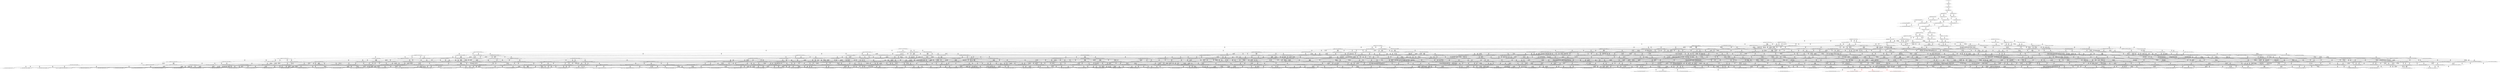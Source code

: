 digraph {
	S0[label="S0: [0, 0] [0, 0] [0, 0] [0, 0] \n{}{}"];
	S1[label="S1: [0, 0] [0, 0] [0, 0] [54, 68] \n{T0J0:54-68}{1}"];
	S2[label="S2: [54, 54] [54, 54] [54, 68] [72, 91] \n{T0J1:72-91}{1, 2}"];
	S3[label="S3: [54, 54] [54, 68] [62, 78] [72, 91] \n{T0J1:72-91, T0J2:62-78}{1, 2, 3}"];
	S4[label="S4: [62, 68] [62, 68] [67, 75] [72, 91] \n{T0J1:72-91, T0J3:67-75}{1, 2, 3, 4}"];
	S5[label="S5: [54, 68] [62, 78] [72, 91] [97, 122] \n{T0J1:72-91, T0J8:97-122}{1, 2, 3, 9}"];
	S6[label="S6: [67, 68] [67, 68] [72, 91] [113, 126] \n{T0J1:72-91, T0J4:113-126}{1, 2, 3, 4, 5}"];
	S7[label="S7: [62, 68] [67, 75] [72, 91] [116, 136] \n{T0J1:72-91, T0J7:116-136}{1, 2, 3, 4, 8}"];
	S8[label="S8: [62, 78] [67, 85] [72, 91] [97, 122] \n{T0J8:97-122}{1, 2, 3, 4, 9}"];
	S9[label="S9: [67, 68] [72, 91] [113, 126] [123, 138] \n{T0J1:72-91, T0J4:113-126, T0J5:123-138}{1, 2, 3, 4, 5, 6}"];
	S10[label="S10: [67, 75] [72, 91] [113, 126] [116, 136] \n{T0J1:72-91, T0J4:113-126, T0J7:116-136}{1, 2, 3, 4, 5, 8}"];
	S11[label="S11: [67, 85] [72, 91] [97, 122] [113, 136] \n{T0J4:113-136, T0J8:97-122}{1, 2, 3, 4, 5, 9}"];
	S12[label="S12: [67, 85] [72, 91] [97, 122] [116, 146] \n{T0J7:116-146, T0J8:97-122}{1, 2, 3, 4, 8, 9}"];
	S13[label="S13: [72, 91] [113, 126] [123, 138] [143, 163] \n{T0J1:72-91, T0J4:113-126, T0J5:123-138, T0J6:143-163}{1, 2, 3, 4, 5, 6, 7}"];
	S14[label="S14: [72, 91] [113, 126] [116, 136] [123, 145] \n{T0J4:113-126, T0J5:123-145, T0J7:116-136}{1, 2, 3, 4, 5, 6, 8}"];
	S15[label="S15: [72, 91] [97, 122] [113, 136] [123, 155] \n{T0J4:113-136, T0J5:123-155, T0J8:97-122}{1, 2, 3, 4, 5, 6, 9}"];
	S16[label="S16: [72, 91] [97, 126] [113, 143] [116, 152] \n{T0J4:113-143, T0J7:116-152, T0J8:97-129}{1, 2, 3, 4, 5, 8, 9}"];
	S17[label="S17: [113, 126] [116, 138] [123, 159] [143, 186] \n{T0J4:113-126, T0J5:123-145, T0J6:143-186, T0J7:116-159}{1, 2, 3, 4, 5, 6, 7, 8}"];
	S18[label="S18: [97, 126] [113, 136] [123, 155] [143, 186] \n{T0J4:113-136, T0J5:123-155, T0J6:143-186, T0J8:97-131}{1, 2, 3, 4, 5, 6, 7, 9}"];
	S19[label="S19: [97, 126] [113, 143] [116, 152] [123, 161] \n{T0J4:113-143, T0J5:123-161, T0J7:116-152, T0J8:97-138}{1, 2, 3, 4, 5, 6, 8, 9}"];
	S20[label="S20: [113, 143] [116, 159] [123, 186] [151, 221] \n{T0J6:143-221}{1, 2, 3, 4, 5, 6, 7, 8, 9}"];
	S21[label="S21: [116, 159] [123, 186] [145, 220] [151, 221] \n{T0J9:145-220}{1, 2, 3, 4, 5, 6, 7, 8, 9, 10}"];
	S22[label="S22: [143, 159] [143, 179] [151, 186] [177, 222] \n{T0J23:177-222}{1, 2, 3, 4, 5, 6, 7, 8, 9, 24}"];
	S23[label="S23: [145, 180] [145, 186] [151, 221] [204, 254] \n{T0J10:204-254}{1, 2, 3, 4, 5, 6, 7, 8, 9, 10, 11}"];
	S24[label="S24: [123, 186] [145, 220] [151, 221] [153, 227] \n{T0J12:153-227}{1, 2, 3, 4, 5, 6, 7, 8, 9, 10, 13}"];
	S25[label="S25: [143, 186] [145, 220] [151, 221] [177, 222] \n{}{1, 2, 3, 4, 5, 6, 7, 8, 9, 10, 24}"];
	S26[label="S26: [177, 179] [177, 179] [177, 186] [255, 277] \n{T0J28:255-277}{1, 2, 3, 4, 5, 6, 7, 8, 9, 24, 29}"];
	S27[label="S27: [145, 186] [151, 221] [204, 254] [219, 273] \n{T0J10:204-254, T0J11:219-273}{1, 2, 3, 4, 5, 6, 7, 8, 9, 10, 11, 12}"];
	S28[label="S28: [145, 220] [151, 221] [153, 227] [204, 260] \n{T0J10:204-260}{1, 2, 3, 4, 5, 6, 7, 8, 9, 10, 11, 13}"];
	S29[label="S29: [145, 220] [151, 221] [177, 222] [204, 260] \n{T0J10:204-260}{1, 2, 3, 4, 5, 6, 7, 8, 9, 10, 11, 24}"];
	S30[label="S30: [153, 186] [153, 216] [153, 220] [177, 221] \n{T0J13:177-216}{1, 2, 3, 4, 5, 6, 7, 8, 9, 10, 13, 14}"];
	S31[label="S31: [145, 220] [151, 221] [153, 227] [165, 239] \n{T0J15:165-239}{1, 2, 3, 4, 5, 6, 7, 8, 9, 10, 13, 16}"];
	S32[label="S32: [145, 220] [151, 221] [153, 222] [177, 233] \n{}{1, 2, 3, 4, 5, 6, 7, 8, 9, 10, 13, 24}"];
	S33[label="S33: [177, 220] [177, 221] [177, 222] [255, 277] \n{T0J28:255-277}{1, 2, 3, 4, 5, 6, 7, 8, 9, 10, 24, 29}"];
	S34[label="S34: [151, 221] [153, 233] [204, 260] [219, 313] \n{T0J11:219-313}{1, 2, 3, 4, 5, 6, 7, 8, 9, 10, 11, 12, 13}"];
	S35[label="S35: [151, 221] [177, 222] [204, 260] [219, 313] \n{T0J11:219-313}{1, 2, 3, 4, 5, 6, 7, 8, 9, 10, 11, 12, 24}"];
	S36[label="S36: [153, 221] [153, 227] [177, 249] [204, 260] \n{}{1, 2, 3, 4, 5, 6, 7, 8, 9, 10, 11, 13, 14}"];
	S37[label="S37: [151, 221] [153, 227] [165, 260] [204, 294] \n{}{1, 2, 3, 4, 5, 6, 7, 8, 9, 10, 11, 13, 16}"];
	S38[label="S38: [151, 221] [153, 222] [177, 260] [204, 294] \n{}{1, 2, 3, 4, 5, 6, 7, 8, 9, 10, 11, 13, 24}"];
	S39[label="S39: [177, 221] [177, 222] [204, 277] [255, 294] \n{T0J10:204-294, T0J28:255-277}{1, 2, 3, 4, 5, 6, 7, 8, 9, 10, 11, 24, 29}"];
	S40[label="S40: [153, 216] [153, 220] [177, 221] [194, 238] \n{T0J14:194-238}{1, 2, 3, 4, 5, 6, 7, 8, 9, 10, 13, 14, 15}"];
	S41[label="S41: [153, 221] [153, 227] [165, 239] [177, 249] \n{}{1, 2, 3, 4, 5, 6, 7, 8, 9, 10, 13, 14, 16}"];
	S42[label="S42: [153, 221] [153, 222] [177, 233] [177, 249] \n{}{1, 2, 3, 4, 5, 6, 7, 8, 9, 10, 13, 14, 24}"];
	S43[label="S43: [165, 219] [165, 221] [165, 227] [238, 311] \n{T0J16:238-311}{1, 2, 3, 4, 5, 6, 7, 8, 9, 10, 13, 16, 17}"];
	S44[label="S44: [151, 221] [153, 227] [165, 239] [177, 259] \n{T0J19:177-259}{1, 2, 3, 4, 5, 6, 7, 8, 9, 10, 13, 16, 20}"];
	S45[label="S45: [151, 221] [153, 222] [165, 233] [179, 272] \n{}{1, 2, 3, 4, 5, 6, 7, 8, 9, 10, 13, 16, 24}"];
	S46[label="S46: [177, 221] [177, 222] [177, 266] [255, 277] \n{T0J28:255-277}{1, 2, 3, 4, 5, 6, 7, 8, 9, 10, 13, 24, 29}"];
	S47[label="S47: [153, 233] [177, 251] [204, 260] [219, 314] \n{}{1, 2, 3, 4, 5, 6, 7, 8, 9, 10, 11, 12, 13, 14}"];
	S48[label="S48: [153, 233] [165, 260] [204, 294] [219, 314] \n{}{1, 2, 3, 4, 5, 6, 7, 8, 9, 10, 11, 12, 13, 16}"];
	S49[label="S49: [153, 222] [177, 260] [204, 294] [219, 314] \n{}{1, 2, 3, 4, 5, 6, 7, 8, 9, 10, 11, 12, 13, 24}"];
	S50[label="S50: [177, 222] [204, 277] [219, 294] [255, 314] \n{T0J11:219-314, T0J28:255-277}{1, 2, 3, 4, 5, 6, 7, 8, 9, 10, 11, 12, 24, 29}"];
	S51[label="S51: [153, 227] [177, 249] [194, 260] [204, 290] \n{}{1, 2, 3, 4, 5, 6, 7, 8, 9, 10, 11, 13, 14, 15}"];
	S52[label="S52: [153, 227] [165, 249] [177, 260] [204, 295] \n{}{1, 2, 3, 4, 5, 6, 7, 8, 9, 10, 11, 13, 14, 16}"];
	S53[label="S53: [153, 222] [177, 249] [177, 260] [204, 295] \n{}{1, 2, 3, 4, 5, 6, 7, 8, 9, 10, 11, 13, 14, 24}"];
	S54[label="S54: [165, 227] [165, 260] [204, 294] [238, 311] \n{T0J16:238-311}{1, 2, 3, 4, 5, 6, 7, 8, 9, 10, 11, 13, 16, 17}"];
	S55[label="S55: [153, 227] [165, 259] [177, 260] [204, 295] \n{}{1, 2, 3, 4, 5, 6, 7, 8, 9, 10, 11, 13, 16, 20}"];
	S56[label="S56: [153, 222] [165, 260] [179, 272] [204, 295] \n{}{1, 2, 3, 4, 5, 6, 7, 8, 9, 10, 11, 13, 16, 24}"];
	S57[label="S57: [177, 222] [177, 266] [204, 277] [255, 295] \n{T0J28:255-277}{1, 2, 3, 4, 5, 6, 7, 8, 9, 10, 11, 13, 24, 29}"];
	S58[label="S58: [153, 227] [165, 239] [177, 249] [194, 271] \n{}{1, 2, 3, 4, 5, 6, 7, 8, 9, 10, 13, 14, 15, 16}"];
	S59[label="S59: [153, 222] [177, 233] [177, 249] [194, 271] \n{T0J14:194-271}{1, 2, 3, 4, 5, 6, 7, 8, 9, 10, 13, 14, 15, 24}"];
	S60[label="S60: [165, 227] [165, 239] [177, 249] [238, 311] \n{T0J16:238-311}{1, 2, 3, 4, 5, 6, 7, 8, 9, 10, 13, 14, 16, 17}"];
	S61[label="S61: [153, 227] [165, 239] [177, 249] [177, 259] \n{}{1, 2, 3, 4, 5, 6, 7, 8, 9, 10, 13, 14, 16, 20}"];
	S62[label="S62: [153, 222] [165, 233] [177, 249] [179, 272] \n{}{1, 2, 3, 4, 5, 6, 7, 8, 9, 10, 13, 14, 16, 24}"];
	S63[label="S63: [177, 222] [177, 249] [177, 266] [255, 277] \n{T0J28:255-277}{1, 2, 3, 4, 5, 6, 7, 8, 9, 10, 13, 14, 24, 29}"];
	S64[label="S64: [165, 221] [165, 227] [217, 284] [238, 311] \n{T0J16:238-311, T0J17:217-284}{1, 2, 3, 4, 5, 6, 7, 8, 9, 10, 13, 16, 17, 18}"];
	S65[label="S65: [165, 227] [165, 239] [177, 259] [238, 311] \n{T0J16:238-311}{1, 2, 3, 4, 5, 6, 7, 8, 9, 10, 13, 16, 17, 20}"];
	S66[label="S66: [165, 222] [165, 233] [179, 272] [238, 311] \n{T0J16:238-311}{1, 2, 3, 4, 5, 6, 7, 8, 9, 10, 13, 16, 17, 24}"];
	S67[label="S67: [177, 219] [177, 227] [177, 230] [185, 239] \n{T0J20:185-230}{1, 2, 3, 4, 5, 6, 7, 8, 9, 10, 13, 16, 20, 21}"];
	S68[label="S68: [153, 227] [165, 239] [177, 259] [183, 272] \n{}{1, 2, 3, 4, 5, 6, 7, 8, 9, 10, 13, 16, 20, 24}"];
	S69[label="S69: [177, 222] [177, 266] [179, 272] [255, 277] \n{T0J28:255-277}{1, 2, 3, 4, 5, 6, 7, 8, 9, 10, 13, 16, 24, 29}"];
	S70[label="S70: [177, 251] [194, 260] [204, 290] [219, 320] \n{}{1, 2, 3, 4, 5, 6, 7, 8, 9, 10, 11, 12, 13, 14, 15}"];
	S71[label="S71: [165, 260] [177, 263] [204, 295] [219, 320] \n{}{1, 2, 3, 4, 5, 6, 7, 8, 9, 10, 11, 12, 13, 14, 16}"];
	S72[label="S72: [177, 252] [177, 260] [204, 295] [219, 315] \n{}{1, 2, 3, 4, 5, 6, 7, 8, 9, 10, 11, 12, 13, 14, 24}"];
	S73[label="S73: [165, 260] [204, 294] [219, 314] [238, 325] \n{T0J16:238-325}{1, 2, 3, 4, 5, 6, 7, 8, 9, 10, 11, 12, 13, 16, 17}"];
	S74[label="S74: [165, 260] [177, 273] [204, 295] [219, 320] \n{}{1, 2, 3, 4, 5, 6, 7, 8, 9, 10, 11, 12, 13, 16, 20}"];
	S75[label="S75: [165, 260] [179, 275] [204, 295] [219, 315] \n{}{1, 2, 3, 4, 5, 6, 7, 8, 9, 10, 11, 12, 13, 16, 24}"];
	S76[label="S76: [177, 269] [204, 277] [219, 295] [255, 315] \n{T0J28:255-277}{1, 2, 3, 4, 5, 6, 7, 8, 9, 10, 11, 12, 13, 24, 29}"];
	S77[label="S77: [165, 249] [177, 260] [194, 272] [204, 301] \n{}{1, 2, 3, 4, 5, 6, 7, 8, 9, 10, 11, 13, 14, 15, 16}"];
	S78[label="S78: [177, 249] [177, 260] [194, 271] [204, 296] \n{}{1, 2, 3, 4, 5, 6, 7, 8, 9, 10, 11, 13, 14, 15, 24}"];
	S79[label="S79: [165, 249] [177, 260] [204, 301] [238, 311] \n{T0J16:238-311}{1, 2, 3, 4, 5, 6, 7, 8, 9, 10, 11, 13, 14, 16, 17}"];
	S80[label="S80: [165, 249] [177, 259] [177, 260] [204, 301] \n{}{1, 2, 3, 4, 5, 6, 7, 8, 9, 10, 11, 13, 14, 16, 20}"];
	S81[label="S81: [165, 249] [177, 260] [179, 272] [204, 296] \n{}{1, 2, 3, 4, 5, 6, 7, 8, 9, 10, 11, 13, 14, 16, 24}"];
	S82[label="S82: [177, 249] [177, 266] [204, 277] [255, 296] \n{T0J28:255-277}{1, 2, 3, 4, 5, 6, 7, 8, 9, 10, 11, 13, 14, 24, 29}"];
	S83[label="S83: [165, 260] [204, 284] [217, 295] [238, 311] \n{T0J16:238-311}{1, 2, 3, 4, 5, 6, 7, 8, 9, 10, 11, 13, 16, 17, 18}"];
	S84[label="S84: [165, 259] [177, 260] [204, 301] [238, 311] \n{T0J16:238-311}{1, 2, 3, 4, 5, 6, 7, 8, 9, 10, 11, 13, 16, 17, 20}"];
	S85[label="S85: [165, 260] [179, 272] [204, 296] [238, 311] \n{T0J16:238-311}{1, 2, 3, 4, 5, 6, 7, 8, 9, 10, 11, 13, 16, 17, 24}"];
	S86[label="S86: [177, 230] [177, 259] [185, 260] [204, 295] \n{}{1, 2, 3, 4, 5, 6, 7, 8, 9, 10, 11, 13, 16, 20, 21}"];
	S87[label="S87: [165, 259] [177, 260] [183, 272] [204, 301] \n{}{1, 2, 3, 4, 5, 6, 7, 8, 9, 10, 11, 13, 16, 20, 24}"];
	S88[label="S88: [177, 266] [179, 272] [204, 277] [255, 296] \n{T0J28:255-277}{1, 2, 3, 4, 5, 6, 7, 8, 9, 10, 11, 13, 16, 24, 29}"];
	S89[label="S89: [165, 239] [177, 249] [194, 271] [238, 311] \n{T0J16:238-311}{1, 2, 3, 4, 5, 6, 7, 8, 9, 10, 13, 14, 15, 16, 17}"];
	S90[label="S90: [165, 239] [177, 249] [177, 259] [194, 271] \n{}{1, 2, 3, 4, 5, 6, 7, 8, 9, 10, 13, 14, 15, 16, 20}"];
	S91[label="S91: [165, 233] [177, 249] [179, 271] [194, 272] \n{}{1, 2, 3, 4, 5, 6, 7, 8, 9, 10, 13, 14, 15, 16, 24}"];
	S92[label="S92: [177, 249] [177, 266] [194, 271] [255, 277] \n{T0J14:194-271, T0J28:255-277}{1, 2, 3, 4, 5, 6, 7, 8, 9, 10, 13, 14, 15, 24, 29}"];
	S93[label="S93: [165, 239] [177, 249] [217, 284] [238, 311] \n{T0J16:238-311}{1, 2, 3, 4, 5, 6, 7, 8, 9, 10, 13, 14, 16, 17, 18}"];
	S94[label="S94: [165, 239] [177, 249] [177, 259] [238, 311] \n{T0J16:238-311}{1, 2, 3, 4, 5, 6, 7, 8, 9, 10, 13, 14, 16, 17, 20}"];
	S95[label="S95: [165, 233] [177, 249] [179, 272] [238, 311] \n{T0J16:238-311}{1, 2, 3, 4, 5, 6, 7, 8, 9, 10, 13, 14, 16, 17, 24}"];
	S96[label="S96: [177, 230] [177, 239] [177, 249] [185, 259] \n{}{1, 2, 3, 4, 5, 6, 7, 8, 9, 10, 13, 14, 16, 20, 21}"];
	S97[label="S97: [165, 239] [177, 249] [177, 259] [183, 272] \n{}{1, 2, 3, 4, 5, 6, 7, 8, 9, 10, 13, 14, 16, 20, 24}"];
	S98[label="S98: [177, 249] [177, 266] [179, 272] [255, 277] \n{T0J28:255-277}{1, 2, 3, 4, 5, 6, 7, 8, 9, 10, 13, 14, 16, 24, 29}"];
	S99[label="S99: [165, 227] [174, 231] [217, 284] [238, 311] \n{T0J16:238-311, T0J18:174-231}{1, 2, 3, 4, 5, 6, 7, 8, 9, 10, 13, 16, 17, 18, 19}"];
	S100[label="S100: [165, 239] [177, 259] [217, 284] [238, 311] \n{T0J16:238-311}{1, 2, 3, 4, 5, 6, 7, 8, 9, 10, 13, 16, 17, 18, 20}"];
	S101[label="S101: [165, 233] [179, 272] [217, 284] [238, 311] \n{T0J16:238-311, T0J17:217-284}{1, 2, 3, 4, 5, 6, 7, 8, 9, 10, 13, 16, 17, 18, 24}"];
	S102[label="S102: [177, 230] [177, 239] [185, 259] [238, 311] \n{T0J16:238-311}{1, 2, 3, 4, 5, 6, 7, 8, 9, 10, 13, 16, 17, 20, 21}"];
	S103[label="S103: [165, 239] [177, 259] [183, 272] [238, 311] \n{T0J16:238-311}{1, 2, 3, 4, 5, 6, 7, 8, 9, 10, 13, 16, 17, 20, 24}"];
	S104[label="S104: [177, 266] [179, 272] [238, 277] [255, 311] \n{T0J16:238-311, T0J28:255-277}{1, 2, 3, 4, 5, 6, 7, 8, 9, 10, 13, 16, 17, 24, 29}"];
	S105[label="S105: [177, 227] [177, 230] [185, 239] [210, 261] \n{T0J21:210-261}{1, 2, 3, 4, 5, 6, 7, 8, 9, 10, 13, 16, 20, 21, 22}"];
	S106[label="S106: [177, 230] [177, 239] [183, 259] [185, 272] \n{}{1, 2, 3, 4, 5, 6, 7, 8, 9, 10, 13, 16, 20, 21, 24}"];
	S107[label="S107: [177, 259] [177, 266] [183, 272] [255, 317] \n{T0J28:255-317}{1, 2, 3, 4, 5, 6, 7, 8, 9, 10, 13, 16, 20, 24, 29}"];
	S108[label="S108: [177, 263] [194, 295] [204, 312] [219, 342] \n{}{1, 2, 3, 4, 5, 6, 7, 8, 9, 10, 11, 12, 13, 14, 15, 16}"];
	S109[label="S109: [177, 260] [194, 295] [204, 304] [219, 342] \n{}{1, 2, 3, 4, 5, 6, 7, 8, 9, 10, 11, 12, 13, 14, 15, 24}"];
	S110[label="S110: [177, 290] [204, 301] [219, 320] [238, 352] \n{}{1, 2, 3, 4, 5, 6, 7, 8, 9, 10, 11, 12, 13, 14, 16, 17}"];
	S111[label="S111: [177, 273] [177, 295] [204, 301] [219, 342] \n{}{1, 2, 3, 4, 5, 6, 7, 8, 9, 10, 11, 12, 13, 14, 16, 20}"];
	S112[label="S112: [177, 275] [179, 295] [204, 305] [219, 342] \n{}{1, 2, 3, 4, 5, 6, 7, 8, 9, 10, 11, 12, 13, 14, 16, 24}"];
	S113[label="S113: [177, 277] [204, 295] [219, 299] [255, 342] \n{}{1, 2, 3, 4, 5, 6, 7, 8, 9, 10, 11, 12, 13, 14, 24, 29}"];
	S114[label="S114: [204, 294] [217, 314] [219, 325] [238, 353] \n{}{1, 2, 3, 4, 5, 6, 7, 8, 9, 10, 11, 12, 13, 16, 17, 18}"];
	S115[label="S115: [177, 294] [204, 301] [219, 320] [238, 352] \n{}{1, 2, 3, 4, 5, 6, 7, 8, 9, 10, 11, 12, 13, 16, 17, 20}"];
	S116[label="S116: [179, 275] [204, 296] [219, 315] [238, 353] \n{}{1, 2, 3, 4, 5, 6, 7, 8, 9, 10, 11, 12, 13, 16, 17, 24}"];
	S117[label="S117: [177, 271] [185, 273] [204, 295] [219, 323] \n{}{1, 2, 3, 4, 5, 6, 7, 8, 9, 10, 11, 12, 13, 16, 20, 21}"];
	S118[label="S118: [177, 275] [183, 295] [204, 303] [219, 352] \n{}{1, 2, 3, 4, 5, 6, 7, 8, 9, 10, 11, 12, 13, 16, 20, 24}"];
	S119[label="S119: [219, 223] [219, 273] [219, 295] [221, 320] \n{T0J24:221-223}{1, 2, 3, 4, 5, 6, 7, 8, 9, 10, 11, 12, 13, 16, 20, 25}"];
	S120[label="S120: [179, 277] [204, 295] [219, 315] [255, 359] \n{}{1, 2, 3, 4, 5, 6, 7, 8, 9, 10, 11, 12, 13, 16, 24, 29}"];
	S121[label="S121: [177, 260] [194, 272] [204, 311] [238, 313] \n{}{1, 2, 3, 4, 5, 6, 7, 8, 9, 10, 11, 13, 14, 15, 16, 17}"];
	S122[label="S122: [177, 259] [177, 260] [194, 272] [204, 313] \n{}{1, 2, 3, 4, 5, 6, 7, 8, 9, 10, 11, 13, 14, 15, 16, 20}"];
	S123[label="S123: [177, 260] [179, 271] [194, 272] [204, 307] \n{}{1, 2, 3, 4, 5, 6, 7, 8, 9, 10, 11, 13, 14, 15, 16, 24}"];
	S124[label="S124: [177, 266] [194, 271] [204, 277] [255, 323] \n{T0J28:255-277}{1, 2, 3, 4, 5, 6, 7, 8, 9, 10, 11, 13, 14, 15, 24, 29}"];
	S125[label="S125: [177, 260] [204, 284] [217, 311] [238, 313] \n{}{1, 2, 3, 4, 5, 6, 7, 8, 9, 10, 11, 13, 14, 16, 17, 18}"];
	S126[label="S126: [177, 259] [177, 260] [204, 311] [238, 313] \n{}{1, 2, 3, 4, 5, 6, 7, 8, 9, 10, 11, 13, 14, 16, 17, 20}"];
	S127[label="S127: [177, 260] [179, 272] [204, 307] [238, 311] \n{T0J16:238-311}{1, 2, 3, 4, 5, 6, 7, 8, 9, 10, 11, 13, 14, 16, 17, 24}"];
	S128[label="S128: [177, 249] [177, 259] [185, 260] [204, 304] \n{}{1, 2, 3, 4, 5, 6, 7, 8, 9, 10, 11, 13, 14, 16, 20, 21}"];
	S129[label="S129: [177, 259] [177, 260] [183, 272] [204, 313] \n{}{1, 2, 3, 4, 5, 6, 7, 8, 9, 10, 11, 13, 14, 16, 20, 24}"];
	S130[label="S130: [177, 266] [179, 272] [204, 277] [255, 323] \n{T0J28:255-277}{1, 2, 3, 4, 5, 6, 7, 8, 9, 10, 11, 13, 14, 16, 24, 29}"];
	S131[label="S131: [174, 231] [204, 284] [217, 301] [238, 311] \n{T0J16:238-311}{1, 2, 3, 4, 5, 6, 7, 8, 9, 10, 11, 13, 16, 17, 18, 19}"];
	S132[label="S132: [177, 260] [204, 284] [217, 311] [238, 313] \n{}{1, 2, 3, 4, 5, 6, 7, 8, 9, 10, 11, 13, 16, 17, 18, 20}"];
	S133[label="S133: [179, 272] [204, 284] [217, 307] [238, 311] \n{T0J16:238-311}{1, 2, 3, 4, 5, 6, 7, 8, 9, 10, 11, 13, 16, 17, 18, 24}"];
	S134[label="S134: [177, 259] [185, 260] [204, 304] [238, 311] \n{T0J16:238-311}{1, 2, 3, 4, 5, 6, 7, 8, 9, 10, 11, 13, 16, 17, 20, 21}"];
	S135[label="S135: [177, 260] [183, 272] [204, 311] [238, 313] \n{}{1, 2, 3, 4, 5, 6, 7, 8, 9, 10, 11, 13, 16, 17, 20, 24}"];
	S136[label="S136: [179, 272] [204, 277] [238, 311] [255, 340] \n{}{1, 2, 3, 4, 5, 6, 7, 8, 9, 10, 11, 13, 16, 17, 24, 29}"];
	S137[label="S137: [177, 259] [185, 260] [204, 261] [210, 301] \n{}{1, 2, 3, 4, 5, 6, 7, 8, 9, 10, 11, 13, 16, 20, 21, 22}"];
	S138[label="S138: [177, 259] [183, 260] [185, 272] [204, 304] \n{}{1, 2, 3, 4, 5, 6, 7, 8, 9, 10, 11, 13, 16, 20, 21, 24}"];
	S139[label="S139: [177, 266] [183, 272] [204, 317] [255, 333] \n{}{1, 2, 3, 4, 5, 6, 7, 8, 9, 10, 11, 13, 16, 20, 24, 29}"];
	S140[label="S140: [177, 249] [194, 271] [217, 284] [238, 311] \n{T0J16:238-311}{1, 2, 3, 4, 5, 6, 7, 8, 9, 10, 13, 14, 15, 16, 17, 18}"];
	S141[label="S141: [177, 249] [177, 259] [194, 271] [238, 311] \n{T0J16:238-311}{1, 2, 3, 4, 5, 6, 7, 8, 9, 10, 13, 14, 15, 16, 17, 20}"];
	S142[label="S142: [177, 249] [179, 271] [194, 272] [238, 311] \n{T0J16:238-311}{1, 2, 3, 4, 5, 6, 7, 8, 9, 10, 13, 14, 15, 16, 17, 24}"];
	S143[label="S143: [177, 239] [177, 249] [185, 259] [194, 271] \n{}{1, 2, 3, 4, 5, 6, 7, 8, 9, 10, 13, 14, 15, 16, 20, 21}"];
	S144[label="S144: [177, 249] [177, 259] [183, 271] [197, 272] \n{}{1, 2, 3, 4, 5, 6, 7, 8, 9, 10, 13, 14, 15, 16, 20, 24}"];
	S145[label="S145: [194, 249] [194, 259] [194, 271] [251, 291] \n{T0J25:251-291}{1, 2, 3, 4, 5, 6, 7, 8, 9, 10, 13, 14, 15, 16, 20, 26}"];
	S146[label="S146: [177, 266] [179, 271] [194, 272] [255, 277] \n{T0J28:255-277}{1, 2, 3, 4, 5, 6, 7, 8, 9, 10, 13, 14, 15, 16, 24, 29}"];
	S147[label="S147: [174, 231] [177, 249] [217, 284] [238, 311] \n{T0J16:238-311}{1, 2, 3, 4, 5, 6, 7, 8, 9, 10, 13, 14, 16, 17, 18, 19}"];
	S148[label="S148: [177, 249] [177, 259] [217, 284] [238, 311] \n{T0J16:238-311}{1, 2, 3, 4, 5, 6, 7, 8, 9, 10, 13, 14, 16, 17, 18, 20}"];
	S149[label="S149: [177, 249] [179, 272] [217, 284] [238, 311] \n{T0J16:238-311}{1, 2, 3, 4, 5, 6, 7, 8, 9, 10, 13, 14, 16, 17, 18, 24}"];
	S150[label="S150: [177, 239] [177, 249] [185, 259] [238, 311] \n{T0J16:238-311}{1, 2, 3, 4, 5, 6, 7, 8, 9, 10, 13, 14, 16, 17, 20, 21}"];
	S151[label="S151: [177, 249] [177, 259] [183, 272] [238, 311] \n{T0J16:238-311}{1, 2, 3, 4, 5, 6, 7, 8, 9, 10, 13, 14, 16, 17, 20, 24}"];
	S152[label="S152: [177, 266] [179, 272] [238, 277] [255, 311] \n{T0J16:238-311, T0J28:255-277}{1, 2, 3, 4, 5, 6, 7, 8, 9, 10, 13, 14, 16, 17, 24, 29}"];
	S153[label="S153: [177, 239] [177, 249] [185, 259] [210, 261] \n{}{1, 2, 3, 4, 5, 6, 7, 8, 9, 10, 13, 14, 16, 20, 21, 22}"];
	S154[label="S154: [177, 239] [177, 249] [183, 259] [185, 272] \n{}{1, 2, 3, 4, 5, 6, 7, 8, 9, 10, 13, 14, 16, 20, 21, 24}"];
	S155[label="S155: [177, 259] [177, 266] [183, 272] [255, 317] \n{T0J28:255-317}{1, 2, 3, 4, 5, 6, 7, 8, 9, 10, 13, 14, 16, 20, 24, 29}"];
	S156[label="S156: [174, 231] [177, 259] [217, 284] [238, 311] \n{T0J16:238-311}{1, 2, 3, 4, 5, 6, 7, 8, 9, 10, 13, 16, 17, 18, 19, 20}"];
	S157[label="S157: [174, 231] [179, 272] [217, 284] [238, 311] \n{T0J16:238-311}{1, 2, 3, 4, 5, 6, 7, 8, 9, 10, 13, 16, 17, 18, 19, 24}"];
	S158[label="S158: [177, 239] [185, 259] [217, 284] [238, 311] \n{T0J16:238-311}{1, 2, 3, 4, 5, 6, 7, 8, 9, 10, 13, 16, 17, 18, 20, 21}"];
	S159[label="S159: [177, 259] [183, 272] [217, 284] [238, 311] \n{T0J16:238-311}{1, 2, 3, 4, 5, 6, 7, 8, 9, 10, 13, 16, 17, 18, 20, 24}"];
	S160[label="S160: [179, 272] [217, 277] [238, 284] [255, 311] \n{T0J16:238-311, T0J17:217-284, T0J28:255-277}{1, 2, 3, 4, 5, 6, 7, 8, 9, 10, 13, 16, 17, 18, 24, 29}"];
	S161[label="S161: [177, 239] [185, 259] [210, 261] [238, 311] \n{T0J16:238-311}{1, 2, 3, 4, 5, 6, 7, 8, 9, 10, 13, 16, 17, 20, 21, 22}"];
	S162[label="S162: [177, 239] [183, 259] [185, 272] [238, 311] \n{T0J16:238-311}{1, 2, 3, 4, 5, 6, 7, 8, 9, 10, 13, 16, 17, 20, 21, 24}"];
	S163[label="S163: [177, 266] [183, 272] [238, 311] [255, 317] \n{T0J16:238-311, T0J28:255-317}{1, 2, 3, 4, 5, 6, 7, 8, 9, 10, 13, 16, 17, 20, 24, 29}"];
	S164[label="S164: [177, 230] [185, 239] [210, 261] [250, 311] \n{T0J22:250-311}{1, 2, 3, 4, 5, 6, 7, 8, 9, 10, 13, 16, 20, 21, 22, 23}"];
	S165[label="S165: [177, 239] [183, 259] [185, 261] [210, 272] \n{}{1, 2, 3, 4, 5, 6, 7, 8, 9, 10, 13, 16, 20, 21, 22, 24}"];
	S166[label="S166: [177, 239] [183, 266] [185, 272] [255, 317] \n{T0J28:255-317}{1, 2, 3, 4, 5, 6, 7, 8, 9, 10, 13, 16, 20, 21, 24, 29}"];
	S167[label="S167: [194, 301] [204, 320] [219, 342] [238, 355] \n{}{1, 2, 3, 4, 5, 6, 7, 8, 9, 10, 11, 12, 13, 14, 15, 16, 17}"];
	S168[label="S168: [177, 295] [194, 303] [204, 325] [219, 352] \n{}{1, 2, 3, 4, 5, 6, 7, 8, 9, 10, 11, 12, 13, 14, 15, 16, 20}"];
	S169[label="S169: [179, 295] [194, 305] [204, 327] [219, 353] \n{}{1, 2, 3, 4, 5, 6, 7, 8, 9, 10, 11, 12, 13, 14, 15, 16, 24}"];
	S170[label="S170: [194, 295] [204, 299] [219, 329] [255, 359] \n{}{1, 2, 3, 4, 5, 6, 7, 8, 9, 10, 11, 12, 13, 14, 15, 24, 29}"];
	S171[label="S171: [204, 314] [217, 324] [228, 333] [238, 353] \n{}{1, 2, 3, 4, 5, 6, 7, 8, 9, 10, 11, 12, 13, 14, 16, 17, 18}"];
	S172[label="S172: [177, 301] [204, 320] [219, 342] [238, 360] \n{}{1, 2, 3, 4, 5, 6, 7, 8, 9, 10, 11, 12, 13, 14, 16, 17, 20}"];
	S173[label="S173: [179, 296] [204, 307] [219, 342] [238, 360] \n{}{1, 2, 3, 4, 5, 6, 7, 8, 9, 10, 11, 12, 13, 14, 16, 17, 24}"];
	S174[label="S174: [177, 279] [185, 295] [204, 304] [219, 342] \n{}{1, 2, 3, 4, 5, 6, 7, 8, 9, 10, 11, 12, 13, 14, 16, 20, 21}"];
	S175[label="S175: [177, 295] [183, 305] [204, 313] [219, 352] \n{}{1, 2, 3, 4, 5, 6, 7, 8, 9, 10, 11, 12, 13, 14, 16, 20, 24}"];
	S176[label="S176: [219, 253] [219, 295] [219, 301] [221, 342] \n{}{1, 2, 3, 4, 5, 6, 7, 8, 9, 10, 11, 12, 13, 14, 16, 20, 25}"];
	S177[label="S177: [179, 295] [204, 307] [219, 323] [255, 359] \n{}{1, 2, 3, 4, 5, 6, 7, 8, 9, 10, 11, 12, 13, 14, 16, 24, 29}"];
	S178[label="S178: [204, 284] [217, 314] [219, 325] [238, 353] \n{}{1, 2, 3, 4, 5, 6, 7, 8, 9, 10, 11, 12, 13, 16, 17, 18, 19}"];
	S179[label="S179: [204, 308] [217, 320] [229, 333] [238, 353] \n{}{1, 2, 3, 4, 5, 6, 7, 8, 9, 10, 11, 12, 13, 16, 17, 18, 20}"];
	S180[label="S180: [185, 279] [204, 304] [219, 323] [238, 360] \n{}{1, 2, 3, 4, 5, 6, 7, 8, 9, 10, 11, 12, 13, 16, 17, 20, 21}"];
	S181[label="S181: [183, 301] [204, 311] [219, 352] [238, 360] \n{}{1, 2, 3, 4, 5, 6, 7, 8, 9, 10, 11, 12, 13, 16, 17, 20, 24}"];
	S182[label="S182: [219, 273] [219, 301] [221, 320] [238, 352] \n{}{1, 2, 3, 4, 5, 6, 7, 8, 9, 10, 11, 12, 13, 16, 17, 20, 25}"];
	S183[label="S183: [204, 296] [217, 315] [231, 333] [238, 365] \n{}{1, 2, 3, 4, 5, 6, 7, 8, 9, 10, 11, 12, 13, 16, 17, 18, 24}"];
	S184[label="S184: [204, 295] [219, 315] [238, 359] [255, 365] \n{}{1, 2, 3, 4, 5, 6, 7, 8, 9, 10, 11, 12, 13, 16, 17, 24, 29}"];
	S185[label="S185: [185, 273] [204, 295] [210, 310] [219, 352] \n{}{1, 2, 3, 4, 5, 6, 7, 8, 9, 10, 11, 12, 13, 16, 20, 21, 22}"];
	S186[label="S186: [183, 279] [185, 295] [204, 311] [219, 352] \n{}{1, 2, 3, 4, 5, 6, 7, 8, 9, 10, 11, 12, 13, 16, 20, 21, 24}"];
	S187[label="S187: [219, 234] [219, 273] [219, 295] [221, 323] \n{}{1, 2, 3, 4, 5, 6, 7, 8, 9, 10, 11, 12, 13, 16, 20, 21, 25}"];
	S188[label="S188: [219, 271] [219, 295] [219, 303] [221, 352] \n{}{1, 2, 3, 4, 5, 6, 7, 8, 9, 10, 11, 12, 13, 16, 20, 24, 25}"];
	S189[label="S189: [183, 295] [204, 317] [219, 352] [255, 366] \n{}{1, 2, 3, 4, 5, 6, 7, 8, 9, 10, 11, 12, 13, 16, 20, 24, 29}"];
	S190[label="S190: [194, 272] [204, 284] [218, 311] [238, 323] \n{}{1, 2, 3, 4, 5, 6, 7, 8, 9, 10, 11, 13, 14, 15, 16, 17, 18}"];
	S191[label="S191: [177, 260] [194, 272] [204, 311] [238, 323] \n{}{1, 2, 3, 4, 5, 6, 7, 8, 9, 10, 11, 13, 14, 15, 16, 17, 20}"];
	S192[label="S192: [179, 271] [194, 272] [204, 311] [238, 323] \n{}{1, 2, 3, 4, 5, 6, 7, 8, 9, 10, 11, 13, 14, 15, 16, 17, 24}"];
	S193[label="S193: [177, 259] [185, 260] [194, 272] [204, 313] \n{}{1, 2, 3, 4, 5, 6, 7, 8, 9, 10, 11, 13, 14, 15, 16, 20, 21}"];
	S194[label="S194: [177, 260] [183, 271] [197, 272] [209, 323] \n{}{1, 2, 3, 4, 5, 6, 7, 8, 9, 10, 11, 13, 14, 15, 16, 20, 24}"];
	S195[label="S195: [194, 260] [194, 272] [204, 291] [251, 323] \n{T0J25:251-291}{1, 2, 3, 4, 5, 6, 7, 8, 9, 10, 11, 13, 14, 15, 16, 20, 26}"];
	S196[label="S196: [179, 271] [194, 272] [204, 277] [255, 340] \n{}{1, 2, 3, 4, 5, 6, 7, 8, 9, 10, 11, 13, 14, 15, 16, 24, 29}"];
	S197[label="S197: [177, 249] [204, 284] [217, 311] [238, 313] \n{}{1, 2, 3, 4, 5, 6, 7, 8, 9, 10, 11, 13, 14, 16, 17, 18, 19}"];
	S198[label="S198: [177, 260] [204, 284] [217, 311] [238, 323] \n{}{1, 2, 3, 4, 5, 6, 7, 8, 9, 10, 11, 13, 14, 16, 17, 18, 20}"];
	S199[label="S199: [179, 272] [204, 284] [217, 311] [238, 323] \n{}{1, 2, 3, 4, 5, 6, 7, 8, 9, 10, 11, 13, 14, 16, 17, 18, 24}"];
	S200[label="S200: [177, 259] [185, 260] [204, 311] [238, 313] \n{}{1, 2, 3, 4, 5, 6, 7, 8, 9, 10, 11, 13, 14, 16, 17, 20, 21}"];
	S201[label="S201: [177, 260] [183, 272] [204, 311] [238, 323] \n{}{1, 2, 3, 4, 5, 6, 7, 8, 9, 10, 11, 13, 14, 16, 17, 20, 24}"];
	S202[label="S202: [179, 272] [204, 277] [238, 311] [255, 340] \n{}{1, 2, 3, 4, 5, 6, 7, 8, 9, 10, 11, 13, 14, 16, 17, 24, 29}"];
	S203[label="S203: [177, 259] [185, 260] [204, 261] [210, 313] \n{}{1, 2, 3, 4, 5, 6, 7, 8, 9, 10, 11, 13, 14, 16, 20, 21, 22}"];
	S204[label="S204: [177, 259] [183, 260] [185, 272] [204, 313] \n{}{1, 2, 3, 4, 5, 6, 7, 8, 9, 10, 11, 13, 14, 16, 20, 21, 24}"];
	S205[label="S205: [177, 266] [183, 272] [204, 317] [255, 333] \n{}{1, 2, 3, 4, 5, 6, 7, 8, 9, 10, 11, 13, 14, 16, 20, 24, 29}"];
	S206[label="S206: [177, 259] [204, 284] [217, 311] [238, 313] \n{}{1, 2, 3, 4, 5, 6, 7, 8, 9, 10, 11, 13, 16, 17, 18, 19, 20}"];
	S207[label="S207: [179, 272] [204, 284] [217, 307] [238, 311] \n{T0J16:238-311}{1, 2, 3, 4, 5, 6, 7, 8, 9, 10, 11, 13, 16, 17, 18, 19, 24}"];
	S208[label="S208: [185, 260] [204, 284] [217, 311] [238, 313] \n{}{1, 2, 3, 4, 5, 6, 7, 8, 9, 10, 11, 13, 16, 17, 18, 20, 21}"];
	S209[label="S209: [183, 272] [204, 284] [217, 311] [238, 333] \n{}{1, 2, 3, 4, 5, 6, 7, 8, 9, 10, 11, 13, 16, 17, 18, 20, 24}"];
	S210[label="S210: [204, 277] [217, 284] [238, 311] [255, 346] \n{}{1, 2, 3, 4, 5, 6, 7, 8, 9, 10, 11, 13, 16, 17, 18, 24, 29}"];
	S211[label="S211: [185, 260] [204, 261] [210, 311] [238, 313] \n{}{1, 2, 3, 4, 5, 6, 7, 8, 9, 10, 11, 13, 16, 17, 20, 21, 22}"];
	S212[label="S212: [183, 260] [185, 272] [204, 311] [238, 313] \n{}{1, 2, 3, 4, 5, 6, 7, 8, 9, 10, 11, 13, 16, 17, 20, 21, 24}"];
	S213[label="S213: [183, 272] [204, 311] [238, 317] [255, 340] \n{}{1, 2, 3, 4, 5, 6, 7, 8, 9, 10, 11, 13, 16, 17, 20, 24, 29}"];
	S214[label="S214: [185, 260] [204, 261] [210, 304] [250, 311] \n{T0J22:250-311}{1, 2, 3, 4, 5, 6, 7, 8, 9, 10, 11, 13, 16, 20, 21, 22, 23}"];
	S215[label="S215: [183, 260] [185, 261] [204, 272] [210, 313] \n{}{1, 2, 3, 4, 5, 6, 7, 8, 9, 10, 11, 13, 16, 20, 21, 22, 24}"];
	S216[label="S216: [183, 266] [185, 272] [204, 317] [255, 333] \n{}{1, 2, 3, 4, 5, 6, 7, 8, 9, 10, 11, 13, 16, 20, 21, 24, 29}"];
	S217[label="S217: [177, 249] [194, 271] [217, 284] [238, 311] \n{T0J16:238-311}{1, 2, 3, 4, 5, 6, 7, 8, 9, 10, 13, 14, 15, 16, 17, 18, 19}"];
	S218[label="S218: [177, 259] [194, 271] [217, 284] [238, 311] \n{T0J16:238-311}{1, 2, 3, 4, 5, 6, 7, 8, 9, 10, 13, 14, 15, 16, 17, 18, 20}"];
	S219[label="S219: [179, 271] [194, 272] [217, 284] [238, 311] \n{T0J16:238-311}{1, 2, 3, 4, 5, 6, 7, 8, 9, 10, 13, 14, 15, 16, 17, 18, 24}"];
	S220[label="S220: [177, 249] [185, 259] [194, 271] [238, 311] \n{T0J16:238-311}{1, 2, 3, 4, 5, 6, 7, 8, 9, 10, 13, 14, 15, 16, 17, 20, 21}"];
	S221[label="S221: [177, 259] [183, 271] [197, 272] [238, 311] \n{T0J16:238-311}{1, 2, 3, 4, 5, 6, 7, 8, 9, 10, 13, 14, 15, 16, 17, 20, 24}"];
	S222[label="S222: [194, 259] [194, 271] [238, 291] [251, 311] \n{T0J16:238-311, T0J25:251-291}{1, 2, 3, 4, 5, 6, 7, 8, 9, 10, 13, 14, 15, 16, 17, 20, 26}"];
	S223[label="S223: [179, 271] [194, 272] [238, 277] [255, 311] \n{T0J16:238-311, T0J28:255-277}{1, 2, 3, 4, 5, 6, 7, 8, 9, 10, 13, 14, 15, 16, 17, 24, 29}"];
	S224[label="S224: [177, 249] [185, 259] [194, 261] [210, 271] \n{}{1, 2, 3, 4, 5, 6, 7, 8, 9, 10, 13, 14, 15, 16, 20, 21, 22}"];
	S225[label="S225: [177, 249] [183, 259] [185, 271] [197, 272] \n{}{1, 2, 3, 4, 5, 6, 7, 8, 9, 10, 13, 14, 15, 16, 20, 21, 24}"];
	S226[label="S226: [194, 249] [194, 259] [194, 271] [251, 291] \n{T0J25:251-291}{1, 2, 3, 4, 5, 6, 7, 8, 9, 10, 13, 14, 15, 16, 20, 21, 26}"];
	S227[label="S227: [194, 259] [194, 271] [197, 272] [251, 291] \n{T0J25:251-291}{1, 2, 3, 4, 5, 6, 7, 8, 9, 10, 13, 14, 15, 16, 20, 24, 26}"];
	S228[label="S228: [177, 266] [183, 271] [197, 272] [255, 317] \n{T0J28:255-317}{1, 2, 3, 4, 5, 6, 7, 8, 9, 10, 13, 14, 15, 16, 20, 24, 29}"];
	S229[label="S229: [177, 249] [186, 259] [217, 284] [238, 311] \n{T0J16:238-311}{1, 2, 3, 4, 5, 6, 7, 8, 9, 10, 13, 14, 16, 17, 18, 19, 20}"];
	S230[label="S230: [177, 249] [186, 272] [217, 284] [238, 311] \n{T0J16:238-311}{1, 2, 3, 4, 5, 6, 7, 8, 9, 10, 13, 14, 16, 17, 18, 19, 24}"];
	S231[label="S231: [177, 249] [185, 259] [217, 284] [238, 311] \n{T0J16:238-311}{1, 2, 3, 4, 5, 6, 7, 8, 9, 10, 13, 14, 16, 17, 18, 20, 21}"];
	S232[label="S232: [177, 259] [183, 272] [217, 284] [238, 311] \n{T0J16:238-311}{1, 2, 3, 4, 5, 6, 7, 8, 9, 10, 13, 14, 16, 17, 18, 20, 24}"];
	S233[label="S233: [179, 272] [217, 277] [238, 284] [255, 311] \n{T0J16:238-311, T0J28:255-277}{1, 2, 3, 4, 5, 6, 7, 8, 9, 10, 13, 14, 16, 17, 18, 24, 29}"];
	S234[label="S234: [177, 249] [185, 259] [210, 261] [238, 311] \n{T0J16:238-311}{1, 2, 3, 4, 5, 6, 7, 8, 9, 10, 13, 14, 16, 17, 20, 21, 22}"];
	S235[label="S235: [177, 249] [183, 259] [185, 272] [238, 311] \n{T0J16:238-311}{1, 2, 3, 4, 5, 6, 7, 8, 9, 10, 13, 14, 16, 17, 20, 21, 24}"];
	S236[label="S236: [177, 266] [183, 272] [238, 311] [255, 317] \n{T0J16:238-311, T0J28:255-317}{1, 2, 3, 4, 5, 6, 7, 8, 9, 10, 13, 14, 16, 17, 20, 24, 29}"];
	S237[label="S237: [177, 249] [185, 259] [210, 261] [250, 311] \n{T0J22:250-311}{1, 2, 3, 4, 5, 6, 7, 8, 9, 10, 13, 14, 16, 20, 21, 22, 23}"];
	S238[label="S238: [177, 249] [183, 259] [185, 261] [210, 272] \n{}{1, 2, 3, 4, 5, 6, 7, 8, 9, 10, 13, 14, 16, 20, 21, 22, 24}"];
	S239[label="S239: [177, 249] [183, 266] [185, 272] [255, 317] \n{T0J28:255-317}{1, 2, 3, 4, 5, 6, 7, 8, 9, 10, 13, 14, 16, 20, 21, 24, 29}"];
	S240[label="S240: [177, 231] [185, 259] [217, 284] [238, 311] \n{T0J16:238-311}{1, 2, 3, 4, 5, 6, 7, 8, 9, 10, 13, 16, 17, 18, 19, 20, 21}"];
	S241[label="S241: [177, 259] [186, 272] [217, 284] [238, 311] \n{T0J16:238-311}{1, 2, 3, 4, 5, 6, 7, 8, 9, 10, 13, 16, 17, 18, 19, 20, 24}"];
	S242[label="S242: [179, 272] [217, 277] [238, 284] [255, 311] \n{T0J16:238-311, T0J28:255-277}{1, 2, 3, 4, 5, 6, 7, 8, 9, 10, 13, 16, 17, 18, 19, 24, 29}"];
	S243[label="S243: [185, 259] [210, 261] [217, 284] [238, 311] \n{T0J16:238-311}{1, 2, 3, 4, 5, 6, 7, 8, 9, 10, 13, 16, 17, 18, 20, 21, 22}"];
	S244[label="S244: [183, 259] [185, 272] [217, 284] [238, 311] \n{T0J16:238-311}{1, 2, 3, 4, 5, 6, 7, 8, 9, 10, 13, 16, 17, 18, 20, 21, 24}"];
	S245[label="S245: [183, 272] [217, 284] [238, 311] [255, 317] \n{T0J16:238-311, T0J28:255-317}{1, 2, 3, 4, 5, 6, 7, 8, 9, 10, 13, 16, 17, 18, 20, 24, 29}"];
	S246[label="S246: [185, 259] [210, 261] [238, 311] [250, 311] \n{T0J16:238-311, T0J22:250-311}{1, 2, 3, 4, 5, 6, 7, 8, 9, 10, 13, 16, 17, 20, 21, 22, 23}"];
	S247[label="S247: [183, 259] [185, 261] [210, 272] [238, 311] \n{T0J16:238-311}{1, 2, 3, 4, 5, 6, 7, 8, 9, 10, 13, 16, 17, 20, 21, 22, 24}"];
	S248[label="S248: [183, 266] [185, 272] [238, 311] [255, 317] \n{T0J16:238-311, T0J28:255-317}{1, 2, 3, 4, 5, 6, 7, 8, 9, 10, 13, 16, 17, 20, 21, 24, 29}"];
	S249[label="S249: [183, 259] [185, 261] [210, 272] [250, 311] \n{T0J22:250-311}{1, 2, 3, 4, 5, 6, 7, 8, 9, 10, 13, 16, 20, 21, 22, 23, 24}"];
	S250[label="S250: [183, 261] [185, 266] [210, 272] [255, 317] \n{T0J28:255-317}{1, 2, 3, 4, 5, 6, 7, 8, 9, 10, 13, 16, 20, 21, 22, 24, 29}"];
	S251[label="S251: [204, 324] [218, 342] [238, 355] [245, 366] \n{}{1, 2, 3, 4, 5, 6, 7, 8, 9, 10, 11, 12, 13, 14, 15, 16, 17, 18}"];
	S252[label="S252: [194, 320] [204, 342] [219, 353] [238, 387] \n{}{1, 2, 3, 4, 5, 6, 7, 8, 9, 10, 11, 12, 13, 14, 15, 16, 17, 20}"];
	S253[label="S253: [185, 303] [194, 306] [204, 331] [219, 352] \n{}{1, 2, 3, 4, 5, 6, 7, 8, 9, 10, 11, 12, 13, 14, 15, 16, 20, 21}"];
	S254[label="S254: [183, 305] [197, 327] [209, 347] [219, 353] \n{}{1, 2, 3, 4, 5, 6, 7, 8, 9, 10, 11, 12, 13, 14, 15, 16, 20, 24}"];
	S255[label="S255: [219, 295] [219, 303] [219, 325] [221, 352] \n{}{1, 2, 3, 4, 5, 6, 7, 8, 9, 10, 11, 12, 13, 14, 15, 16, 20, 25}"];
	S256[label="S256: [194, 292] [204, 303] [219, 325] [251, 353] \n{}{1, 2, 3, 4, 5, 6, 7, 8, 9, 10, 11, 12, 13, 14, 15, 16, 20, 26}"];
	S257[label="S257: [194, 307] [204, 342] [219, 353] [238, 387] \n{}{1, 2, 3, 4, 5, 6, 7, 8, 9, 10, 11, 12, 13, 14, 15, 16, 17, 24}"];
	S258[label="S258: [194, 307] [204, 329] [219, 348] [255, 364] \n{}{1, 2, 3, 4, 5, 6, 7, 8, 9, 10, 11, 12, 13, 14, 15, 16, 24, 29}"];
	S259[label="S259: [204, 314] [217, 324] [228, 333] [238, 353] \n{}{1, 2, 3, 4, 5, 6, 7, 8, 9, 10, 11, 12, 13, 14, 16, 17, 18, 19}"];
	S260[label="S260: [204, 320] [217, 333] [229, 342] [238, 360] \n{}{1, 2, 3, 4, 5, 6, 7, 8, 9, 10, 11, 12, 13, 14, 16, 17, 18, 20}"];
	S261[label="S261: [185, 304] [204, 320] [219, 342] [238, 360] \n{}{1, 2, 3, 4, 5, 6, 7, 8, 9, 10, 11, 12, 13, 14, 16, 17, 20, 21}"];
	S262[label="S262: [183, 311] [204, 331] [219, 352] [238, 360] \n{}{1, 2, 3, 4, 5, 6, 7, 8, 9, 10, 11, 12, 13, 14, 16, 17, 20, 24}"];
	S263[label="S263: [219, 301] [219, 320] [221, 342] [238, 360] \n{}{1, 2, 3, 4, 5, 6, 7, 8, 9, 10, 11, 12, 13, 14, 16, 17, 20, 25}"];
	S264[label="S264: [204, 315] [217, 333] [231, 342] [238, 365] \n{}{1, 2, 3, 4, 5, 6, 7, 8, 9, 10, 11, 12, 13, 14, 16, 17, 18, 24}"];
	S265[label="S265: [204, 315] [219, 325] [238, 359] [255, 365] \n{}{1, 2, 3, 4, 5, 6, 7, 8, 9, 10, 11, 12, 13, 14, 16, 17, 24, 29}"];
	S266[label="S266: [185, 295] [204, 304] [210, 313] [219, 352] \n{}{1, 2, 3, 4, 5, 6, 7, 8, 9, 10, 11, 12, 13, 14, 16, 20, 21, 22}"];
	S267[label="S267: [183, 295] [185, 309] [204, 313] [219, 352] \n{}{1, 2, 3, 4, 5, 6, 7, 8, 9, 10, 11, 12, 13, 14, 16, 20, 21, 24}"];
	S268[label="S268: [219, 264] [219, 295] [219, 304] [221, 342] \n{}{1, 2, 3, 4, 5, 6, 7, 8, 9, 10, 11, 12, 13, 14, 16, 20, 21, 25}"];
	S269[label="S269: [219, 295] [219, 305] [219, 313] [221, 352] \n{}{1, 2, 3, 4, 5, 6, 7, 8, 9, 10, 11, 12, 13, 14, 16, 20, 24, 25}"];
	S270[label="S270: [183, 317] [204, 325] [219, 352] [255, 366] \n{}{1, 2, 3, 4, 5, 6, 7, 8, 9, 10, 11, 12, 13, 14, 16, 20, 24, 29}"];
	S271[label="S271: [204, 308] [217, 320] [229, 333] [238, 353] \n{}{1, 2, 3, 4, 5, 6, 7, 8, 9, 10, 11, 12, 13, 16, 17, 18, 19, 20}"];
	S272[label="S272: [204, 304] [217, 323] [229, 333] [238, 360] \n{}{1, 2, 3, 4, 5, 6, 7, 8, 9, 10, 11, 12, 13, 16, 17, 18, 20, 21}"];
	S273[label="S273: [204, 311] [217, 333] [235, 352] [238, 365] \n{}{1, 2, 3, 4, 5, 6, 7, 8, 9, 10, 11, 12, 13, 16, 17, 18, 20, 24}"];
	S274[label="S274: [219, 301] [221, 320] [229, 333] [238, 353] \n{}{1, 2, 3, 4, 5, 6, 7, 8, 9, 10, 11, 12, 13, 16, 17, 18, 20, 25}"];
	S275[label="S275: [204, 304] [210, 311] [219, 352] [238, 360] \n{}{1, 2, 3, 4, 5, 6, 7, 8, 9, 10, 11, 12, 13, 16, 17, 20, 21, 22}"];
	S276[label="S276: [185, 304] [204, 311] [219, 352] [238, 360] \n{}{1, 2, 3, 4, 5, 6, 7, 8, 9, 10, 11, 12, 13, 16, 17, 20, 21, 24}"];
	S277[label="S277: [219, 279] [219, 304] [221, 323] [238, 360] \n{}{1, 2, 3, 4, 5, 6, 7, 8, 9, 10, 11, 12, 13, 16, 17, 20, 21, 25}"];
	S278[label="S278: [219, 301] [219, 311] [221, 352] [238, 360] \n{}{1, 2, 3, 4, 5, 6, 7, 8, 9, 10, 11, 12, 13, 16, 17, 20, 24, 25}"];
	S279[label="S279: [204, 317] [219, 352] [238, 360] [255, 366] \n{}{1, 2, 3, 4, 5, 6, 7, 8, 9, 10, 11, 12, 13, 16, 17, 20, 24, 29}"];
	S280[label="S280: [204, 284] [217, 315] [231, 333] [238, 365] \n{}{1, 2, 3, 4, 5, 6, 7, 8, 9, 10, 11, 12, 13, 16, 17, 18, 19, 24}"];
	S281[label="S281: [217, 315] [238, 333] [255, 359] [256, 370] \n{}{1, 2, 3, 4, 5, 6, 7, 8, 9, 10, 11, 12, 13, 16, 17, 18, 24, 29}"];
	S282[label="S282: [204, 295] [210, 310] [219, 352] [258, 360] \n{}{1, 2, 3, 4, 5, 6, 7, 8, 9, 10, 11, 12, 13, 16, 20, 21, 22, 23}"];
	S283[label="S283: [185, 295] [204, 310] [210, 313] [219, 353] \n{}{1, 2, 3, 4, 5, 6, 7, 8, 9, 10, 11, 12, 13, 16, 20, 21, 22, 24}"];
	S284[label="S284: [219, 273] [219, 295] [219, 310] [221, 352] \n{}{1, 2, 3, 4, 5, 6, 7, 8, 9, 10, 11, 12, 13, 16, 20, 21, 22, 25}"];
	S285[label="S285: [219, 279] [219, 295] [219, 311] [221, 352] \n{}{1, 2, 3, 4, 5, 6, 7, 8, 9, 10, 11, 12, 13, 16, 20, 21, 24, 25}"];
	S286[label="S286: [185, 295] [204, 317] [219, 352] [255, 366] \n{}{1, 2, 3, 4, 5, 6, 7, 8, 9, 10, 11, 12, 13, 16, 20, 21, 24, 29}"];
	S287[label="S287: [219, 295] [219, 317] [221, 352] [255, 366] \n{}{1, 2, 3, 4, 5, 6, 7, 8, 9, 10, 11, 12, 13, 16, 20, 24, 25, 29}"];
	S288[label="S288: [194, 271] [204, 284] [218, 311] [238, 323] \n{}{1, 2, 3, 4, 5, 6, 7, 8, 9, 10, 11, 13, 14, 15, 16, 17, 18, 19}"];
	S289[label="S289: [194, 272] [204, 284] [218, 311] [238, 333] \n{}{1, 2, 3, 4, 5, 6, 7, 8, 9, 10, 11, 13, 14, 15, 16, 17, 18, 20}"];
	S290[label="S290: [185, 260] [194, 272] [204, 311] [238, 323] \n{}{1, 2, 3, 4, 5, 6, 7, 8, 9, 10, 11, 13, 14, 15, 16, 17, 20, 21}"];
	S291[label="S291: [183, 271] [197, 272] [209, 311] [238, 333] \n{}{1, 2, 3, 4, 5, 6, 7, 8, 9, 10, 11, 13, 14, 15, 16, 17, 20, 24}"];
	S292[label="S292: [194, 272] [204, 291] [238, 311] [251, 333] \n{}{1, 2, 3, 4, 5, 6, 7, 8, 9, 10, 11, 13, 14, 15, 16, 17, 20, 26}"];
	S293[label="S293: [194, 272] [204, 284] [220, 311] [238, 345] \n{}{1, 2, 3, 4, 5, 6, 7, 8, 9, 10, 11, 13, 14, 15, 16, 17, 18, 24}"];
	S294[label="S294: [194, 272] [204, 277] [238, 311] [255, 345] \n{}{1, 2, 3, 4, 5, 6, 7, 8, 9, 10, 11, 13, 14, 15, 16, 17, 24, 29}"];
	S295[label="S295: [185, 260] [194, 261] [204, 272] [210, 323] \n{}{1, 2, 3, 4, 5, 6, 7, 8, 9, 10, 11, 13, 14, 15, 16, 20, 21, 22}"];
	S296[label="S296: [183, 260] [185, 271] [197, 272] [209, 323] \n{}{1, 2, 3, 4, 5, 6, 7, 8, 9, 10, 11, 13, 14, 15, 16, 20, 21, 24}"];
	S297[label="S297: [194, 260] [194, 272] [204, 291] [251, 323] \n{T0J25:251-291}{1, 2, 3, 4, 5, 6, 7, 8, 9, 10, 11, 13, 14, 15, 16, 20, 21, 26}"];
	S298[label="S298: [194, 271] [197, 272] [209, 291] [251, 333] \n{}{1, 2, 3, 4, 5, 6, 7, 8, 9, 10, 11, 13, 14, 15, 16, 20, 24, 26}"];
	S299[label="S299: [183, 271] [197, 272] [209, 317] [255, 340] \n{}{1, 2, 3, 4, 5, 6, 7, 8, 9, 10, 11, 13, 14, 15, 16, 20, 24, 29}"];
	S300[label="S300: [186, 259] [204, 284] [217, 311] [238, 323] \n{}{1, 2, 3, 4, 5, 6, 7, 8, 9, 10, 11, 13, 14, 16, 17, 18, 19, 20}"];
	S301[label="S301: [186, 272] [204, 284] [217, 311] [238, 323] \n{}{1, 2, 3, 4, 5, 6, 7, 8, 9, 10, 11, 13, 14, 16, 17, 18, 19, 24}"];
	S302[label="S302: [185, 260] [204, 284] [217, 311] [238, 323] \n{}{1, 2, 3, 4, 5, 6, 7, 8, 9, 10, 11, 13, 14, 16, 17, 18, 20, 21}"];
	S303[label="S303: [183, 272] [204, 284] [217, 311] [238, 333] \n{}{1, 2, 3, 4, 5, 6, 7, 8, 9, 10, 11, 13, 14, 16, 17, 18, 20, 24}"];
	S304[label="S304: [204, 277] [217, 284] [238, 311] [255, 346] \n{}{1, 2, 3, 4, 5, 6, 7, 8, 9, 10, 11, 13, 14, 16, 17, 18, 24, 29}"];
	S305[label="S305: [185, 260] [204, 261] [210, 311] [238, 323] \n{}{1, 2, 3, 4, 5, 6, 7, 8, 9, 10, 11, 13, 14, 16, 17, 20, 21, 22}"];
	S306[label="S306: [183, 260] [185, 272] [204, 311] [238, 323] \n{}{1, 2, 3, 4, 5, 6, 7, 8, 9, 10, 11, 13, 14, 16, 17, 20, 21, 24}"];
	S307[label="S307: [183, 272] [204, 311] [238, 317] [255, 340] \n{}{1, 2, 3, 4, 5, 6, 7, 8, 9, 10, 11, 13, 14, 16, 17, 20, 24, 29}"];
	S308[label="S308: [185, 260] [204, 261] [210, 311] [250, 323] \n{T0J22:250-311}{1, 2, 3, 4, 5, 6, 7, 8, 9, 10, 11, 13, 14, 16, 20, 21, 22, 23}"];
	S309[label="S309: [183, 260] [185, 261] [204, 272] [210, 323] \n{}{1, 2, 3, 4, 5, 6, 7, 8, 9, 10, 11, 13, 14, 16, 20, 21, 22, 24}"];
	S310[label="S310: [183, 266] [185, 272] [204, 317] [255, 333] \n{}{1, 2, 3, 4, 5, 6, 7, 8, 9, 10, 11, 13, 14, 16, 20, 21, 24, 29}"];
	S311[label="S311: [185, 259] [204, 284] [217, 311] [238, 313] \n{}{1, 2, 3, 4, 5, 6, 7, 8, 9, 10, 11, 13, 16, 17, 18, 19, 20, 21}"];
	S312[label="S312: [186, 272] [204, 284] [217, 311] [238, 333] \n{}{1, 2, 3, 4, 5, 6, 7, 8, 9, 10, 11, 13, 16, 17, 18, 19, 20, 24}"];
	S313[label="S313: [204, 277] [217, 284] [238, 311] [255, 346] \n{}{1, 2, 3, 4, 5, 6, 7, 8, 9, 10, 11, 13, 16, 17, 18, 19, 24, 29}"];
	S314[label="S314: [204, 261] [210, 284] [218, 311] [238, 333] \n{}{1, 2, 3, 4, 5, 6, 7, 8, 9, 10, 11, 13, 16, 17, 18, 20, 21, 22}"];
	S315[label="S315: [185, 272] [204, 284] [217, 311] [238, 333] \n{}{1, 2, 3, 4, 5, 6, 7, 8, 9, 10, 11, 13, 16, 17, 18, 20, 21, 24}"];
	S316[label="S316: [204, 284] [217, 311] [238, 317] [255, 346] \n{}{1, 2, 3, 4, 5, 6, 7, 8, 9, 10, 11, 13, 16, 17, 18, 20, 24, 29}"];
	S317[label="S317: [204, 261] [210, 311] [238, 311] [250, 333] \n{}{1, 2, 3, 4, 5, 6, 7, 8, 9, 10, 11, 13, 16, 17, 20, 21, 22, 23}"];
	S318[label="S318: [185, 261] [204, 272] [210, 311] [238, 333] \n{}{1, 2, 3, 4, 5, 6, 7, 8, 9, 10, 11, 13, 16, 17, 20, 21, 22, 24}"];
	S319[label="S319: [185, 272] [204, 311] [238, 317] [255, 340] \n{}{1, 2, 3, 4, 5, 6, 7, 8, 9, 10, 11, 13, 16, 17, 20, 21, 24, 29}"];
	S320[label="S320: [185, 261] [204, 272] [210, 311] [250, 333] \n{}{1, 2, 3, 4, 5, 6, 7, 8, 9, 10, 11, 13, 16, 20, 21, 22, 23, 24}"];
	S321[label="S321: [185, 266] [204, 272] [210, 317] [255, 335] \n{}{1, 2, 3, 4, 5, 6, 7, 8, 9, 10, 11, 13, 16, 20, 21, 22, 24, 29}"];
	S322[label="S322: [186, 259] [194, 271] [217, 284] [238, 311] \n{T0J16:238-311}{1, 2, 3, 4, 5, 6, 7, 8, 9, 10, 13, 14, 15, 16, 17, 18, 19, 20}"];
	S323[label="S323: [186, 271] [194, 272] [217, 284] [238, 311] \n{T0J16:238-311}{1, 2, 3, 4, 5, 6, 7, 8, 9, 10, 13, 14, 15, 16, 17, 18, 19, 24}"];
	S324[label="S324: [185, 259] [194, 271] [217, 284] [238, 311] \n{T0J16:238-311}{1, 2, 3, 4, 5, 6, 7, 8, 9, 10, 13, 14, 15, 16, 17, 18, 20, 21}"];
	S325[label="S325: [183, 271] [197, 272] [217, 284] [238, 311] \n{T0J16:238-311}{1, 2, 3, 4, 5, 6, 7, 8, 9, 10, 13, 14, 15, 16, 17, 18, 20, 24}"];
	S326[label="S326: [194, 271] [217, 284] [238, 291] [251, 311] \n{T0J16:238-311, T0J25:251-291}{1, 2, 3, 4, 5, 6, 7, 8, 9, 10, 13, 14, 15, 16, 17, 18, 20, 26}"];
	S327[label="S327: [194, 272] [217, 277] [238, 284] [255, 311] \n{T0J16:238-311, T0J28:255-277}{1, 2, 3, 4, 5, 6, 7, 8, 9, 10, 13, 14, 15, 16, 17, 18, 24, 29}"];
	S328[label="S328: [185, 259] [194, 261] [210, 271] [238, 311] \n{T0J16:238-311}{1, 2, 3, 4, 5, 6, 7, 8, 9, 10, 13, 14, 15, 16, 17, 20, 21, 22}"];
	S329[label="S329: [183, 259] [185, 271] [197, 272] [238, 311] \n{T0J16:238-311}{1, 2, 3, 4, 5, 6, 7, 8, 9, 10, 13, 14, 15, 16, 17, 20, 21, 24}"];
	S330[label="S330: [194, 259] [194, 271] [238, 291] [251, 311] \n{T0J16:238-311, T0J25:251-291}{1, 2, 3, 4, 5, 6, 7, 8, 9, 10, 13, 14, 15, 16, 17, 20, 21, 26}"];
	S331[label="S331: [194, 271] [197, 272] [238, 291] [251, 311] \n{T0J16:238-311, T0J25:251-291}{1, 2, 3, 4, 5, 6, 7, 8, 9, 10, 13, 14, 15, 16, 17, 20, 24, 26}"];
	S332[label="S332: [183, 271] [197, 272] [238, 311] [255, 317] \n{T0J16:238-311, T0J28:255-317}{1, 2, 3, 4, 5, 6, 7, 8, 9, 10, 13, 14, 15, 16, 17, 20, 24, 29}"];
	S333[label="S333: [185, 259] [194, 261] [210, 271] [250, 311] \n{T0J22:250-311}{1, 2, 3, 4, 5, 6, 7, 8, 9, 10, 13, 14, 15, 16, 20, 21, 22, 23}"];
	S334[label="S334: [183, 259] [185, 261] [197, 271] [210, 272] \n{}{1, 2, 3, 4, 5, 6, 7, 8, 9, 10, 13, 14, 15, 16, 20, 21, 22, 24}"];
	S335[label="S335: [194, 259] [194, 261] [210, 271] [251, 291] \n{T0J25:251-291}{1, 2, 3, 4, 5, 6, 7, 8, 9, 10, 13, 14, 15, 16, 20, 21, 22, 26}"];
	S336[label="S336: [194, 259] [194, 271] [197, 272] [251, 291] \n{T0J25:251-291}{1, 2, 3, 4, 5, 6, 7, 8, 9, 10, 13, 14, 15, 16, 20, 21, 24, 26}"];
	S337[label="S337: [183, 266] [185, 271] [197, 272] [255, 317] \n{T0J28:255-317}{1, 2, 3, 4, 5, 6, 7, 8, 9, 10, 13, 14, 15, 16, 20, 21, 24, 29}"];
	S338[label="S338: [194, 271] [197, 272] [251, 291] [255, 317] \n{T0J25:251-291, T0J28:255-317}{1, 2, 3, 4, 5, 6, 7, 8, 9, 10, 13, 14, 15, 16, 20, 24, 26, 29}"];
	S339[label="S339: [185, 249] [186, 259] [217, 284] [238, 311] \n{T0J16:238-311}{1, 2, 3, 4, 5, 6, 7, 8, 9, 10, 13, 14, 16, 17, 18, 19, 20, 21}"];
	S340[label="S340: [183, 259] [186, 272] [217, 284] [238, 311] \n{T0J16:238-311}{1, 2, 3, 4, 5, 6, 7, 8, 9, 10, 13, 14, 16, 17, 18, 19, 20, 24}"];
	S341[label="S341: [186, 272] [217, 277] [238, 284] [255, 311] \n{T0J16:238-311, T0J28:255-277}{1, 2, 3, 4, 5, 6, 7, 8, 9, 10, 13, 14, 16, 17, 18, 19, 24, 29}"];
	S342[label="S342: [185, 259] [210, 261] [217, 284] [238, 311] \n{T0J16:238-311}{1, 2, 3, 4, 5, 6, 7, 8, 9, 10, 13, 14, 16, 17, 18, 20, 21, 22}"];
	S343[label="S343: [183, 259] [185, 272] [217, 284] [238, 311] \n{T0J16:238-311}{1, 2, 3, 4, 5, 6, 7, 8, 9, 10, 13, 14, 16, 17, 18, 20, 21, 24}"];
	S344[label="S344: [183, 272] [217, 284] [238, 311] [255, 317] \n{T0J16:238-311, T0J28:255-317}{1, 2, 3, 4, 5, 6, 7, 8, 9, 10, 13, 14, 16, 17, 18, 20, 24, 29}"];
	S345[label="S345: [185, 259] [210, 261] [238, 311] [250, 311] \n{T0J16:238-311, T0J22:250-311}{1, 2, 3, 4, 5, 6, 7, 8, 9, 10, 13, 14, 16, 17, 20, 21, 22, 23}"];
	S346[label="S346: [183, 259] [185, 261] [210, 272] [238, 311] \n{T0J16:238-311}{1, 2, 3, 4, 5, 6, 7, 8, 9, 10, 13, 14, 16, 17, 20, 21, 22, 24}"];
	S347[label="S347: [183, 266] [185, 272] [238, 311] [255, 317] \n{T0J16:238-311, T0J28:255-317}{1, 2, 3, 4, 5, 6, 7, 8, 9, 10, 13, 14, 16, 17, 20, 21, 24, 29}"];
	S348[label="S348: [183, 259] [185, 261] [210, 272] [250, 311] \n{T0J22:250-311}{1, 2, 3, 4, 5, 6, 7, 8, 9, 10, 13, 14, 16, 20, 21, 22, 23, 24}"];
	S349[label="S349: [183, 261] [185, 266] [210, 272] [255, 317] \n{T0J28:255-317}{1, 2, 3, 4, 5, 6, 7, 8, 9, 10, 13, 14, 16, 20, 21, 22, 24, 29}"];
	S350[label="S350: [185, 259] [210, 261] [217, 284] [238, 311] \n{T0J16:238-311}{1, 2, 3, 4, 5, 6, 7, 8, 9, 10, 13, 16, 17, 18, 19, 20, 21, 22}"];
	S351[label="S351: [185, 259] [186, 272] [217, 284] [238, 311] \n{T0J16:238-311}{1, 2, 3, 4, 5, 6, 7, 8, 9, 10, 13, 16, 17, 18, 19, 20, 21, 24}"];
	S352[label="S352: [186, 272] [217, 284] [238, 311] [255, 317] \n{T0J16:238-311, T0J28:255-317}{1, 2, 3, 4, 5, 6, 7, 8, 9, 10, 13, 16, 17, 18, 19, 20, 24, 29}"];
	S353[label="S353: [210, 261] [217, 284] [238, 311] [250, 311] \n{T0J16:238-311, T0J22:250-311}{1, 2, 3, 4, 5, 6, 7, 8, 9, 10, 13, 16, 17, 18, 20, 21, 22, 23}"];
	S354[label="S354: [185, 261] [210, 272] [217, 284] [238, 311] \n{T0J16:238-311}{1, 2, 3, 4, 5, 6, 7, 8, 9, 10, 13, 16, 17, 18, 20, 21, 22, 24}"];
	S355[label="S355: [185, 272] [217, 284] [238, 311] [255, 317] \n{T0J16:238-311, T0J28:255-317}{1, 2, 3, 4, 5, 6, 7, 8, 9, 10, 13, 16, 17, 18, 20, 21, 24, 29}"];
	S356[label="S356: [185, 261] [210, 272] [238, 311] [250, 311] \n{T0J16:238-311, T0J22:250-311}{1, 2, 3, 4, 5, 6, 7, 8, 9, 10, 13, 16, 17, 20, 21, 22, 23, 24}"];
	S357[label="S357: [185, 266] [210, 272] [238, 311] [255, 317] \n{T0J16:238-311, T0J28:255-317}{1, 2, 3, 4, 5, 6, 7, 8, 9, 10, 13, 16, 17, 20, 21, 22, 24, 29}"];
	S358[label="S358: [185, 266] [210, 272] [250, 311] [256, 317] \n{T0J22:250-311, T0J28:255-317}{1, 2, 3, 4, 5, 6, 7, 8, 9, 10, 13, 16, 20, 21, 22, 23, 24, 29}"];
	S359[label="S359: [204, 336] [218, 342] [238, 355] [245, 366] \n{}{1, 2, 3, 4, 5, 6, 7, 8, 9, 10, 11, 12, 13, 14, 15, 16, 17, 18, 19}"];
	S360[label="S360: [204, 342] [218, 355] [238, 385] [245, 387] \n{}{1, 2, 3, 4, 5, 6, 7, 8, 9, 10, 11, 12, 13, 14, 15, 16, 17, 18, 20}"];
	S361[label="S361: [194, 331] [204, 342] [219, 356] [238, 395] \n{}{1, 2, 3, 4, 5, 6, 7, 8, 9, 10, 11, 12, 13, 14, 15, 16, 17, 20, 21}"];
	S362[label="S362: [197, 342] [209, 353] [219, 363] [238, 440] \n{}{1, 2, 3, 4, 5, 6, 7, 8, 9, 10, 11, 12, 13, 14, 15, 16, 17, 20, 24}"];
	S363[label="S363: [219, 320] [219, 342] [221, 353] [238, 387] \n{}{1, 2, 3, 4, 5, 6, 7, 8, 9, 10, 11, 12, 13, 14, 15, 16, 17, 20, 25}"];
	S364[label="S364: [204, 303] [219, 342] [238, 353] [251, 387] \n{}{1, 2, 3, 4, 5, 6, 7, 8, 9, 10, 11, 12, 13, 14, 15, 16, 17, 20, 26}"];
	S365[label="S365: [194, 306] [204, 331] [210, 347] [219, 353] \n{}{1, 2, 3, 4, 5, 6, 7, 8, 9, 10, 11, 12, 13, 14, 15, 16, 20, 21, 22}"];
	S366[label="S366: [185, 327] [197, 347] [209, 353] [219, 358] \n{}{1, 2, 3, 4, 5, 6, 7, 8, 9, 10, 11, 12, 13, 14, 15, 16, 20, 21, 24}"];
	S367[label="S367: [219, 303] [219, 306] [219, 331] [221, 352] \n{}{1, 2, 3, 4, 5, 6, 7, 8, 9, 10, 11, 12, 13, 14, 15, 16, 20, 21, 25}"];
	S368[label="S368: [194, 303] [204, 306] [219, 331] [251, 353] \n{}{1, 2, 3, 4, 5, 6, 7, 8, 9, 10, 11, 12, 13, 14, 15, 16, 20, 21, 26}"];
	S369[label="S369: [219, 327] [219, 347] [219, 350] [221, 353] \n{}{1, 2, 3, 4, 5, 6, 7, 8, 9, 10, 11, 12, 13, 14, 15, 16, 20, 24, 25}"];
	S370[label="S370: [197, 327] [209, 347] [219, 353] [251, 419] \n{}{1, 2, 3, 4, 5, 6, 7, 8, 9, 10, 11, 12, 13, 14, 15, 16, 20, 24, 26}"];
	S371[label="S371: [197, 329] [209, 352] [219, 366] [255, 445] \n{}{1, 2, 3, 4, 5, 6, 7, 8, 9, 10, 11, 12, 13, 14, 15, 16, 20, 24, 29}"];
	S372[label="S372: [219, 292] [219, 303] [221, 325] [251, 353] \n{}{1, 2, 3, 4, 5, 6, 7, 8, 9, 10, 11, 12, 13, 14, 15, 16, 20, 25, 26}"];
	S373[label="S373: [204, 342] [219, 353] [238, 372] [245, 387] \n{}{1, 2, 3, 4, 5, 6, 7, 8, 9, 10, 11, 12, 13, 14, 15, 16, 17, 18, 24}"];
	S374[label="S374: [204, 329] [219, 359] [245, 365] [255, 399] \n{}{1, 2, 3, 4, 5, 6, 7, 8, 9, 10, 11, 12, 13, 14, 15, 16, 17, 24, 29}"];
	S375[label="S375: [204, 320] [217, 333] [229, 342] [238, 360] \n{}{1, 2, 3, 4, 5, 6, 7, 8, 9, 10, 11, 12, 13, 14, 16, 17, 18, 19, 20}"];
	S376[label="S376: [204, 323] [217, 333] [229, 342] [238, 360] \n{}{1, 2, 3, 4, 5, 6, 7, 8, 9, 10, 11, 12, 13, 14, 16, 17, 18, 20, 21}"];
	S377[label="S377: [204, 333] [217, 341] [235, 352] [238, 365] \n{}{1, 2, 3, 4, 5, 6, 7, 8, 9, 10, 11, 12, 13, 14, 16, 17, 18, 20, 24}"];
	S378[label="S378: [219, 320] [221, 333] [229, 342] [238, 360] \n{}{1, 2, 3, 4, 5, 6, 7, 8, 9, 10, 11, 12, 13, 14, 16, 17, 18, 20, 25}"];
	S379[label="S379: [204, 311] [210, 334] [219, 352] [238, 360] \n{}{1, 2, 3, 4, 5, 6, 7, 8, 9, 10, 11, 12, 13, 14, 16, 17, 20, 21, 22}"];
	S380[label="S380: [185, 311] [204, 334] [219, 352] [238, 360] \n{}{1, 2, 3, 4, 5, 6, 7, 8, 9, 10, 11, 12, 13, 14, 16, 17, 20, 21, 24}"];
	S381[label="S381: [219, 304] [219, 320] [221, 342] [238, 360] \n{}{1, 2, 3, 4, 5, 6, 7, 8, 9, 10, 11, 12, 13, 14, 16, 17, 20, 21, 25}"];
	S382[label="S382: [219, 311] [219, 331] [221, 352] [238, 360] \n{}{1, 2, 3, 4, 5, 6, 7, 8, 9, 10, 11, 12, 13, 14, 16, 17, 20, 24, 25}"];
	S383[label="S383: [204, 347] [219, 352] [238, 360] [255, 366] \n{}{1, 2, 3, 4, 5, 6, 7, 8, 9, 10, 11, 12, 13, 14, 16, 17, 20, 24, 29}"];
	S384[label="S384: [204, 314] [217, 333] [231, 342] [238, 365] \n{}{1, 2, 3, 4, 5, 6, 7, 8, 9, 10, 11, 12, 13, 14, 16, 17, 18, 19, 24}"];
	S385[label="S385: [217, 333] [238, 345] [255, 359] [256, 370] \n{}{1, 2, 3, 4, 5, 6, 7, 8, 9, 10, 11, 12, 13, 14, 16, 17, 18, 24, 29}"];
	S386[label="S386: [204, 310] [210, 325] [219, 352] [258, 360] \n{}{1, 2, 3, 4, 5, 6, 7, 8, 9, 10, 11, 12, 13, 14, 16, 20, 21, 22, 23}"];
	S387[label="S387: [185, 310] [204, 313] [210, 325] [219, 353] \n{}{1, 2, 3, 4, 5, 6, 7, 8, 9, 10, 11, 12, 13, 14, 16, 20, 21, 22, 24}"];
	S388[label="S388: [219, 295] [219, 304] [219, 313] [221, 352] \n{}{1, 2, 3, 4, 5, 6, 7, 8, 9, 10, 11, 12, 13, 14, 16, 20, 21, 22, 25}"];
	S389[label="S389: [219, 295] [219, 309] [219, 313] [221, 352] \n{}{1, 2, 3, 4, 5, 6, 7, 8, 9, 10, 11, 12, 13, 14, 16, 20, 21, 24, 25}"];
	S390[label="S390: [185, 317] [204, 325] [219, 352] [255, 366] \n{}{1, 2, 3, 4, 5, 6, 7, 8, 9, 10, 11, 12, 13, 14, 16, 20, 21, 24, 29}"];
	S391[label="S391: [219, 317] [219, 325] [221, 352] [255, 366] \n{}{1, 2, 3, 4, 5, 6, 7, 8, 9, 10, 11, 12, 13, 14, 16, 20, 24, 25, 29}"];
	S392[label="S392: [204, 284] [217, 323] [229, 333] [238, 360] \n{}{1, 2, 3, 4, 5, 6, 7, 8, 9, 10, 11, 12, 13, 16, 17, 18, 19, 20, 21}"];
	S393[label="S393: [204, 311] [217, 333] [235, 352] [238, 365] \n{}{1, 2, 3, 4, 5, 6, 7, 8, 9, 10, 11, 12, 13, 16, 17, 18, 19, 20, 24}"];
	S394[label="S394: [219, 280] [221, 320] [229, 333] [238, 353] \n{}{1, 2, 3, 4, 5, 6, 7, 8, 9, 10, 11, 12, 13, 16, 17, 18, 19, 20, 25}"];
	S395[label="S395: [210, 311] [218, 333] [237, 352] [238, 360] \n{}{1, 2, 3, 4, 5, 6, 7, 8, 9, 10, 11, 12, 13, 16, 17, 18, 20, 21, 22}"];
	S396[label="S396: [204, 311] [217, 333] [235, 352] [238, 365] \n{}{1, 2, 3, 4, 5, 6, 7, 8, 9, 10, 11, 12, 13, 16, 17, 18, 20, 21, 24}"];
	S397[label="S397: [219, 304] [221, 323] [229, 333] [238, 360] \n{}{1, 2, 3, 4, 5, 6, 7, 8, 9, 10, 11, 12, 13, 16, 17, 18, 20, 21, 25}"];
	S398[label="S398: [219, 311] [221, 333] [235, 352] [238, 365] \n{}{1, 2, 3, 4, 5, 6, 7, 8, 9, 10, 11, 12, 13, 16, 17, 18, 20, 24, 25}"];
	S399[label="S399: [217, 333] [235, 352] [238, 365] [256, 377] \n{}{1, 2, 3, 4, 5, 6, 7, 8, 9, 10, 11, 12, 13, 16, 17, 18, 20, 24, 29}"];
	S400[label="S400: [210, 311] [219, 352] [238, 360] [277, 360] \n{}{1, 2, 3, 4, 5, 6, 7, 8, 9, 10, 11, 12, 13, 16, 17, 20, 21, 22, 23}"];
	S401[label="S401: [204, 311] [210, 313] [219, 353] [238, 360] \n{}{1, 2, 3, 4, 5, 6, 7, 8, 9, 10, 11, 12, 13, 16, 17, 20, 21, 22, 24}"];
	S402[label="S402: [219, 304] [219, 311] [221, 352] [238, 360] \n{}{1, 2, 3, 4, 5, 6, 7, 8, 9, 10, 11, 12, 13, 16, 17, 20, 21, 22, 25}"];
	S403[label="S403: [219, 304] [219, 311] [221, 352] [238, 360] \n{}{1, 2, 3, 4, 5, 6, 7, 8, 9, 10, 11, 12, 13, 16, 17, 20, 21, 24, 25}"];
	S404[label="S404: [204, 317] [219, 352] [238, 360] [255, 366] \n{}{1, 2, 3, 4, 5, 6, 7, 8, 9, 10, 11, 12, 13, 16, 17, 20, 21, 24, 29}"];
	S405[label="S405: [219, 317] [221, 352] [238, 360] [255, 366] \n{}{1, 2, 3, 4, 5, 6, 7, 8, 9, 10, 11, 12, 13, 16, 17, 20, 24, 25, 29}"];
	S406[label="S406: [217, 284] [238, 333] [255, 359] [256, 370] \n{}{1, 2, 3, 4, 5, 6, 7, 8, 9, 10, 11, 12, 13, 16, 17, 18, 19, 24, 29}"];
	S407[label="S407: [204, 310] [210, 313] [219, 353] [258, 360] \n{}{1, 2, 3, 4, 5, 6, 7, 8, 9, 10, 11, 12, 13, 16, 20, 21, 22, 23, 24}"];
	S408[label="S408: [219, 295] [219, 310] [221, 352] [258, 360] \n{}{1, 2, 3, 4, 5, 6, 7, 8, 9, 10, 11, 12, 13, 16, 20, 21, 22, 23, 25}"];
	S409[label="S409: [219, 295] [219, 310] [219, 313] [221, 353] \n{}{1, 2, 3, 4, 5, 6, 7, 8, 9, 10, 11, 12, 13, 16, 20, 21, 22, 24, 25}"];
	S410[label="S410: [204, 310] [210, 317] [219, 353] [255, 366] \n{}{1, 2, 3, 4, 5, 6, 7, 8, 9, 10, 11, 12, 13, 16, 20, 21, 22, 24, 29}"];
	S411[label="S411: [219, 295] [219, 317] [221, 352] [255, 366] \n{}{1, 2, 3, 4, 5, 6, 7, 8, 9, 10, 11, 12, 13, 16, 20, 21, 24, 25, 29}"];
	S412[label="S412: [194, 271] [204, 284] [218, 311] [238, 333] \n{}{1, 2, 3, 4, 5, 6, 7, 8, 9, 10, 11, 13, 14, 15, 16, 17, 18, 19, 20}"];
	S413[label="S413: [194, 272] [204, 284] [218, 311] [238, 333] \n{}{1, 2, 3, 4, 5, 6, 7, 8, 9, 10, 11, 13, 14, 15, 16, 17, 18, 20, 21}"];
	S414[label="S414: [197, 272] [209, 284] [224, 311] [238, 345] \n{}{1, 2, 3, 4, 5, 6, 7, 8, 9, 10, 11, 13, 14, 15, 16, 17, 18, 20, 24}"];
	S415[label="S415: [204, 284] [218, 291] [238, 311] [251, 345] \n{}{1, 2, 3, 4, 5, 6, 7, 8, 9, 10, 11, 13, 14, 15, 16, 17, 18, 20, 26}"];
	S416[label="S416: [194, 261] [204, 272] [210, 311] [238, 333] \n{}{1, 2, 3, 4, 5, 6, 7, 8, 9, 10, 11, 13, 14, 15, 16, 17, 20, 21, 22}"];
	S417[label="S417: [185, 271] [197, 272] [209, 311] [238, 333] \n{}{1, 2, 3, 4, 5, 6, 7, 8, 9, 10, 11, 13, 14, 15, 16, 17, 20, 21, 24}"];
	S418[label="S418: [194, 272] [204, 291] [238, 311] [251, 333] \n{}{1, 2, 3, 4, 5, 6, 7, 8, 9, 10, 11, 13, 14, 15, 16, 17, 20, 21, 26}"];
	S419[label="S419: [197, 272] [209, 291] [238, 311] [251, 345] \n{}{1, 2, 3, 4, 5, 6, 7, 8, 9, 10, 11, 13, 14, 15, 16, 17, 20, 24, 26}"];
	S420[label="S420: [197, 272] [209, 311] [238, 317] [255, 345] \n{}{1, 2, 3, 4, 5, 6, 7, 8, 9, 10, 11, 13, 14, 15, 16, 17, 20, 24, 29}"];
	S421[label="S421: [194, 272] [204, 284] [220, 311] [238, 345] \n{}{1, 2, 3, 4, 5, 6, 7, 8, 9, 10, 11, 13, 14, 15, 16, 17, 18, 19, 24}"];
	S422[label="S422: [204, 277] [238, 284] [245, 311] [255, 346] \n{}{1, 2, 3, 4, 5, 6, 7, 8, 9, 10, 11, 13, 14, 15, 16, 17, 18, 24, 29}"];
	S423[label="S423: [194, 261] [204, 272] [210, 311] [250, 333] \n{}{1, 2, 3, 4, 5, 6, 7, 8, 9, 10, 11, 13, 14, 15, 16, 20, 21, 22, 23}"];
	S424[label="S424: [185, 261] [197, 271] [209, 272] [216, 333] \n{}{1, 2, 3, 4, 5, 6, 7, 8, 9, 10, 11, 13, 14, 15, 16, 20, 21, 22, 24}"];
	S425[label="S425: [194, 261] [204, 272] [210, 291] [251, 333] \n{}{1, 2, 3, 4, 5, 6, 7, 8, 9, 10, 11, 13, 14, 15, 16, 20, 21, 22, 26}"];
	S426[label="S426: [194, 271] [197, 272] [209, 291] [251, 333] \n{}{1, 2, 3, 4, 5, 6, 7, 8, 9, 10, 11, 13, 14, 15, 16, 20, 21, 24, 26}"];
	S427[label="S427: [185, 271] [197, 272] [209, 317] [255, 340] \n{}{1, 2, 3, 4, 5, 6, 7, 8, 9, 10, 11, 13, 14, 15, 16, 20, 21, 24, 29}"];
	S428[label="S428: [197, 272] [209, 291] [251, 317] [255, 345] \n{}{1, 2, 3, 4, 5, 6, 7, 8, 9, 10, 11, 13, 14, 15, 16, 20, 24, 26, 29}"];
	S429[label="S429: [186, 259] [204, 284] [217, 311] [238, 323] \n{}{1, 2, 3, 4, 5, 6, 7, 8, 9, 10, 11, 13, 14, 16, 17, 18, 19, 20, 21}"];
	S430[label="S430: [186, 272] [204, 284] [217, 311] [238, 333] \n{}{1, 2, 3, 4, 5, 6, 7, 8, 9, 10, 11, 13, 14, 16, 17, 18, 19, 20, 24}"];
	S431[label="S431: [204, 261] [210, 284] [218, 311] [238, 333] \n{}{1, 2, 3, 4, 5, 6, 7, 8, 9, 10, 11, 13, 14, 16, 17, 18, 20, 21, 22}"];
	S432[label="S432: [185, 272] [204, 284] [217, 311] [238, 333] \n{}{1, 2, 3, 4, 5, 6, 7, 8, 9, 10, 11, 13, 14, 16, 17, 18, 20, 21, 24}"];
	S433[label="S433: [204, 284] [217, 311] [238, 317] [255, 346] \n{}{1, 2, 3, 4, 5, 6, 7, 8, 9, 10, 11, 13, 14, 16, 17, 18, 20, 24, 29}"];
	S434[label="S434: [213, 277] [217, 284] [238, 311] [255, 346] \n{}{1, 2, 3, 4, 5, 6, 7, 8, 9, 10, 11, 13, 14, 16, 17, 18, 19, 24, 29}"];
	S435[label="S435: [204, 261] [210, 311] [238, 311] [250, 333] \n{}{1, 2, 3, 4, 5, 6, 7, 8, 9, 10, 11, 13, 14, 16, 17, 20, 21, 22, 23}"];
	S436[label="S436: [185, 261] [204, 272] [210, 311] [238, 333] \n{}{1, 2, 3, 4, 5, 6, 7, 8, 9, 10, 11, 13, 14, 16, 17, 20, 21, 22, 24}"];
	S437[label="S437: [185, 272] [204, 311] [238, 317] [255, 340] \n{}{1, 2, 3, 4, 5, 6, 7, 8, 9, 10, 11, 13, 14, 16, 17, 20, 21, 24, 29}"];
	S438[label="S438: [185, 261] [204, 272] [210, 311] [250, 333] \n{}{1, 2, 3, 4, 5, 6, 7, 8, 9, 10, 11, 13, 14, 16, 20, 21, 22, 23, 24}"];
	S439[label="S439: [185, 266] [204, 272] [210, 317] [255, 335] \n{}{1, 2, 3, 4, 5, 6, 7, 8, 9, 10, 11, 13, 14, 16, 20, 21, 22, 24, 29}"];
	S440[label="S440: [204, 261] [213, 284] [218, 311] [238, 333] \n{}{1, 2, 3, 4, 5, 6, 7, 8, 9, 10, 11, 13, 16, 17, 18, 19, 20, 21, 22}"];
	S441[label="S441: [186, 272] [204, 284] [217, 311] [238, 333] \n{}{1, 2, 3, 4, 5, 6, 7, 8, 9, 10, 11, 13, 16, 17, 18, 19, 20, 21, 24}"];
	S442[label="S442: [204, 284] [217, 311] [238, 317] [255, 346] \n{}{1, 2, 3, 4, 5, 6, 7, 8, 9, 10, 11, 13, 16, 17, 18, 19, 20, 24, 29}"];
	S443[label="S443: [210, 284] [218, 311] [238, 311] [256, 335] \n{}{1, 2, 3, 4, 5, 6, 7, 8, 9, 10, 11, 13, 16, 17, 18, 20, 21, 22, 23}"];
	S444[label="S444: [204, 272] [210, 284] [218, 311] [238, 335] \n{}{1, 2, 3, 4, 5, 6, 7, 8, 9, 10, 11, 13, 16, 17, 18, 20, 21, 22, 24}"];
	S445[label="S445: [204, 284] [217, 311] [238, 317] [255, 346] \n{}{1, 2, 3, 4, 5, 6, 7, 8, 9, 10, 11, 13, 16, 17, 18, 20, 21, 24, 29}"];
	S446[label="S446: [204, 272] [210, 311] [238, 311] [250, 335] \n{}{1, 2, 3, 4, 5, 6, 7, 8, 9, 10, 11, 13, 16, 17, 20, 21, 22, 23, 24}"];
	S447[label="S447: [204, 272] [210, 311] [238, 317] [255, 340] \n{}{1, 2, 3, 4, 5, 6, 7, 8, 9, 10, 11, 13, 16, 17, 20, 21, 22, 24, 29}"];
	S448[label="S448: [204, 272] [210, 311] [250, 317] [256, 340] \n{}{1, 2, 3, 4, 5, 6, 7, 8, 9, 10, 11, 13, 16, 20, 21, 22, 23, 24, 29}"];
	S449[label="S449: [186, 259] [194, 271] [217, 284] [238, 311] \n{T0J16:238-311}{1, 2, 3, 4, 5, 6, 7, 8, 9, 10, 13, 14, 15, 16, 17, 18, 19, 20, 21}"];
	S450[label="S450: [186, 271] [197, 272] [217, 284] [238, 311] \n{T0J16:238-311}{1, 2, 3, 4, 5, 6, 7, 8, 9, 10, 13, 14, 15, 16, 17, 18, 19, 20, 24}"];
	S451[label="S451: [194, 271] [217, 284] [238, 291] [251, 311] \n{T0J16:238-311, T0J25:251-291}{1, 2, 3, 4, 5, 6, 7, 8, 9, 10, 13, 14, 15, 16, 17, 18, 19, 20, 26}"];
	S452[label="S452: [194, 261] [210, 271] [218, 284] [238, 311] \n{T0J16:238-311}{1, 2, 3, 4, 5, 6, 7, 8, 9, 10, 13, 14, 15, 16, 17, 18, 20, 21, 22}"];
	S453[label="S453: [185, 271] [197, 272] [217, 284] [238, 311] \n{T0J16:238-311}{1, 2, 3, 4, 5, 6, 7, 8, 9, 10, 13, 14, 15, 16, 17, 18, 20, 21, 24}"];
	S454[label="S454: [194, 271] [217, 284] [238, 291] [251, 311] \n{T0J16:238-311, T0J25:251-291}{1, 2, 3, 4, 5, 6, 7, 8, 9, 10, 13, 14, 15, 16, 17, 18, 20, 21, 26}"];
	S455[label="S455: [197, 272] [217, 284] [238, 291] [251, 311] \n{T0J16:238-311, T0J25:251-291}{1, 2, 3, 4, 5, 6, 7, 8, 9, 10, 13, 14, 15, 16, 17, 18, 20, 24, 26}"];
	S456[label="S456: [197, 272] [217, 284] [238, 311] [255, 317] \n{T0J16:238-311, T0J28:255-317}{1, 2, 3, 4, 5, 6, 7, 8, 9, 10, 13, 14, 15, 16, 17, 18, 20, 24, 29}"];
	S457[label="S457: [203, 271] [217, 277] [238, 284] [255, 311] \n{T0J16:238-311, T0J28:255-277}{1, 2, 3, 4, 5, 6, 7, 8, 9, 10, 13, 14, 15, 16, 17, 18, 19, 24, 29}"];
	S458[label="S458: [194, 261] [210, 271] [238, 311] [250, 311] \n{T0J16:238-311, T0J22:250-311}{1, 2, 3, 4, 5, 6, 7, 8, 9, 10, 13, 14, 15, 16, 17, 20, 21, 22, 23}"];
	S459[label="S459: [185, 261] [197, 271] [210, 272] [238, 311] \n{T0J16:238-311}{1, 2, 3, 4, 5, 6, 7, 8, 9, 10, 13, 14, 15, 16, 17, 20, 21, 22, 24}"];
	S460[label="S460: [194, 261] [210, 271] [238, 291] [251, 311] \n{T0J16:238-311, T0J25:251-291}{1, 2, 3, 4, 5, 6, 7, 8, 9, 10, 13, 14, 15, 16, 17, 20, 21, 22, 26}"];
	S461[label="S461: [194, 271] [197, 272] [238, 291] [251, 311] \n{T0J16:238-311, T0J25:251-291}{1, 2, 3, 4, 5, 6, 7, 8, 9, 10, 13, 14, 15, 16, 17, 20, 21, 24, 26}"];
	S462[label="S462: [185, 271] [197, 272] [238, 311] [255, 317] \n{T0J16:238-311, T0J28:255-317}{1, 2, 3, 4, 5, 6, 7, 8, 9, 10, 13, 14, 15, 16, 17, 20, 21, 24, 29}"];
	S463[label="S463: [197, 272] [238, 291] [251, 311] [255, 317] \n{T0J16:238-311, T0J25:251-291, T0J28:255-317}{1, 2, 3, 4, 5, 6, 7, 8, 9, 10, 13, 14, 15, 16, 17, 20, 24, 26, 29}"];
	S464[label="S464: [185, 261] [197, 271] [210, 272] [250, 311] \n{T0J22:250-311}{1, 2, 3, 4, 5, 6, 7, 8, 9, 10, 13, 14, 15, 16, 20, 21, 22, 23, 24}"];
	S465[label="S465: [194, 261] [210, 271] [250, 291] [251, 311] \n{T0J22:250-311, T0J25:251-291}{1, 2, 3, 4, 5, 6, 7, 8, 9, 10, 13, 14, 15, 16, 20, 21, 22, 23, 26}"];
	S466[label="S466: [194, 261] [197, 271] [210, 272] [251, 291] \n{T0J25:251-291}{1, 2, 3, 4, 5, 6, 7, 8, 9, 10, 13, 14, 15, 16, 20, 21, 22, 24, 26}"];
	S467[label="S467: [185, 266] [197, 271] [210, 272] [255, 317] \n{T0J28:255-317}{1, 2, 3, 4, 5, 6, 7, 8, 9, 10, 13, 14, 15, 16, 20, 21, 22, 24, 29}"];
	S468[label="S468: [194, 271] [197, 272] [251, 291] [255, 317] \n{T0J25:251-291, T0J28:255-317}{1, 2, 3, 4, 5, 6, 7, 8, 9, 10, 13, 14, 15, 16, 20, 21, 24, 26, 29}"];
	S469[label="S469: [186, 259] [210, 261] [217, 284] [238, 311] \n{T0J16:238-311}{1, 2, 3, 4, 5, 6, 7, 8, 9, 10, 13, 14, 16, 17, 18, 19, 20, 21, 22}"];
	S470[label="S470: [185, 259] [191, 272] [217, 284] [238, 311] \n{T0J16:238-311}{1, 2, 3, 4, 5, 6, 7, 8, 9, 10, 13, 14, 16, 17, 18, 19, 20, 21, 24}"];
	S471[label="S471: [186, 272] [217, 284] [238, 311] [255, 317] \n{T0J16:238-311, T0J28:255-317}{1, 2, 3, 4, 5, 6, 7, 8, 9, 10, 13, 14, 16, 17, 18, 19, 20, 24, 29}"];
	S472[label="S472: [210, 261] [217, 284] [238, 311] [250, 311] \n{T0J16:238-311, T0J22:250-311}{1, 2, 3, 4, 5, 6, 7, 8, 9, 10, 13, 14, 16, 17, 18, 20, 21, 22, 23}"];
	S473[label="S473: [185, 261] [210, 272] [217, 284] [238, 311] \n{T0J16:238-311}{1, 2, 3, 4, 5, 6, 7, 8, 9, 10, 13, 14, 16, 17, 18, 20, 21, 22, 24}"];
	S474[label="S474: [185, 272] [217, 284] [238, 311] [255, 317] \n{T0J16:238-311, T0J28:255-317}{1, 2, 3, 4, 5, 6, 7, 8, 9, 10, 13, 14, 16, 17, 18, 20, 21, 24, 29}"];
	S475[label="S475: [185, 261] [210, 272] [238, 311] [250, 311] \n{T0J16:238-311, T0J22:250-311}{1, 2, 3, 4, 5, 6, 7, 8, 9, 10, 13, 14, 16, 17, 20, 21, 22, 23, 24}"];
	S476[label="S476: [185, 266] [210, 272] [238, 311] [255, 317] \n{T0J16:238-311, T0J28:255-317}{1, 2, 3, 4, 5, 6, 7, 8, 9, 10, 13, 14, 16, 17, 20, 21, 22, 24, 29}"];
	S477[label="S477: [185, 266] [210, 272] [250, 311] [256, 317] \n{T0J22:250-311, T0J28:255-317}{1, 2, 3, 4, 5, 6, 7, 8, 9, 10, 13, 14, 16, 20, 21, 22, 23, 24, 29}"];
	S478[label="S478: [210, 261] [217, 284] [238, 311] [250, 311] \n{T0J16:238-311, T0J22:250-311}{1, 2, 3, 4, 5, 6, 7, 8, 9, 10, 13, 16, 17, 18, 19, 20, 21, 22, 23}"];
	S479[label="S479: [186, 261] [210, 272] [217, 284] [238, 311] \n{T0J16:238-311}{1, 2, 3, 4, 5, 6, 7, 8, 9, 10, 13, 16, 17, 18, 19, 20, 21, 22, 24}"];
	S480[label="S480: [186, 272] [217, 284] [238, 311] [255, 317] \n{T0J16:238-311, T0J28:255-317}{1, 2, 3, 4, 5, 6, 7, 8, 9, 10, 13, 16, 17, 18, 19, 20, 21, 24, 29}"];
	S481[label="S481: [210, 272] [217, 284] [238, 311] [250, 311] \n{T0J16:238-311, T0J22:250-311}{1, 2, 3, 4, 5, 6, 7, 8, 9, 10, 13, 16, 17, 18, 20, 21, 22, 23, 24}"];
	S482[label="S482: [210, 272] [217, 284] [238, 311] [255, 317] \n{T0J16:238-311, T0J28:255-317}{1, 2, 3, 4, 5, 6, 7, 8, 9, 10, 13, 16, 17, 18, 20, 21, 22, 24, 29}"];
	S483[label="S483: [210, 272] [238, 311] [250, 311] [258, 317] \n{T0J16:238-311, T0J22:250-311, T0J28:255-317}{1, 2, 3, 4, 5, 6, 7, 8, 9, 10, 13, 16, 17, 20, 21, 22, 23, 24, 29}"];
	S484[label="S484: [204, 354] [218, 355] [238, 385] [245, 387] \n{}{1, 2, 3, 4, 5, 6, 7, 8, 9, 10, 11, 12, 13, 14, 15, 16, 17, 18, 19, 20}"];
	S485[label="S485: [204, 353] [218, 356] [238, 395] [245, 396] \n{}{1, 2, 3, 4, 5, 6, 7, 8, 9, 10, 11, 12, 13, 14, 15, 16, 17, 18, 20, 21}"];
	S486[label="S486: [209, 355] [219, 385] [238, 413] [245, 440] \n{}{1, 2, 3, 4, 5, 6, 7, 8, 9, 10, 11, 12, 13, 14, 15, 16, 17, 18, 20, 24}"];
	S487[label="S487: [219, 342] [221, 355] [238, 385] [245, 387] \n{}{1, 2, 3, 4, 5, 6, 7, 8, 9, 10, 11, 12, 13, 14, 15, 16, 17, 18, 20, 25}"];
	S488[label="S488: [218, 342] [238, 355] [245, 385] [256, 387] \n{}{1, 2, 3, 4, 5, 6, 7, 8, 9, 10, 11, 12, 13, 14, 15, 16, 17, 18, 20, 26}"];
	S489[label="S489: [204, 342] [210, 356] [219, 373] [238, 398] \n{}{1, 2, 3, 4, 5, 6, 7, 8, 9, 10, 11, 12, 13, 14, 15, 16, 17, 20, 21, 22}"];
	S490[label="S490: [197, 353] [209, 358] [219, 374] [238, 440] \n{}{1, 2, 3, 4, 5, 6, 7, 8, 9, 10, 11, 12, 13, 14, 15, 16, 17, 20, 21, 24}"];
	S491[label="S491: [219, 331] [219, 342] [221, 356] [238, 395] \n{}{1, 2, 3, 4, 5, 6, 7, 8, 9, 10, 11, 12, 13, 14, 15, 16, 17, 20, 21, 25}"];
	S492[label="S492: [204, 314] [219, 342] [238, 356] [251, 395] \n{}{1, 2, 3, 4, 5, 6, 7, 8, 9, 10, 11, 12, 13, 14, 15, 16, 17, 20, 21, 26}"];
	S493[label="S493: [219, 350] [219, 353] [221, 363] [238, 440] \n{}{1, 2, 3, 4, 5, 6, 7, 8, 9, 10, 11, 12, 13, 14, 15, 16, 17, 20, 24, 25}"];
	S494[label="S494: [209, 353] [219, 363] [238, 419] [251, 440] \n{}{1, 2, 3, 4, 5, 6, 7, 8, 9, 10, 11, 12, 13, 14, 15, 16, 17, 20, 24, 26}"];
	S495[label="S495: [209, 359] [219, 366] [238, 440] [255, 445] \n{}{1, 2, 3, 4, 5, 6, 7, 8, 9, 10, 11, 12, 13, 14, 15, 16, 17, 20, 24, 29}"];
	S496[label="S496: [219, 303] [221, 342] [238, 353] [251, 387] \n{}{1, 2, 3, 4, 5, 6, 7, 8, 9, 10, 11, 12, 13, 14, 15, 16, 17, 20, 25, 26}"];
	S497[label="S497: [204, 331] [210, 352] [219, 360] [258, 398] \n{}{1, 2, 3, 4, 5, 6, 7, 8, 9, 10, 11, 12, 13, 14, 15, 16, 20, 21, 22, 23}"];
	S498[label="S498: [197, 347] [209, 353] [216, 358] [219, 389] \n{}{1, 2, 3, 4, 5, 6, 7, 8, 9, 10, 11, 12, 13, 14, 15, 16, 20, 21, 22, 24}"];
	S499[label="S499: [219, 306] [219, 331] [219, 347] [221, 353] \n{}{1, 2, 3, 4, 5, 6, 7, 8, 9, 10, 11, 12, 13, 14, 15, 16, 20, 21, 22, 25}"];
	S500[label="S500: [204, 306] [210, 331] [219, 347] [251, 354] \n{}{1, 2, 3, 4, 5, 6, 7, 8, 9, 10, 11, 12, 13, 14, 15, 16, 20, 21, 22, 26}"];
	S501[label="S501: [219, 347] [219, 350] [219, 353] [221, 358] \n{}{1, 2, 3, 4, 5, 6, 7, 8, 9, 10, 11, 12, 13, 14, 15, 16, 20, 21, 24, 25}"];
	S502[label="S502: [197, 347] [209, 353] [219, 358] [251, 419] \n{}{1, 2, 3, 4, 5, 6, 7, 8, 9, 10, 11, 12, 13, 14, 15, 16, 20, 21, 24, 26}"];
	S503[label="S503: [197, 352] [209, 358] [219, 366] [255, 445] \n{}{1, 2, 3, 4, 5, 6, 7, 8, 9, 10, 11, 12, 13, 14, 15, 16, 20, 21, 24, 29}"];
	S504[label="S504: [219, 303] [219, 306] [221, 331] [251, 353] \n{}{1, 2, 3, 4, 5, 6, 7, 8, 9, 10, 11, 12, 13, 14, 15, 16, 20, 21, 25, 26}"];
	S505[label="S505: [219, 347] [219, 350] [221, 353] [251, 419] \n{}{1, 2, 3, 4, 5, 6, 7, 8, 9, 10, 11, 12, 13, 14, 15, 16, 20, 24, 25, 26}"];
	S506[label="S506: [219, 350] [219, 352] [221, 366] [255, 445] \n{}{1, 2, 3, 4, 5, 6, 7, 8, 9, 10, 11, 12, 13, 14, 15, 16, 20, 24, 25, 29}"];
	S507[label="S507: [209, 352] [219, 366] [251, 419] [255, 445] \n{}{1, 2, 3, 4, 5, 6, 7, 8, 9, 10, 11, 12, 13, 14, 15, 16, 20, 24, 26, 29}"];
	S508[label="S508: [204, 353] [219, 354] [238, 372] [245, 387] \n{}{1, 2, 3, 4, 5, 6, 7, 8, 9, 10, 11, 12, 13, 14, 15, 16, 17, 18, 19, 24}"];
	S509[label="S509: [219, 359] [245, 365] [255, 394] [256, 399] \n{}{1, 2, 3, 4, 5, 6, 7, 8, 9, 10, 11, 12, 13, 14, 15, 16, 17, 18, 24, 29}"];
	S510[label="S510: [204, 314] [217, 333] [229, 342] [238, 360] \n{}{1, 2, 3, 4, 5, 6, 7, 8, 9, 10, 11, 12, 13, 14, 16, 17, 18, 19, 20, 21}"];
	S511[label="S511: [204, 333] [217, 341] [235, 352] [238, 365] \n{}{1, 2, 3, 4, 5, 6, 7, 8, 9, 10, 11, 12, 13, 14, 16, 17, 18, 19, 20, 24}"];
	S512[label="S512: [219, 310] [221, 333] [229, 342] [238, 360] \n{}{1, 2, 3, 4, 5, 6, 7, 8, 9, 10, 11, 12, 13, 14, 16, 17, 18, 19, 20, 25}"];
	S513[label="S513: [210, 333] [218, 341] [237, 352] [238, 360] \n{}{1, 2, 3, 4, 5, 6, 7, 8, 9, 10, 11, 12, 13, 14, 16, 17, 18, 20, 21, 22}"];
	S514[label="S514: [204, 333] [217, 341] [235, 352] [238, 365] \n{}{1, 2, 3, 4, 5, 6, 7, 8, 9, 10, 11, 12, 13, 14, 16, 17, 18, 20, 21, 24}"];
	S515[label="S515: [219, 323] [221, 333] [229, 342] [238, 360] \n{}{1, 2, 3, 4, 5, 6, 7, 8, 9, 10, 11, 12, 13, 14, 16, 17, 18, 20, 21, 25}"];
	S516[label="S516: [219, 333] [221, 341] [235, 352] [238, 365] \n{}{1, 2, 3, 4, 5, 6, 7, 8, 9, 10, 11, 12, 13, 14, 16, 17, 18, 20, 24, 25}"];
	S517[label="S517: [217, 352] [235, 363] [238, 365] [256, 377] \n{}{1, 2, 3, 4, 5, 6, 7, 8, 9, 10, 11, 12, 13, 14, 16, 17, 18, 20, 24, 29}"];
	S518[label="S518: [210, 341] [219, 352] [238, 360] [277, 360] \n{}{1, 2, 3, 4, 5, 6, 7, 8, 9, 10, 11, 12, 13, 14, 16, 17, 20, 21, 22, 23}"];
	S519[label="S519: [204, 313] [210, 341] [219, 353] [238, 360] \n{}{1, 2, 3, 4, 5, 6, 7, 8, 9, 10, 11, 12, 13, 14, 16, 17, 20, 21, 22, 24}"];
	S520[label="S520: [219, 311] [219, 334] [221, 352] [238, 360] \n{}{1, 2, 3, 4, 5, 6, 7, 8, 9, 10, 11, 12, 13, 14, 16, 17, 20, 21, 22, 25}"];
	S521[label="S521: [219, 311] [219, 334] [221, 352] [238, 360] \n{}{1, 2, 3, 4, 5, 6, 7, 8, 9, 10, 11, 12, 13, 14, 16, 17, 20, 21, 24, 25}"];
	S522[label="S522: [204, 347] [219, 352] [238, 360] [255, 366] \n{}{1, 2, 3, 4, 5, 6, 7, 8, 9, 10, 11, 12, 13, 14, 16, 17, 20, 21, 24, 29}"];
	S523[label="S523: [219, 347] [221, 352] [238, 360] [255, 366] \n{}{1, 2, 3, 4, 5, 6, 7, 8, 9, 10, 11, 12, 13, 14, 16, 17, 20, 24, 25, 29}"];
	S524[label="S524: [217, 314] [238, 345] [255, 359] [256, 370] \n{}{1, 2, 3, 4, 5, 6, 7, 8, 9, 10, 11, 12, 13, 14, 16, 17, 18, 19, 24, 29}"];
	S525[label="S525: [204, 313] [210, 340] [219, 353] [258, 360] \n{}{1, 2, 3, 4, 5, 6, 7, 8, 9, 10, 11, 12, 13, 14, 16, 20, 21, 22, 23, 24}"];
	S526[label="S526: [219, 310] [219, 325] [221, 352] [258, 360] \n{}{1, 2, 3, 4, 5, 6, 7, 8, 9, 10, 11, 12, 13, 14, 16, 20, 21, 22, 23, 25}"];
	S527[label="S527: [219, 310] [219, 313] [219, 325] [221, 353] \n{}{1, 2, 3, 4, 5, 6, 7, 8, 9, 10, 11, 12, 13, 14, 16, 20, 21, 22, 24, 25}"];
	S528[label="S528: [204, 317] [210, 340] [219, 353] [255, 366] \n{}{1, 2, 3, 4, 5, 6, 7, 8, 9, 10, 11, 12, 13, 14, 16, 20, 21, 22, 24, 29}"];
	S529[label="S529: [219, 317] [219, 325] [221, 352] [255, 366] \n{}{1, 2, 3, 4, 5, 6, 7, 8, 9, 10, 11, 12, 13, 14, 16, 20, 21, 24, 25, 29}"];
	S530[label="S530: [213, 310] [218, 333] [237, 352] [238, 360] \n{}{1, 2, 3, 4, 5, 6, 7, 8, 9, 10, 11, 12, 13, 16, 17, 18, 19, 20, 21, 22}"];
	S531[label="S531: [204, 311] [217, 333] [235, 352] [238, 365] \n{}{1, 2, 3, 4, 5, 6, 7, 8, 9, 10, 11, 12, 13, 16, 17, 18, 19, 20, 21, 24}"];
	S532[label="S532: [219, 280] [221, 323] [229, 333] [238, 360] \n{}{1, 2, 3, 4, 5, 6, 7, 8, 9, 10, 11, 12, 13, 16, 17, 18, 19, 20, 21, 25}"];
	S533[label="S533: [219, 311] [221, 333] [235, 352] [238, 365] \n{}{1, 2, 3, 4, 5, 6, 7, 8, 9, 10, 11, 12, 13, 16, 17, 18, 19, 20, 24, 25}"];
	S534[label="S534: [238, 333] [238, 352] [238, 365] [316, 366] \n{T0J26:316-366}{1, 2, 3, 4, 5, 6, 7, 8, 9, 10, 11, 12, 13, 16, 17, 18, 19, 20, 24, 27}"];
	S535[label="S535: [217, 333] [235, 352] [238, 365] [256, 377] \n{}{1, 2, 3, 4, 5, 6, 7, 8, 9, 10, 11, 12, 13, 16, 17, 18, 19, 20, 24, 29}"];
	S536[label="S536: [218, 333] [237, 352] [238, 360] [277, 377] \n{}{1, 2, 3, 4, 5, 6, 7, 8, 9, 10, 11, 12, 13, 16, 17, 18, 20, 21, 22, 23}"];
	S537[label="S537: [210, 313] [218, 333] [237, 353] [238, 365] \n{}{1, 2, 3, 4, 5, 6, 7, 8, 9, 10, 11, 12, 13, 16, 17, 18, 20, 21, 22, 24}"];
	S538[label="S538: [219, 311] [221, 333] [237, 352] [238, 360] \n{}{1, 2, 3, 4, 5, 6, 7, 8, 9, 10, 11, 12, 13, 16, 17, 18, 20, 21, 22, 25}"];
	S539[label="S539: [219, 311] [221, 333] [235, 352] [238, 365] \n{}{1, 2, 3, 4, 5, 6, 7, 8, 9, 10, 11, 12, 13, 16, 17, 18, 20, 21, 24, 25}"];
	S540[label="S540: [217, 333] [235, 352] [238, 365] [256, 377] \n{}{1, 2, 3, 4, 5, 6, 7, 8, 9, 10, 11, 12, 13, 16, 17, 18, 20, 21, 24, 29}"];
	S541[label="S541: [221, 333] [235, 352] [238, 365] [256, 377] \n{}{1, 2, 3, 4, 5, 6, 7, 8, 9, 10, 11, 12, 13, 16, 17, 18, 20, 24, 25, 29}"];
	S542[label="S542: [210, 313] [219, 353] [238, 360] [277, 365] \n{}{1, 2, 3, 4, 5, 6, 7, 8, 9, 10, 11, 12, 13, 16, 17, 20, 21, 22, 23, 24}"];
	S543[label="S543: [219, 311] [221, 352] [238, 360] [277, 360] \n{}{1, 2, 3, 4, 5, 6, 7, 8, 9, 10, 11, 12, 13, 16, 17, 20, 21, 22, 23, 25}"];
	S544[label="S544: [219, 311] [219, 313] [221, 353] [238, 360] \n{}{1, 2, 3, 4, 5, 6, 7, 8, 9, 10, 11, 12, 13, 16, 17, 20, 21, 22, 24, 25}"];
	S545[label="S545: [210, 317] [219, 353] [238, 360] [255, 366] \n{}{1, 2, 3, 4, 5, 6, 7, 8, 9, 10, 11, 12, 13, 16, 17, 20, 21, 22, 24, 29}"];
	S546[label="S546: [219, 317] [221, 352] [238, 360] [255, 366] \n{}{1, 2, 3, 4, 5, 6, 7, 8, 9, 10, 11, 12, 13, 16, 17, 20, 21, 24, 25, 29}"];
	S547[label="S547: [219, 310] [219, 313] [221, 353] [258, 360] \n{}{1, 2, 3, 4, 5, 6, 7, 8, 9, 10, 11, 12, 13, 16, 20, 21, 22, 23, 24, 25}"];
	S548[label="S548: [250, 292] [250, 313] [258, 353] [269, 360] \n{T0J27:269-292}{1, 2, 3, 4, 5, 6, 7, 8, 9, 10, 11, 12, 13, 16, 20, 21, 22, 23, 24, 28}"];
	S549[label="S549: [210, 317] [219, 353] [255, 360] [277, 366] \n{}{1, 2, 3, 4, 5, 6, 7, 8, 9, 10, 11, 12, 13, 16, 20, 21, 22, 23, 24, 29}"];
	S550[label="S550: [219, 310] [219, 317] [221, 353] [255, 366] \n{}{1, 2, 3, 4, 5, 6, 7, 8, 9, 10, 11, 12, 13, 16, 20, 21, 22, 24, 25, 29}"];
	S551[label="S551: [194, 271] [204, 284] [218, 311] [238, 333] \n{}{1, 2, 3, 4, 5, 6, 7, 8, 9, 10, 11, 13, 14, 15, 16, 17, 18, 19, 20, 21}"];
	S552[label="S552: [197, 272] [209, 284] [224, 311] [238, 345] \n{}{1, 2, 3, 4, 5, 6, 7, 8, 9, 10, 11, 13, 14, 15, 16, 17, 18, 19, 20, 24}"];
	S553[label="S553: [204, 284] [218, 291] [238, 311] [251, 345] \n{}{1, 2, 3, 4, 5, 6, 7, 8, 9, 10, 11, 13, 14, 15, 16, 17, 18, 19, 20, 26}"];
	S554[label="S554: [204, 272] [210, 284] [227, 311] [238, 335] \n{}{1, 2, 3, 4, 5, 6, 7, 8, 9, 10, 11, 13, 14, 15, 16, 17, 18, 20, 21, 22}"];
	S555[label="S555: [197, 272] [209, 284] [224, 311] [238, 345] \n{}{1, 2, 3, 4, 5, 6, 7, 8, 9, 10, 11, 13, 14, 15, 16, 17, 18, 20, 21, 24}"];
	S556[label="S556: [204, 284] [218, 291] [238, 311] [251, 345] \n{}{1, 2, 3, 4, 5, 6, 7, 8, 9, 10, 11, 13, 14, 15, 16, 17, 18, 20, 21, 26}"];
	S557[label="S557: [209, 284] [224, 291] [238, 311] [251, 346] \n{}{1, 2, 3, 4, 5, 6, 7, 8, 9, 10, 11, 13, 14, 15, 16, 17, 18, 20, 24, 26}"];
	S558[label="S558: [209, 284] [224, 311] [238, 317] [255, 346] \n{}{1, 2, 3, 4, 5, 6, 7, 8, 9, 10, 11, 13, 14, 15, 16, 17, 18, 20, 24, 29}"];
	S559[label="S559: [204, 272] [210, 311] [238, 311] [250, 335] \n{}{1, 2, 3, 4, 5, 6, 7, 8, 9, 10, 11, 13, 14, 15, 16, 17, 20, 21, 22, 23}"];
	S560[label="S560: [197, 271] [209, 272] [216, 311] [238, 335] \n{}{1, 2, 3, 4, 5, 6, 7, 8, 9, 10, 11, 13, 14, 15, 16, 17, 20, 21, 22, 24}"];
	S561[label="S561: [204, 272] [210, 291] [238, 311] [251, 335] \n{}{1, 2, 3, 4, 5, 6, 7, 8, 9, 10, 11, 13, 14, 15, 16, 17, 20, 21, 22, 26}"];
	S562[label="S562: [197, 272] [209, 291] [238, 311] [251, 345] \n{}{1, 2, 3, 4, 5, 6, 7, 8, 9, 10, 11, 13, 14, 15, 16, 17, 20, 21, 24, 26}"];
	S563[label="S563: [197, 272] [209, 311] [238, 317] [255, 345] \n{}{1, 2, 3, 4, 5, 6, 7, 8, 9, 10, 11, 13, 14, 15, 16, 17, 20, 21, 24, 29}"];
	S564[label="S564: [209, 291] [238, 311] [251, 317] [255, 346] \n{}{1, 2, 3, 4, 5, 6, 7, 8, 9, 10, 11, 13, 14, 15, 16, 17, 20, 24, 26, 29}"];
	S565[label="S565: [213, 277] [238, 284] [245, 311] [255, 346] \n{}{1, 2, 3, 4, 5, 6, 7, 8, 9, 10, 11, 13, 14, 15, 16, 17, 18, 19, 24, 29}"];
	S566[label="S566: [197, 271] [209, 272] [216, 311] [250, 335] \n{}{1, 2, 3, 4, 5, 6, 7, 8, 9, 10, 11, 13, 14, 15, 16, 20, 21, 22, 23, 24}"];
	S567[label="S567: [204, 272] [210, 291] [250, 311] [251, 335] \n{}{1, 2, 3, 4, 5, 6, 7, 8, 9, 10, 11, 13, 14, 15, 16, 20, 21, 22, 23, 26}"];
	S568[label="S568: [197, 271] [209, 272] [216, 291] [251, 335] \n{}{1, 2, 3, 4, 5, 6, 7, 8, 9, 10, 11, 13, 14, 15, 16, 20, 21, 22, 24, 26}"];
	S569[label="S569: [197, 271] [209, 272] [216, 317] [255, 340] \n{}{1, 2, 3, 4, 5, 6, 7, 8, 9, 10, 11, 13, 14, 15, 16, 20, 21, 22, 24, 29}"];
	S570[label="S570: [197, 272] [209, 291] [251, 317] [255, 345] \n{}{1, 2, 3, 4, 5, 6, 7, 8, 9, 10, 11, 13, 14, 15, 16, 20, 21, 24, 26, 29}"];
	S571[label="S571: [204, 261] [213, 284] [218, 311] [238, 333] \n{}{1, 2, 3, 4, 5, 6, 7, 8, 9, 10, 11, 13, 14, 16, 17, 18, 19, 20, 21, 22}"];
	S572[label="S572: [191, 272] [204, 284] [217, 311] [238, 333] \n{}{1, 2, 3, 4, 5, 6, 7, 8, 9, 10, 11, 13, 14, 16, 17, 18, 19, 20, 21, 24}"];
	S573[label="S573: [204, 284] [217, 311] [238, 317] [255, 346] \n{}{1, 2, 3, 4, 5, 6, 7, 8, 9, 10, 11, 13, 14, 16, 17, 18, 19, 20, 24, 29}"];
	S574[label="S574: [210, 284] [218, 311] [238, 311] [256, 335] \n{}{1, 2, 3, 4, 5, 6, 7, 8, 9, 10, 11, 13, 14, 16, 17, 18, 20, 21, 22, 23}"];
	S575[label="S575: [204, 272] [210, 284] [218, 311] [238, 335] \n{}{1, 2, 3, 4, 5, 6, 7, 8, 9, 10, 11, 13, 14, 16, 17, 18, 20, 21, 22, 24}"];
	S576[label="S576: [204, 284] [217, 311] [238, 317] [255, 346] \n{}{1, 2, 3, 4, 5, 6, 7, 8, 9, 10, 11, 13, 14, 16, 17, 18, 20, 21, 24, 29}"];
	S577[label="S577: [204, 272] [210, 311] [238, 311] [250, 335] \n{}{1, 2, 3, 4, 5, 6, 7, 8, 9, 10, 11, 13, 14, 16, 17, 20, 21, 22, 23, 24}"];
	S578[label="S578: [204, 272] [210, 311] [238, 317] [255, 340] \n{}{1, 2, 3, 4, 5, 6, 7, 8, 9, 10, 11, 13, 14, 16, 17, 20, 21, 22, 24, 29}"];
	S579[label="S579: [204, 272] [210, 311] [250, 317] [256, 340] \n{}{1, 2, 3, 4, 5, 6, 7, 8, 9, 10, 11, 13, 14, 16, 20, 21, 22, 23, 24, 29}"];
	S580[label="S580: [213, 284] [218, 311] [238, 311] [256, 335] \n{}{1, 2, 3, 4, 5, 6, 7, 8, 9, 10, 11, 13, 16, 17, 18, 19, 20, 21, 22, 23}"];
	S581[label="S581: [204, 272] [213, 284] [218, 311] [238, 335] \n{}{1, 2, 3, 4, 5, 6, 7, 8, 9, 10, 11, 13, 16, 17, 18, 19, 20, 21, 22, 24}"];
	S582[label="S582: [204, 284] [217, 311] [238, 317] [255, 346] \n{}{1, 2, 3, 4, 5, 6, 7, 8, 9, 10, 11, 13, 16, 17, 18, 19, 20, 21, 24, 29}"];
	S583[label="S583: [210, 284] [218, 311] [238, 311] [256, 346] \n{}{1, 2, 3, 4, 5, 6, 7, 8, 9, 10, 11, 13, 16, 17, 18, 20, 21, 22, 23, 24}"];
	S584[label="S584: [210, 284] [218, 311] [238, 317] [255, 346] \n{}{1, 2, 3, 4, 5, 6, 7, 8, 9, 10, 11, 13, 16, 17, 18, 20, 21, 22, 24, 29}"];
	S585[label="S585: [210, 311] [238, 311] [250, 317] [269, 346] \n{}{1, 2, 3, 4, 5, 6, 7, 8, 9, 10, 11, 13, 16, 17, 20, 21, 22, 23, 24, 29}"];
	S586[label="S586: [194, 261] [210, 271] [218, 284] [238, 311] \n{T0J16:238-311}{1, 2, 3, 4, 5, 6, 7, 8, 9, 10, 13, 14, 15, 16, 17, 18, 19, 20, 21, 22}"];
	S587[label="S587: [191, 271] [197, 272] [217, 284] [238, 311] \n{T0J16:238-311}{1, 2, 3, 4, 5, 6, 7, 8, 9, 10, 13, 14, 15, 16, 17, 18, 19, 20, 21, 24}"];
	S588[label="S588: [194, 271] [217, 284] [238, 291] [251, 311] \n{T0J16:238-311, T0J25:251-291}{1, 2, 3, 4, 5, 6, 7, 8, 9, 10, 13, 14, 15, 16, 17, 18, 19, 20, 21, 26}"];
	S589[label="S589: [197, 272] [217, 284] [238, 291] [251, 311] \n{T0J16:238-311, T0J25:251-291}{1, 2, 3, 4, 5, 6, 7, 8, 9, 10, 13, 14, 15, 16, 17, 18, 19, 20, 24, 26}"];
	S590[label="S590: [197, 272] [217, 284] [238, 311] [255, 317] \n{T0J16:238-311, T0J28:255-317}{1, 2, 3, 4, 5, 6, 7, 8, 9, 10, 13, 14, 15, 16, 17, 18, 19, 20, 24, 29}"];
	S591[label="S591: [210, 271] [218, 284] [238, 311] [250, 311] \n{T0J16:238-311, T0J22:250-311}{1, 2, 3, 4, 5, 6, 7, 8, 9, 10, 13, 14, 15, 16, 17, 18, 20, 21, 22, 23}"];
	S592[label="S592: [197, 271] [210, 272] [218, 284] [238, 311] \n{T0J16:238-311}{1, 2, 3, 4, 5, 6, 7, 8, 9, 10, 13, 14, 15, 16, 17, 18, 20, 21, 22, 24}"];
	S593[label="S593: [210, 271] [218, 284] [238, 291] [251, 311] \n{T0J16:238-311, T0J25:251-291}{1, 2, 3, 4, 5, 6, 7, 8, 9, 10, 13, 14, 15, 16, 17, 18, 20, 21, 22, 26}"];
	S594[label="S594: [197, 272] [217, 284] [238, 291] [251, 311] \n{T0J16:238-311, T0J25:251-291}{1, 2, 3, 4, 5, 6, 7, 8, 9, 10, 13, 14, 15, 16, 17, 18, 20, 21, 24, 26}"];
	S595[label="S595: [197, 272] [217, 284] [238, 311] [255, 317] \n{T0J16:238-311, T0J28:255-317}{1, 2, 3, 4, 5, 6, 7, 8, 9, 10, 13, 14, 15, 16, 17, 18, 20, 21, 24, 29}"];
	S596[label="S596: [217, 284] [238, 291] [251, 311] [255, 317] \n{T0J16:238-311, T0J25:251-291, T0J28:255-317}{1, 2, 3, 4, 5, 6, 7, 8, 9, 10, 13, 14, 15, 16, 17, 18, 20, 24, 26, 29}"];
	S597[label="S597: [197, 271] [210, 272] [238, 311] [250, 311] \n{T0J16:238-311, T0J22:250-311}{1, 2, 3, 4, 5, 6, 7, 8, 9, 10, 13, 14, 15, 16, 17, 20, 21, 22, 23, 24}"];
	S598[label="S598: [210, 271] [238, 291] [250, 311] [251, 311] \n{T0J16:238-311, T0J22:250-311, T0J25:251-291}{1, 2, 3, 4, 5, 6, 7, 8, 9, 10, 13, 14, 15, 16, 17, 20, 21, 22, 23, 26}"];
	S599[label="S599: [197, 271] [210, 272] [238, 291] [251, 311] \n{T0J16:238-311, T0J25:251-291}{1, 2, 3, 4, 5, 6, 7, 8, 9, 10, 13, 14, 15, 16, 17, 20, 21, 22, 24, 26}"];
	S600[label="S600: [197, 271] [210, 272] [238, 311] [255, 317] \n{T0J16:238-311, T0J28:255-317}{1, 2, 3, 4, 5, 6, 7, 8, 9, 10, 13, 14, 15, 16, 17, 20, 21, 22, 24, 29}"];
	S601[label="S601: [197, 272] [238, 291] [251, 311] [255, 317] \n{T0J16:238-311, T0J25:251-291, T0J28:255-317}{1, 2, 3, 4, 5, 6, 7, 8, 9, 10, 13, 14, 15, 16, 17, 20, 21, 24, 26, 29}"];
	S602[label="S602: [197, 271] [210, 272] [250, 291] [251, 311] \n{T0J22:250-311, T0J25:251-291}{1, 2, 3, 4, 5, 6, 7, 8, 9, 10, 13, 14, 15, 16, 20, 21, 22, 23, 24, 26}"];
	S603[label="S603: [197, 271] [210, 272] [250, 311] [256, 317] \n{T0J22:250-311, T0J28:255-317}{1, 2, 3, 4, 5, 6, 7, 8, 9, 10, 13, 14, 15, 16, 20, 21, 22, 23, 24, 29}"];
	S604[label="S604: [197, 271] [210, 272] [251, 291] [255, 317] \n{T0J25:251-291, T0J28:255-317}{1, 2, 3, 4, 5, 6, 7, 8, 9, 10, 13, 14, 15, 16, 20, 21, 22, 24, 26, 29}"];
	S605[label="S605: [210, 261] [217, 284] [238, 311] [250, 311] \n{T0J16:238-311, T0J22:250-311}{1, 2, 3, 4, 5, 6, 7, 8, 9, 10, 13, 14, 16, 17, 18, 19, 20, 21, 22, 23}"];
	S606[label="S606: [191, 261] [210, 272] [217, 284] [238, 311] \n{T0J16:238-311}{1, 2, 3, 4, 5, 6, 7, 8, 9, 10, 13, 14, 16, 17, 18, 19, 20, 21, 22, 24}"];
	S607[label="S607: [191, 272] [217, 284] [238, 311] [255, 317] \n{T0J16:238-311, T0J28:255-317}{1, 2, 3, 4, 5, 6, 7, 8, 9, 10, 13, 14, 16, 17, 18, 19, 20, 21, 24, 29}"];
	S608[label="S608: [210, 272] [217, 284] [238, 311] [250, 311] \n{T0J16:238-311, T0J22:250-311}{1, 2, 3, 4, 5, 6, 7, 8, 9, 10, 13, 14, 16, 17, 18, 20, 21, 22, 23, 24}"];
	S609[label="S609: [210, 272] [217, 284] [238, 311] [255, 317] \n{T0J16:238-311, T0J28:255-317}{1, 2, 3, 4, 5, 6, 7, 8, 9, 10, 13, 14, 16, 17, 18, 20, 21, 22, 24, 29}"];
	S610[label="S610: [210, 272] [238, 311] [250, 311] [258, 317] \n{T0J16:238-311, T0J22:250-311, T0J28:255-317}{1, 2, 3, 4, 5, 6, 7, 8, 9, 10, 13, 14, 16, 17, 20, 21, 22, 23, 24, 29}"];
	S611[label="S611: [210, 272] [217, 284] [238, 311] [250, 311] \n{T0J16:238-311, T0J22:250-311}{1, 2, 3, 4, 5, 6, 7, 8, 9, 10, 13, 16, 17, 18, 19, 20, 21, 22, 23, 24}"];
	S612[label="S612: [210, 272] [217, 284] [238, 311] [255, 317] \n{T0J16:238-311, T0J28:255-317}{1, 2, 3, 4, 5, 6, 7, 8, 9, 10, 13, 16, 17, 18, 19, 20, 21, 22, 24, 29}"];
	S613[label="S613: [217, 284] [238, 311] [250, 311] [262, 317] \n{T0J16:238-311, T0J22:250-311, T0J28:255-317}{1, 2, 3, 4, 5, 6, 7, 8, 9, 10, 13, 16, 17, 18, 20, 21, 22, 23, 24, 29}"];
	S614[label="S614: [204, 356] [218, 365] [238, 395] [245, 396] \n{}{1, 2, 3, 4, 5, 6, 7, 8, 9, 10, 11, 12, 13, 14, 15, 16, 17, 18, 19, 20, 21}"];
	S615[label="S615: [209, 367] [219, 385] [238, 413] [245, 440] \n{}{1, 2, 3, 4, 5, 6, 7, 8, 9, 10, 11, 12, 13, 14, 15, 16, 17, 18, 19, 20, 24}"];
	S616[label="S616: [219, 354] [221, 355] [238, 385] [245, 387] \n{}{1, 2, 3, 4, 5, 6, 7, 8, 9, 10, 11, 12, 13, 14, 15, 16, 17, 18, 19, 20, 25}"];
	S617[label="S617: [218, 354] [238, 355] [245, 385] [256, 387] \n{}{1, 2, 3, 4, 5, 6, 7, 8, 9, 10, 11, 12, 13, 14, 15, 16, 17, 18, 19, 20, 26}"];
	S618[label="S618: [210, 356] [219, 389] [238, 398] [245, 407] \n{}{1, 2, 3, 4, 5, 6, 7, 8, 9, 10, 11, 12, 13, 14, 15, 16, 17, 18, 20, 21, 22}"];
	S619[label="S619: [209, 358] [219, 390] [238, 418] [245, 440] \n{}{1, 2, 3, 4, 5, 6, 7, 8, 9, 10, 11, 12, 13, 14, 15, 16, 17, 18, 20, 21, 24}"];
	S620[label="S620: [219, 353] [221, 356] [238, 395] [245, 396] \n{}{1, 2, 3, 4, 5, 6, 7, 8, 9, 10, 11, 12, 13, 14, 15, 16, 17, 18, 20, 21, 25}"];
	S621[label="S621: [218, 353] [238, 356] [245, 395] [256, 396] \n{}{1, 2, 3, 4, 5, 6, 7, 8, 9, 10, 11, 12, 13, 14, 15, 16, 17, 18, 20, 21, 26}"];
	S622[label="S622: [219, 355] [221, 385] [238, 415] [245, 440] \n{}{1, 2, 3, 4, 5, 6, 7, 8, 9, 10, 11, 12, 13, 14, 15, 16, 17, 18, 20, 24, 25}"];
	S623[label="S623: [219, 385] [238, 418] [245, 419] [256, 440] \n{}{1, 2, 3, 4, 5, 6, 7, 8, 9, 10, 11, 12, 13, 14, 15, 16, 17, 18, 20, 24, 26}"];
	S624[label="S624: [219, 385] [238, 424] [245, 440] [256, 445] \n{}{1, 2, 3, 4, 5, 6, 7, 8, 9, 10, 11, 12, 13, 14, 15, 16, 17, 18, 20, 24, 29}"];
	S625[label="S625: [221, 342] [238, 355] [245, 385] [256, 387] \n{}{1, 2, 3, 4, 5, 6, 7, 8, 9, 10, 11, 12, 13, 14, 15, 16, 17, 18, 20, 25, 26}"];
	S626[label="S626: [210, 356] [219, 373] [238, 398] [277, 434] \n{}{1, 2, 3, 4, 5, 6, 7, 8, 9, 10, 11, 12, 13, 14, 15, 16, 17, 20, 21, 22, 23}"];
	S627[label="S627: [209, 358] [216, 374] [219, 389] [238, 440] \n{}{1, 2, 3, 4, 5, 6, 7, 8, 9, 10, 11, 12, 13, 14, 15, 16, 17, 20, 21, 22, 24}"];
	S628[label="S628: [219, 342] [219, 356] [221, 373] [238, 398] \n{}{1, 2, 3, 4, 5, 6, 7, 8, 9, 10, 11, 12, 13, 14, 15, 16, 17, 20, 21, 22, 25}"];
	S629[label="S629: [210, 342] [219, 356] [238, 373] [251, 398] \n{}{1, 2, 3, 4, 5, 6, 7, 8, 9, 10, 11, 12, 13, 14, 15, 16, 17, 20, 21, 22, 26}"];
	S630[label="S630: [219, 353] [219, 358] [221, 374] [238, 440] \n{}{1, 2, 3, 4, 5, 6, 7, 8, 9, 10, 11, 12, 13, 14, 15, 16, 17, 20, 21, 24, 25}"];
	S631[label="S631: [209, 358] [219, 374] [238, 419] [251, 440] \n{}{1, 2, 3, 4, 5, 6, 7, 8, 9, 10, 11, 12, 13, 14, 15, 16, 17, 20, 21, 24, 26}"];
	S632[label="S632: [209, 358] [219, 374] [238, 444] [255, 445] \n{}{1, 2, 3, 4, 5, 6, 7, 8, 9, 10, 11, 12, 13, 14, 15, 16, 17, 20, 21, 24, 29}"];
	S633[label="S633: [219, 314] [221, 342] [238, 356] [251, 395] \n{}{1, 2, 3, 4, 5, 6, 7, 8, 9, 10, 11, 12, 13, 14, 15, 16, 17, 20, 21, 25, 26}"];
	S634[label="S634: [219, 353] [221, 363] [238, 419] [251, 440] \n{}{1, 2, 3, 4, 5, 6, 7, 8, 9, 10, 11, 12, 13, 14, 15, 16, 17, 20, 24, 25, 26}"];
	S635[label="S635: [219, 353] [221, 366] [238, 442] [255, 445] \n{}{1, 2, 3, 4, 5, 6, 7, 8, 9, 10, 11, 12, 13, 14, 15, 16, 17, 20, 24, 25, 29}"];
	S636[label="S636: [219, 366] [238, 419] [251, 444] [266, 445] \n{}{1, 2, 3, 4, 5, 6, 7, 8, 9, 10, 11, 12, 13, 14, 15, 16, 17, 20, 24, 26, 29}"];
	S637[label="S637: [209, 353] [216, 360] [219, 389] [258, 439] \n{}{1, 2, 3, 4, 5, 6, 7, 8, 9, 10, 11, 12, 13, 14, 15, 16, 20, 21, 22, 23, 24}"];
	S638[label="S638: [219, 331] [219, 352] [221, 360] [258, 398] \n{}{1, 2, 3, 4, 5, 6, 7, 8, 9, 10, 11, 12, 13, 14, 15, 16, 20, 21, 22, 23, 25}"];
	S639[label="S639: [210, 331] [219, 352] [251, 360] [261, 398] \n{}{1, 2, 3, 4, 5, 6, 7, 8, 9, 10, 11, 12, 13, 14, 15, 16, 20, 21, 22, 23, 26}"];
	S640[label="S640: [219, 350] [219, 353] [219, 358] [221, 389] \n{}{1, 2, 3, 4, 5, 6, 7, 8, 9, 10, 11, 12, 13, 14, 15, 16, 20, 21, 22, 24, 25}"];
	S641[label="S641: [209, 353] [216, 358] [219, 389] [251, 419] \n{}{1, 2, 3, 4, 5, 6, 7, 8, 9, 10, 11, 12, 13, 14, 15, 16, 20, 21, 22, 24, 26}"];
	S642[label="S642: [209, 358] [216, 366] [219, 389] [255, 445] \n{}{1, 2, 3, 4, 5, 6, 7, 8, 9, 10, 11, 12, 13, 14, 15, 16, 20, 21, 22, 24, 29}"];
	S643[label="S643: [219, 306] [219, 331] [221, 347] [251, 354] \n{}{1, 2, 3, 4, 5, 6, 7, 8, 9, 10, 11, 12, 13, 14, 15, 16, 20, 21, 22, 25, 26}"];
	S644[label="S644: [219, 350] [219, 353] [221, 358] [251, 419] \n{}{1, 2, 3, 4, 5, 6, 7, 8, 9, 10, 11, 12, 13, 14, 15, 16, 20, 21, 24, 25, 26}"];
	S645[label="S645: [219, 352] [219, 358] [221, 366] [255, 445] \n{}{1, 2, 3, 4, 5, 6, 7, 8, 9, 10, 11, 12, 13, 14, 15, 16, 20, 21, 24, 25, 29}"];
	S646[label="S646: [209, 358] [219, 366] [251, 419] [255, 445] \n{}{1, 2, 3, 4, 5, 6, 7, 8, 9, 10, 11, 12, 13, 14, 15, 16, 20, 21, 24, 26, 29}"];
	S647[label="S647: [219, 352] [221, 366] [251, 419] [255, 445] \n{}{1, 2, 3, 4, 5, 6, 7, 8, 9, 10, 11, 12, 13, 14, 15, 16, 20, 24, 25, 26, 29}"];
	S648[label="S648: [228, 365] [245, 371] [255, 394] [256, 399] \n{}{1, 2, 3, 4, 5, 6, 7, 8, 9, 10, 11, 12, 13, 14, 15, 16, 17, 18, 19, 24, 29}"];
	S649[label="S649: [213, 333] [218, 341] [237, 352] [238, 360] \n{}{1, 2, 3, 4, 5, 6, 7, 8, 9, 10, 11, 12, 13, 14, 16, 17, 18, 19, 20, 21, 22}"];
	S650[label="S650: [204, 333] [217, 341] [235, 352] [238, 365] \n{}{1, 2, 3, 4, 5, 6, 7, 8, 9, 10, 11, 12, 13, 14, 16, 17, 18, 19, 20, 21, 24}"];
	S651[label="S651: [219, 310] [221, 333] [229, 342] [238, 360] \n{}{1, 2, 3, 4, 5, 6, 7, 8, 9, 10, 11, 12, 13, 14, 16, 17, 18, 19, 20, 21, 25}"];
	S652[label="S652: [219, 333] [221, 341] [235, 352] [238, 365] \n{}{1, 2, 3, 4, 5, 6, 7, 8, 9, 10, 11, 12, 13, 14, 16, 17, 18, 19, 20, 24, 25}"];
	S653[label="S653: [238, 352] [238, 363] [238, 365] [316, 366] \n{}{1, 2, 3, 4, 5, 6, 7, 8, 9, 10, 11, 12, 13, 14, 16, 17, 18, 19, 20, 24, 27}"];
	S654[label="S654: [217, 352] [235, 363] [238, 365] [256, 377] \n{}{1, 2, 3, 4, 5, 6, 7, 8, 9, 10, 11, 12, 13, 14, 16, 17, 18, 19, 20, 24, 29}"];
	S655[label="S655: [218, 352] [237, 360] [238, 363] [277, 377] \n{}{1, 2, 3, 4, 5, 6, 7, 8, 9, 10, 11, 12, 13, 14, 16, 17, 18, 20, 21, 22, 23}"];
	S656[label="S656: [210, 333] [218, 343] [237, 353] [238, 365] \n{}{1, 2, 3, 4, 5, 6, 7, 8, 9, 10, 11, 12, 13, 14, 16, 17, 18, 20, 21, 22, 24}"];
	S657[label="S657: [219, 333] [221, 341] [237, 352] [238, 360] \n{}{1, 2, 3, 4, 5, 6, 7, 8, 9, 10, 11, 12, 13, 14, 16, 17, 18, 20, 21, 22, 25}"];
	S658[label="S658: [219, 333] [221, 341] [235, 352] [238, 365] \n{}{1, 2, 3, 4, 5, 6, 7, 8, 9, 10, 11, 12, 13, 14, 16, 17, 18, 20, 21, 24, 25}"];
	S659[label="S659: [217, 352] [235, 363] [238, 365] [256, 377] \n{}{1, 2, 3, 4, 5, 6, 7, 8, 9, 10, 11, 12, 13, 14, 16, 17, 18, 20, 21, 24, 29}"];
	S660[label="S660: [221, 352] [235, 363] [238, 365] [256, 377] \n{}{1, 2, 3, 4, 5, 6, 7, 8, 9, 10, 11, 12, 13, 14, 16, 17, 18, 20, 24, 25, 29}"];
	S661[label="S661: [210, 343] [219, 353] [238, 360] [277, 365] \n{}{1, 2, 3, 4, 5, 6, 7, 8, 9, 10, 11, 12, 13, 14, 16, 17, 20, 21, 22, 23, 24}"];
	S662[label="S662: [219, 341] [221, 352] [238, 360] [277, 360] \n{}{1, 2, 3, 4, 5, 6, 7, 8, 9, 10, 11, 12, 13, 14, 16, 17, 20, 21, 22, 23, 25}"];
	S663[label="S663: [219, 313] [219, 341] [221, 353] [238, 360] \n{}{1, 2, 3, 4, 5, 6, 7, 8, 9, 10, 11, 12, 13, 14, 16, 17, 20, 21, 22, 24, 25}"];
	S664[label="S664: [210, 347] [219, 353] [238, 360] [255, 366] \n{}{1, 2, 3, 4, 5, 6, 7, 8, 9, 10, 11, 12, 13, 14, 16, 17, 20, 21, 22, 24, 29}"];
	S665[label="S665: [219, 347] [221, 352] [238, 360] [255, 366] \n{}{1, 2, 3, 4, 5, 6, 7, 8, 9, 10, 11, 12, 13, 14, 16, 17, 20, 21, 24, 25, 29}"];
	S666[label="S666: [219, 313] [219, 340] [221, 353] [258, 360] \n{}{1, 2, 3, 4, 5, 6, 7, 8, 9, 10, 11, 12, 13, 14, 16, 20, 21, 22, 23, 24, 25}"];
	S667[label="S667: [250, 313] [250, 340] [258, 353] [269, 360] \n{}{1, 2, 3, 4, 5, 6, 7, 8, 9, 10, 11, 12, 13, 14, 16, 20, 21, 22, 23, 24, 28}"];
	S668[label="S668: [210, 347] [219, 353] [255, 360] [277, 366] \n{}{1, 2, 3, 4, 5, 6, 7, 8, 9, 10, 11, 12, 13, 14, 16, 20, 21, 22, 23, 24, 29}"];
	S669[label="S669: [219, 317] [219, 340] [221, 353] [255, 366] \n{}{1, 2, 3, 4, 5, 6, 7, 8, 9, 10, 11, 12, 13, 14, 16, 20, 21, 22, 24, 25, 29}"];
	S670[label="S670: [218, 333] [237, 352] [238, 360] [277, 377] \n{}{1, 2, 3, 4, 5, 6, 7, 8, 9, 10, 11, 12, 13, 16, 17, 18, 19, 20, 21, 22, 23}"];
	S671[label="S671: [213, 311] [218, 333] [237, 353] [238, 365] \n{}{1, 2, 3, 4, 5, 6, 7, 8, 9, 10, 11, 12, 13, 16, 17, 18, 19, 20, 21, 22, 24}"];
	S672[label="S672: [219, 310] [221, 333] [237, 352] [238, 360] \n{}{1, 2, 3, 4, 5, 6, 7, 8, 9, 10, 11, 12, 13, 16, 17, 18, 19, 20, 21, 22, 25}"];
	S673[label="S673: [219, 311] [221, 333] [235, 352] [238, 365] \n{}{1, 2, 3, 4, 5, 6, 7, 8, 9, 10, 11, 12, 13, 16, 17, 18, 19, 20, 21, 24, 25}"];
	S674[label="S674: [238, 333] [238, 352] [238, 365] [316, 366] \n{T0J26:316-366}{1, 2, 3, 4, 5, 6, 7, 8, 9, 10, 11, 12, 13, 16, 17, 18, 19, 20, 21, 24, 27}"];
	S675[label="S675: [217, 333] [235, 352] [238, 365] [256, 377] \n{}{1, 2, 3, 4, 5, 6, 7, 8, 9, 10, 11, 12, 13, 16, 17, 18, 19, 20, 21, 24, 29}"];
	S676[label="S676: [238, 333] [238, 352] [238, 365] [316, 366] \n{T0J26:316-366}{1, 2, 3, 4, 5, 6, 7, 8, 9, 10, 11, 12, 13, 16, 17, 18, 19, 20, 24, 25, 27}"];
	S677[label="S677: [221, 333] [235, 352] [238, 365] [256, 377] \n{}{1, 2, 3, 4, 5, 6, 7, 8, 9, 10, 11, 12, 13, 16, 17, 18, 19, 20, 24, 25, 29}"];
	S678[label="S678: [238, 352] [238, 365] [256, 366] [316, 377] \n{T0J26:316-366}{1, 2, 3, 4, 5, 6, 7, 8, 9, 10, 11, 12, 13, 16, 17, 18, 19, 20, 24, 27, 29}"];
	S679[label="S679: [218, 333] [237, 353] [238, 360] [277, 377] \n{}{1, 2, 3, 4, 5, 6, 7, 8, 9, 10, 11, 12, 13, 16, 17, 18, 20, 21, 22, 23, 24}"];
	S680[label="S680: [221, 333] [237, 352] [238, 360] [277, 377] \n{}{1, 2, 3, 4, 5, 6, 7, 8, 9, 10, 11, 12, 13, 16, 17, 18, 20, 21, 22, 23, 25}"];
	S681[label="S681: [219, 313] [221, 333] [237, 353] [238, 365] \n{}{1, 2, 3, 4, 5, 6, 7, 8, 9, 10, 11, 12, 13, 16, 17, 18, 20, 21, 22, 24, 25}"];
	S682[label="S682: [218, 333] [237, 353] [238, 365] [256, 377] \n{}{1, 2, 3, 4, 5, 6, 7, 8, 9, 10, 11, 12, 13, 16, 17, 18, 20, 21, 22, 24, 29}"];
	S683[label="S683: [221, 333] [235, 352] [238, 365] [256, 377] \n{}{1, 2, 3, 4, 5, 6, 7, 8, 9, 10, 11, 12, 13, 16, 17, 18, 20, 21, 24, 25, 29}"];
	S684[label="S684: [219, 313] [221, 353] [238, 360] [277, 365] \n{}{1, 2, 3, 4, 5, 6, 7, 8, 9, 10, 11, 12, 13, 16, 17, 20, 21, 22, 23, 24, 25}"];
	S685[label="S685: [250, 313] [250, 353] [269, 360] [277, 365] \n{T0J27:269-292}{1, 2, 3, 4, 5, 6, 7, 8, 9, 10, 11, 12, 13, 16, 17, 20, 21, 22, 23, 24, 28}"];
	S686[label="S686: [219, 353] [238, 360] [255, 365] [283, 404] \n{}{1, 2, 3, 4, 5, 6, 7, 8, 9, 10, 11, 12, 13, 16, 17, 20, 21, 22, 23, 24, 29}"];
	S687[label="S687: [219, 317] [221, 353] [238, 360] [255, 366] \n{}{1, 2, 3, 4, 5, 6, 7, 8, 9, 10, 11, 12, 13, 16, 17, 20, 21, 22, 24, 25, 29}"];
	S688[label="S688: [250, 292] [250, 313] [258, 353] [269, 360] \n{T0J27:269-292}{1, 2, 3, 4, 5, 6, 7, 8, 9, 10, 11, 12, 13, 16, 20, 21, 22, 23, 24, 25, 28}"];
	S689[label="S689: [219, 317] [221, 353] [255, 360] [277, 366] \n{}{1, 2, 3, 4, 5, 6, 7, 8, 9, 10, 11, 12, 13, 16, 20, 21, 22, 23, 24, 25, 29}"];
	S690[label="S690: [250, 313] [255, 353] [269, 360] [277, 366] \n{T0J27:269-292}{1, 2, 3, 4, 5, 6, 7, 8, 9, 10, 11, 12, 13, 16, 20, 21, 22, 23, 24, 28, 29}"];
	S691[label="S691: [204, 271] [213, 284] [227, 311] [238, 335] \n{}{1, 2, 3, 4, 5, 6, 7, 8, 9, 10, 11, 13, 14, 15, 16, 17, 18, 19, 20, 21, 22}"];
	S692[label="S692: [197, 272] [209, 284] [224, 311] [238, 345] \n{}{1, 2, 3, 4, 5, 6, 7, 8, 9, 10, 11, 13, 14, 15, 16, 17, 18, 19, 20, 21, 24}"];
	S693[label="S693: [204, 284] [218, 291] [238, 311] [251, 345] \n{}{1, 2, 3, 4, 5, 6, 7, 8, 9, 10, 11, 13, 14, 15, 16, 17, 18, 19, 20, 21, 26}"];
	S694[label="S694: [209, 284] [224, 291] [238, 311] [251, 346] \n{}{1, 2, 3, 4, 5, 6, 7, 8, 9, 10, 11, 13, 14, 15, 16, 17, 18, 19, 20, 24, 26}"];
	S695[label="S695: [209, 284] [224, 311] [238, 317] [255, 346] \n{}{1, 2, 3, 4, 5, 6, 7, 8, 9, 10, 11, 13, 14, 15, 16, 17, 18, 19, 20, 24, 29}"];
	S696[label="S696: [210, 284] [227, 311] [238, 311] [256, 345] \n{}{1, 2, 3, 4, 5, 6, 7, 8, 9, 10, 11, 13, 14, 15, 16, 17, 18, 20, 21, 22, 23}"];
	S697[label="S697: [209, 272] [216, 284] [230, 311] [238, 345] \n{}{1, 2, 3, 4, 5, 6, 7, 8, 9, 10, 11, 13, 14, 15, 16, 17, 18, 20, 21, 22, 24}"];
	S698[label="S698: [210, 284] [227, 291] [238, 311] [251, 345] \n{}{1, 2, 3, 4, 5, 6, 7, 8, 9, 10, 11, 13, 14, 15, 16, 17, 18, 20, 21, 22, 26}"];
	S699[label="S699: [209, 284] [224, 291] [238, 311] [251, 346] \n{}{1, 2, 3, 4, 5, 6, 7, 8, 9, 10, 11, 13, 14, 15, 16, 17, 18, 20, 21, 24, 26}"];
	S700[label="S700: [209, 284] [224, 311] [238, 317] [255, 346] \n{}{1, 2, 3, 4, 5, 6, 7, 8, 9, 10, 11, 13, 14, 15, 16, 17, 18, 20, 21, 24, 29}"];
	S701[label="S701: [224, 291] [238, 311] [251, 317] [261, 358] \n{}{1, 2, 3, 4, 5, 6, 7, 8, 9, 10, 11, 13, 14, 15, 16, 17, 18, 20, 24, 26, 29}"];
	S702[label="S702: [209, 272] [216, 311] [238, 311] [250, 345] \n{}{1, 2, 3, 4, 5, 6, 7, 8, 9, 10, 11, 13, 14, 15, 16, 17, 20, 21, 22, 23, 24}"];
	S703[label="S703: [210, 291] [238, 311] [250, 311] [261, 345] \n{}{1, 2, 3, 4, 5, 6, 7, 8, 9, 10, 11, 13, 14, 15, 16, 17, 20, 21, 22, 23, 26}"];
	S704[label="S704: [209, 272] [216, 291] [238, 311] [251, 345] \n{}{1, 2, 3, 4, 5, 6, 7, 8, 9, 10, 11, 13, 14, 15, 16, 17, 20, 21, 22, 24, 26}"];
	S705[label="S705: [209, 272] [216, 311] [238, 317] [255, 345] \n{}{1, 2, 3, 4, 5, 6, 7, 8, 9, 10, 11, 13, 14, 15, 16, 17, 20, 21, 22, 24, 29}"];
	S706[label="S706: [209, 291] [238, 311] [251, 317] [255, 346] \n{}{1, 2, 3, 4, 5, 6, 7, 8, 9, 10, 11, 13, 14, 15, 16, 17, 20, 21, 24, 26, 29}"];
	S707[label="S707: [209, 272] [216, 291] [250, 311] [251, 345] \n{}{1, 2, 3, 4, 5, 6, 7, 8, 9, 10, 11, 13, 14, 15, 16, 20, 21, 22, 23, 24, 26}"];
	S708[label="S708: [209, 272] [216, 311] [250, 317] [256, 345] \n{}{1, 2, 3, 4, 5, 6, 7, 8, 9, 10, 11, 13, 14, 15, 16, 20, 21, 22, 23, 24, 29}"];
	S709[label="S709: [209, 272] [216, 291] [251, 317] [255, 345] \n{}{1, 2, 3, 4, 5, 6, 7, 8, 9, 10, 11, 13, 14, 15, 16, 20, 21, 22, 24, 26, 29}"];
	S710[label="S710: [213, 284] [218, 311] [238, 311] [256, 335] \n{}{1, 2, 3, 4, 5, 6, 7, 8, 9, 10, 11, 13, 14, 16, 17, 18, 19, 20, 21, 22, 23}"];
	S711[label="S711: [204, 272] [213, 284] [218, 311] [238, 335] \n{}{1, 2, 3, 4, 5, 6, 7, 8, 9, 10, 11, 13, 14, 16, 17, 18, 19, 20, 21, 22, 24}"];
	S712[label="S712: [204, 284] [217, 311] [238, 317] [255, 346] \n{}{1, 2, 3, 4, 5, 6, 7, 8, 9, 10, 11, 13, 14, 16, 17, 18, 19, 20, 21, 24, 29}"];
	S713[label="S713: [210, 284] [218, 311] [238, 311] [256, 346] \n{}{1, 2, 3, 4, 5, 6, 7, 8, 9, 10, 11, 13, 14, 16, 17, 18, 20, 21, 22, 23, 24}"];
	S714[label="S714: [210, 284] [218, 311] [238, 317] [255, 346] \n{}{1, 2, 3, 4, 5, 6, 7, 8, 9, 10, 11, 13, 14, 16, 17, 18, 20, 21, 22, 24, 29}"];
	S715[label="S715: [210, 311] [238, 311] [250, 317] [269, 346] \n{}{1, 2, 3, 4, 5, 6, 7, 8, 9, 10, 11, 13, 14, 16, 17, 20, 21, 22, 23, 24, 29}"];
	S716[label="S716: [213, 284] [218, 311] [238, 311] [256, 346] \n{}{1, 2, 3, 4, 5, 6, 7, 8, 9, 10, 11, 13, 16, 17, 18, 19, 20, 21, 22, 23, 24}"];
	S717[label="S717: [213, 284] [218, 311] [238, 317] [255, 346] \n{}{1, 2, 3, 4, 5, 6, 7, 8, 9, 10, 11, 13, 16, 17, 18, 19, 20, 21, 22, 24, 29}"];
	S718[label="S718: [218, 311] [238, 311] [255, 317] [269, 358] \n{}{1, 2, 3, 4, 5, 6, 7, 8, 9, 10, 11, 13, 16, 17, 18, 20, 21, 22, 23, 24, 29}"];
	S719[label="S719: [210, 271] [218, 284] [238, 311] [250, 311] \n{T0J16:238-311, T0J22:250-311}{1, 2, 3, 4, 5, 6, 7, 8, 9, 10, 13, 14, 15, 16, 17, 18, 19, 20, 21, 22, 23}"];
	S720[label="S720: [197, 271] [210, 272] [218, 284] [238, 311] \n{T0J16:238-311}{1, 2, 3, 4, 5, 6, 7, 8, 9, 10, 13, 14, 15, 16, 17, 18, 19, 20, 21, 22, 24}"];
	S721[label="S721: [210, 271] [218, 284] [238, 291] [251, 311] \n{T0J16:238-311, T0J25:251-291}{1, 2, 3, 4, 5, 6, 7, 8, 9, 10, 13, 14, 15, 16, 17, 18, 19, 20, 21, 22, 26}"];
	S722[label="S722: [197, 272] [217, 284] [238, 291] [251, 311] \n{T0J16:238-311, T0J25:251-291}{1, 2, 3, 4, 5, 6, 7, 8, 9, 10, 13, 14, 15, 16, 17, 18, 19, 20, 21, 24, 26}"];
	S723[label="S723: [197, 272] [217, 284] [238, 311] [255, 317] \n{T0J16:238-311, T0J28:255-317}{1, 2, 3, 4, 5, 6, 7, 8, 9, 10, 13, 14, 15, 16, 17, 18, 19, 20, 21, 24, 29}"];
	S724[label="S724: [217, 284] [238, 291] [251, 311] [255, 317] \n{T0J16:238-311, T0J25:251-291, T0J28:255-317}{1, 2, 3, 4, 5, 6, 7, 8, 9, 10, 13, 14, 15, 16, 17, 18, 19, 20, 24, 26, 29}"];
	S725[label="S725: [210, 272] [218, 284] [238, 311] [250, 311] \n{T0J16:238-311, T0J22:250-311}{1, 2, 3, 4, 5, 6, 7, 8, 9, 10, 13, 14, 15, 16, 17, 18, 20, 21, 22, 23, 24}"];
	S726[label="S726: [218, 284] [238, 291] [250, 311] [262, 311] \n{T0J16:238-311, T0J22:250-311, T0J25:251-291}{1, 2, 3, 4, 5, 6, 7, 8, 9, 10, 13, 14, 15, 16, 17, 18, 20, 21, 22, 23, 26}"];
	S727[label="S727: [210, 272] [218, 284] [238, 291] [251, 311] \n{T0J16:238-311, T0J25:251-291}{1, 2, 3, 4, 5, 6, 7, 8, 9, 10, 13, 14, 15, 16, 17, 18, 20, 21, 22, 24, 26}"];
	S728[label="S728: [210, 272] [218, 284] [238, 311] [255, 317] \n{T0J16:238-311, T0J28:255-317}{1, 2, 3, 4, 5, 6, 7, 8, 9, 10, 13, 14, 15, 16, 17, 18, 20, 21, 22, 24, 29}"];
	S729[label="S729: [217, 284] [238, 291] [251, 311] [255, 317] \n{T0J16:238-311, T0J25:251-291, T0J28:255-317}{1, 2, 3, 4, 5, 6, 7, 8, 9, 10, 13, 14, 15, 16, 17, 18, 20, 21, 24, 26, 29}"];
	S730[label="S730: [210, 272] [238, 291] [250, 311] [251, 311] \n{T0J16:238-311, T0J22:250-311, T0J25:251-291}{1, 2, 3, 4, 5, 6, 7, 8, 9, 10, 13, 14, 15, 16, 17, 20, 21, 22, 23, 24, 26}"];
	S731[label="S731: [210, 272] [238, 311] [250, 311] [258, 317] \n{T0J16:238-311, T0J22:250-311, T0J28:255-317}{1, 2, 3, 4, 5, 6, 7, 8, 9, 10, 13, 14, 15, 16, 17, 20, 21, 22, 23, 24, 29}"];
	S732[label="S732: [210, 272] [238, 291] [251, 311] [255, 317] \n{T0J16:238-311, T0J25:251-291, T0J28:255-317}{1, 2, 3, 4, 5, 6, 7, 8, 9, 10, 13, 14, 15, 16, 17, 20, 21, 22, 24, 26, 29}"];
	S733[label="S733: [210, 272] [250, 291] [251, 311] [256, 317] \n{T0J22:250-311, T0J25:251-291, T0J28:255-317}{1, 2, 3, 4, 5, 6, 7, 8, 9, 10, 13, 14, 15, 16, 20, 21, 22, 23, 24, 26, 29}"];
	S734[label="S734: [210, 272] [217, 284] [238, 311] [250, 311] \n{T0J16:238-311, T0J22:250-311}{1, 2, 3, 4, 5, 6, 7, 8, 9, 10, 13, 14, 16, 17, 18, 19, 20, 21, 22, 23, 24}"];
	S735[label="S735: [210, 272] [217, 284] [238, 311] [255, 317] \n{T0J16:238-311, T0J28:255-317}{1, 2, 3, 4, 5, 6, 7, 8, 9, 10, 13, 14, 16, 17, 18, 19, 20, 21, 22, 24, 29}"];
	S736[label="S736: [217, 284] [238, 311] [250, 311] [262, 317] \n{T0J16:238-311, T0J22:250-311, T0J28:255-317}{1, 2, 3, 4, 5, 6, 7, 8, 9, 10, 13, 14, 16, 17, 18, 20, 21, 22, 23, 24, 29}"];
	S737[label="S737: [217, 284] [238, 311] [250, 311] [262, 317] \n{T0J16:238-311, T0J22:250-311, T0J28:255-317}{1, 2, 3, 4, 5, 6, 7, 8, 9, 10, 13, 16, 17, 18, 19, 20, 21, 22, 23, 24, 29}"];
	S738[label="S738: [218, 365] [237, 395] [238, 396] [245, 398] \n{T0J21:237-398}{1, 2, 3, 4, 5, 6, 7, 8, 9, 10, 11, 12, 13, 14, 15, 16, 17, 18, 19, 20, 21, 22}"];
	S739[label="S739: [217, 385] [219, 404] [238, 413] [245, 440] \n{}{1, 2, 3, 4, 5, 6, 7, 8, 9, 10, 11, 12, 13, 14, 15, 16, 17, 18, 19, 20, 21, 24}"];
	S740[label="S740: [219, 223] [221, 365] [238, 395] [245, 396] \n{T0J24:221-223}{1, 2, 3, 4, 5, 6, 7, 8, 9, 10, 11, 12, 13, 14, 15, 16, 17, 18, 19, 20, 21, 25}"];
	S741[label="S741: [218, 292] [238, 365] [245, 395] [261, 396] \n{T0J25:261-292}{1, 2, 3, 4, 5, 6, 7, 8, 9, 10, 11, 12, 13, 14, 15, 16, 17, 18, 19, 20, 21, 26}"];
	S742[label="S742: [219, 385] [221, 395] [238, 413] [245, 440] \n{T0J24:221-395}{1, 2, 3, 4, 5, 6, 7, 8, 9, 10, 11, 12, 13, 14, 15, 16, 17, 18, 19, 20, 24, 25}"];
	S743[label="S743: [219, 385] [238, 413] [245, 440] [266, 464] \n{T0J25:266-464}{1, 2, 3, 4, 5, 6, 7, 8, 9, 10, 11, 12, 13, 14, 15, 16, 17, 18, 19, 20, 24, 26}"];
	S744[label="S744: [238, 385] [238, 413] [245, 440] [316, 490] \n{T0J26:316-490}{1, 2, 3, 4, 5, 6, 7, 8, 9, 10, 11, 12, 13, 14, 15, 16, 17, 18, 19, 20, 24, 27}"];
	S745[label="S745: [219, 385] [238, 413] [245, 440] [287, 490] \n{T0J28:287-490}{1, 2, 3, 4, 5, 6, 7, 8, 9, 10, 11, 12, 13, 14, 15, 16, 17, 18, 19, 20, 24, 29}"];
	S0 -> S1[label="T0 J0\nDL=450\nES=0\nLS=0\nEF=54\nLF=68",fontsize=8];
	S1 -> S2[label="T0 J1\nDL=450\nES=54\nLS=68\nEF=72\nLF=91",fontsize=8];
	S2 -> S3[label="T0 J2\nDL=450\nES=54\nLS=68\nEF=62\nLF=78",fontsize=8];
	S3 -> S4[label="T0 J3\nDL=450\nES=62\nLS=68\nEF=67\nLF=75",fontsize=8];
	S3 -> S5[label="T0 J8\nDL=450\nES=54\nLS=68\nEF=97\nLF=122",fontsize=8];
	S4 -> S6[label="T0 J4\nDL=450\nES=67\nLS=68\nEF=113\nLF=126",fontsize=8];
	S4 -> S7[label="T0 J7\nDL=450\nES=62\nLS=68\nEF=116\nLF=136",fontsize=8];
	S4 -> S8[label="T0 J8\nDL=450\nES=62\nLS=68\nEF=105\nLF=122",fontsize=8];
	S5 -> S8[label="T0 J3\nDL=450\nES=62\nLS=78\nEF=67\nLF=85",fontsize=8];
	S6 -> S9[label="T0 J5\nDL=450\nES=67\nLS=68\nEF=123\nLF=138",fontsize=8];
	S6 -> S10[label="T0 J7\nDL=450\nES=67\nLS=68\nEF=121\nLF=136",fontsize=8];
	S6 -> S11[label="T0 J8\nDL=450\nES=67\nLS=68\nEF=110\nLF=122",fontsize=8];
	S7 -> S10[label="T0 J4\nDL=450\nES=67\nLS=68\nEF=113\nLF=126",fontsize=8];
	S7 -> S12[label="T0 J8\nDL=450\nES=62\nLS=68\nEF=105\nLF=122",fontsize=8];
	S8 -> S11[label="T0 J4\nDL=450\nES=67\nLS=78\nEF=113\nLF=136",fontsize=8];
	S8 -> S12[label="T0 J7\nDL=450\nES=62\nLS=78\nEF=116\nLF=146",fontsize=8];
	S9 -> S13[label="T0 J6\nDL=450\nES=67\nLS=68\nEF=143\nLF=163",fontsize=8];
	S9 -> S14[label="T0 J7\nDL=450\nES=67\nLS=68\nEF=121\nLF=136",fontsize=8];
	S9 -> S15[label="T0 J8\nDL=450\nES=67\nLS=68\nEF=110\nLF=122",fontsize=8];
	S10 -> S14[label="T0 J5\nDL=450\nES=67\nLS=75\nEF=123\nLF=145",fontsize=8];
	S10 -> S16[label="T0 J8\nDL=450\nES=67\nLS=75\nEF=110\nLF=129",fontsize=8];
	S11 -> S15[label="T0 J5\nDL=450\nES=67\nLS=85\nEF=123\nLF=155",fontsize=8];
	S11 -> S16[label="T0 J7\nDL=450\nES=67\nLS=84\nEF=121\nLF=152",fontsize=8];
	S12 -> S16[label="T0 J4\nDL=450\nES=67\nLS=85\nEF=113\nLF=143",fontsize=8];
	S13 -> S17[label="T0 J7\nDL=450\nES=72\nLS=91\nEF=126\nLF=159",fontsize=8];
	S13 -> S18[label="T0 J8\nDL=450\nES=72\nLS=77\nEF=115\nLF=131",fontsize=8];
	S14 -> S17[label="T0 J6\nDL=450\nES=72\nLS=91\nEF=148\nLF=186",fontsize=8];
	S14 -> S19[label="T0 J8\nDL=450\nES=72\nLS=84\nEF=115\nLF=138",fontsize=8];
	S15 -> S18[label="T0 J6\nDL=450\nES=72\nLS=91\nEF=148\nLF=186",fontsize=8];
	S15 -> S19[label="T0 J7\nDL=450\nES=72\nLS=84\nEF=126\nLF=152",fontsize=8];
	S16 -> S19[label="T0 J5\nDL=450\nES=72\nLS=91\nEF=128\nLF=161",fontsize=8];
	S17 -> S20[label="T0 J8\nDL=450\nES=113\nLS=126\nEF=156\nLF=180",fontsize=8];
	S18 -> S20[label="T0 J7\nDL=450\nES=97\nLS=126\nEF=151\nLF=194",fontsize=8];
	S19 -> S20[label="T0 J6\nDL=450\nES=97\nLS=126\nEF=173\nLF=221",fontsize=8];
	S20 -> S21[label="T0 J9\nDL=450\nES=113\nLS=180\nEF=145\nLF=220",fontsize=8];
	S20 -> S22[label="T0 J23\nDL=450\nES=143\nLS=179\nEF=177\nLF=222",fontsize=8];
	S21 -> S23[label="T0 J10\nDL=450\nES=145\nLS=180\nEF=204\nLF=254",fontsize=8];
	S21 -> S24[label="T0 J12\nDL=450\nES=116\nLS=180\nEF=153\nLF=227",fontsize=8];
	S21 -> S25[label="T0 J23\nDL=450\nES=143\nLS=179\nEF=177\nLF=222",fontsize=8];
	S22 -> S25[label="T0 J9\nDL=450\nES=143\nLS=180\nEF=175\nLF=220",fontsize=8];
	S22 -> S26[label="T0 J28\nDL=450\nES=177\nLS=179\nEF=255\nLF=277",fontsize=8];
	S23 -> S27[label="T0 J11\nDL=450\nES=145\nLS=180\nEF=219\nLF=273",fontsize=8];
	S23 -> S28[label="T0 J12\nDL=450\nES=145\nLS=180\nEF=182\nLF=227",fontsize=8];
	S23 -> S29[label="T0 J23\nDL=450\nES=145\nLS=179\nEF=179\nLF=222",fontsize=8];
	S24 -> S28[label="T0 J10\nDL=450\nES=145\nLS=186\nEF=204\nLF=260",fontsize=8];
	S24 -> S30[label="T0 J13\nDL=450\nES=153\nLS=186\nEF=177\nLF=216",fontsize=8];
	S24 -> S31[label="T0 J15\nDL=450\nES=123\nLS=186\nEF=165\nLF=239",fontsize=8];
	S24 -> S32[label="T0 J23\nDL=450\nES=143\nLS=179\nEF=177\nLF=222",fontsize=8];
	S25 -> S29[label="T0 J10\nDL=450\nES=145\nLS=186\nEF=204\nLF=260",fontsize=8];
	S25 -> S32[label="T0 J12\nDL=450\nES=143\nLS=186\nEF=180\nLF=233",fontsize=8];
	S25 -> S33[label="T0 J28\nDL=450\nES=177\nLS=179\nEF=255\nLF=277",fontsize=8];
	S26 -> S33[label="T0 J9\nDL=450\nES=177\nLS=180\nEF=209\nLF=220",fontsize=8];
	S27 -> S34[label="T0 J12\nDL=450\nES=145\nLS=186\nEF=182\nLF=233",fontsize=8];
	S27 -> S35[label="T0 J23\nDL=450\nES=145\nLS=179\nEF=179\nLF=222",fontsize=8];
	S28 -> S34[label="T0 J11\nDL=450\nES=145\nLS=220\nEF=219\nLF=313",fontsize=8];
	S28 -> S36[label="T0 J13\nDL=450\nES=153\nLS=219\nEF=177\nLF=249",fontsize=8];
	S28 -> S37[label="T0 J15\nDL=450\nES=145\nLS=219\nEF=187\nLF=272",fontsize=8];
	S28 -> S38[label="T0 J23\nDL=450\nES=145\nLS=179\nEF=179\nLF=222",fontsize=8];
	S29 -> S35[label="T0 J11\nDL=450\nES=145\nLS=220\nEF=219\nLF=313",fontsize=8];
	S29 -> S38[label="T0 J12\nDL=450\nES=145\nLS=219\nEF=182\nLF=266",fontsize=8];
	S29 -> S39[label="T0 J28\nDL=450\nES=177\nLS=179\nEF=255\nLF=277",fontsize=8];
	S30 -> S36[label="T0 J10\nDL=450\nES=153\nLS=186\nEF=212\nLF=260",fontsize=8];
	S30 -> S40[label="T0 J14\nDL=450\nES=153\nLS=186\nEF=194\nLF=238",fontsize=8];
	S30 -> S41[label="T0 J15\nDL=450\nES=153\nLS=186\nEF=195\nLF=239",fontsize=8];
	S30 -> S42[label="T0 J23\nDL=450\nES=153\nLS=179\nEF=187\nLF=222",fontsize=8];
	S31 -> S37[label="T0 J10\nDL=450\nES=145\nLS=220\nEF=204\nLF=294",fontsize=8];
	S31 -> S41[label="T0 J13\nDL=450\nES=153\nLS=219\nEF=177\nLF=249",fontsize=8];
	S31 -> S43[label="T0 J16\nDL=450\nES=165\nLS=219\nEF=238\nLF=311",fontsize=8];
	S31 -> S44[label="T0 J19\nDL=450\nES=145\nLS=219\nEF=177\nLF=259",fontsize=8];
	S31 -> S45[label="T0 J23\nDL=450\nES=145\nLS=179\nEF=179\nLF=222",fontsize=8];
	S32 -> S38[label="T0 J10\nDL=450\nES=145\nLS=220\nEF=204\nLF=294",fontsize=8];
	S32 -> S42[label="T0 J13\nDL=450\nES=153\nLS=219\nEF=177\nLF=249",fontsize=8];
	S32 -> S45[label="T0 J15\nDL=450\nES=145\nLS=219\nEF=187\nLF=272",fontsize=8];
	S32 -> S46[label="T0 J28\nDL=450\nES=177\nLS=179\nEF=255\nLF=277",fontsize=8];
	S33 -> S39[label="T0 J10\nDL=450\nES=177\nLS=220\nEF=236\nLF=294",fontsize=8];
	S33 -> S46[label="T0 J12\nDL=450\nES=177\nLS=219\nEF=214\nLF=266",fontsize=8];
	S34 -> S47[label="T0 J13\nDL=450\nES=153\nLS=221\nEF=177\nLF=251",fontsize=8];
	S34 -> S48[label="T0 J15\nDL=450\nES=151\nLS=221\nEF=193\nLF=274",fontsize=8];
	S34 -> S49[label="T0 J23\nDL=450\nES=151\nLS=179\nEF=185\nLF=222",fontsize=8];
	S35 -> S49[label="T0 J12\nDL=450\nES=151\nLS=221\nEF=188\nLF=268",fontsize=8];
	S35 -> S50[label="T0 J28\nDL=450\nES=177\nLS=179\nEF=255\nLF=277",fontsize=8];
	S36 -> S47[label="T0 J11\nDL=450\nES=153\nLS=221\nEF=227\nLF=314",fontsize=8];
	S36 -> S51[label="T0 J14\nDL=450\nES=153\nLS=219\nEF=194\nLF=271",fontsize=8];
	S36 -> S52[label="T0 J15\nDL=450\nES=153\nLS=219\nEF=195\nLF=272",fontsize=8];
	S36 -> S53[label="T0 J23\nDL=450\nES=153\nLS=179\nEF=187\nLF=222",fontsize=8];
	S37 -> S48[label="T0 J11\nDL=450\nES=151\nLS=221\nEF=225\nLF=314",fontsize=8];
	S37 -> S52[label="T0 J13\nDL=450\nES=153\nLS=219\nEF=177\nLF=249",fontsize=8];
	S37 -> S54[label="T0 J16\nDL=450\nES=165\nLS=219\nEF=238\nLF=311",fontsize=8];
	S37 -> S55[label="T0 J19\nDL=450\nES=151\nLS=219\nEF=183\nLF=259",fontsize=8];
	S37 -> S56[label="T0 J23\nDL=450\nES=151\nLS=179\nEF=185\nLF=222",fontsize=8];
	S38 -> S49[label="T0 J11\nDL=450\nES=151\nLS=221\nEF=225\nLF=314",fontsize=8];
	S38 -> S53[label="T0 J13\nDL=450\nES=153\nLS=219\nEF=177\nLF=249",fontsize=8];
	S38 -> S56[label="T0 J15\nDL=450\nES=151\nLS=219\nEF=193\nLF=272",fontsize=8];
	S38 -> S57[label="T0 J28\nDL=450\nES=177\nLS=179\nEF=255\nLF=277",fontsize=8];
	S39 -> S50[label="T0 J11\nDL=450\nES=177\nLS=221\nEF=251\nLF=314",fontsize=8];
	S39 -> S57[label="T0 J12\nDL=450\nES=177\nLS=219\nEF=214\nLF=266",fontsize=8];
	S40 -> S51[label="T0 J10\nDL=450\nES=153\nLS=216\nEF=212\nLF=290",fontsize=8];
	S40 -> S58[label="T0 J15\nDL=450\nES=153\nLS=216\nEF=195\nLF=269",fontsize=8];
	S40 -> S59[label="T0 J23\nDL=450\nES=153\nLS=179\nEF=187\nLF=222",fontsize=8];
	S41 -> S52[label="T0 J10\nDL=450\nES=153\nLS=221\nEF=212\nLF=295",fontsize=8];
	S41 -> S58[label="T0 J14\nDL=450\nES=153\nLS=219\nEF=194\nLF=271",fontsize=8];
	S41 -> S60[label="T0 J16\nDL=450\nES=165\nLS=219\nEF=238\nLF=311",fontsize=8];
	S41 -> S61[label="T0 J19\nDL=450\nES=153\nLS=219\nEF=185\nLF=259",fontsize=8];
	S41 -> S62[label="T0 J23\nDL=450\nES=153\nLS=179\nEF=187\nLF=222",fontsize=8];
	S42 -> S53[label="T0 J10\nDL=450\nES=153\nLS=221\nEF=212\nLF=295",fontsize=8];
	S42 -> S59[label="T0 J14\nDL=450\nES=153\nLS=219\nEF=194\nLF=271",fontsize=8];
	S42 -> S62[label="T0 J15\nDL=450\nES=153\nLS=219\nEF=195\nLF=272",fontsize=8];
	S42 -> S63[label="T0 J28\nDL=450\nES=177\nLS=179\nEF=255\nLF=277",fontsize=8];
	S43 -> S54[label="T0 J10\nDL=450\nES=165\nLS=219\nEF=224\nLF=293",fontsize=8];
	S43 -> S60[label="T0 J13\nDL=450\nES=165\nLS=219\nEF=189\nLF=249",fontsize=8];
	S43 -> S64[label="T0 J17\nDL=450\nES=165\nLS=219\nEF=217\nLF=284",fontsize=8];
	S43 -> S65[label="T0 J19\nDL=450\nES=165\nLS=219\nEF=197\nLF=259",fontsize=8];
	S43 -> S66[label="T0 J23\nDL=450\nES=165\nLS=179\nEF=199\nLF=222",fontsize=8];
	S44 -> S55[label="T0 J10\nDL=450\nES=151\nLS=221\nEF=210\nLF=295",fontsize=8];
	S44 -> S61[label="T0 J13\nDL=450\nES=153\nLS=219\nEF=177\nLF=249",fontsize=8];
	S44 -> S65[label="T0 J16\nDL=450\nES=165\nLS=219\nEF=238\nLF=311",fontsize=8];
	S44 -> S67[label="T0 J20\nDL=450\nES=177\nLS=219\nEF=185\nLF=230",fontsize=8];
	S44 -> S68[label="T0 J23\nDL=450\nES=151\nLS=219\nEF=185\nLF=262",fontsize=8];
	S45 -> S56[label="T0 J10\nDL=450\nES=151\nLS=221\nEF=210\nLF=295",fontsize=8];
	S45 -> S62[label="T0 J13\nDL=450\nES=153\nLS=219\nEF=177\nLF=249",fontsize=8];
	S45 -> S66[label="T0 J16\nDL=450\nES=165\nLS=219\nEF=238\nLF=311",fontsize=8];
	S45 -> S68[label="T0 J19\nDL=450\nES=151\nLS=219\nEF=183\nLF=259",fontsize=8];
	S45 -> S69[label="T0 J28\nDL=450\nES=177\nLS=179\nEF=255\nLF=277",fontsize=8];
	S46 -> S57[label="T0 J10\nDL=450\nES=177\nLS=221\nEF=236\nLF=295",fontsize=8];
	S46 -> S63[label="T0 J13\nDL=450\nES=177\nLS=219\nEF=201\nLF=249",fontsize=8];
	S46 -> S69[label="T0 J15\nDL=450\nES=177\nLS=219\nEF=219\nLF=272",fontsize=8];
	S47 -> S70[label="T0 J14\nDL=450\nES=153\nLS=233\nEF=194\nLF=285",fontsize=8];
	S47 -> S71[label="T0 J15\nDL=450\nES=153\nLS=233\nEF=195\nLF=286",fontsize=8];
	S47 -> S72[label="T0 J23\nDL=450\nES=153\nLS=179\nEF=187\nLF=222",fontsize=8];
	S48 -> S71[label="T0 J13\nDL=450\nES=153\nLS=233\nEF=177\nLF=263",fontsize=8];
	S48 -> S73[label="T0 J16\nDL=450\nES=165\nLS=233\nEF=238\nLF=325",fontsize=8];
	S48 -> S74[label="T0 J19\nDL=450\nES=153\nLS=233\nEF=185\nLF=273",fontsize=8];
	S48 -> S75[label="T0 J23\nDL=450\nES=153\nLS=179\nEF=187\nLF=222",fontsize=8];
	S49 -> S72[label="T0 J13\nDL=450\nES=153\nLS=222\nEF=177\nLF=252",fontsize=8];
	S49 -> S75[label="T0 J15\nDL=450\nES=153\nLS=222\nEF=195\nLF=275",fontsize=8];
	S49 -> S76[label="T0 J28\nDL=450\nES=177\nLS=179\nEF=255\nLF=277",fontsize=8];
	S50 -> S76[label="T0 J12\nDL=450\nES=177\nLS=222\nEF=214\nLF=269",fontsize=8];
	S51 -> S70[label="T0 J11\nDL=450\nES=153\nLS=227\nEF=227\nLF=320",fontsize=8];
	S51 -> S77[label="T0 J15\nDL=450\nES=153\nLS=219\nEF=195\nLF=272",fontsize=8];
	S51 -> S78[label="T0 J23\nDL=450\nES=153\nLS=179\nEF=187\nLF=222",fontsize=8];
	S52 -> S71[label="T0 J11\nDL=450\nES=153\nLS=227\nEF=227\nLF=320",fontsize=8];
	S52 -> S77[label="T0 J14\nDL=450\nES=153\nLS=219\nEF=194\nLF=271",fontsize=8];
	S52 -> S79[label="T0 J16\nDL=450\nES=165\nLS=219\nEF=238\nLF=311",fontsize=8];
	S52 -> S80[label="T0 J19\nDL=450\nES=153\nLS=219\nEF=185\nLF=259",fontsize=8];
	S52 -> S81[label="T0 J23\nDL=450\nES=153\nLS=179\nEF=187\nLF=222",fontsize=8];
	S53 -> S72[label="T0 J11\nDL=450\nES=153\nLS=222\nEF=227\nLF=315",fontsize=8];
	S53 -> S78[label="T0 J14\nDL=450\nES=153\nLS=219\nEF=194\nLF=271",fontsize=8];
	S53 -> S81[label="T0 J15\nDL=450\nES=153\nLS=219\nEF=195\nLF=272",fontsize=8];
	S53 -> S82[label="T0 J28\nDL=450\nES=177\nLS=179\nEF=255\nLF=277",fontsize=8];
	S54 -> S73[label="T0 J11\nDL=450\nES=165\nLS=227\nEF=239\nLF=320",fontsize=8];
	S54 -> S79[label="T0 J13\nDL=450\nES=165\nLS=219\nEF=189\nLF=249",fontsize=8];
	S54 -> S83[label="T0 J17\nDL=450\nES=165\nLS=219\nEF=217\nLF=284",fontsize=8];
	S54 -> S84[label="T0 J19\nDL=450\nES=165\nLS=219\nEF=197\nLF=259",fontsize=8];
	S54 -> S85[label="T0 J23\nDL=450\nES=165\nLS=179\nEF=199\nLF=222",fontsize=8];
	S55 -> S74[label="T0 J11\nDL=450\nES=153\nLS=227\nEF=227\nLF=320",fontsize=8];
	S55 -> S80[label="T0 J13\nDL=450\nES=153\nLS=219\nEF=177\nLF=249",fontsize=8];
	S55 -> S84[label="T0 J16\nDL=450\nES=165\nLS=219\nEF=238\nLF=311",fontsize=8];
	S55 -> S86[label="T0 J20\nDL=450\nES=177\nLS=219\nEF=185\nLF=230",fontsize=8];
	S55 -> S87[label="T0 J23\nDL=450\nES=153\nLS=219\nEF=187\nLF=262",fontsize=8];
	S56 -> S75[label="T0 J11\nDL=450\nES=153\nLS=222\nEF=227\nLF=315",fontsize=8];
	S56 -> S81[label="T0 J13\nDL=450\nES=153\nLS=219\nEF=177\nLF=249",fontsize=8];
	S56 -> S85[label="T0 J16\nDL=450\nES=165\nLS=219\nEF=238\nLF=311",fontsize=8];
	S56 -> S87[label="T0 J19\nDL=450\nES=153\nLS=219\nEF=185\nLF=259",fontsize=8];
	S56 -> S88[label="T0 J28\nDL=450\nES=177\nLS=179\nEF=255\nLF=277",fontsize=8];
	S57 -> S76[label="T0 J11\nDL=450\nES=177\nLS=222\nEF=251\nLF=315",fontsize=8];
	S57 -> S82[label="T0 J13\nDL=450\nES=177\nLS=219\nEF=201\nLF=249",fontsize=8];
	S57 -> S88[label="T0 J15\nDL=450\nES=177\nLS=219\nEF=219\nLF=272",fontsize=8];
	S58 -> S77[label="T0 J10\nDL=450\nES=153\nLS=227\nEF=212\nLF=301",fontsize=8];
	S58 -> S89[label="T0 J16\nDL=450\nES=165\nLS=219\nEF=238\nLF=311",fontsize=8];
	S58 -> S90[label="T0 J19\nDL=450\nES=153\nLS=219\nEF=185\nLF=259",fontsize=8];
	S58 -> S91[label="T0 J23\nDL=450\nES=153\nLS=179\nEF=187\nLF=222",fontsize=8];
	S59 -> S78[label="T0 J10\nDL=450\nES=153\nLS=222\nEF=212\nLF=296",fontsize=8];
	S59 -> S91[label="T0 J15\nDL=450\nES=153\nLS=219\nEF=195\nLF=272",fontsize=8];
	S59 -> S92[label="T0 J28\nDL=450\nES=177\nLS=179\nEF=255\nLF=277",fontsize=8];
	S60 -> S79[label="T0 J10\nDL=450\nES=165\nLS=227\nEF=224\nLF=301",fontsize=8];
	S60 -> S89[label="T0 J14\nDL=450\nES=165\nLS=219\nEF=206\nLF=271",fontsize=8];
	S60 -> S93[label="T0 J17\nDL=450\nES=165\nLS=219\nEF=217\nLF=284",fontsize=8];
	S60 -> S94[label="T0 J19\nDL=450\nES=165\nLS=219\nEF=197\nLF=259",fontsize=8];
	S60 -> S95[label="T0 J23\nDL=450\nES=165\nLS=179\nEF=199\nLF=222",fontsize=8];
	S61 -> S80[label="T0 J10\nDL=450\nES=153\nLS=227\nEF=212\nLF=301",fontsize=8];
	S61 -> S90[label="T0 J14\nDL=450\nES=153\nLS=219\nEF=194\nLF=271",fontsize=8];
	S61 -> S94[label="T0 J16\nDL=450\nES=165\nLS=219\nEF=238\nLF=311",fontsize=8];
	S61 -> S96[label="T0 J20\nDL=450\nES=177\nLS=219\nEF=185\nLF=230",fontsize=8];
	S61 -> S97[label="T0 J23\nDL=450\nES=153\nLS=219\nEF=187\nLF=262",fontsize=8];
	S62 -> S81[label="T0 J10\nDL=450\nES=153\nLS=222\nEF=212\nLF=296",fontsize=8];
	S62 -> S91[label="T0 J14\nDL=450\nES=153\nLS=219\nEF=194\nLF=271",fontsize=8];
	S62 -> S95[label="T0 J16\nDL=450\nES=165\nLS=219\nEF=238\nLF=311",fontsize=8];
	S62 -> S97[label="T0 J19\nDL=450\nES=153\nLS=219\nEF=185\nLF=259",fontsize=8];
	S62 -> S98[label="T0 J28\nDL=450\nES=177\nLS=179\nEF=255\nLF=277",fontsize=8];
	S63 -> S82[label="T0 J10\nDL=450\nES=177\nLS=222\nEF=236\nLF=296",fontsize=8];
	S63 -> S92[label="T0 J14\nDL=450\nES=177\nLS=219\nEF=218\nLF=271",fontsize=8];
	S63 -> S98[label="T0 J15\nDL=450\nES=177\nLS=219\nEF=219\nLF=272",fontsize=8];
	S64 -> S83[label="T0 J10\nDL=450\nES=165\nLS=221\nEF=224\nLF=295",fontsize=8];
	S64 -> S93[label="T0 J13\nDL=450\nES=165\nLS=219\nEF=189\nLF=249",fontsize=8];
	S64 -> S99[label="T0 J18\nDL=450\nES=165\nLS=219\nEF=174\nLF=231",fontsize=8];
	S64 -> S100[label="T0 J19\nDL=450\nES=165\nLS=219\nEF=197\nLF=259",fontsize=8];
	S64 -> S101[label="T0 J23\nDL=450\nES=165\nLS=179\nEF=199\nLF=222",fontsize=8];
	S65 -> S84[label="T0 J10\nDL=450\nES=165\nLS=227\nEF=224\nLF=301",fontsize=8];
	S65 -> S94[label="T0 J13\nDL=450\nES=165\nLS=219\nEF=189\nLF=249",fontsize=8];
	S65 -> S100[label="T0 J17\nDL=450\nES=165\nLS=219\nEF=217\nLF=284",fontsize=8];
	S65 -> S102[label="T0 J20\nDL=450\nES=177\nLS=219\nEF=185\nLF=230",fontsize=8];
	S65 -> S103[label="T0 J23\nDL=450\nES=165\nLS=219\nEF=199\nLF=262",fontsize=8];
	S66 -> S85[label="T0 J10\nDL=450\nES=165\nLS=222\nEF=224\nLF=296",fontsize=8];
	S66 -> S95[label="T0 J13\nDL=450\nES=165\nLS=219\nEF=189\nLF=249",fontsize=8];
	S66 -> S101[label="T0 J17\nDL=450\nES=165\nLS=219\nEF=217\nLF=284",fontsize=8];
	S66 -> S103[label="T0 J19\nDL=450\nES=165\nLS=219\nEF=197\nLF=259",fontsize=8];
	S66 -> S104[label="T0 J28\nDL=450\nES=177\nLS=179\nEF=255\nLF=277",fontsize=8];
	S67 -> S86[label="T0 J10\nDL=450\nES=177\nLS=220\nEF=236\nLF=294",fontsize=8];
	S67 -> S96[label="T0 J13\nDL=450\nES=177\nLS=219\nEF=201\nLF=249",fontsize=8];
	S67 -> S102[label="T0 J16\nDL=450\nES=177\nLS=219\nEF=250\nLF=311",fontsize=8];
	S67 -> S105[label="T0 J21\nDL=450\nES=177\nLS=219\nEF=210\nLF=261",fontsize=8];
	S67 -> S106[label="T0 J23\nDL=450\nES=177\nLS=219\nEF=211\nLF=262",fontsize=8];
	S68 -> S87[label="T0 J10\nDL=450\nES=153\nLS=227\nEF=212\nLF=301",fontsize=8];
	S68 -> S97[label="T0 J13\nDL=450\nES=153\nLS=219\nEF=177\nLF=249",fontsize=8];
	S68 -> S103[label="T0 J16\nDL=450\nES=165\nLS=219\nEF=238\nLF=311",fontsize=8];
	S68 -> S106[label="T0 J20\nDL=450\nES=177\nLS=219\nEF=185\nLF=230",fontsize=8];
	S68 -> S107[label="T0 J28\nDL=450\nES=177\nLS=219\nEF=255\nLF=317",fontsize=8];
	S69 -> S88[label="T0 J10\nDL=450\nES=177\nLS=222\nEF=236\nLF=296",fontsize=8];
	S69 -> S98[label="T0 J13\nDL=450\nES=177\nLS=219\nEF=201\nLF=249",fontsize=8];
	S69 -> S104[label="T0 J16\nDL=450\nES=177\nLS=219\nEF=250\nLF=311",fontsize=8];
	S69 -> S107[label="T0 J19\nDL=450\nES=177\nLS=219\nEF=209\nLF=259",fontsize=8];
	S70 -> S108[label="T0 J15\nDL=450\nES=177\nLS=251\nEF=219\nLF=304",fontsize=8];
	S70 -> S109[label="T0 J23\nDL=450\nES=177\nLS=179\nEF=211\nLF=222",fontsize=8];
	S71 -> S108[label="T0 J14\nDL=450\nES=165\nLS=260\nEF=206\nLF=312",fontsize=8];
	S71 -> S110[label="T0 J16\nDL=450\nES=165\nLS=260\nEF=238\nLF=352",fontsize=8];
	S71 -> S111[label="T0 J19\nDL=450\nES=165\nLS=260\nEF=197\nLF=300",fontsize=8];
	S71 -> S112[label="T0 J23\nDL=450\nES=165\nLS=179\nEF=199\nLF=222",fontsize=8];
	S72 -> S109[label="T0 J14\nDL=450\nES=177\nLS=252\nEF=218\nLF=304",fontsize=8];
	S72 -> S112[label="T0 J15\nDL=450\nES=177\nLS=252\nEF=219\nLF=305",fontsize=8];
	S72 -> S113[label="T0 J28\nDL=450\nES=177\nLS=179\nEF=255\nLF=277",fontsize=8];
	S73 -> S110[label="T0 J13\nDL=450\nES=165\nLS=260\nEF=189\nLF=290",fontsize=8];
	S73 -> S114[label="T0 J17\nDL=450\nES=165\nLS=260\nEF=217\nLF=325",fontsize=8];
	S73 -> S115[label="T0 J19\nDL=450\nES=165\nLS=260\nEF=197\nLF=300",fontsize=8];
	S73 -> S116[label="T0 J23\nDL=450\nES=165\nLS=179\nEF=199\nLF=222",fontsize=8];
	S74 -> S111[label="T0 J13\nDL=450\nES=165\nLS=260\nEF=189\nLF=290",fontsize=8];
	S74 -> S115[label="T0 J16\nDL=450\nES=165\nLS=260\nEF=238\nLF=352",fontsize=8];
	S74 -> S117[label="T0 J20\nDL=450\nES=177\nLS=260\nEF=185\nLF=271",fontsize=8];
	S74 -> S118[label="T0 J23\nDL=450\nES=165\nLS=260\nEF=199\nLF=303",fontsize=8];
	S74 -> S119[label="T0 J24\nDL=450\nES=219\nLS=220\nEF=221\nLF=223",fontsize=8];
	S75 -> S112[label="T0 J13\nDL=450\nES=165\nLS=260\nEF=189\nLF=290",fontsize=8];
	S75 -> S116[label="T0 J16\nDL=450\nES=165\nLS=260\nEF=238\nLF=352",fontsize=8];
	S75 -> S118[label="T0 J19\nDL=450\nES=165\nLS=260\nEF=197\nLF=300",fontsize=8];
	S75 -> S120[label="T0 J28\nDL=450\nES=177\nLS=179\nEF=255\nLF=277",fontsize=8];
	S76 -> S113[label="T0 J13\nDL=450\nES=177\nLS=269\nEF=201\nLF=299",fontsize=8];
	S76 -> S120[label="T0 J15\nDL=450\nES=177\nLS=268\nEF=219\nLF=321",fontsize=8];
	S77 -> S108[label="T0 J11\nDL=450\nES=165\nLS=249\nEF=239\nLF=342",fontsize=8];
	S77 -> S121[label="T0 J16\nDL=450\nES=165\nLS=219\nEF=238\nLF=311",fontsize=8];
	S77 -> S122[label="T0 J19\nDL=450\nES=165\nLS=219\nEF=197\nLF=259",fontsize=8];
	S77 -> S123[label="T0 J23\nDL=450\nES=165\nLS=179\nEF=199\nLF=222",fontsize=8];
	S78 -> S109[label="T0 J11\nDL=450\nES=177\nLS=249\nEF=251\nLF=342",fontsize=8];
	S78 -> S123[label="T0 J15\nDL=450\nES=177\nLS=219\nEF=219\nLF=272",fontsize=8];
	S78 -> S124[label="T0 J28\nDL=450\nES=177\nLS=179\nEF=255\nLF=277",fontsize=8];
	S79 -> S110[label="T0 J11\nDL=450\nES=165\nLS=249\nEF=239\nLF=342",fontsize=8];
	S79 -> S121[label="T0 J14\nDL=450\nES=165\nLS=219\nEF=206\nLF=271",fontsize=8];
	S79 -> S125[label="T0 J17\nDL=450\nES=165\nLS=219\nEF=217\nLF=284",fontsize=8];
	S79 -> S126[label="T0 J19\nDL=450\nES=165\nLS=219\nEF=197\nLF=259",fontsize=8];
	S79 -> S127[label="T0 J23\nDL=450\nES=165\nLS=179\nEF=199\nLF=222",fontsize=8];
	S80 -> S111[label="T0 J11\nDL=450\nES=165\nLS=249\nEF=239\nLF=342",fontsize=8];
	S80 -> S122[label="T0 J14\nDL=450\nES=165\nLS=219\nEF=206\nLF=271",fontsize=8];
	S80 -> S126[label="T0 J16\nDL=450\nES=165\nLS=219\nEF=238\nLF=311",fontsize=8];
	S80 -> S128[label="T0 J20\nDL=450\nES=177\nLS=219\nEF=185\nLF=230",fontsize=8];
	S80 -> S129[label="T0 J23\nDL=450\nES=165\nLS=219\nEF=199\nLF=262",fontsize=8];
	S81 -> S112[label="T0 J11\nDL=450\nES=165\nLS=249\nEF=239\nLF=342",fontsize=8];
	S81 -> S123[label="T0 J14\nDL=450\nES=165\nLS=219\nEF=206\nLF=271",fontsize=8];
	S81 -> S127[label="T0 J16\nDL=450\nES=165\nLS=219\nEF=238\nLF=311",fontsize=8];
	S81 -> S129[label="T0 J19\nDL=450\nES=165\nLS=219\nEF=197\nLF=259",fontsize=8];
	S81 -> S130[label="T0 J28\nDL=450\nES=177\nLS=179\nEF=255\nLF=277",fontsize=8];
	S82 -> S113[label="T0 J11\nDL=450\nES=177\nLS=249\nEF=251\nLF=342",fontsize=8];
	S82 -> S124[label="T0 J14\nDL=450\nES=177\nLS=219\nEF=218\nLF=271",fontsize=8];
	S82 -> S130[label="T0 J15\nDL=450\nES=177\nLS=219\nEF=219\nLF=272",fontsize=8];
	S83 -> S114[label="T0 J11\nDL=450\nES=165\nLS=260\nEF=239\nLF=353",fontsize=8];
	S83 -> S125[label="T0 J13\nDL=450\nES=165\nLS=219\nEF=189\nLF=249",fontsize=8];
	S83 -> S131[label="T0 J18\nDL=450\nES=165\nLS=219\nEF=174\nLF=231",fontsize=8];
	S83 -> S132[label="T0 J19\nDL=450\nES=165\nLS=219\nEF=197\nLF=259",fontsize=8];
	S83 -> S133[label="T0 J23\nDL=450\nES=165\nLS=179\nEF=199\nLF=222",fontsize=8];
	S84 -> S115[label="T0 J11\nDL=450\nES=165\nLS=259\nEF=239\nLF=352",fontsize=8];
	S84 -> S126[label="T0 J13\nDL=450\nES=165\nLS=219\nEF=189\nLF=249",fontsize=8];
	S84 -> S132[label="T0 J17\nDL=450\nES=165\nLS=219\nEF=217\nLF=284",fontsize=8];
	S84 -> S134[label="T0 J20\nDL=450\nES=177\nLS=219\nEF=185\nLF=230",fontsize=8];
	S84 -> S135[label="T0 J23\nDL=450\nES=165\nLS=219\nEF=199\nLF=262",fontsize=8];
	S85 -> S116[label="T0 J11\nDL=450\nES=165\nLS=260\nEF=239\nLF=353",fontsize=8];
	S85 -> S127[label="T0 J13\nDL=450\nES=165\nLS=219\nEF=189\nLF=249",fontsize=8];
	S85 -> S133[label="T0 J17\nDL=450\nES=165\nLS=219\nEF=217\nLF=284",fontsize=8];
	S85 -> S135[label="T0 J19\nDL=450\nES=165\nLS=219\nEF=197\nLF=259",fontsize=8];
	S85 -> S136[label="T0 J28\nDL=450\nES=177\nLS=179\nEF=255\nLF=277",fontsize=8];
	S86 -> S117[label="T0 J11\nDL=450\nES=177\nLS=230\nEF=251\nLF=323",fontsize=8];
	S86 -> S128[label="T0 J13\nDL=450\nES=177\nLS=219\nEF=201\nLF=249",fontsize=8];
	S86 -> S134[label="T0 J16\nDL=450\nES=177\nLS=219\nEF=250\nLF=311",fontsize=8];
	S86 -> S137[label="T0 J21\nDL=450\nES=177\nLS=219\nEF=210\nLF=261",fontsize=8];
	S86 -> S138[label="T0 J23\nDL=450\nES=177\nLS=219\nEF=211\nLF=262",fontsize=8];
	S87 -> S118[label="T0 J11\nDL=450\nES=165\nLS=259\nEF=239\nLF=352",fontsize=8];
	S87 -> S129[label="T0 J13\nDL=450\nES=165\nLS=219\nEF=189\nLF=249",fontsize=8];
	S87 -> S135[label="T0 J16\nDL=450\nES=165\nLS=219\nEF=238\nLF=311",fontsize=8];
	S87 -> S138[label="T0 J20\nDL=450\nES=177\nLS=219\nEF=185\nLF=230",fontsize=8];
	S87 -> S139[label="T0 J28\nDL=450\nES=177\nLS=219\nEF=255\nLF=317",fontsize=8];
	S88 -> S120[label="T0 J11\nDL=450\nES=177\nLS=266\nEF=251\nLF=359",fontsize=8];
	S88 -> S130[label="T0 J13\nDL=450\nES=177\nLS=219\nEF=201\nLF=249",fontsize=8];
	S88 -> S136[label="T0 J16\nDL=450\nES=177\nLS=219\nEF=250\nLF=311",fontsize=8];
	S88 -> S139[label="T0 J19\nDL=450\nES=177\nLS=219\nEF=209\nLF=259",fontsize=8];
	S89 -> S121[label="T0 J10\nDL=450\nES=165\nLS=239\nEF=224\nLF=313",fontsize=8];
	S89 -> S140[label="T0 J17\nDL=450\nES=165\nLS=219\nEF=217\nLF=284",fontsize=8];
	S89 -> S141[label="T0 J19\nDL=450\nES=165\nLS=219\nEF=197\nLF=259",fontsize=8];
	S89 -> S142[label="T0 J23\nDL=450\nES=165\nLS=179\nEF=199\nLF=222",fontsize=8];
	S90 -> S122[label="T0 J10\nDL=450\nES=165\nLS=239\nEF=224\nLF=313",fontsize=8];
	S90 -> S141[label="T0 J16\nDL=450\nES=165\nLS=219\nEF=238\nLF=311",fontsize=8];
	S90 -> S143[label="T0 J20\nDL=450\nES=177\nLS=219\nEF=185\nLF=230",fontsize=8];
	S90 -> S144[label="T0 J23\nDL=450\nES=165\nLS=219\nEF=199\nLF=262",fontsize=8];
	S90 -> S145[label="T0 J25\nDL=450\nES=194\nLS=219\nEF=251\nLF=291",fontsize=8];
	S91 -> S123[label="T0 J10\nDL=450\nES=165\nLS=233\nEF=224\nLF=307",fontsize=8];
	S91 -> S142[label="T0 J16\nDL=450\nES=165\nLS=219\nEF=238\nLF=311",fontsize=8];
	S91 -> S144[label="T0 J19\nDL=450\nES=165\nLS=219\nEF=197\nLF=259",fontsize=8];
	S91 -> S146[label="T0 J28\nDL=450\nES=177\nLS=179\nEF=255\nLF=277",fontsize=8];
	S92 -> S124[label="T0 J10\nDL=450\nES=177\nLS=249\nEF=236\nLF=323",fontsize=8];
	S92 -> S146[label="T0 J15\nDL=450\nES=177\nLS=219\nEF=219\nLF=272",fontsize=8];
	S93 -> S125[label="T0 J10\nDL=450\nES=165\nLS=239\nEF=224\nLF=313",fontsize=8];
	S93 -> S140[label="T0 J14\nDL=450\nES=165\nLS=219\nEF=206\nLF=271",fontsize=8];
	S93 -> S147[label="T0 J18\nDL=450\nES=165\nLS=219\nEF=174\nLF=231",fontsize=8];
	S93 -> S148[label="T0 J19\nDL=450\nES=165\nLS=219\nEF=197\nLF=259",fontsize=8];
	S93 -> S149[label="T0 J23\nDL=450\nES=165\nLS=179\nEF=199\nLF=222",fontsize=8];
	S94 -> S126[label="T0 J10\nDL=450\nES=165\nLS=239\nEF=224\nLF=313",fontsize=8];
	S94 -> S141[label="T0 J14\nDL=450\nES=165\nLS=219\nEF=206\nLF=271",fontsize=8];
	S94 -> S148[label="T0 J17\nDL=450\nES=165\nLS=219\nEF=217\nLF=284",fontsize=8];
	S94 -> S150[label="T0 J20\nDL=450\nES=177\nLS=219\nEF=185\nLF=230",fontsize=8];
	S94 -> S151[label="T0 J23\nDL=450\nES=165\nLS=219\nEF=199\nLF=262",fontsize=8];
	S95 -> S127[label="T0 J10\nDL=450\nES=165\nLS=233\nEF=224\nLF=307",fontsize=8];
	S95 -> S142[label="T0 J14\nDL=450\nES=165\nLS=219\nEF=206\nLF=271",fontsize=8];
	S95 -> S149[label="T0 J17\nDL=450\nES=165\nLS=219\nEF=217\nLF=284",fontsize=8];
	S95 -> S151[label="T0 J19\nDL=450\nES=165\nLS=219\nEF=197\nLF=259",fontsize=8];
	S95 -> S152[label="T0 J28\nDL=450\nES=177\nLS=179\nEF=255\nLF=277",fontsize=8];
	S96 -> S128[label="T0 J10\nDL=450\nES=177\nLS=230\nEF=236\nLF=304",fontsize=8];
	S96 -> S143[label="T0 J14\nDL=450\nES=177\nLS=219\nEF=218\nLF=271",fontsize=8];
	S96 -> S150[label="T0 J16\nDL=450\nES=177\nLS=219\nEF=250\nLF=311",fontsize=8];
	S96 -> S153[label="T0 J21\nDL=450\nES=177\nLS=219\nEF=210\nLF=261",fontsize=8];
	S96 -> S154[label="T0 J23\nDL=450\nES=177\nLS=219\nEF=211\nLF=262",fontsize=8];
	S97 -> S129[label="T0 J10\nDL=450\nES=165\nLS=239\nEF=224\nLF=313",fontsize=8];
	S97 -> S144[label="T0 J14\nDL=450\nES=165\nLS=219\nEF=206\nLF=271",fontsize=8];
	S97 -> S151[label="T0 J16\nDL=450\nES=165\nLS=219\nEF=238\nLF=311",fontsize=8];
	S97 -> S154[label="T0 J20\nDL=450\nES=177\nLS=219\nEF=185\nLF=230",fontsize=8];
	S97 -> S155[label="T0 J28\nDL=450\nES=177\nLS=219\nEF=255\nLF=317",fontsize=8];
	S98 -> S130[label="T0 J10\nDL=450\nES=177\nLS=249\nEF=236\nLF=323",fontsize=8];
	S98 -> S146[label="T0 J14\nDL=450\nES=177\nLS=219\nEF=218\nLF=271",fontsize=8];
	S98 -> S152[label="T0 J16\nDL=450\nES=177\nLS=219\nEF=250\nLF=311",fontsize=8];
	S98 -> S155[label="T0 J19\nDL=450\nES=177\nLS=219\nEF=209\nLF=259",fontsize=8];
	S99 -> S131[label="T0 J10\nDL=450\nES=165\nLS=227\nEF=224\nLF=301",fontsize=8];
	S99 -> S147[label="T0 J13\nDL=450\nES=165\nLS=219\nEF=189\nLF=249",fontsize=8];
	S99 -> S156[label="T0 J19\nDL=450\nES=165\nLS=219\nEF=197\nLF=259",fontsize=8];
	S99 -> S157[label="T0 J23\nDL=450\nES=165\nLS=179\nEF=199\nLF=222",fontsize=8];
	S100 -> S132[label="T0 J10\nDL=450\nES=165\nLS=239\nEF=224\nLF=313",fontsize=8];
	S100 -> S148[label="T0 J13\nDL=450\nES=165\nLS=219\nEF=189\nLF=249",fontsize=8];
	S100 -> S156[label="T0 J18\nDL=450\nES=165\nLS=219\nEF=174\nLF=231",fontsize=8];
	S100 -> S158[label="T0 J20\nDL=450\nES=177\nLS=219\nEF=185\nLF=230",fontsize=8];
	S100 -> S159[label="T0 J23\nDL=450\nES=165\nLS=219\nEF=199\nLF=262",fontsize=8];
	S101 -> S133[label="T0 J10\nDL=450\nES=165\nLS=233\nEF=224\nLF=307",fontsize=8];
	S101 -> S149[label="T0 J13\nDL=450\nES=165\nLS=219\nEF=189\nLF=249",fontsize=8];
	S101 -> S157[label="T0 J18\nDL=450\nES=165\nLS=219\nEF=174\nLF=231",fontsize=8];
	S101 -> S159[label="T0 J19\nDL=450\nES=165\nLS=219\nEF=197\nLF=259",fontsize=8];
	S101 -> S160[label="T0 J28\nDL=450\nES=177\nLS=179\nEF=255\nLF=277",fontsize=8];
	S102 -> S134[label="T0 J10\nDL=450\nES=177\nLS=230\nEF=236\nLF=304",fontsize=8];
	S102 -> S150[label="T0 J13\nDL=450\nES=177\nLS=219\nEF=201\nLF=249",fontsize=8];
	S102 -> S158[label="T0 J17\nDL=450\nES=177\nLS=219\nEF=229\nLF=284",fontsize=8];
	S102 -> S161[label="T0 J21\nDL=450\nES=177\nLS=219\nEF=210\nLF=261",fontsize=8];
	S102 -> S162[label="T0 J23\nDL=450\nES=177\nLS=219\nEF=211\nLF=262",fontsize=8];
	S103 -> S135[label="T0 J10\nDL=450\nES=165\nLS=239\nEF=224\nLF=313",fontsize=8];
	S103 -> S151[label="T0 J13\nDL=450\nES=165\nLS=219\nEF=189\nLF=249",fontsize=8];
	S103 -> S159[label="T0 J17\nDL=450\nES=165\nLS=219\nEF=217\nLF=284",fontsize=8];
	S103 -> S162[label="T0 J20\nDL=450\nES=177\nLS=219\nEF=185\nLF=230",fontsize=8];
	S103 -> S163[label="T0 J28\nDL=450\nES=177\nLS=219\nEF=255\nLF=317",fontsize=8];
	S104 -> S136[label="T0 J10\nDL=450\nES=177\nLS=266\nEF=236\nLF=340",fontsize=8];
	S104 -> S152[label="T0 J13\nDL=450\nES=177\nLS=219\nEF=201\nLF=249",fontsize=8];
	S104 -> S160[label="T0 J17\nDL=450\nES=177\nLS=219\nEF=229\nLF=284",fontsize=8];
	S104 -> S163[label="T0 J19\nDL=450\nES=177\nLS=219\nEF=209\nLF=259",fontsize=8];
	S105 -> S137[label="T0 J10\nDL=450\nES=177\nLS=227\nEF=236\nLF=301",fontsize=8];
	S105 -> S153[label="T0 J13\nDL=450\nES=177\nLS=219\nEF=201\nLF=249",fontsize=8];
	S105 -> S161[label="T0 J16\nDL=450\nES=177\nLS=219\nEF=250\nLF=311",fontsize=8];
	S105 -> S164[label="T0 J22\nDL=450\nES=177\nLS=219\nEF=250\nLF=311",fontsize=8];
	S105 -> S165[label="T0 J23\nDL=450\nES=177\nLS=219\nEF=211\nLF=262",fontsize=8];
	S106 -> S138[label="T0 J10\nDL=450\nES=177\nLS=230\nEF=236\nLF=304",fontsize=8];
	S106 -> S154[label="T0 J13\nDL=450\nES=177\nLS=219\nEF=201\nLF=249",fontsize=8];
	S106 -> S162[label="T0 J16\nDL=450\nES=177\nLS=219\nEF=250\nLF=311",fontsize=8];
	S106 -> S165[label="T0 J21\nDL=450\nES=177\nLS=219\nEF=210\nLF=261",fontsize=8];
	S106 -> S166[label="T0 J28\nDL=450\nES=177\nLS=219\nEF=255\nLF=317",fontsize=8];
	S107 -> S139[label="T0 J10\nDL=450\nES=177\nLS=259\nEF=236\nLF=333",fontsize=8];
	S107 -> S155[label="T0 J13\nDL=450\nES=177\nLS=219\nEF=201\nLF=249",fontsize=8];
	S107 -> S163[label="T0 J16\nDL=450\nES=177\nLS=219\nEF=250\nLF=311",fontsize=8];
	S107 -> S166[label="T0 J20\nDL=450\nES=177\nLS=219\nEF=185\nLF=230",fontsize=8];
	S108 -> S167[label="T0 J16\nDL=450\nES=177\nLS=263\nEF=250\nLF=355",fontsize=8];
	S108 -> S168[label="T0 J19\nDL=450\nES=177\nLS=263\nEF=209\nLF=303",fontsize=8];
	S108 -> S169[label="T0 J23\nDL=450\nES=177\nLS=179\nEF=211\nLF=222",fontsize=8];
	S109 -> S169[label="T0 J15\nDL=450\nES=177\nLS=260\nEF=219\nLF=313",fontsize=8];
	S109 -> S170[label="T0 J28\nDL=450\nES=177\nLS=179\nEF=255\nLF=277",fontsize=8];
	S110 -> S167[label="T0 J14\nDL=450\nES=177\nLS=290\nEF=218\nLF=342",fontsize=8];
	S110 -> S171[label="T0 J17\nDL=450\nES=177\nLS=268\nEF=229\nLF=333",fontsize=8];
	S110 -> S172[label="T0 J19\nDL=450\nES=177\nLS=268\nEF=209\nLF=308",fontsize=8];
	S110 -> S173[label="T0 J23\nDL=450\nES=177\nLS=179\nEF=211\nLF=222",fontsize=8];
	S111 -> S168[label="T0 J14\nDL=450\nES=177\nLS=273\nEF=218\nLF=325",fontsize=8];
	S111 -> S172[label="T0 J16\nDL=450\nES=177\nLS=268\nEF=250\nLF=360",fontsize=8];
	S111 -> S174[label="T0 J20\nDL=450\nES=177\nLS=268\nEF=185\nLF=279",fontsize=8];
	S111 -> S175[label="T0 J23\nDL=450\nES=177\nLS=268\nEF=211\nLF=311",fontsize=8];
	S111 -> S176[label="T0 J24\nDL=450\nES=219\nLS=220\nEF=221\nLF=223",fontsize=8];
	S112 -> S169[label="T0 J14\nDL=450\nES=177\nLS=275\nEF=218\nLF=327",fontsize=8];
	S112 -> S173[label="T0 J16\nDL=450\nES=177\nLS=268\nEF=250\nLF=360",fontsize=8];
	S112 -> S175[label="T0 J19\nDL=450\nES=177\nLS=268\nEF=209\nLF=308",fontsize=8];
	S112 -> S177[label="T0 J28\nDL=450\nES=177\nLS=179\nEF=255\nLF=277",fontsize=8];
	S113 -> S170[label="T0 J14\nDL=450\nES=177\nLS=277\nEF=218\nLF=329",fontsize=8];
	S113 -> S177[label="T0 J15\nDL=450\nES=177\nLS=268\nEF=219\nLF=321",fontsize=8];
	S114 -> S171[label="T0 J13\nDL=450\nES=204\nLS=294\nEF=228\nLF=324",fontsize=8];
	S114 -> S178[label="T0 J18\nDL=450\nES=204\nLS=268\nEF=213\nLF=280",fontsize=8];
	S114 -> S179[label="T0 J19\nDL=450\nES=204\nLS=268\nEF=236\nLF=308",fontsize=8];
	S115 -> S172[label="T0 J13\nDL=450\nES=177\nLS=294\nEF=201\nLF=324",fontsize=8];
	S115 -> S179[label="T0 J17\nDL=450\nES=177\nLS=268\nEF=229\nLF=333",fontsize=8];
	S115 -> S180[label="T0 J20\nDL=450\nES=177\nLS=268\nEF=185\nLF=279",fontsize=8];
	S115 -> S181[label="T0 J23\nDL=450\nES=177\nLS=268\nEF=211\nLF=311",fontsize=8];
	S115 -> S182[label="T0 J24\nDL=450\nES=219\nLS=220\nEF=221\nLF=223",fontsize=8];
	S116 -> S173[label="T0 J13\nDL=450\nES=179\nLS=275\nEF=203\nLF=305",fontsize=8];
	S116 -> S183[label="T0 J17\nDL=450\nES=179\nLS=268\nEF=231\nLF=333",fontsize=8];
	S116 -> S181[label="T0 J19\nDL=450\nES=179\nLS=268\nEF=211\nLF=308",fontsize=8];
	S116 -> S184[label="T0 J28\nDL=450\nES=179\nLS=179\nEF=257\nLF=277",fontsize=8];
	S117 -> S174[label="T0 J13\nDL=450\nES=177\nLS=271\nEF=201\nLF=301",fontsize=8];
	S117 -> S180[label="T0 J16\nDL=450\nES=177\nLS=268\nEF=250\nLF=360",fontsize=8];
	S117 -> S185[label="T0 J21\nDL=450\nES=177\nLS=268\nEF=210\nLF=310",fontsize=8];
	S117 -> S186[label="T0 J23\nDL=450\nES=177\nLS=268\nEF=211\nLF=311",fontsize=8];
	S117 -> S187[label="T0 J24\nDL=450\nES=219\nLS=220\nEF=221\nLF=223",fontsize=8];
	S118 -> S175[label="T0 J13\nDL=450\nES=177\nLS=275\nEF=201\nLF=305",fontsize=8];
	S118 -> S181[label="T0 J16\nDL=450\nES=177\nLS=268\nEF=250\nLF=360",fontsize=8];
	S118 -> S186[label="T0 J20\nDL=450\nES=177\nLS=268\nEF=185\nLF=279",fontsize=8];
	S118 -> S188[label="T0 J24\nDL=450\nES=219\nLS=268\nEF=221\nLF=271",fontsize=8];
	S118 -> S189[label="T0 J28\nDL=450\nES=177\nLS=268\nEF=255\nLF=366",fontsize=8];
	S119 -> S176[label="T0 J13\nDL=450\nES=219\nLS=223\nEF=243\nLF=253",fontsize=8];
	S119 -> S182[label="T0 J16\nDL=450\nES=219\nLS=223\nEF=292\nLF=315",fontsize=8];
	S119 -> S187[label="T0 J20\nDL=450\nES=219\nLS=223\nEF=227\nLF=234",fontsize=8];
	S119 -> S188[label="T0 J23\nDL=450\nES=219\nLS=223\nEF=253\nLF=266",fontsize=8];
	S120 -> S177[label="T0 J13\nDL=450\nES=179\nLS=277\nEF=203\nLF=307",fontsize=8];
	S120 -> S184[label="T0 J16\nDL=450\nES=179\nLS=268\nEF=252\nLF=360",fontsize=8];
	S120 -> S189[label="T0 J19\nDL=450\nES=179\nLS=268\nEF=211\nLF=308",fontsize=8];
	S121 -> S167[label="T0 J11\nDL=450\nES=177\nLS=260\nEF=251\nLF=353",fontsize=8];
	S121 -> S190[label="T0 J17\nDL=450\nES=177\nLS=219\nEF=229\nLF=284",fontsize=8];
	S121 -> S191[label="T0 J19\nDL=450\nES=177\nLS=219\nEF=209\nLF=259",fontsize=8];
	S121 -> S192[label="T0 J23\nDL=450\nES=177\nLS=179\nEF=211\nLF=222",fontsize=8];
	S122 -> S168[label="T0 J11\nDL=450\nES=177\nLS=259\nEF=251\nLF=352",fontsize=8];
	S122 -> S191[label="T0 J16\nDL=450\nES=177\nLS=219\nEF=250\nLF=311",fontsize=8];
	S122 -> S193[label="T0 J20\nDL=450\nES=177\nLS=219\nEF=185\nLF=230",fontsize=8];
	S122 -> S194[label="T0 J23\nDL=450\nES=177\nLS=219\nEF=211\nLF=262",fontsize=8];
	S122 -> S195[label="T0 J25\nDL=450\nES=194\nLS=219\nEF=251\nLF=291",fontsize=8];
	S123 -> S169[label="T0 J11\nDL=450\nES=177\nLS=260\nEF=251\nLF=353",fontsize=8];
	S123 -> S192[label="T0 J16\nDL=450\nES=177\nLS=219\nEF=250\nLF=311",fontsize=8];
	S123 -> S194[label="T0 J19\nDL=450\nES=177\nLS=219\nEF=209\nLF=259",fontsize=8];
	S123 -> S196[label="T0 J28\nDL=450\nES=177\nLS=179\nEF=255\nLF=277",fontsize=8];
	S124 -> S170[label="T0 J11\nDL=450\nES=177\nLS=266\nEF=251\nLF=359",fontsize=8];
	S124 -> S196[label="T0 J15\nDL=450\nES=177\nLS=219\nEF=219\nLF=272",fontsize=8];
	S125 -> S171[label="T0 J11\nDL=450\nES=177\nLS=260\nEF=251\nLF=353",fontsize=8];
	S125 -> S190[label="T0 J14\nDL=450\nES=177\nLS=219\nEF=218\nLF=271",fontsize=8];
	S125 -> S197[label="T0 J18\nDL=450\nES=177\nLS=219\nEF=186\nLF=231",fontsize=8];
	S125 -> S198[label="T0 J19\nDL=450\nES=177\nLS=219\nEF=209\nLF=259",fontsize=8];
	S125 -> S199[label="T0 J23\nDL=450\nES=177\nLS=179\nEF=211\nLF=222",fontsize=8];
	S126 -> S172[label="T0 J11\nDL=450\nES=177\nLS=259\nEF=251\nLF=352",fontsize=8];
	S126 -> S191[label="T0 J14\nDL=450\nES=177\nLS=219\nEF=218\nLF=271",fontsize=8];
	S126 -> S198[label="T0 J17\nDL=450\nES=177\nLS=219\nEF=229\nLF=284",fontsize=8];
	S126 -> S200[label="T0 J20\nDL=450\nES=177\nLS=219\nEF=185\nLF=230",fontsize=8];
	S126 -> S201[label="T0 J23\nDL=450\nES=177\nLS=219\nEF=211\nLF=262",fontsize=8];
	S127 -> S173[label="T0 J11\nDL=450\nES=177\nLS=260\nEF=251\nLF=353",fontsize=8];
	S127 -> S192[label="T0 J14\nDL=450\nES=177\nLS=219\nEF=218\nLF=271",fontsize=8];
	S127 -> S199[label="T0 J17\nDL=450\nES=177\nLS=219\nEF=229\nLF=284",fontsize=8];
	S127 -> S201[label="T0 J19\nDL=450\nES=177\nLS=219\nEF=209\nLF=259",fontsize=8];
	S127 -> S202[label="T0 J28\nDL=450\nES=177\nLS=179\nEF=255\nLF=277",fontsize=8];
	S128 -> S174[label="T0 J11\nDL=450\nES=177\nLS=249\nEF=251\nLF=342",fontsize=8];
	S128 -> S193[label="T0 J14\nDL=450\nES=177\nLS=219\nEF=218\nLF=271",fontsize=8];
	S128 -> S200[label="T0 J16\nDL=450\nES=177\nLS=219\nEF=250\nLF=311",fontsize=8];
	S128 -> S203[label="T0 J21\nDL=450\nES=177\nLS=219\nEF=210\nLF=261",fontsize=8];
	S128 -> S204[label="T0 J23\nDL=450\nES=177\nLS=219\nEF=211\nLF=262",fontsize=8];
	S129 -> S175[label="T0 J11\nDL=450\nES=177\nLS=259\nEF=251\nLF=352",fontsize=8];
	S129 -> S194[label="T0 J14\nDL=450\nES=177\nLS=219\nEF=218\nLF=271",fontsize=8];
	S129 -> S201[label="T0 J16\nDL=450\nES=177\nLS=219\nEF=250\nLF=311",fontsize=8];
	S129 -> S204[label="T0 J20\nDL=450\nES=177\nLS=219\nEF=185\nLF=230",fontsize=8];
	S129 -> S205[label="T0 J28\nDL=450\nES=177\nLS=219\nEF=255\nLF=317",fontsize=8];
	S130 -> S177[label="T0 J11\nDL=450\nES=177\nLS=266\nEF=251\nLF=359",fontsize=8];
	S130 -> S196[label="T0 J14\nDL=450\nES=177\nLS=219\nEF=218\nLF=271",fontsize=8];
	S130 -> S202[label="T0 J16\nDL=450\nES=177\nLS=219\nEF=250\nLF=311",fontsize=8];
	S130 -> S205[label="T0 J19\nDL=450\nES=177\nLS=219\nEF=209\nLF=259",fontsize=8];
	S131 -> S178[label="T0 J11\nDL=450\nES=174\nLS=231\nEF=248\nLF=324",fontsize=8];
	S131 -> S197[label="T0 J13\nDL=450\nES=174\nLS=219\nEF=198\nLF=249",fontsize=8];
	S131 -> S206[label="T0 J19\nDL=450\nES=174\nLS=219\nEF=206\nLF=259",fontsize=8];
	S131 -> S207[label="T0 J23\nDL=450\nES=174\nLS=179\nEF=208\nLF=222",fontsize=8];
	S132 -> S179[label="T0 J11\nDL=450\nES=177\nLS=260\nEF=251\nLF=353",fontsize=8];
	S132 -> S198[label="T0 J13\nDL=450\nES=177\nLS=219\nEF=201\nLF=249",fontsize=8];
	S132 -> S206[label="T0 J18\nDL=450\nES=177\nLS=219\nEF=186\nLF=231",fontsize=8];
	S132 -> S208[label="T0 J20\nDL=450\nES=177\nLS=219\nEF=185\nLF=230",fontsize=8];
	S132 -> S209[label="T0 J23\nDL=450\nES=177\nLS=219\nEF=211\nLF=262",fontsize=8];
	S133 -> S183[label="T0 J11\nDL=450\nES=179\nLS=272\nEF=253\nLF=365",fontsize=8];
	S133 -> S199[label="T0 J13\nDL=450\nES=179\nLS=219\nEF=203\nLF=249",fontsize=8];
	S133 -> S207[label="T0 J18\nDL=450\nES=179\nLS=219\nEF=188\nLF=231",fontsize=8];
	S133 -> S209[label="T0 J19\nDL=450\nES=179\nLS=219\nEF=211\nLF=259",fontsize=8];
	S133 -> S210[label="T0 J28\nDL=450\nES=179\nLS=179\nEF=257\nLF=277",fontsize=8];
	S134 -> S180[label="T0 J11\nDL=450\nES=177\nLS=259\nEF=251\nLF=352",fontsize=8];
	S134 -> S200[label="T0 J13\nDL=450\nES=177\nLS=219\nEF=201\nLF=249",fontsize=8];
	S134 -> S208[label="T0 J17\nDL=450\nES=177\nLS=219\nEF=229\nLF=284",fontsize=8];
	S134 -> S211[label="T0 J21\nDL=450\nES=177\nLS=219\nEF=210\nLF=261",fontsize=8];
	S134 -> S212[label="T0 J23\nDL=450\nES=177\nLS=219\nEF=211\nLF=262",fontsize=8];
	S135 -> S181[label="T0 J11\nDL=450\nES=177\nLS=260\nEF=251\nLF=353",fontsize=8];
	S135 -> S201[label="T0 J13\nDL=450\nES=177\nLS=219\nEF=201\nLF=249",fontsize=8];
	S135 -> S209[label="T0 J17\nDL=450\nES=177\nLS=219\nEF=229\nLF=284",fontsize=8];
	S135 -> S212[label="T0 J20\nDL=450\nES=177\nLS=219\nEF=185\nLF=230",fontsize=8];
	S135 -> S213[label="T0 J28\nDL=450\nES=177\nLS=219\nEF=255\nLF=317",fontsize=8];
	S136 -> S184[label="T0 J11\nDL=450\nES=179\nLS=272\nEF=253\nLF=365",fontsize=8];
	S136 -> S202[label="T0 J13\nDL=450\nES=179\nLS=219\nEF=203\nLF=249",fontsize=8];
	S136 -> S210[label="T0 J17\nDL=450\nES=179\nLS=219\nEF=231\nLF=284",fontsize=8];
	S136 -> S213[label="T0 J19\nDL=450\nES=179\nLS=219\nEF=211\nLF=259",fontsize=8];
	S137 -> S185[label="T0 J11\nDL=450\nES=177\nLS=259\nEF=251\nLF=352",fontsize=8];
	S137 -> S203[label="T0 J13\nDL=450\nES=177\nLS=219\nEF=201\nLF=249",fontsize=8];
	S137 -> S211[label="T0 J16\nDL=450\nES=177\nLS=219\nEF=250\nLF=311",fontsize=8];
	S137 -> S214[label="T0 J22\nDL=450\nES=177\nLS=219\nEF=250\nLF=311",fontsize=8];
	S137 -> S215[label="T0 J23\nDL=450\nES=177\nLS=219\nEF=211\nLF=262",fontsize=8];
	S138 -> S186[label="T0 J11\nDL=450\nES=177\nLS=259\nEF=251\nLF=352",fontsize=8];
	S138 -> S204[label="T0 J13\nDL=450\nES=177\nLS=219\nEF=201\nLF=249",fontsize=8];
	S138 -> S212[label="T0 J16\nDL=450\nES=177\nLS=219\nEF=250\nLF=311",fontsize=8];
	S138 -> S215[label="T0 J21\nDL=450\nES=177\nLS=219\nEF=210\nLF=261",fontsize=8];
	S138 -> S216[label="T0 J28\nDL=450\nES=177\nLS=219\nEF=255\nLF=317",fontsize=8];
	S139 -> S189[label="T0 J11\nDL=450\nES=177\nLS=266\nEF=251\nLF=359",fontsize=8];
	S139 -> S205[label="T0 J13\nDL=450\nES=177\nLS=219\nEF=201\nLF=249",fontsize=8];
	S139 -> S213[label="T0 J16\nDL=450\nES=177\nLS=219\nEF=250\nLF=311",fontsize=8];
	S139 -> S216[label="T0 J20\nDL=450\nES=177\nLS=219\nEF=185\nLF=230",fontsize=8];
	S140 -> S190[label="T0 J10\nDL=450\nES=177\nLS=249\nEF=236\nLF=323",fontsize=8];
	S140 -> S217[label="T0 J18\nDL=450\nES=177\nLS=219\nEF=186\nLF=231",fontsize=8];
	S140 -> S218[label="T0 J19\nDL=450\nES=177\nLS=219\nEF=209\nLF=259",fontsize=8];
	S140 -> S219[label="T0 J23\nDL=450\nES=177\nLS=179\nEF=211\nLF=222",fontsize=8];
	S141 -> S191[label="T0 J10\nDL=450\nES=177\nLS=249\nEF=236\nLF=323",fontsize=8];
	S141 -> S218[label="T0 J17\nDL=450\nES=177\nLS=219\nEF=229\nLF=284",fontsize=8];
	S141 -> S220[label="T0 J20\nDL=450\nES=177\nLS=219\nEF=185\nLF=230",fontsize=8];
	S141 -> S221[label="T0 J23\nDL=450\nES=177\nLS=219\nEF=211\nLF=262",fontsize=8];
	S141 -> S222[label="T0 J25\nDL=450\nES=194\nLS=219\nEF=251\nLF=291",fontsize=8];
	S142 -> S192[label="T0 J10\nDL=450\nES=177\nLS=249\nEF=236\nLF=323",fontsize=8];
	S142 -> S219[label="T0 J17\nDL=450\nES=177\nLS=219\nEF=229\nLF=284",fontsize=8];
	S142 -> S221[label="T0 J19\nDL=450\nES=177\nLS=219\nEF=209\nLF=259",fontsize=8];
	S142 -> S223[label="T0 J28\nDL=450\nES=177\nLS=179\nEF=255\nLF=277",fontsize=8];
	S143 -> S193[label="T0 J10\nDL=450\nES=177\nLS=239\nEF=236\nLF=313",fontsize=8];
	S143 -> S220[label="T0 J16\nDL=450\nES=177\nLS=219\nEF=250\nLF=311",fontsize=8];
	S143 -> S224[label="T0 J21\nDL=450\nES=177\nLS=219\nEF=210\nLF=261",fontsize=8];
	S143 -> S225[label="T0 J23\nDL=450\nES=177\nLS=219\nEF=211\nLF=262",fontsize=8];
	S143 -> S226[label="T0 J25\nDL=450\nES=194\nLS=219\nEF=251\nLF=291",fontsize=8];
	S144 -> S194[label="T0 J10\nDL=450\nES=177\nLS=249\nEF=236\nLF=323",fontsize=8];
	S144 -> S221[label="T0 J16\nDL=450\nES=177\nLS=219\nEF=250\nLF=311",fontsize=8];
	S144 -> S225[label="T0 J20\nDL=450\nES=177\nLS=219\nEF=185\nLF=230",fontsize=8];
	S144 -> S227[label="T0 J25\nDL=450\nES=194\nLS=219\nEF=251\nLF=291",fontsize=8];
	S144 -> S228[label="T0 J28\nDL=450\nES=177\nLS=219\nEF=255\nLF=317",fontsize=8];
	S145 -> S195[label="T0 J10\nDL=450\nES=194\nLS=249\nEF=253\nLF=323",fontsize=8];
	S145 -> S222[label="T0 J16\nDL=450\nES=194\nLS=219\nEF=267\nLF=311",fontsize=8];
	S145 -> S226[label="T0 J20\nDL=450\nES=194\nLS=219\nEF=202\nLF=230",fontsize=8];
	S145 -> S227[label="T0 J23\nDL=450\nES=194\nLS=219\nEF=228\nLF=262",fontsize=8];
	S146 -> S196[label="T0 J10\nDL=450\nES=177\nLS=266\nEF=236\nLF=340",fontsize=8];
	S146 -> S223[label="T0 J16\nDL=450\nES=177\nLS=219\nEF=250\nLF=311",fontsize=8];
	S146 -> S228[label="T0 J19\nDL=450\nES=177\nLS=219\nEF=209\nLF=259",fontsize=8];
	S147 -> S197[label="T0 J10\nDL=450\nES=174\nLS=231\nEF=233\nLF=305",fontsize=8];
	S147 -> S217[label="T0 J14\nDL=450\nES=174\nLS=219\nEF=215\nLF=271",fontsize=8];
	S147 -> S229[label="T0 J19\nDL=450\nES=174\nLS=219\nEF=206\nLF=259",fontsize=8];
	S147 -> S230[label="T0 J23\nDL=450\nES=174\nLS=179\nEF=208\nLF=222",fontsize=8];
	S148 -> S198[label="T0 J10\nDL=450\nES=177\nLS=249\nEF=236\nLF=323",fontsize=8];
	S148 -> S218[label="T0 J14\nDL=450\nES=177\nLS=219\nEF=218\nLF=271",fontsize=8];
	S148 -> S229[label="T0 J18\nDL=450\nES=177\nLS=219\nEF=186\nLF=231",fontsize=8];
	S148 -> S231[label="T0 J20\nDL=450\nES=177\nLS=219\nEF=185\nLF=230",fontsize=8];
	S148 -> S232[label="T0 J23\nDL=450\nES=177\nLS=219\nEF=211\nLF=262",fontsize=8];
	S149 -> S199[label="T0 J10\nDL=450\nES=177\nLS=249\nEF=236\nLF=323",fontsize=8];
	S149 -> S219[label="T0 J14\nDL=450\nES=177\nLS=219\nEF=218\nLF=271",fontsize=8];
	S149 -> S230[label="T0 J18\nDL=450\nES=177\nLS=219\nEF=186\nLF=231",fontsize=8];
	S149 -> S232[label="T0 J19\nDL=450\nES=177\nLS=219\nEF=209\nLF=259",fontsize=8];
	S149 -> S233[label="T0 J28\nDL=450\nES=177\nLS=179\nEF=255\nLF=277",fontsize=8];
	S150 -> S200[label="T0 J10\nDL=450\nES=177\nLS=239\nEF=236\nLF=313",fontsize=8];
	S150 -> S220[label="T0 J14\nDL=450\nES=177\nLS=219\nEF=218\nLF=271",fontsize=8];
	S150 -> S231[label="T0 J17\nDL=450\nES=177\nLS=219\nEF=229\nLF=284",fontsize=8];
	S150 -> S234[label="T0 J21\nDL=450\nES=177\nLS=219\nEF=210\nLF=261",fontsize=8];
	S150 -> S235[label="T0 J23\nDL=450\nES=177\nLS=219\nEF=211\nLF=262",fontsize=8];
	S151 -> S201[label="T0 J10\nDL=450\nES=177\nLS=249\nEF=236\nLF=323",fontsize=8];
	S151 -> S221[label="T0 J14\nDL=450\nES=177\nLS=219\nEF=218\nLF=271",fontsize=8];
	S151 -> S232[label="T0 J17\nDL=450\nES=177\nLS=219\nEF=229\nLF=284",fontsize=8];
	S151 -> S235[label="T0 J20\nDL=450\nES=177\nLS=219\nEF=185\nLF=230",fontsize=8];
	S151 -> S236[label="T0 J28\nDL=450\nES=177\nLS=219\nEF=255\nLF=317",fontsize=8];
	S152 -> S202[label="T0 J10\nDL=450\nES=177\nLS=266\nEF=236\nLF=340",fontsize=8];
	S152 -> S223[label="T0 J14\nDL=450\nES=177\nLS=219\nEF=218\nLF=271",fontsize=8];
	S152 -> S233[label="T0 J17\nDL=450\nES=177\nLS=219\nEF=229\nLF=284",fontsize=8];
	S152 -> S236[label="T0 J19\nDL=450\nES=177\nLS=219\nEF=209\nLF=259",fontsize=8];
	S153 -> S203[label="T0 J10\nDL=450\nES=177\nLS=239\nEF=236\nLF=313",fontsize=8];
	S153 -> S224[label="T0 J14\nDL=450\nES=177\nLS=219\nEF=218\nLF=271",fontsize=8];
	S153 -> S234[label="T0 J16\nDL=450\nES=177\nLS=219\nEF=250\nLF=311",fontsize=8];
	S153 -> S237[label="T0 J22\nDL=450\nES=177\nLS=219\nEF=250\nLF=311",fontsize=8];
	S153 -> S238[label="T0 J23\nDL=450\nES=177\nLS=219\nEF=211\nLF=262",fontsize=8];
	S154 -> S204[label="T0 J10\nDL=450\nES=177\nLS=239\nEF=236\nLF=313",fontsize=8];
	S154 -> S225[label="T0 J14\nDL=450\nES=177\nLS=219\nEF=218\nLF=271",fontsize=8];
	S154 -> S235[label="T0 J16\nDL=450\nES=177\nLS=219\nEF=250\nLF=311",fontsize=8];
	S154 -> S238[label="T0 J21\nDL=450\nES=177\nLS=219\nEF=210\nLF=261",fontsize=8];
	S154 -> S239[label="T0 J28\nDL=450\nES=177\nLS=219\nEF=255\nLF=317",fontsize=8];
	S155 -> S205[label="T0 J10\nDL=450\nES=177\nLS=259\nEF=236\nLF=333",fontsize=8];
	S155 -> S228[label="T0 J14\nDL=450\nES=177\nLS=219\nEF=218\nLF=271",fontsize=8];
	S155 -> S236[label="T0 J16\nDL=450\nES=177\nLS=219\nEF=250\nLF=311",fontsize=8];
	S155 -> S239[label="T0 J20\nDL=450\nES=177\nLS=219\nEF=185\nLF=230",fontsize=8];
	S156 -> S206[label="T0 J10\nDL=450\nES=174\nLS=231\nEF=233\nLF=305",fontsize=8];
	S156 -> S229[label="T0 J13\nDL=450\nES=174\nLS=219\nEF=198\nLF=249",fontsize=8];
	S156 -> S240[label="T0 J20\nDL=450\nES=177\nLS=219\nEF=185\nLF=230",fontsize=8];
	S156 -> S241[label="T0 J23\nDL=450\nES=174\nLS=219\nEF=208\nLF=262",fontsize=8];
	S157 -> S207[label="T0 J10\nDL=450\nES=174\nLS=231\nEF=233\nLF=305",fontsize=8];
	S157 -> S230[label="T0 J13\nDL=450\nES=174\nLS=219\nEF=198\nLF=249",fontsize=8];
	S157 -> S241[label="T0 J19\nDL=450\nES=174\nLS=219\nEF=206\nLF=259",fontsize=8];
	S157 -> S242[label="T0 J28\nDL=450\nES=177\nLS=179\nEF=255\nLF=277",fontsize=8];
	S158 -> S208[label="T0 J10\nDL=450\nES=177\nLS=239\nEF=236\nLF=313",fontsize=8];
	S158 -> S231[label="T0 J13\nDL=450\nES=177\nLS=219\nEF=201\nLF=249",fontsize=8];
	S158 -> S240[label="T0 J18\nDL=450\nES=177\nLS=219\nEF=186\nLF=231",fontsize=8];
	S158 -> S243[label="T0 J21\nDL=450\nES=177\nLS=219\nEF=210\nLF=261",fontsize=8];
	S158 -> S244[label="T0 J23\nDL=450\nES=177\nLS=219\nEF=211\nLF=262",fontsize=8];
	S159 -> S209[label="T0 J10\nDL=450\nES=177\nLS=259\nEF=236\nLF=333",fontsize=8];
	S159 -> S232[label="T0 J13\nDL=450\nES=177\nLS=219\nEF=201\nLF=249",fontsize=8];
	S159 -> S241[label="T0 J18\nDL=450\nES=177\nLS=219\nEF=186\nLF=231",fontsize=8];
	S159 -> S244[label="T0 J20\nDL=450\nES=177\nLS=219\nEF=185\nLF=230",fontsize=8];
	S159 -> S245[label="T0 J28\nDL=450\nES=177\nLS=219\nEF=255\nLF=317",fontsize=8];
	S160 -> S210[label="T0 J10\nDL=450\nES=179\nLS=272\nEF=238\nLF=346",fontsize=8];
	S160 -> S233[label="T0 J13\nDL=450\nES=179\nLS=219\nEF=203\nLF=249",fontsize=8];
	S160 -> S242[label="T0 J18\nDL=450\nES=179\nLS=219\nEF=188\nLF=231",fontsize=8];
	S160 -> S245[label="T0 J19\nDL=450\nES=179\nLS=219\nEF=211\nLF=259",fontsize=8];
	S161 -> S211[label="T0 J10\nDL=450\nES=177\nLS=239\nEF=236\nLF=313",fontsize=8];
	S161 -> S234[label="T0 J13\nDL=450\nES=177\nLS=219\nEF=201\nLF=249",fontsize=8];
	S161 -> S243[label="T0 J17\nDL=450\nES=177\nLS=219\nEF=229\nLF=284",fontsize=8];
	S161 -> S246[label="T0 J22\nDL=450\nES=177\nLS=219\nEF=250\nLF=311",fontsize=8];
	S161 -> S247[label="T0 J23\nDL=450\nES=177\nLS=219\nEF=211\nLF=262",fontsize=8];
	S162 -> S212[label="T0 J10\nDL=450\nES=177\nLS=239\nEF=236\nLF=313",fontsize=8];
	S162 -> S235[label="T0 J13\nDL=450\nES=177\nLS=219\nEF=201\nLF=249",fontsize=8];
	S162 -> S244[label="T0 J17\nDL=450\nES=177\nLS=219\nEF=229\nLF=284",fontsize=8];
	S162 -> S247[label="T0 J21\nDL=450\nES=177\nLS=219\nEF=210\nLF=261",fontsize=8];
	S162 -> S248[label="T0 J28\nDL=450\nES=177\nLS=219\nEF=255\nLF=317",fontsize=8];
	S163 -> S213[label="T0 J10\nDL=450\nES=177\nLS=266\nEF=236\nLF=340",fontsize=8];
	S163 -> S236[label="T0 J13\nDL=450\nES=177\nLS=219\nEF=201\nLF=249",fontsize=8];
	S163 -> S245[label="T0 J17\nDL=450\nES=177\nLS=219\nEF=229\nLF=284",fontsize=8];
	S163 -> S248[label="T0 J20\nDL=450\nES=177\nLS=219\nEF=185\nLF=230",fontsize=8];
	S164 -> S214[label="T0 J10\nDL=450\nES=177\nLS=230\nEF=236\nLF=304",fontsize=8];
	S164 -> S237[label="T0 J13\nDL=450\nES=177\nLS=219\nEF=201\nLF=249",fontsize=8];
	S164 -> S246[label="T0 J16\nDL=450\nES=177\nLS=219\nEF=250\nLF=311",fontsize=8];
	S164 -> S249[label="T0 J23\nDL=450\nES=177\nLS=219\nEF=211\nLF=262",fontsize=8];
	S165 -> S215[label="T0 J10\nDL=450\nES=177\nLS=239\nEF=236\nLF=313",fontsize=8];
	S165 -> S238[label="T0 J13\nDL=450\nES=177\nLS=219\nEF=201\nLF=249",fontsize=8];
	S165 -> S247[label="T0 J16\nDL=450\nES=177\nLS=219\nEF=250\nLF=311",fontsize=8];
	S165 -> S249[label="T0 J22\nDL=450\nES=177\nLS=219\nEF=250\nLF=311",fontsize=8];
	S165 -> S250[label="T0 J28\nDL=450\nES=177\nLS=219\nEF=255\nLF=317",fontsize=8];
	S166 -> S216[label="T0 J10\nDL=450\nES=177\nLS=239\nEF=236\nLF=313",fontsize=8];
	S166 -> S239[label="T0 J13\nDL=450\nES=177\nLS=219\nEF=201\nLF=249",fontsize=8];
	S166 -> S248[label="T0 J16\nDL=450\nES=177\nLS=219\nEF=250\nLF=311",fontsize=8];
	S166 -> S250[label="T0 J21\nDL=450\nES=177\nLS=219\nEF=210\nLF=261",fontsize=8];
	S167 -> S251[label="T0 J17\nDL=450\nES=194\nLS=301\nEF=246\nLF=366",fontsize=8];
	S167 -> S252[label="T0 J19\nDL=450\nES=194\nLS=301\nEF=226\nLF=341",fontsize=8];
	S168 -> S252[label="T0 J16\nDL=450\nES=177\nLS=295\nEF=250\nLF=387",fontsize=8];
	S168 -> S253[label="T0 J20\nDL=450\nES=177\nLS=295\nEF=185\nLF=306",fontsize=8];
	S168 -> S254[label="T0 J23\nDL=450\nES=177\nLS=295\nEF=211\nLF=338",fontsize=8];
	S168 -> S255[label="T0 J24\nDL=450\nES=219\nLS=220\nEF=221\nLF=223",fontsize=8];
	S168 -> S256[label="T0 J25\nDL=450\nES=194\nLS=220\nEF=251\nLF=292",fontsize=8];
	S169 -> S257[label="T0 J16\nDL=450\nES=179\nLS=295\nEF=252\nLF=387",fontsize=8];
	S169 -> S254[label="T0 J19\nDL=450\nES=179\nLS=295\nEF=211\nLF=335",fontsize=8];
	S169 -> S258[label="T0 J28\nDL=450\nES=179\nLS=179\nEF=257\nLF=277",fontsize=8];
	S170 -> S258[label="T0 J15\nDL=450\nES=194\nLS=295\nEF=236\nLF=348",fontsize=8];
	S171 -> S251[label="T0 J14\nDL=450\nES=204\nLS=314\nEF=245\nLF=366",fontsize=8];
	S171 -> S259[label="T0 J18\nDL=450\nES=204\nLS=268\nEF=213\nLF=280",fontsize=8];
	S171 -> S260[label="T0 J19\nDL=450\nES=204\nLS=268\nEF=236\nLF=308",fontsize=8];
	S172 -> S252[label="T0 J14\nDL=450\nES=177\nLS=301\nEF=218\nLF=353",fontsize=8];
	S172 -> S260[label="T0 J17\nDL=450\nES=177\nLS=268\nEF=229\nLF=333",fontsize=8];
	S172 -> S261[label="T0 J20\nDL=450\nES=177\nLS=268\nEF=185\nLF=279",fontsize=8];
	S172 -> S262[label="T0 J23\nDL=450\nES=177\nLS=268\nEF=211\nLF=311",fontsize=8];
	S172 -> S263[label="T0 J24\nDL=450\nES=219\nLS=220\nEF=221\nLF=223",fontsize=8];
	S173 -> S257[label="T0 J14\nDL=450\nES=179\nLS=296\nEF=220\nLF=348",fontsize=8];
	S173 -> S264[label="T0 J17\nDL=450\nES=179\nLS=268\nEF=231\nLF=333",fontsize=8];
	S173 -> S262[label="T0 J19\nDL=450\nES=179\nLS=268\nEF=211\nLF=308",fontsize=8];
	S173 -> S265[label="T0 J28\nDL=450\nES=179\nLS=179\nEF=257\nLF=277",fontsize=8];
	S174 -> S253[label="T0 J14\nDL=450\nES=177\nLS=279\nEF=218\nLF=331",fontsize=8];
	S174 -> S261[label="T0 J16\nDL=450\nES=177\nLS=268\nEF=250\nLF=360",fontsize=8];
	S174 -> S266[label="T0 J21\nDL=450\nES=177\nLS=268\nEF=210\nLF=310",fontsize=8];
	S174 -> S267[label="T0 J23\nDL=450\nES=177\nLS=268\nEF=211\nLF=311",fontsize=8];
	S174 -> S268[label="T0 J24\nDL=450\nES=219\nLS=220\nEF=221\nLF=223",fontsize=8];
	S175 -> S254[label="T0 J14\nDL=450\nES=177\nLS=295\nEF=218\nLF=347",fontsize=8];
	S175 -> S262[label="T0 J16\nDL=450\nES=177\nLS=268\nEF=250\nLF=360",fontsize=8];
	S175 -> S267[label="T0 J20\nDL=450\nES=177\nLS=268\nEF=185\nLF=279",fontsize=8];
	S175 -> S269[label="T0 J24\nDL=450\nES=219\nLS=268\nEF=221\nLF=271",fontsize=8];
	S175 -> S270[label="T0 J28\nDL=450\nES=177\nLS=268\nEF=255\nLF=366",fontsize=8];
	S176 -> S255[label="T0 J14\nDL=450\nES=219\nLS=253\nEF=260\nLF=305",fontsize=8];
	S176 -> S263[label="T0 J16\nDL=450\nES=219\nLS=253\nEF=292\nLF=345",fontsize=8];
	S176 -> S268[label="T0 J20\nDL=450\nES=219\nLS=253\nEF=227\nLF=264",fontsize=8];
	S176 -> S269[label="T0 J23\nDL=450\nES=219\nLS=253\nEF=253\nLF=296",fontsize=8];
	S177 -> S258[label="T0 J14\nDL=450\nES=179\nLS=295\nEF=220\nLF=347",fontsize=8];
	S177 -> S265[label="T0 J16\nDL=450\nES=179\nLS=268\nEF=252\nLF=360",fontsize=8];
	S177 -> S270[label="T0 J19\nDL=450\nES=179\nLS=268\nEF=211\nLF=308",fontsize=8];
	S178 -> S259[label="T0 J13\nDL=450\nES=204\nLS=284\nEF=228\nLF=314",fontsize=8];
	S178 -> S271[label="T0 J19\nDL=450\nES=204\nLS=268\nEF=236\nLF=308",fontsize=8];
	S179 -> S260[label="T0 J13\nDL=450\nES=204\nLS=308\nEF=228\nLF=338",fontsize=8];
	S179 -> S271[label="T0 J18\nDL=450\nES=204\nLS=268\nEF=213\nLF=280",fontsize=8];
	S179 -> S272[label="T0 J20\nDL=450\nES=204\nLS=268\nEF=212\nLF=279",fontsize=8];
	S179 -> S273[label="T0 J23\nDL=450\nES=204\nLS=268\nEF=238\nLF=311",fontsize=8];
	S179 -> S274[label="T0 J24\nDL=450\nES=219\nLS=220\nEF=221\nLF=223",fontsize=8];
	S180 -> S261[label="T0 J13\nDL=450\nES=185\nLS=279\nEF=209\nLF=309",fontsize=8];
	S180 -> S272[label="T0 J17\nDL=450\nES=185\nLS=268\nEF=237\nLF=333",fontsize=8];
	S180 -> S275[label="T0 J21\nDL=450\nES=185\nLS=268\nEF=218\nLF=310",fontsize=8];
	S180 -> S276[label="T0 J23\nDL=450\nES=185\nLS=268\nEF=219\nLF=311",fontsize=8];
	S180 -> S277[label="T0 J24\nDL=450\nES=219\nLS=220\nEF=221\nLF=223",fontsize=8];
	S181 -> S262[label="T0 J13\nDL=450\nES=183\nLS=301\nEF=207\nLF=331",fontsize=8];
	S181 -> S273[label="T0 J17\nDL=450\nES=183\nLS=268\nEF=235\nLF=333",fontsize=8];
	S181 -> S276[label="T0 J20\nDL=450\nES=183\nLS=268\nEF=191\nLF=279",fontsize=8];
	S181 -> S278[label="T0 J24\nDL=450\nES=219\nLS=268\nEF=221\nLF=271",fontsize=8];
	S181 -> S279[label="T0 J28\nDL=450\nES=183\nLS=268\nEF=261\nLF=366",fontsize=8];
	S182 -> S263[label="T0 J13\nDL=450\nES=219\nLS=273\nEF=243\nLF=303",fontsize=8];
	S182 -> S274[label="T0 J17\nDL=450\nES=219\nLS=268\nEF=271\nLF=333",fontsize=8];
	S182 -> S277[label="T0 J20\nDL=450\nES=219\nLS=268\nEF=227\nLF=279",fontsize=8];
	S182 -> S278[label="T0 J23\nDL=450\nES=219\nLS=268\nEF=253\nLF=311",fontsize=8];
	S183 -> S264[label="T0 J13\nDL=450\nES=204\nLS=296\nEF=228\nLF=326",fontsize=8];
	S183 -> S280[label="T0 J18\nDL=450\nES=204\nLS=268\nEF=213\nLF=280",fontsize=8];
	S183 -> S273[label="T0 J19\nDL=450\nES=204\nLS=268\nEF=236\nLF=308",fontsize=8];
	S184 -> S265[label="T0 J13\nDL=450\nES=204\nLS=295\nEF=228\nLF=325",fontsize=8];
	S184 -> S281[label="T0 J17\nDL=450\nES=204\nLS=268\nEF=256\nLF=333",fontsize=8];
	S184 -> S279[label="T0 J19\nDL=450\nES=204\nLS=268\nEF=236\nLF=308",fontsize=8];
	S185 -> S266[label="T0 J13\nDL=450\nES=185\nLS=273\nEF=209\nLF=303",fontsize=8];
	S185 -> S275[label="T0 J16\nDL=450\nES=185\nLS=268\nEF=258\nLF=360",fontsize=8];
	S185 -> S282[label="T0 J22\nDL=450\nES=185\nLS=268\nEF=258\nLF=360",fontsize=8];
	S185 -> S283[label="T0 J23\nDL=450\nES=185\nLS=268\nEF=219\nLF=311",fontsize=8];
	S185 -> S284[label="T0 J24\nDL=450\nES=219\nLS=220\nEF=221\nLF=223",fontsize=8];
	S186 -> S267[label="T0 J13\nDL=450\nES=183\nLS=279\nEF=207\nLF=309",fontsize=8];
	S186 -> S276[label="T0 J16\nDL=450\nES=183\nLS=268\nEF=256\nLF=360",fontsize=8];
	S186 -> S283[label="T0 J21\nDL=450\nES=183\nLS=268\nEF=216\nLF=310",fontsize=8];
	S186 -> S285[label="T0 J24\nDL=450\nES=219\nLS=268\nEF=221\nLF=271",fontsize=8];
	S186 -> S286[label="T0 J28\nDL=450\nES=183\nLS=268\nEF=261\nLF=366",fontsize=8];
	S187 -> S268[label="T0 J13\nDL=450\nES=219\nLS=234\nEF=243\nLF=264",fontsize=8];
	S187 -> S277[label="T0 J16\nDL=450\nES=219\nLS=234\nEF=292\nLF=326",fontsize=8];
	S187 -> S284[label="T0 J21\nDL=450\nES=219\nLS=234\nEF=252\nLF=276",fontsize=8];
	S187 -> S285[label="T0 J23\nDL=450\nES=219\nLS=234\nEF=253\nLF=277",fontsize=8];
	S188 -> S269[label="T0 J13\nDL=450\nES=219\nLS=271\nEF=243\nLF=301",fontsize=8];
	S188 -> S278[label="T0 J16\nDL=450\nES=219\nLS=268\nEF=292\nLF=360",fontsize=8];
	S188 -> S285[label="T0 J20\nDL=450\nES=219\nLS=268\nEF=227\nLF=279",fontsize=8];
	S188 -> S287[label="T0 J28\nDL=450\nES=219\nLS=268\nEF=297\nLF=366",fontsize=8];
	S189 -> S270[label="T0 J13\nDL=450\nES=183\nLS=295\nEF=207\nLF=325",fontsize=8];
	S189 -> S279[label="T0 J16\nDL=450\nES=183\nLS=268\nEF=256\nLF=360",fontsize=8];
	S189 -> S286[label="T0 J20\nDL=450\nES=183\nLS=268\nEF=191\nLF=279",fontsize=8];
	S189 -> S287[label="T0 J24\nDL=450\nES=219\nLS=268\nEF=221\nLF=271",fontsize=8];
	S190 -> S251[label="T0 J11\nDL=450\nES=194\nLS=272\nEF=268\nLF=365",fontsize=8];
	S190 -> S288[label="T0 J18\nDL=450\nES=194\nLS=219\nEF=203\nLF=231",fontsize=8];
	S190 -> S289[label="T0 J19\nDL=450\nES=194\nLS=219\nEF=226\nLF=259",fontsize=8];
	S191 -> S252[label="T0 J11\nDL=450\nES=177\nLS=260\nEF=251\nLF=353",fontsize=8];
	S191 -> S289[label="T0 J17\nDL=450\nES=177\nLS=219\nEF=229\nLF=284",fontsize=8];
	S191 -> S290[label="T0 J20\nDL=450\nES=177\nLS=219\nEF=185\nLF=230",fontsize=8];
	S191 -> S291[label="T0 J23\nDL=450\nES=177\nLS=219\nEF=211\nLF=262",fontsize=8];
	S191 -> S292[label="T0 J25\nDL=450\nES=194\nLS=219\nEF=251\nLF=291",fontsize=8];
	S192 -> S257[label="T0 J11\nDL=450\nES=179\nLS=271\nEF=253\nLF=364",fontsize=8];
	S192 -> S293[label="T0 J17\nDL=450\nES=179\nLS=219\nEF=231\nLF=284",fontsize=8];
	S192 -> S291[label="T0 J19\nDL=450\nES=179\nLS=219\nEF=211\nLF=259",fontsize=8];
	S192 -> S294[label="T0 J28\nDL=450\nES=179\nLS=179\nEF=257\nLF=277",fontsize=8];
	S193 -> S253[label="T0 J11\nDL=450\nES=177\nLS=259\nEF=251\nLF=352",fontsize=8];
	S193 -> S290[label="T0 J16\nDL=450\nES=177\nLS=219\nEF=250\nLF=311",fontsize=8];
	S193 -> S295[label="T0 J21\nDL=450\nES=177\nLS=219\nEF=210\nLF=261",fontsize=8];
	S193 -> S296[label="T0 J23\nDL=450\nES=177\nLS=219\nEF=211\nLF=262",fontsize=8];
	S193 -> S297[label="T0 J25\nDL=450\nES=194\nLS=219\nEF=251\nLF=291",fontsize=8];
	S194 -> S254[label="T0 J11\nDL=450\nES=177\nLS=260\nEF=251\nLF=353",fontsize=8];
	S194 -> S291[label="T0 J16\nDL=450\nES=177\nLS=219\nEF=250\nLF=311",fontsize=8];
	S194 -> S296[label="T0 J20\nDL=450\nES=177\nLS=219\nEF=185\nLF=230",fontsize=8];
	S194 -> S298[label="T0 J25\nDL=450\nES=194\nLS=219\nEF=251\nLF=291",fontsize=8];
	S194 -> S299[label="T0 J28\nDL=450\nES=177\nLS=219\nEF=255\nLF=317",fontsize=8];
	S195 -> S256[label="T0 J11\nDL=450\nES=194\nLS=260\nEF=268\nLF=353",fontsize=8];
	S195 -> S292[label="T0 J16\nDL=450\nES=194\nLS=219\nEF=267\nLF=311",fontsize=8];
	S195 -> S297[label="T0 J20\nDL=450\nES=194\nLS=219\nEF=202\nLF=230",fontsize=8];
	S195 -> S298[label="T0 J23\nDL=450\nES=194\nLS=219\nEF=228\nLF=262",fontsize=8];
	S196 -> S258[label="T0 J11\nDL=450\nES=179\nLS=271\nEF=253\nLF=364",fontsize=8];
	S196 -> S294[label="T0 J16\nDL=450\nES=179\nLS=219\nEF=252\nLF=311",fontsize=8];
	S196 -> S299[label="T0 J19\nDL=450\nES=179\nLS=219\nEF=211\nLF=259",fontsize=8];
	S197 -> S259[label="T0 J11\nDL=450\nES=177\nLS=249\nEF=251\nLF=342",fontsize=8];
	S197 -> S288[label="T0 J14\nDL=450\nES=177\nLS=219\nEF=218\nLF=271",fontsize=8];
	S197 -> S300[label="T0 J19\nDL=450\nES=177\nLS=219\nEF=209\nLF=259",fontsize=8];
	S197 -> S301[label="T0 J23\nDL=450\nES=177\nLS=179\nEF=211\nLF=222",fontsize=8];
	S198 -> S260[label="T0 J11\nDL=450\nES=177\nLS=260\nEF=251\nLF=353",fontsize=8];
	S198 -> S289[label="T0 J14\nDL=450\nES=177\nLS=219\nEF=218\nLF=271",fontsize=8];
	S198 -> S300[label="T0 J18\nDL=450\nES=177\nLS=219\nEF=186\nLF=231",fontsize=8];
	S198 -> S302[label="T0 J20\nDL=450\nES=177\nLS=219\nEF=185\nLF=230",fontsize=8];
	S198 -> S303[label="T0 J23\nDL=450\nES=177\nLS=219\nEF=211\nLF=262",fontsize=8];
	S199 -> S264[label="T0 J11\nDL=450\nES=179\nLS=272\nEF=253\nLF=365",fontsize=8];
	S199 -> S293[label="T0 J14\nDL=450\nES=179\nLS=219\nEF=220\nLF=271",fontsize=8];
	S199 -> S301[label="T0 J18\nDL=450\nES=179\nLS=219\nEF=188\nLF=231",fontsize=8];
	S199 -> S303[label="T0 J19\nDL=450\nES=179\nLS=219\nEF=211\nLF=259",fontsize=8];
	S199 -> S304[label="T0 J28\nDL=450\nES=179\nLS=179\nEF=257\nLF=277",fontsize=8];
	S200 -> S261[label="T0 J11\nDL=450\nES=177\nLS=259\nEF=251\nLF=352",fontsize=8];
	S200 -> S290[label="T0 J14\nDL=450\nES=177\nLS=219\nEF=218\nLF=271",fontsize=8];
	S200 -> S302[label="T0 J17\nDL=450\nES=177\nLS=219\nEF=229\nLF=284",fontsize=8];
	S200 -> S305[label="T0 J21\nDL=450\nES=177\nLS=219\nEF=210\nLF=261",fontsize=8];
	S200 -> S306[label="T0 J23\nDL=450\nES=177\nLS=219\nEF=211\nLF=262",fontsize=8];
	S201 -> S262[label="T0 J11\nDL=450\nES=177\nLS=260\nEF=251\nLF=353",fontsize=8];
	S201 -> S291[label="T0 J14\nDL=450\nES=177\nLS=219\nEF=218\nLF=271",fontsize=8];
	S201 -> S303[label="T0 J17\nDL=450\nES=177\nLS=219\nEF=229\nLF=284",fontsize=8];
	S201 -> S306[label="T0 J20\nDL=450\nES=177\nLS=219\nEF=185\nLF=230",fontsize=8];
	S201 -> S307[label="T0 J28\nDL=450\nES=177\nLS=219\nEF=255\nLF=317",fontsize=8];
	S202 -> S265[label="T0 J11\nDL=450\nES=179\nLS=272\nEF=253\nLF=365",fontsize=8];
	S202 -> S294[label="T0 J14\nDL=450\nES=179\nLS=219\nEF=220\nLF=271",fontsize=8];
	S202 -> S304[label="T0 J17\nDL=450\nES=179\nLS=219\nEF=231\nLF=284",fontsize=8];
	S202 -> S307[label="T0 J19\nDL=450\nES=179\nLS=219\nEF=211\nLF=259",fontsize=8];
	S203 -> S266[label="T0 J11\nDL=450\nES=177\nLS=259\nEF=251\nLF=352",fontsize=8];
	S203 -> S295[label="T0 J14\nDL=450\nES=177\nLS=219\nEF=218\nLF=271",fontsize=8];
	S203 -> S305[label="T0 J16\nDL=450\nES=177\nLS=219\nEF=250\nLF=311",fontsize=8];
	S203 -> S308[label="T0 J22\nDL=450\nES=177\nLS=219\nEF=250\nLF=311",fontsize=8];
	S203 -> S309[label="T0 J23\nDL=450\nES=177\nLS=219\nEF=211\nLF=262",fontsize=8];
	S204 -> S267[label="T0 J11\nDL=450\nES=177\nLS=259\nEF=251\nLF=352",fontsize=8];
	S204 -> S296[label="T0 J14\nDL=450\nES=177\nLS=219\nEF=218\nLF=271",fontsize=8];
	S204 -> S306[label="T0 J16\nDL=450\nES=177\nLS=219\nEF=250\nLF=311",fontsize=8];
	S204 -> S309[label="T0 J21\nDL=450\nES=177\nLS=219\nEF=210\nLF=261",fontsize=8];
	S204 -> S310[label="T0 J28\nDL=450\nES=177\nLS=219\nEF=255\nLF=317",fontsize=8];
	S205 -> S270[label="T0 J11\nDL=450\nES=177\nLS=266\nEF=251\nLF=359",fontsize=8];
	S205 -> S299[label="T0 J14\nDL=450\nES=177\nLS=219\nEF=218\nLF=271",fontsize=8];
	S205 -> S307[label="T0 J16\nDL=450\nES=177\nLS=219\nEF=250\nLF=311",fontsize=8];
	S205 -> S310[label="T0 J20\nDL=450\nES=177\nLS=219\nEF=185\nLF=230",fontsize=8];
	S206 -> S271[label="T0 J11\nDL=450\nES=177\nLS=259\nEF=251\nLF=352",fontsize=8];
	S206 -> S300[label="T0 J13\nDL=450\nES=177\nLS=219\nEF=201\nLF=249",fontsize=8];
	S206 -> S311[label="T0 J20\nDL=450\nES=177\nLS=219\nEF=185\nLF=230",fontsize=8];
	S206 -> S312[label="T0 J23\nDL=450\nES=177\nLS=219\nEF=211\nLF=262",fontsize=8];
	S207 -> S280[label="T0 J11\nDL=450\nES=179\nLS=272\nEF=253\nLF=365",fontsize=8];
	S207 -> S301[label="T0 J13\nDL=450\nES=179\nLS=219\nEF=203\nLF=249",fontsize=8];
	S207 -> S312[label="T0 J19\nDL=450\nES=179\nLS=219\nEF=211\nLF=259",fontsize=8];
	S207 -> S313[label="T0 J28\nDL=450\nES=179\nLS=179\nEF=257\nLF=277",fontsize=8];
	S208 -> S272[label="T0 J11\nDL=450\nES=185\nLS=260\nEF=259\nLF=353",fontsize=8];
	S208 -> S302[label="T0 J13\nDL=450\nES=185\nLS=219\nEF=209\nLF=249",fontsize=8];
	S208 -> S311[label="T0 J18\nDL=450\nES=185\nLS=219\nEF=194\nLF=231",fontsize=8];
	S208 -> S314[label="T0 J21\nDL=450\nES=185\nLS=219\nEF=218\nLF=261",fontsize=8];
	S208 -> S315[label="T0 J23\nDL=450\nES=185\nLS=219\nEF=219\nLF=262",fontsize=8];
	S209 -> S273[label="T0 J11\nDL=450\nES=183\nLS=272\nEF=257\nLF=365",fontsize=8];
	S209 -> S303[label="T0 J13\nDL=450\nES=183\nLS=219\nEF=207\nLF=249",fontsize=8];
	S209 -> S312[label="T0 J18\nDL=450\nES=183\nLS=219\nEF=192\nLF=231",fontsize=8];
	S209 -> S315[label="T0 J20\nDL=450\nES=183\nLS=219\nEF=191\nLF=230",fontsize=8];
	S209 -> S316[label="T0 J28\nDL=450\nES=183\nLS=219\nEF=261\nLF=317",fontsize=8];
	S210 -> S281[label="T0 J11\nDL=450\nES=204\nLS=277\nEF=278\nLF=370",fontsize=8];
	S210 -> S304[label="T0 J13\nDL=450\nES=204\nLS=219\nEF=228\nLF=249",fontsize=8];
	S210 -> S313[label="T0 J18\nDL=450\nES=204\nLS=219\nEF=213\nLF=231",fontsize=8];
	S210 -> S316[label="T0 J19\nDL=450\nES=204\nLS=219\nEF=236\nLF=259",fontsize=8];
	S211 -> S275[label="T0 J11\nDL=450\nES=185\nLS=260\nEF=259\nLF=353",fontsize=8];
	S211 -> S305[label="T0 J13\nDL=450\nES=185\nLS=219\nEF=209\nLF=249",fontsize=8];
	S211 -> S314[label="T0 J17\nDL=450\nES=185\nLS=219\nEF=237\nLF=284",fontsize=8];
	S211 -> S317[label="T0 J22\nDL=450\nES=185\nLS=219\nEF=258\nLF=311",fontsize=8];
	S211 -> S318[label="T0 J23\nDL=450\nES=185\nLS=219\nEF=219\nLF=262",fontsize=8];
	S212 -> S276[label="T0 J11\nDL=450\nES=183\nLS=260\nEF=257\nLF=353",fontsize=8];
	S212 -> S306[label="T0 J13\nDL=450\nES=183\nLS=219\nEF=207\nLF=249",fontsize=8];
	S212 -> S315[label="T0 J17\nDL=450\nES=183\nLS=219\nEF=235\nLF=284",fontsize=8];
	S212 -> S318[label="T0 J21\nDL=450\nES=183\nLS=219\nEF=216\nLF=261",fontsize=8];
	S212 -> S319[label="T0 J28\nDL=450\nES=183\nLS=219\nEF=261\nLF=317",fontsize=8];
	S213 -> S279[label="T0 J11\nDL=450\nES=183\nLS=272\nEF=257\nLF=365",fontsize=8];
	S213 -> S307[label="T0 J13\nDL=450\nES=183\nLS=219\nEF=207\nLF=249",fontsize=8];
	S213 -> S316[label="T0 J17\nDL=450\nES=183\nLS=219\nEF=235\nLF=284",fontsize=8];
	S213 -> S319[label="T0 J20\nDL=450\nES=183\nLS=219\nEF=191\nLF=230",fontsize=8];
	S214 -> S282[label="T0 J11\nDL=450\nES=185\nLS=260\nEF=259\nLF=353",fontsize=8];
	S214 -> S308[label="T0 J13\nDL=450\nES=185\nLS=219\nEF=209\nLF=249",fontsize=8];
	S214 -> S317[label="T0 J16\nDL=450\nES=185\nLS=219\nEF=258\nLF=311",fontsize=8];
	S214 -> S320[label="T0 J23\nDL=450\nES=185\nLS=219\nEF=219\nLF=262",fontsize=8];
	S215 -> S283[label="T0 J11\nDL=450\nES=183\nLS=260\nEF=257\nLF=353",fontsize=8];
	S215 -> S309[label="T0 J13\nDL=450\nES=183\nLS=219\nEF=207\nLF=249",fontsize=8];
	S215 -> S318[label="T0 J16\nDL=450\nES=183\nLS=219\nEF=256\nLF=311",fontsize=8];
	S215 -> S320[label="T0 J22\nDL=450\nES=183\nLS=219\nEF=256\nLF=311",fontsize=8];
	S215 -> S321[label="T0 J28\nDL=450\nES=183\nLS=219\nEF=261\nLF=317",fontsize=8];
	S216 -> S286[label="T0 J11\nDL=450\nES=183\nLS=266\nEF=257\nLF=359",fontsize=8];
	S216 -> S310[label="T0 J13\nDL=450\nES=183\nLS=219\nEF=207\nLF=249",fontsize=8];
	S216 -> S319[label="T0 J16\nDL=450\nES=183\nLS=219\nEF=256\nLF=311",fontsize=8];
	S216 -> S321[label="T0 J21\nDL=450\nES=183\nLS=219\nEF=216\nLF=261",fontsize=8];
	S217 -> S288[label="T0 J10\nDL=450\nES=177\nLS=249\nEF=236\nLF=323",fontsize=8];
	S217 -> S322[label="T0 J19\nDL=450\nES=177\nLS=219\nEF=209\nLF=259",fontsize=8];
	S217 -> S323[label="T0 J23\nDL=450\nES=177\nLS=179\nEF=211\nLF=222",fontsize=8];
	S218 -> S289[label="T0 J10\nDL=450\nES=177\nLS=259\nEF=236\nLF=333",fontsize=8];
	S218 -> S322[label="T0 J18\nDL=450\nES=177\nLS=219\nEF=186\nLF=231",fontsize=8];
	S218 -> S324[label="T0 J20\nDL=450\nES=177\nLS=219\nEF=185\nLF=230",fontsize=8];
	S218 -> S325[label="T0 J23\nDL=450\nES=177\nLS=219\nEF=211\nLF=262",fontsize=8];
	S218 -> S326[label="T0 J25\nDL=450\nES=194\nLS=219\nEF=251\nLF=291",fontsize=8];
	S219 -> S293[label="T0 J10\nDL=450\nES=179\nLS=271\nEF=238\nLF=345",fontsize=8];
	S219 -> S323[label="T0 J18\nDL=450\nES=179\nLS=219\nEF=188\nLF=231",fontsize=8];
	S219 -> S325[label="T0 J19\nDL=450\nES=179\nLS=219\nEF=211\nLF=259",fontsize=8];
	S219 -> S327[label="T0 J28\nDL=450\nES=179\nLS=179\nEF=257\nLF=277",fontsize=8];
	S220 -> S290[label="T0 J10\nDL=450\nES=177\nLS=249\nEF=236\nLF=323",fontsize=8];
	S220 -> S324[label="T0 J17\nDL=450\nES=177\nLS=219\nEF=229\nLF=284",fontsize=8];
	S220 -> S328[label="T0 J21\nDL=450\nES=177\nLS=219\nEF=210\nLF=261",fontsize=8];
	S220 -> S329[label="T0 J23\nDL=450\nES=177\nLS=219\nEF=211\nLF=262",fontsize=8];
	S220 -> S330[label="T0 J25\nDL=450\nES=194\nLS=219\nEF=251\nLF=291",fontsize=8];
	S221 -> S291[label="T0 J10\nDL=450\nES=177\nLS=259\nEF=236\nLF=333",fontsize=8];
	S221 -> S325[label="T0 J17\nDL=450\nES=177\nLS=219\nEF=229\nLF=284",fontsize=8];
	S221 -> S329[label="T0 J20\nDL=450\nES=177\nLS=219\nEF=185\nLF=230",fontsize=8];
	S221 -> S331[label="T0 J25\nDL=450\nES=194\nLS=219\nEF=251\nLF=291",fontsize=8];
	S221 -> S332[label="T0 J28\nDL=450\nES=177\nLS=219\nEF=255\nLF=317",fontsize=8];
	S222 -> S292[label="T0 J10\nDL=450\nES=194\nLS=259\nEF=253\nLF=333",fontsize=8];
	S222 -> S326[label="T0 J17\nDL=450\nES=194\nLS=219\nEF=246\nLF=284",fontsize=8];
	S222 -> S330[label="T0 J20\nDL=450\nES=194\nLS=219\nEF=202\nLF=230",fontsize=8];
	S222 -> S331[label="T0 J23\nDL=450\nES=194\nLS=219\nEF=228\nLF=262",fontsize=8];
	S223 -> S294[label="T0 J10\nDL=450\nES=179\nLS=271\nEF=238\nLF=345",fontsize=8];
	S223 -> S327[label="T0 J17\nDL=450\nES=179\nLS=219\nEF=231\nLF=284",fontsize=8];
	S223 -> S332[label="T0 J19\nDL=450\nES=179\nLS=219\nEF=211\nLF=259",fontsize=8];
	S224 -> S295[label="T0 J10\nDL=450\nES=177\nLS=249\nEF=236\nLF=323",fontsize=8];
	S224 -> S328[label="T0 J16\nDL=450\nES=177\nLS=219\nEF=250\nLF=311",fontsize=8];
	S224 -> S333[label="T0 J22\nDL=450\nES=177\nLS=219\nEF=250\nLF=311",fontsize=8];
	S224 -> S334[label="T0 J23\nDL=450\nES=177\nLS=219\nEF=211\nLF=262",fontsize=8];
	S224 -> S335[label="T0 J25\nDL=450\nES=194\nLS=219\nEF=251\nLF=291",fontsize=8];
	S225 -> S296[label="T0 J10\nDL=450\nES=177\nLS=249\nEF=236\nLF=323",fontsize=8];
	S225 -> S329[label="T0 J16\nDL=450\nES=177\nLS=219\nEF=250\nLF=311",fontsize=8];
	S225 -> S334[label="T0 J21\nDL=450\nES=177\nLS=219\nEF=210\nLF=261",fontsize=8];
	S225 -> S336[label="T0 J25\nDL=450\nES=194\nLS=219\nEF=251\nLF=291",fontsize=8];
	S225 -> S337[label="T0 J28\nDL=450\nES=177\nLS=219\nEF=255\nLF=317",fontsize=8];
	S226 -> S297[label="T0 J10\nDL=450\nES=194\nLS=249\nEF=253\nLF=323",fontsize=8];
	S226 -> S330[label="T0 J16\nDL=450\nES=194\nLS=219\nEF=267\nLF=311",fontsize=8];
	S226 -> S335[label="T0 J21\nDL=450\nES=194\nLS=219\nEF=227\nLF=261",fontsize=8];
	S226 -> S336[label="T0 J23\nDL=450\nES=194\nLS=219\nEF=228\nLF=262",fontsize=8];
	S227 -> S298[label="T0 J10\nDL=450\nES=194\nLS=259\nEF=253\nLF=333",fontsize=8];
	S227 -> S331[label="T0 J16\nDL=450\nES=194\nLS=219\nEF=267\nLF=311",fontsize=8];
	S227 -> S336[label="T0 J20\nDL=450\nES=194\nLS=219\nEF=202\nLF=230",fontsize=8];
	S227 -> S338[label="T0 J28\nDL=450\nES=194\nLS=219\nEF=272\nLF=317",fontsize=8];
	S228 -> S299[label="T0 J10\nDL=450\nES=177\nLS=266\nEF=236\nLF=340",fontsize=8];
	S228 -> S332[label="T0 J16\nDL=450\nES=177\nLS=219\nEF=250\nLF=311",fontsize=8];
	S228 -> S337[label="T0 J20\nDL=450\nES=177\nLS=219\nEF=185\nLF=230",fontsize=8];
	S228 -> S338[label="T0 J25\nDL=450\nES=194\nLS=219\nEF=251\nLF=291",fontsize=8];
	S229 -> S300[label="T0 J10\nDL=450\nES=177\nLS=249\nEF=236\nLF=323",fontsize=8];
	S229 -> S322[label="T0 J14\nDL=450\nES=177\nLS=219\nEF=218\nLF=271",fontsize=8];
	S229 -> S339[label="T0 J20\nDL=450\nES=177\nLS=219\nEF=185\nLF=230",fontsize=8];
	S229 -> S340[label="T0 J23\nDL=450\nES=177\nLS=219\nEF=211\nLF=262",fontsize=8];
	S230 -> S301[label="T0 J10\nDL=450\nES=177\nLS=249\nEF=236\nLF=323",fontsize=8];
	S230 -> S323[label="T0 J14\nDL=450\nES=177\nLS=219\nEF=218\nLF=271",fontsize=8];
	S230 -> S340[label="T0 J19\nDL=450\nES=177\nLS=219\nEF=209\nLF=259",fontsize=8];
	S230 -> S341[label="T0 J28\nDL=450\nES=177\nLS=179\nEF=255\nLF=277",fontsize=8];
	S231 -> S302[label="T0 J10\nDL=450\nES=177\nLS=249\nEF=236\nLF=323",fontsize=8];
	S231 -> S324[label="T0 J14\nDL=450\nES=177\nLS=219\nEF=218\nLF=271",fontsize=8];
	S231 -> S339[label="T0 J18\nDL=450\nES=177\nLS=219\nEF=186\nLF=231",fontsize=8];
	S231 -> S342[label="T0 J21\nDL=450\nES=177\nLS=219\nEF=210\nLF=261",fontsize=8];
	S231 -> S343[label="T0 J23\nDL=450\nES=177\nLS=219\nEF=211\nLF=262",fontsize=8];
	S232 -> S303[label="T0 J10\nDL=450\nES=177\nLS=259\nEF=236\nLF=333",fontsize=8];
	S232 -> S325[label="T0 J14\nDL=450\nES=177\nLS=219\nEF=218\nLF=271",fontsize=8];
	S232 -> S340[label="T0 J18\nDL=450\nES=177\nLS=219\nEF=186\nLF=231",fontsize=8];
	S232 -> S343[label="T0 J20\nDL=450\nES=177\nLS=219\nEF=185\nLF=230",fontsize=8];
	S232 -> S344[label="T0 J28\nDL=450\nES=177\nLS=219\nEF=255\nLF=317",fontsize=8];
	S233 -> S304[label="T0 J10\nDL=450\nES=179\nLS=272\nEF=238\nLF=346",fontsize=8];
	S233 -> S327[label="T0 J14\nDL=450\nES=179\nLS=219\nEF=220\nLF=271",fontsize=8];
	S233 -> S341[label="T0 J18\nDL=450\nES=179\nLS=219\nEF=188\nLF=231",fontsize=8];
	S233 -> S344[label="T0 J19\nDL=450\nES=179\nLS=219\nEF=211\nLF=259",fontsize=8];
	S234 -> S305[label="T0 J10\nDL=450\nES=177\nLS=249\nEF=236\nLF=323",fontsize=8];
	S234 -> S328[label="T0 J14\nDL=450\nES=177\nLS=219\nEF=218\nLF=271",fontsize=8];
	S234 -> S342[label="T0 J17\nDL=450\nES=177\nLS=219\nEF=229\nLF=284",fontsize=8];
	S234 -> S345[label="T0 J22\nDL=450\nES=177\nLS=219\nEF=250\nLF=311",fontsize=8];
	S234 -> S346[label="T0 J23\nDL=450\nES=177\nLS=219\nEF=211\nLF=262",fontsize=8];
	S235 -> S306[label="T0 J10\nDL=450\nES=177\nLS=249\nEF=236\nLF=323",fontsize=8];
	S235 -> S329[label="T0 J14\nDL=450\nES=177\nLS=219\nEF=218\nLF=271",fontsize=8];
	S235 -> S343[label="T0 J17\nDL=450\nES=177\nLS=219\nEF=229\nLF=284",fontsize=8];
	S235 -> S346[label="T0 J21\nDL=450\nES=177\nLS=219\nEF=210\nLF=261",fontsize=8];
	S235 -> S347[label="T0 J28\nDL=450\nES=177\nLS=219\nEF=255\nLF=317",fontsize=8];
	S236 -> S307[label="T0 J10\nDL=450\nES=177\nLS=266\nEF=236\nLF=340",fontsize=8];
	S236 -> S332[label="T0 J14\nDL=450\nES=177\nLS=219\nEF=218\nLF=271",fontsize=8];
	S236 -> S344[label="T0 J17\nDL=450\nES=177\nLS=219\nEF=229\nLF=284",fontsize=8];
	S236 -> S347[label="T0 J20\nDL=450\nES=177\nLS=219\nEF=185\nLF=230",fontsize=8];
	S237 -> S308[label="T0 J10\nDL=450\nES=177\nLS=249\nEF=236\nLF=323",fontsize=8];
	S237 -> S333[label="T0 J14\nDL=450\nES=177\nLS=219\nEF=218\nLF=271",fontsize=8];
	S237 -> S345[label="T0 J16\nDL=450\nES=177\nLS=219\nEF=250\nLF=311",fontsize=8];
	S237 -> S348[label="T0 J23\nDL=450\nES=177\nLS=219\nEF=211\nLF=262",fontsize=8];
	S238 -> S309[label="T0 J10\nDL=450\nES=177\nLS=249\nEF=236\nLF=323",fontsize=8];
	S238 -> S334[label="T0 J14\nDL=450\nES=177\nLS=219\nEF=218\nLF=271",fontsize=8];
	S238 -> S346[label="T0 J16\nDL=450\nES=177\nLS=219\nEF=250\nLF=311",fontsize=8];
	S238 -> S348[label="T0 J22\nDL=450\nES=177\nLS=219\nEF=250\nLF=311",fontsize=8];
	S238 -> S349[label="T0 J28\nDL=450\nES=177\nLS=219\nEF=255\nLF=317",fontsize=8];
	S239 -> S310[label="T0 J10\nDL=450\nES=177\nLS=249\nEF=236\nLF=323",fontsize=8];
	S239 -> S337[label="T0 J14\nDL=450\nES=177\nLS=219\nEF=218\nLF=271",fontsize=8];
	S239 -> S347[label="T0 J16\nDL=450\nES=177\nLS=219\nEF=250\nLF=311",fontsize=8];
	S239 -> S349[label="T0 J21\nDL=450\nES=177\nLS=219\nEF=210\nLF=261",fontsize=8];
	S240 -> S311[label="T0 J10\nDL=450\nES=177\nLS=231\nEF=236\nLF=305",fontsize=8];
	S240 -> S339[label="T0 J13\nDL=450\nES=177\nLS=219\nEF=201\nLF=249",fontsize=8];
	S240 -> S350[label="T0 J21\nDL=450\nES=177\nLS=219\nEF=210\nLF=261",fontsize=8];
	S240 -> S351[label="T0 J23\nDL=450\nES=177\nLS=219\nEF=211\nLF=262",fontsize=8];
	S241 -> S312[label="T0 J10\nDL=450\nES=177\nLS=259\nEF=236\nLF=333",fontsize=8];
	S241 -> S340[label="T0 J13\nDL=450\nES=177\nLS=219\nEF=201\nLF=249",fontsize=8];
	S241 -> S351[label="T0 J20\nDL=450\nES=177\nLS=219\nEF=185\nLF=230",fontsize=8];
	S241 -> S352[label="T0 J28\nDL=450\nES=177\nLS=219\nEF=255\nLF=317",fontsize=8];
	S242 -> S313[label="T0 J10\nDL=450\nES=179\nLS=272\nEF=238\nLF=346",fontsize=8];
	S242 -> S341[label="T0 J13\nDL=450\nES=179\nLS=219\nEF=203\nLF=249",fontsize=8];
	S242 -> S352[label="T0 J19\nDL=450\nES=179\nLS=219\nEF=211\nLF=259",fontsize=8];
	S243 -> S314[label="T0 J10\nDL=450\nES=185\nLS=259\nEF=244\nLF=333",fontsize=8];
	S243 -> S342[label="T0 J13\nDL=450\nES=185\nLS=219\nEF=209\nLF=249",fontsize=8];
	S243 -> S350[label="T0 J18\nDL=450\nES=185\nLS=219\nEF=194\nLF=231",fontsize=8];
	S243 -> S353[label="T0 J22\nDL=450\nES=185\nLS=219\nEF=258\nLF=311",fontsize=8];
	S243 -> S354[label="T0 J23\nDL=450\nES=185\nLS=219\nEF=219\nLF=262",fontsize=8];
	S244 -> S315[label="T0 J10\nDL=450\nES=183\nLS=259\nEF=242\nLF=333",fontsize=8];
	S244 -> S343[label="T0 J13\nDL=450\nES=183\nLS=219\nEF=207\nLF=249",fontsize=8];
	S244 -> S351[label="T0 J18\nDL=450\nES=183\nLS=219\nEF=192\nLF=231",fontsize=8];
	S244 -> S354[label="T0 J21\nDL=450\nES=183\nLS=219\nEF=216\nLF=261",fontsize=8];
	S244 -> S355[label="T0 J28\nDL=450\nES=183\nLS=219\nEF=261\nLF=317",fontsize=8];
	S245 -> S316[label="T0 J10\nDL=450\nES=183\nLS=272\nEF=242\nLF=346",fontsize=8];
	S245 -> S344[label="T0 J13\nDL=450\nES=183\nLS=219\nEF=207\nLF=249",fontsize=8];
	S245 -> S352[label="T0 J18\nDL=450\nES=183\nLS=219\nEF=192\nLF=231",fontsize=8];
	S245 -> S355[label="T0 J20\nDL=450\nES=183\nLS=219\nEF=191\nLF=230",fontsize=8];
	S246 -> S317[label="T0 J10\nDL=450\nES=185\nLS=259\nEF=244\nLF=333",fontsize=8];
	S246 -> S345[label="T0 J13\nDL=450\nES=185\nLS=219\nEF=209\nLF=249",fontsize=8];
	S246 -> S353[label="T0 J17\nDL=450\nES=185\nLS=219\nEF=237\nLF=284",fontsize=8];
	S246 -> S356[label="T0 J23\nDL=450\nES=185\nLS=219\nEF=219\nLF=262",fontsize=8];
	S247 -> S318[label="T0 J10\nDL=450\nES=183\nLS=259\nEF=242\nLF=333",fontsize=8];
	S247 -> S346[label="T0 J13\nDL=450\nES=183\nLS=219\nEF=207\nLF=249",fontsize=8];
	S247 -> S354[label="T0 J17\nDL=450\nES=183\nLS=219\nEF=235\nLF=284",fontsize=8];
	S247 -> S356[label="T0 J22\nDL=450\nES=183\nLS=219\nEF=256\nLF=311",fontsize=8];
	S247 -> S357[label="T0 J28\nDL=450\nES=183\nLS=219\nEF=261\nLF=317",fontsize=8];
	S248 -> S319[label="T0 J10\nDL=450\nES=183\nLS=266\nEF=242\nLF=340",fontsize=8];
	S248 -> S347[label="T0 J13\nDL=450\nES=183\nLS=219\nEF=207\nLF=249",fontsize=8];
	S248 -> S355[label="T0 J17\nDL=450\nES=183\nLS=219\nEF=235\nLF=284",fontsize=8];
	S248 -> S357[label="T0 J21\nDL=450\nES=183\nLS=219\nEF=216\nLF=261",fontsize=8];
	S249 -> S320[label="T0 J10\nDL=450\nES=183\nLS=259\nEF=242\nLF=333",fontsize=8];
	S249 -> S348[label="T0 J13\nDL=450\nES=183\nLS=219\nEF=207\nLF=249",fontsize=8];
	S249 -> S356[label="T0 J16\nDL=450\nES=183\nLS=219\nEF=256\nLF=311",fontsize=8];
	S249 -> S358[label="T0 J28\nDL=450\nES=183\nLS=219\nEF=261\nLF=317",fontsize=8];
	S250 -> S321[label="T0 J10\nDL=450\nES=183\nLS=261\nEF=242\nLF=335",fontsize=8];
	S250 -> S349[label="T0 J13\nDL=450\nES=183\nLS=219\nEF=207\nLF=249",fontsize=8];
	S250 -> S357[label="T0 J16\nDL=450\nES=183\nLS=219\nEF=256\nLF=311",fontsize=8];
	S250 -> S358[label="T0 J22\nDL=450\nES=183\nLS=219\nEF=256\nLF=311",fontsize=8];
	S251 -> S359[label="T0 J18\nDL=450\nES=204\nLS=324\nEF=213\nLF=336",fontsize=8];
	S251 -> S360[label="T0 J19\nDL=450\nES=204\nLS=324\nEF=236\nLF=364",fontsize=8];
	S252 -> S360[label="T0 J17\nDL=450\nES=194\nLS=320\nEF=246\nLF=385",fontsize=8];
	S252 -> S361[label="T0 J20\nDL=450\nES=194\nLS=320\nEF=202\nLF=331",fontsize=8];
	S252 -> S362[label="T0 J23\nDL=450\nES=194\nLS=320\nEF=228\nLF=363",fontsize=8];
	S252 -> S363[label="T0 J24\nDL=450\nES=219\nLS=220\nEF=221\nLF=223",fontsize=8];
	S252 -> S364[label="T0 J25\nDL=450\nES=194\nLS=220\nEF=251\nLF=292",fontsize=8];
	S253 -> S361[label="T0 J16\nDL=450\nES=185\nLS=303\nEF=258\nLF=395",fontsize=8];
	S253 -> S365[label="T0 J21\nDL=450\nES=185\nLS=303\nEF=218\nLF=345",fontsize=8];
	S253 -> S366[label="T0 J23\nDL=450\nES=185\nLS=303\nEF=219\nLF=346",fontsize=8];
	S253 -> S367[label="T0 J24\nDL=450\nES=219\nLS=220\nEF=221\nLF=223",fontsize=8];
	S253 -> S368[label="T0 J25\nDL=450\nES=194\nLS=220\nEF=251\nLF=292",fontsize=8];
	S254 -> S362[label="T0 J16\nDL=450\nES=183\nLS=348\nEF=256\nLF=440",fontsize=8];
	S254 -> S366[label="T0 J20\nDL=450\nES=183\nLS=347\nEF=191\nLF=358",fontsize=8];
	S254 -> S369[label="T0 J24\nDL=450\nES=219\nLS=347\nEF=221\nLF=350",fontsize=8];
	S254 -> S370[label="T0 J25\nDL=450\nES=194\nLS=347\nEF=251\nLF=419",fontsize=8];
	S254 -> S371[label="T0 J28\nDL=450\nES=183\nLS=347\nEF=261\nLF=445",fontsize=8];
	S255 -> S363[label="T0 J16\nDL=450\nES=219\nLS=295\nEF=292\nLF=387",fontsize=8];
	S255 -> S367[label="T0 J20\nDL=450\nES=219\nLS=295\nEF=227\nLF=306",fontsize=8];
	S255 -> S369[label="T0 J23\nDL=450\nES=219\nLS=295\nEF=253\nLF=338",fontsize=8];
	S255 -> S372[label="T0 J25\nDL=450\nES=219\nLS=220\nEF=276\nLF=292",fontsize=8];
	S256 -> S364[label="T0 J16\nDL=450\nES=194\nLS=292\nEF=267\nLF=384",fontsize=8];
	S256 -> S368[label="T0 J20\nDL=450\nES=194\nLS=292\nEF=202\nLF=303",fontsize=8];
	S256 -> S370[label="T0 J23\nDL=450\nES=194\nLS=292\nEF=228\nLF=335",fontsize=8];
	S256 -> S372[label="T0 J24\nDL=450\nES=219\nLS=220\nEF=221\nLF=223",fontsize=8];
	S257 -> S373[label="T0 J17\nDL=450\nES=194\nLS=307\nEF=246\nLF=372",fontsize=8];
	S257 -> S362[label="T0 J19\nDL=450\nES=194\nLS=307\nEF=226\nLF=347",fontsize=8];
	S258 -> S374[label="T0 J16\nDL=450\nES=194\nLS=307\nEF=267\nLF=399",fontsize=8];
	S258 -> S371[label="T0 J19\nDL=450\nES=194\nLS=307\nEF=226\nLF=347",fontsize=8];
	S259 -> S359[label="T0 J14\nDL=450\nES=204\nLS=314\nEF=245\nLF=366",fontsize=8];
	S259 -> S375[label="T0 J19\nDL=450\nES=204\nLS=268\nEF=236\nLF=308",fontsize=8];
	S260 -> S360[label="T0 J14\nDL=450\nES=204\nLS=320\nEF=245\nLF=372",fontsize=8];
	S260 -> S375[label="T0 J18\nDL=450\nES=204\nLS=268\nEF=213\nLF=280",fontsize=8];
	S260 -> S376[label="T0 J20\nDL=450\nES=204\nLS=268\nEF=212\nLF=279",fontsize=8];
	S260 -> S377[label="T0 J23\nDL=450\nES=204\nLS=268\nEF=238\nLF=311",fontsize=8];
	S260 -> S378[label="T0 J24\nDL=450\nES=219\nLS=220\nEF=221\nLF=223",fontsize=8];
	S261 -> S361[label="T0 J14\nDL=450\nES=185\nLS=304\nEF=226\nLF=356",fontsize=8];
	S261 -> S376[label="T0 J17\nDL=450\nES=185\nLS=268\nEF=237\nLF=333",fontsize=8];
	S261 -> S379[label="T0 J21\nDL=450\nES=185\nLS=268\nEF=218\nLF=310",fontsize=8];
	S261 -> S380[label="T0 J23\nDL=450\nES=185\nLS=268\nEF=219\nLF=311",fontsize=8];
	S261 -> S381[label="T0 J24\nDL=450\nES=219\nLS=220\nEF=221\nLF=223",fontsize=8];
	S262 -> S362[label="T0 J14\nDL=450\nES=183\nLS=311\nEF=224\nLF=363",fontsize=8];
	S262 -> S377[label="T0 J17\nDL=450\nES=183\nLS=268\nEF=235\nLF=333",fontsize=8];
	S262 -> S380[label="T0 J20\nDL=450\nES=183\nLS=268\nEF=191\nLF=279",fontsize=8];
	S262 -> S382[label="T0 J24\nDL=450\nES=219\nLS=268\nEF=221\nLF=271",fontsize=8];
	S262 -> S383[label="T0 J28\nDL=450\nES=183\nLS=268\nEF=261\nLF=366",fontsize=8];
	S263 -> S363[label="T0 J14\nDL=450\nES=219\nLS=301\nEF=260\nLF=353",fontsize=8];
	S263 -> S378[label="T0 J17\nDL=450\nES=219\nLS=268\nEF=271\nLF=333",fontsize=8];
	S263 -> S381[label="T0 J20\nDL=450\nES=219\nLS=268\nEF=227\nLF=279",fontsize=8];
	S263 -> S382[label="T0 J23\nDL=450\nES=219\nLS=268\nEF=253\nLF=311",fontsize=8];
	S264 -> S373[label="T0 J14\nDL=450\nES=204\nLS=315\nEF=245\nLF=367",fontsize=8];
	S264 -> S384[label="T0 J18\nDL=450\nES=204\nLS=268\nEF=213\nLF=280",fontsize=8];
	S264 -> S377[label="T0 J19\nDL=450\nES=204\nLS=268\nEF=236\nLF=308",fontsize=8];
	S265 -> S374[label="T0 J14\nDL=450\nES=204\nLS=315\nEF=245\nLF=367",fontsize=8];
	S265 -> S385[label="T0 J17\nDL=450\nES=204\nLS=268\nEF=256\nLF=333",fontsize=8];
	S265 -> S383[label="T0 J19\nDL=450\nES=204\nLS=268\nEF=236\nLF=308",fontsize=8];
	S266 -> S365[label="T0 J14\nDL=450\nES=185\nLS=295\nEF=226\nLF=347",fontsize=8];
	S266 -> S379[label="T0 J16\nDL=450\nES=185\nLS=268\nEF=258\nLF=360",fontsize=8];
	S266 -> S386[label="T0 J22\nDL=450\nES=185\nLS=268\nEF=258\nLF=360",fontsize=8];
	S266 -> S387[label="T0 J23\nDL=450\nES=185\nLS=268\nEF=219\nLF=311",fontsize=8];
	S266 -> S388[label="T0 J24\nDL=450\nES=219\nLS=220\nEF=221\nLF=223",fontsize=8];
	S267 -> S366[label="T0 J14\nDL=450\nES=183\nLS=295\nEF=224\nLF=347",fontsize=8];
	S267 -> S380[label="T0 J16\nDL=450\nES=183\nLS=268\nEF=256\nLF=360",fontsize=8];
	S267 -> S387[label="T0 J21\nDL=450\nES=183\nLS=268\nEF=216\nLF=310",fontsize=8];
	S267 -> S389[label="T0 J24\nDL=450\nES=219\nLS=268\nEF=221\nLF=271",fontsize=8];
	S267 -> S390[label="T0 J28\nDL=450\nES=183\nLS=268\nEF=261\nLF=366",fontsize=8];
	S268 -> S367[label="T0 J14\nDL=450\nES=219\nLS=264\nEF=260\nLF=316",fontsize=8];
	S268 -> S381[label="T0 J16\nDL=450\nES=219\nLS=264\nEF=292\nLF=356",fontsize=8];
	S268 -> S388[label="T0 J21\nDL=450\nES=219\nLS=264\nEF=252\nLF=306",fontsize=8];
	S268 -> S389[label="T0 J23\nDL=450\nES=219\nLS=264\nEF=253\nLF=307",fontsize=8];
	S269 -> S369[label="T0 J14\nDL=450\nES=219\nLS=295\nEF=260\nLF=347",fontsize=8];
	S269 -> S382[label="T0 J16\nDL=450\nES=219\nLS=268\nEF=292\nLF=360",fontsize=8];
	S269 -> S389[label="T0 J20\nDL=450\nES=219\nLS=268\nEF=227\nLF=279",fontsize=8];
	S269 -> S391[label="T0 J28\nDL=450\nES=219\nLS=268\nEF=297\nLF=366",fontsize=8];
	S270 -> S371[label="T0 J14\nDL=450\nES=183\nLS=317\nEF=224\nLF=369",fontsize=8];
	S270 -> S383[label="T0 J16\nDL=450\nES=183\nLS=268\nEF=256\nLF=360",fontsize=8];
	S270 -> S390[label="T0 J20\nDL=450\nES=183\nLS=268\nEF=191\nLF=279",fontsize=8];
	S270 -> S391[label="T0 J24\nDL=450\nES=219\nLS=268\nEF=221\nLF=271",fontsize=8];
	S271 -> S375[label="T0 J13\nDL=450\nES=204\nLS=308\nEF=228\nLF=338",fontsize=8];
	S271 -> S392[label="T0 J20\nDL=450\nES=204\nLS=268\nEF=212\nLF=279",fontsize=8];
	S271 -> S393[label="T0 J23\nDL=450\nES=204\nLS=268\nEF=238\nLF=311",fontsize=8];
	S271 -> S394[label="T0 J24\nDL=450\nES=219\nLS=220\nEF=221\nLF=223",fontsize=8];
	S272 -> S376[label="T0 J13\nDL=450\nES=204\nLS=304\nEF=228\nLF=334",fontsize=8];
	S272 -> S392[label="T0 J18\nDL=450\nES=204\nLS=268\nEF=213\nLF=280",fontsize=8];
	S272 -> S395[label="T0 J21\nDL=450\nES=204\nLS=268\nEF=237\nLF=310",fontsize=8];
	S272 -> S396[label="T0 J23\nDL=450\nES=204\nLS=268\nEF=238\nLF=311",fontsize=8];
	S272 -> S397[label="T0 J24\nDL=450\nES=219\nLS=220\nEF=221\nLF=223",fontsize=8];
	S273 -> S377[label="T0 J13\nDL=450\nES=204\nLS=311\nEF=228\nLF=341",fontsize=8];
	S273 -> S393[label="T0 J18\nDL=450\nES=204\nLS=268\nEF=213\nLF=280",fontsize=8];
	S273 -> S396[label="T0 J20\nDL=450\nES=204\nLS=268\nEF=212\nLF=279",fontsize=8];
	S273 -> S398[label="T0 J24\nDL=450\nES=219\nLS=268\nEF=221\nLF=271",fontsize=8];
	S273 -> S399[label="T0 J28\nDL=450\nES=204\nLS=268\nEF=282\nLF=366",fontsize=8];
	S274 -> S378[label="T0 J13\nDL=450\nES=219\nLS=301\nEF=243\nLF=331",fontsize=8];
	S274 -> S394[label="T0 J18\nDL=450\nES=219\nLS=268\nEF=228\nLF=280",fontsize=8];
	S274 -> S397[label="T0 J20\nDL=450\nES=219\nLS=268\nEF=227\nLF=279",fontsize=8];
	S274 -> S398[label="T0 J23\nDL=450\nES=219\nLS=268\nEF=253\nLF=311",fontsize=8];
	S275 -> S379[label="T0 J13\nDL=450\nES=204\nLS=304\nEF=228\nLF=334",fontsize=8];
	S275 -> S395[label="T0 J17\nDL=450\nES=204\nLS=268\nEF=256\nLF=333",fontsize=8];
	S275 -> S400[label="T0 J22\nDL=450\nES=204\nLS=268\nEF=277\nLF=360",fontsize=8];
	S275 -> S401[label="T0 J23\nDL=450\nES=204\nLS=268\nEF=238\nLF=311",fontsize=8];
	S275 -> S402[label="T0 J24\nDL=450\nES=219\nLS=220\nEF=221\nLF=223",fontsize=8];
	S276 -> S380[label="T0 J13\nDL=450\nES=185\nLS=304\nEF=209\nLF=334",fontsize=8];
	S276 -> S396[label="T0 J17\nDL=450\nES=185\nLS=268\nEF=237\nLF=333",fontsize=8];
	S276 -> S401[label="T0 J21\nDL=450\nES=185\nLS=268\nEF=218\nLF=310",fontsize=8];
	S276 -> S403[label="T0 J24\nDL=450\nES=219\nLS=268\nEF=221\nLF=271",fontsize=8];
	S276 -> S404[label="T0 J28\nDL=450\nES=185\nLS=268\nEF=263\nLF=366",fontsize=8];
	S277 -> S381[label="T0 J13\nDL=450\nES=219\nLS=279\nEF=243\nLF=309",fontsize=8];
	S277 -> S397[label="T0 J17\nDL=450\nES=219\nLS=268\nEF=271\nLF=333",fontsize=8];
	S277 -> S402[label="T0 J21\nDL=450\nES=219\nLS=268\nEF=252\nLF=310",fontsize=8];
	S277 -> S403[label="T0 J23\nDL=450\nES=219\nLS=268\nEF=253\nLF=311",fontsize=8];
	S278 -> S382[label="T0 J13\nDL=450\nES=219\nLS=301\nEF=243\nLF=331",fontsize=8];
	S278 -> S398[label="T0 J17\nDL=450\nES=219\nLS=268\nEF=271\nLF=333",fontsize=8];
	S278 -> S403[label="T0 J20\nDL=450\nES=219\nLS=268\nEF=227\nLF=279",fontsize=8];
	S278 -> S405[label="T0 J28\nDL=450\nES=219\nLS=268\nEF=297\nLF=366",fontsize=8];
	S279 -> S383[label="T0 J13\nDL=450\nES=204\nLS=317\nEF=228\nLF=347",fontsize=8];
	S279 -> S399[label="T0 J17\nDL=450\nES=204\nLS=268\nEF=256\nLF=333",fontsize=8];
	S279 -> S404[label="T0 J20\nDL=450\nES=204\nLS=268\nEF=212\nLF=279",fontsize=8];
	S279 -> S405[label="T0 J24\nDL=450\nES=219\nLS=268\nEF=221\nLF=271",fontsize=8];
	S280 -> S384[label="T0 J13\nDL=450\nES=204\nLS=284\nEF=228\nLF=314",fontsize=8];
	S280 -> S393[label="T0 J19\nDL=450\nES=204\nLS=268\nEF=236\nLF=308",fontsize=8];
	S281 -> S385[label="T0 J13\nDL=450\nES=217\nLS=315\nEF=241\nLF=345",fontsize=8];
	S281 -> S406[label="T0 J18\nDL=450\nES=217\nLS=268\nEF=226\nLF=280",fontsize=8];
	S281 -> S399[label="T0 J19\nDL=450\nES=217\nLS=268\nEF=249\nLF=308",fontsize=8];
	S282 -> S386[label="T0 J13\nDL=450\nES=204\nLS=295\nEF=228\nLF=325",fontsize=8];
	S282 -> S400[label="T0 J16\nDL=450\nES=204\nLS=268\nEF=277\nLF=360",fontsize=8];
	S282 -> S407[label="T0 J23\nDL=450\nES=204\nLS=268\nEF=238\nLF=311",fontsize=8];
	S282 -> S408[label="T0 J24\nDL=450\nES=219\nLS=220\nEF=221\nLF=223",fontsize=8];
	S283 -> S387[label="T0 J13\nDL=450\nES=185\nLS=295\nEF=209\nLF=325",fontsize=8];
	S283 -> S401[label="T0 J16\nDL=450\nES=185\nLS=268\nEF=258\nLF=360",fontsize=8];
	S283 -> S407[label="T0 J22\nDL=450\nES=185\nLS=268\nEF=258\nLF=360",fontsize=8];
	S283 -> S409[label="T0 J24\nDL=450\nES=219\nLS=268\nEF=221\nLF=271",fontsize=8];
	S283 -> S410[label="T0 J28\nDL=450\nES=185\nLS=268\nEF=263\nLF=366",fontsize=8];
	S284 -> S388[label="T0 J13\nDL=450\nES=219\nLS=273\nEF=243\nLF=303",fontsize=8];
	S284 -> S402[label="T0 J16\nDL=450\nES=219\nLS=268\nEF=292\nLF=360",fontsize=8];
	S284 -> S408[label="T0 J22\nDL=450\nES=219\nLS=268\nEF=292\nLF=360",fontsize=8];
	S284 -> S409[label="T0 J23\nDL=450\nES=219\nLS=268\nEF=253\nLF=311",fontsize=8];
	S285 -> S389[label="T0 J13\nDL=450\nES=219\nLS=279\nEF=243\nLF=309",fontsize=8];
	S285 -> S403[label="T0 J16\nDL=450\nES=219\nLS=268\nEF=292\nLF=360",fontsize=8];
	S285 -> S409[label="T0 J21\nDL=450\nES=219\nLS=268\nEF=252\nLF=310",fontsize=8];
	S285 -> S411[label="T0 J28\nDL=450\nES=219\nLS=268\nEF=297\nLF=366",fontsize=8];
	S286 -> S390[label="T0 J13\nDL=450\nES=185\nLS=295\nEF=209\nLF=325",fontsize=8];
	S286 -> S404[label="T0 J16\nDL=450\nES=185\nLS=268\nEF=258\nLF=360",fontsize=8];
	S286 -> S410[label="T0 J21\nDL=450\nES=185\nLS=268\nEF=218\nLF=310",fontsize=8];
	S286 -> S411[label="T0 J24\nDL=450\nES=219\nLS=268\nEF=221\nLF=271",fontsize=8];
	S287 -> S391[label="T0 J13\nDL=450\nES=219\nLS=295\nEF=243\nLF=325",fontsize=8];
	S287 -> S405[label="T0 J16\nDL=450\nES=219\nLS=268\nEF=292\nLF=360",fontsize=8];
	S287 -> S411[label="T0 J20\nDL=450\nES=219\nLS=268\nEF=227\nLF=279",fontsize=8];
	S288 -> S359[label="T0 J11\nDL=450\nES=194\nLS=271\nEF=268\nLF=364",fontsize=8];
	S288 -> S412[label="T0 J19\nDL=450\nES=194\nLS=219\nEF=226\nLF=259",fontsize=8];
	S289 -> S360[label="T0 J11\nDL=450\nES=194\nLS=272\nEF=268\nLF=365",fontsize=8];
	S289 -> S412[label="T0 J18\nDL=450\nES=194\nLS=219\nEF=203\nLF=231",fontsize=8];
	S289 -> S413[label="T0 J20\nDL=450\nES=194\nLS=219\nEF=202\nLF=230",fontsize=8];
	S289 -> S414[label="T0 J23\nDL=450\nES=194\nLS=219\nEF=228\nLF=262",fontsize=8];
	S289 -> S415[label="T0 J25\nDL=450\nES=194\nLS=219\nEF=251\nLF=291",fontsize=8];
	S290 -> S361[label="T0 J11\nDL=450\nES=185\nLS=260\nEF=259\nLF=353",fontsize=8];
	S290 -> S413[label="T0 J17\nDL=450\nES=185\nLS=219\nEF=237\nLF=284",fontsize=8];
	S290 -> S416[label="T0 J21\nDL=450\nES=185\nLS=219\nEF=218\nLF=261",fontsize=8];
	S290 -> S417[label="T0 J23\nDL=450\nES=185\nLS=219\nEF=219\nLF=262",fontsize=8];
	S290 -> S418[label="T0 J25\nDL=450\nES=194\nLS=219\nEF=251\nLF=291",fontsize=8];
	S291 -> S362[label="T0 J11\nDL=450\nES=183\nLS=271\nEF=257\nLF=364",fontsize=8];
	S291 -> S414[label="T0 J17\nDL=450\nES=183\nLS=219\nEF=235\nLF=284",fontsize=8];
	S291 -> S417[label="T0 J20\nDL=450\nES=183\nLS=219\nEF=191\nLF=230",fontsize=8];
	S291 -> S419[label="T0 J25\nDL=450\nES=194\nLS=219\nEF=251\nLF=291",fontsize=8];
	S291 -> S420[label="T0 J28\nDL=450\nES=183\nLS=219\nEF=261\nLF=317",fontsize=8];
	S292 -> S364[label="T0 J11\nDL=450\nES=194\nLS=272\nEF=268\nLF=365",fontsize=8];
	S292 -> S415[label="T0 J17\nDL=450\nES=194\nLS=219\nEF=246\nLF=284",fontsize=8];
	S292 -> S418[label="T0 J20\nDL=450\nES=194\nLS=219\nEF=202\nLF=230",fontsize=8];
	S292 -> S419[label="T0 J23\nDL=450\nES=194\nLS=219\nEF=228\nLF=262",fontsize=8];
	S293 -> S373[label="T0 J11\nDL=450\nES=194\nLS=272\nEF=268\nLF=365",fontsize=8];
	S293 -> S421[label="T0 J18\nDL=450\nES=194\nLS=219\nEF=203\nLF=231",fontsize=8];
	S293 -> S414[label="T0 J19\nDL=450\nES=194\nLS=219\nEF=226\nLF=259",fontsize=8];
	S294 -> S374[label="T0 J11\nDL=450\nES=194\nLS=272\nEF=268\nLF=365",fontsize=8];
	S294 -> S422[label="T0 J17\nDL=450\nES=194\nLS=219\nEF=246\nLF=284",fontsize=8];
	S294 -> S420[label="T0 J19\nDL=450\nES=194\nLS=219\nEF=226\nLF=259",fontsize=8];
	S295 -> S365[label="T0 J11\nDL=450\nES=185\nLS=260\nEF=259\nLF=353",fontsize=8];
	S295 -> S416[label="T0 J16\nDL=450\nES=185\nLS=219\nEF=258\nLF=311",fontsize=8];
	S295 -> S423[label="T0 J22\nDL=450\nES=185\nLS=219\nEF=258\nLF=311",fontsize=8];
	S295 -> S424[label="T0 J23\nDL=450\nES=185\nLS=219\nEF=219\nLF=262",fontsize=8];
	S295 -> S425[label="T0 J25\nDL=450\nES=194\nLS=219\nEF=251\nLF=291",fontsize=8];
	S296 -> S366[label="T0 J11\nDL=450\nES=183\nLS=260\nEF=257\nLF=353",fontsize=8];
	S296 -> S417[label="T0 J16\nDL=450\nES=183\nLS=219\nEF=256\nLF=311",fontsize=8];
	S296 -> S424[label="T0 J21\nDL=450\nES=183\nLS=219\nEF=216\nLF=261",fontsize=8];
	S296 -> S426[label="T0 J25\nDL=450\nES=194\nLS=219\nEF=251\nLF=291",fontsize=8];
	S296 -> S427[label="T0 J28\nDL=450\nES=183\nLS=219\nEF=261\nLF=317",fontsize=8];
	S297 -> S368[label="T0 J11\nDL=450\nES=194\nLS=260\nEF=268\nLF=353",fontsize=8];
	S297 -> S418[label="T0 J16\nDL=450\nES=194\nLS=219\nEF=267\nLF=311",fontsize=8];
	S297 -> S425[label="T0 J21\nDL=450\nES=194\nLS=219\nEF=227\nLF=261",fontsize=8];
	S297 -> S426[label="T0 J23\nDL=450\nES=194\nLS=219\nEF=228\nLF=262",fontsize=8];
	S298 -> S370[label="T0 J11\nDL=450\nES=194\nLS=271\nEF=268\nLF=364",fontsize=8];
	S298 -> S419[label="T0 J16\nDL=450\nES=194\nLS=219\nEF=267\nLF=311",fontsize=8];
	S298 -> S426[label="T0 J20\nDL=450\nES=194\nLS=219\nEF=202\nLF=230",fontsize=8];
	S298 -> S428[label="T0 J28\nDL=450\nES=194\nLS=219\nEF=272\nLF=317",fontsize=8];
	S299 -> S371[label="T0 J11\nDL=450\nES=183\nLS=271\nEF=257\nLF=364",fontsize=8];
	S299 -> S420[label="T0 J16\nDL=450\nES=183\nLS=219\nEF=256\nLF=311",fontsize=8];
	S299 -> S427[label="T0 J20\nDL=450\nES=183\nLS=219\nEF=191\nLF=230",fontsize=8];
	S299 -> S428[label="T0 J25\nDL=450\nES=194\nLS=219\nEF=251\nLF=291",fontsize=8];
	S300 -> S375[label="T0 J11\nDL=450\nES=186\nLS=259\nEF=260\nLF=352",fontsize=8];
	S300 -> S412[label="T0 J14\nDL=450\nES=186\nLS=219\nEF=227\nLF=271",fontsize=8];
	S300 -> S429[label="T0 J20\nDL=450\nES=186\nLS=219\nEF=194\nLF=230",fontsize=8];
	S300 -> S430[label="T0 J23\nDL=450\nES=186\nLS=219\nEF=220\nLF=262",fontsize=8];
	S301 -> S384[label="T0 J11\nDL=450\nES=186\nLS=272\nEF=260\nLF=365",fontsize=8];
	S301 -> S421[label="T0 J14\nDL=450\nES=186\nLS=219\nEF=227\nLF=271",fontsize=8];
	S301 -> S430[label="T0 J19\nDL=450\nES=186\nLS=219\nEF=218\nLF=259",fontsize=8];
	S302 -> S376[label="T0 J11\nDL=450\nES=185\nLS=260\nEF=259\nLF=353",fontsize=8];
	S302 -> S413[label="T0 J14\nDL=450\nES=185\nLS=219\nEF=226\nLF=271",fontsize=8];
	S302 -> S429[label="T0 J18\nDL=450\nES=185\nLS=219\nEF=194\nLF=231",fontsize=8];
	S302 -> S431[label="T0 J21\nDL=450\nES=185\nLS=219\nEF=218\nLF=261",fontsize=8];
	S302 -> S432[label="T0 J23\nDL=450\nES=185\nLS=219\nEF=219\nLF=262",fontsize=8];
	S303 -> S377[label="T0 J11\nDL=450\nES=183\nLS=272\nEF=257\nLF=365",fontsize=8];
	S303 -> S414[label="T0 J14\nDL=450\nES=183\nLS=219\nEF=224\nLF=271",fontsize=8];
	S303 -> S430[label="T0 J18\nDL=450\nES=183\nLS=219\nEF=192\nLF=231",fontsize=8];
	S303 -> S432[label="T0 J20\nDL=450\nES=183\nLS=219\nEF=191\nLF=230",fontsize=8];
	S303 -> S433[label="T0 J28\nDL=450\nES=183\nLS=219\nEF=261\nLF=317",fontsize=8];
	S304 -> S385[label="T0 J11\nDL=450\nES=204\nLS=277\nEF=278\nLF=370",fontsize=8];
	S304 -> S422[label="T0 J14\nDL=450\nES=204\nLS=219\nEF=245\nLF=271",fontsize=8];
	S304 -> S434[label="T0 J18\nDL=450\nES=204\nLS=219\nEF=213\nLF=231",fontsize=8];
	S304 -> S433[label="T0 J19\nDL=450\nES=204\nLS=219\nEF=236\nLF=259",fontsize=8];
	S305 -> S379[label="T0 J11\nDL=450\nES=185\nLS=260\nEF=259\nLF=353",fontsize=8];
	S305 -> S416[label="T0 J14\nDL=450\nES=185\nLS=219\nEF=226\nLF=271",fontsize=8];
	S305 -> S431[label="T0 J17\nDL=450\nES=185\nLS=219\nEF=237\nLF=284",fontsize=8];
	S305 -> S435[label="T0 J22\nDL=450\nES=185\nLS=219\nEF=258\nLF=311",fontsize=8];
	S305 -> S436[label="T0 J23\nDL=450\nES=185\nLS=219\nEF=219\nLF=262",fontsize=8];
	S306 -> S380[label="T0 J11\nDL=450\nES=183\nLS=260\nEF=257\nLF=353",fontsize=8];
	S306 -> S417[label="T0 J14\nDL=450\nES=183\nLS=219\nEF=224\nLF=271",fontsize=8];
	S306 -> S432[label="T0 J17\nDL=450\nES=183\nLS=219\nEF=235\nLF=284",fontsize=8];
	S306 -> S436[label="T0 J21\nDL=450\nES=183\nLS=219\nEF=216\nLF=261",fontsize=8];
	S306 -> S437[label="T0 J28\nDL=450\nES=183\nLS=219\nEF=261\nLF=317",fontsize=8];
	S307 -> S383[label="T0 J11\nDL=450\nES=183\nLS=272\nEF=257\nLF=365",fontsize=8];
	S307 -> S420[label="T0 J14\nDL=450\nES=183\nLS=219\nEF=224\nLF=271",fontsize=8];
	S307 -> S433[label="T0 J17\nDL=450\nES=183\nLS=219\nEF=235\nLF=284",fontsize=8];
	S307 -> S437[label="T0 J20\nDL=450\nES=183\nLS=219\nEF=191\nLF=230",fontsize=8];
	S308 -> S386[label="T0 J11\nDL=450\nES=185\nLS=260\nEF=259\nLF=353",fontsize=8];
	S308 -> S423[label="T0 J14\nDL=450\nES=185\nLS=219\nEF=226\nLF=271",fontsize=8];
	S308 -> S435[label="T0 J16\nDL=450\nES=185\nLS=219\nEF=258\nLF=311",fontsize=8];
	S308 -> S438[label="T0 J23\nDL=450\nES=185\nLS=219\nEF=219\nLF=262",fontsize=8];
	S309 -> S387[label="T0 J11\nDL=450\nES=183\nLS=260\nEF=257\nLF=353",fontsize=8];
	S309 -> S424[label="T0 J14\nDL=450\nES=183\nLS=219\nEF=224\nLF=271",fontsize=8];
	S309 -> S436[label="T0 J16\nDL=450\nES=183\nLS=219\nEF=256\nLF=311",fontsize=8];
	S309 -> S438[label="T0 J22\nDL=450\nES=183\nLS=219\nEF=256\nLF=311",fontsize=8];
	S309 -> S439[label="T0 J28\nDL=450\nES=183\nLS=219\nEF=261\nLF=317",fontsize=8];
	S310 -> S390[label="T0 J11\nDL=450\nES=183\nLS=266\nEF=257\nLF=359",fontsize=8];
	S310 -> S427[label="T0 J14\nDL=450\nES=183\nLS=219\nEF=224\nLF=271",fontsize=8];
	S310 -> S437[label="T0 J16\nDL=450\nES=183\nLS=219\nEF=256\nLF=311",fontsize=8];
	S310 -> S439[label="T0 J21\nDL=450\nES=183\nLS=219\nEF=216\nLF=261",fontsize=8];
	S311 -> S392[label="T0 J11\nDL=450\nES=185\nLS=259\nEF=259\nLF=352",fontsize=8];
	S311 -> S429[label="T0 J13\nDL=450\nES=185\nLS=219\nEF=209\nLF=249",fontsize=8];
	S311 -> S440[label="T0 J21\nDL=450\nES=185\nLS=219\nEF=218\nLF=261",fontsize=8];
	S311 -> S441[label="T0 J23\nDL=450\nES=185\nLS=219\nEF=219\nLF=262",fontsize=8];
	S312 -> S393[label="T0 J11\nDL=450\nES=186\nLS=272\nEF=260\nLF=365",fontsize=8];
	S312 -> S430[label="T0 J13\nDL=450\nES=186\nLS=219\nEF=210\nLF=249",fontsize=8];
	S312 -> S441[label="T0 J20\nDL=450\nES=186\nLS=219\nEF=194\nLF=230",fontsize=8];
	S312 -> S442[label="T0 J28\nDL=450\nES=186\nLS=219\nEF=264\nLF=317",fontsize=8];
	S313 -> S406[label="T0 J11\nDL=450\nES=204\nLS=277\nEF=278\nLF=370",fontsize=8];
	S313 -> S434[label="T0 J13\nDL=450\nES=204\nLS=219\nEF=228\nLF=249",fontsize=8];
	S313 -> S442[label="T0 J19\nDL=450\nES=204\nLS=219\nEF=236\nLF=259",fontsize=8];
	S314 -> S395[label="T0 J11\nDL=450\nES=204\nLS=261\nEF=278\nLF=354",fontsize=8];
	S314 -> S431[label="T0 J13\nDL=450\nES=204\nLS=219\nEF=228\nLF=249",fontsize=8];
	S314 -> S440[label="T0 J18\nDL=450\nES=204\nLS=219\nEF=213\nLF=231",fontsize=8];
	S314 -> S443[label="T0 J22\nDL=450\nES=204\nLS=219\nEF=277\nLF=311",fontsize=8];
	S314 -> S444[label="T0 J23\nDL=450\nES=204\nLS=219\nEF=238\nLF=262",fontsize=8];
	S315 -> S396[label="T0 J11\nDL=450\nES=185\nLS=272\nEF=259\nLF=365",fontsize=8];
	S315 -> S432[label="T0 J13\nDL=450\nES=185\nLS=219\nEF=209\nLF=249",fontsize=8];
	S315 -> S441[label="T0 J18\nDL=450\nES=185\nLS=219\nEF=194\nLF=231",fontsize=8];
	S315 -> S444[label="T0 J21\nDL=450\nES=185\nLS=219\nEF=218\nLF=261",fontsize=8];
	S315 -> S445[label="T0 J28\nDL=450\nES=185\nLS=219\nEF=263\nLF=317",fontsize=8];
	S316 -> S399[label="T0 J11\nDL=450\nES=204\nLS=284\nEF=278\nLF=377",fontsize=8];
	S316 -> S433[label="T0 J13\nDL=450\nES=204\nLS=219\nEF=228\nLF=249",fontsize=8];
	S316 -> S442[label="T0 J18\nDL=450\nES=204\nLS=219\nEF=213\nLF=231",fontsize=8];
	S316 -> S445[label="T0 J20\nDL=450\nES=204\nLS=219\nEF=212\nLF=230",fontsize=8];
	S317 -> S400[label="T0 J11\nDL=450\nES=204\nLS=261\nEF=278\nLF=354",fontsize=8];
	S317 -> S435[label="T0 J13\nDL=450\nES=204\nLS=219\nEF=228\nLF=249",fontsize=8];
	S317 -> S443[label="T0 J17\nDL=450\nES=204\nLS=219\nEF=256\nLF=284",fontsize=8];
	S317 -> S446[label="T0 J23\nDL=450\nES=204\nLS=219\nEF=238\nLF=262",fontsize=8];
	S318 -> S401[label="T0 J11\nDL=450\nES=185\nLS=261\nEF=259\nLF=354",fontsize=8];
	S318 -> S436[label="T0 J13\nDL=450\nES=185\nLS=219\nEF=209\nLF=249",fontsize=8];
	S318 -> S444[label="T0 J17\nDL=450\nES=185\nLS=219\nEF=237\nLF=284",fontsize=8];
	S318 -> S446[label="T0 J22\nDL=450\nES=185\nLS=219\nEF=258\nLF=311",fontsize=8];
	S318 -> S447[label="T0 J28\nDL=450\nES=185\nLS=219\nEF=263\nLF=317",fontsize=8];
	S319 -> S404[label="T0 J11\nDL=450\nES=185\nLS=272\nEF=259\nLF=365",fontsize=8];
	S319 -> S437[label="T0 J13\nDL=450\nES=185\nLS=219\nEF=209\nLF=249",fontsize=8];
	S319 -> S445[label="T0 J17\nDL=450\nES=185\nLS=219\nEF=237\nLF=284",fontsize=8];
	S319 -> S447[label="T0 J21\nDL=450\nES=185\nLS=219\nEF=218\nLF=261",fontsize=8];
	S320 -> S407[label="T0 J11\nDL=450\nES=185\nLS=261\nEF=259\nLF=354",fontsize=8];
	S320 -> S438[label="T0 J13\nDL=450\nES=185\nLS=219\nEF=209\nLF=249",fontsize=8];
	S320 -> S446[label="T0 J16\nDL=450\nES=185\nLS=219\nEF=258\nLF=311",fontsize=8];
	S320 -> S448[label="T0 J28\nDL=450\nES=185\nLS=219\nEF=263\nLF=317",fontsize=8];
	S321 -> S410[label="T0 J11\nDL=450\nES=185\nLS=266\nEF=259\nLF=359",fontsize=8];
	S321 -> S439[label="T0 J13\nDL=450\nES=185\nLS=219\nEF=209\nLF=249",fontsize=8];
	S321 -> S447[label="T0 J16\nDL=450\nES=185\nLS=219\nEF=258\nLF=311",fontsize=8];
	S321 -> S448[label="T0 J22\nDL=450\nES=185\nLS=219\nEF=258\nLF=311",fontsize=8];
	S322 -> S412[label="T0 J10\nDL=450\nES=186\nLS=259\nEF=245\nLF=333",fontsize=8];
	S322 -> S449[label="T0 J20\nDL=450\nES=186\nLS=219\nEF=194\nLF=230",fontsize=8];
	S322 -> S450[label="T0 J23\nDL=450\nES=186\nLS=219\nEF=220\nLF=262",fontsize=8];
	S322 -> S451[label="T0 J25\nDL=450\nES=194\nLS=219\nEF=251\nLF=291",fontsize=8];
	S323 -> S421[label="T0 J10\nDL=450\nES=186\nLS=271\nEF=245\nLF=345",fontsize=8];
	S323 -> S450[label="T0 J19\nDL=450\nES=186\nLS=219\nEF=218\nLF=259",fontsize=8];
	S324 -> S413[label="T0 J10\nDL=450\nES=185\nLS=259\nEF=244\nLF=333",fontsize=8];
	S324 -> S449[label="T0 J18\nDL=450\nES=185\nLS=219\nEF=194\nLF=231",fontsize=8];
	S324 -> S452[label="T0 J21\nDL=450\nES=185\nLS=219\nEF=218\nLF=261",fontsize=8];
	S324 -> S453[label="T0 J23\nDL=450\nES=185\nLS=219\nEF=219\nLF=262",fontsize=8];
	S324 -> S454[label="T0 J25\nDL=450\nES=194\nLS=219\nEF=251\nLF=291",fontsize=8];
	S325 -> S414[label="T0 J10\nDL=450\nES=183\nLS=271\nEF=242\nLF=345",fontsize=8];
	S325 -> S450[label="T0 J18\nDL=450\nES=183\nLS=219\nEF=192\nLF=231",fontsize=8];
	S325 -> S453[label="T0 J20\nDL=450\nES=183\nLS=219\nEF=191\nLF=230",fontsize=8];
	S325 -> S455[label="T0 J25\nDL=450\nES=194\nLS=219\nEF=251\nLF=291",fontsize=8];
	S325 -> S456[label="T0 J28\nDL=450\nES=183\nLS=219\nEF=261\nLF=317",fontsize=8];
	S326 -> S415[label="T0 J10\nDL=450\nES=194\nLS=271\nEF=253\nLF=345",fontsize=8];
	S326 -> S451[label="T0 J18\nDL=450\nES=194\nLS=219\nEF=203\nLF=231",fontsize=8];
	S326 -> S454[label="T0 J20\nDL=450\nES=194\nLS=219\nEF=202\nLF=230",fontsize=8];
	S326 -> S455[label="T0 J23\nDL=450\nES=194\nLS=219\nEF=228\nLF=262",fontsize=8];
	S327 -> S422[label="T0 J10\nDL=450\nES=194\nLS=272\nEF=253\nLF=346",fontsize=8];
	S327 -> S457[label="T0 J18\nDL=450\nES=194\nLS=219\nEF=203\nLF=231",fontsize=8];
	S327 -> S456[label="T0 J19\nDL=450\nES=194\nLS=219\nEF=226\nLF=259",fontsize=8];
	S328 -> S416[label="T0 J10\nDL=450\nES=185\nLS=259\nEF=244\nLF=333",fontsize=8];
	S328 -> S452[label="T0 J17\nDL=450\nES=185\nLS=219\nEF=237\nLF=284",fontsize=8];
	S328 -> S458[label="T0 J22\nDL=450\nES=185\nLS=219\nEF=258\nLF=311",fontsize=8];
	S328 -> S459[label="T0 J23\nDL=450\nES=185\nLS=219\nEF=219\nLF=262",fontsize=8];
	S328 -> S460[label="T0 J25\nDL=450\nES=194\nLS=219\nEF=251\nLF=291",fontsize=8];
	S329 -> S417[label="T0 J10\nDL=450\nES=183\nLS=259\nEF=242\nLF=333",fontsize=8];
	S329 -> S453[label="T0 J17\nDL=450\nES=183\nLS=219\nEF=235\nLF=284",fontsize=8];
	S329 -> S459[label="T0 J21\nDL=450\nES=183\nLS=219\nEF=216\nLF=261",fontsize=8];
	S329 -> S461[label="T0 J25\nDL=450\nES=194\nLS=219\nEF=251\nLF=291",fontsize=8];
	S329 -> S462[label="T0 J28\nDL=450\nES=183\nLS=219\nEF=261\nLF=317",fontsize=8];
	S330 -> S418[label="T0 J10\nDL=450\nES=194\nLS=259\nEF=253\nLF=333",fontsize=8];
	S330 -> S454[label="T0 J17\nDL=450\nES=194\nLS=219\nEF=246\nLF=284",fontsize=8];
	S330 -> S460[label="T0 J21\nDL=450\nES=194\nLS=219\nEF=227\nLF=261",fontsize=8];
	S330 -> S461[label="T0 J23\nDL=450\nES=194\nLS=219\nEF=228\nLF=262",fontsize=8];
	S331 -> S419[label="T0 J10\nDL=450\nES=194\nLS=271\nEF=253\nLF=345",fontsize=8];
	S331 -> S455[label="T0 J17\nDL=450\nES=194\nLS=219\nEF=246\nLF=284",fontsize=8];
	S331 -> S461[label="T0 J20\nDL=450\nES=194\nLS=219\nEF=202\nLF=230",fontsize=8];
	S331 -> S463[label="T0 J28\nDL=450\nES=194\nLS=219\nEF=272\nLF=317",fontsize=8];
	S332 -> S420[label="T0 J10\nDL=450\nES=183\nLS=271\nEF=242\nLF=345",fontsize=8];
	S332 -> S456[label="T0 J17\nDL=450\nES=183\nLS=219\nEF=235\nLF=284",fontsize=8];
	S332 -> S462[label="T0 J20\nDL=450\nES=183\nLS=219\nEF=191\nLF=230",fontsize=8];
	S332 -> S463[label="T0 J25\nDL=450\nES=194\nLS=219\nEF=251\nLF=291",fontsize=8];
	S333 -> S423[label="T0 J10\nDL=450\nES=185\nLS=259\nEF=244\nLF=333",fontsize=8];
	S333 -> S458[label="T0 J16\nDL=450\nES=185\nLS=219\nEF=258\nLF=311",fontsize=8];
	S333 -> S464[label="T0 J23\nDL=450\nES=185\nLS=219\nEF=219\nLF=262",fontsize=8];
	S333 -> S465[label="T0 J25\nDL=450\nES=194\nLS=219\nEF=251\nLF=291",fontsize=8];
	S334 -> S424[label="T0 J10\nDL=450\nES=183\nLS=259\nEF=242\nLF=333",fontsize=8];
	S334 -> S459[label="T0 J16\nDL=450\nES=183\nLS=219\nEF=256\nLF=311",fontsize=8];
	S334 -> S464[label="T0 J22\nDL=450\nES=183\nLS=219\nEF=256\nLF=311",fontsize=8];
	S334 -> S466[label="T0 J25\nDL=450\nES=194\nLS=219\nEF=251\nLF=291",fontsize=8];
	S334 -> S467[label="T0 J28\nDL=450\nES=183\nLS=219\nEF=261\nLF=317",fontsize=8];
	S335 -> S425[label="T0 J10\nDL=450\nES=194\nLS=259\nEF=253\nLF=333",fontsize=8];
	S335 -> S460[label="T0 J16\nDL=450\nES=194\nLS=219\nEF=267\nLF=311",fontsize=8];
	S335 -> S465[label="T0 J22\nDL=450\nES=194\nLS=219\nEF=267\nLF=311",fontsize=8];
	S335 -> S466[label="T0 J23\nDL=450\nES=194\nLS=219\nEF=228\nLF=262",fontsize=8];
	S336 -> S426[label="T0 J10\nDL=450\nES=194\nLS=259\nEF=253\nLF=333",fontsize=8];
	S336 -> S461[label="T0 J16\nDL=450\nES=194\nLS=219\nEF=267\nLF=311",fontsize=8];
	S336 -> S466[label="T0 J21\nDL=450\nES=194\nLS=219\nEF=227\nLF=261",fontsize=8];
	S336 -> S468[label="T0 J28\nDL=450\nES=194\nLS=219\nEF=272\nLF=317",fontsize=8];
	S337 -> S427[label="T0 J10\nDL=450\nES=183\nLS=266\nEF=242\nLF=340",fontsize=8];
	S337 -> S462[label="T0 J16\nDL=450\nES=183\nLS=219\nEF=256\nLF=311",fontsize=8];
	S337 -> S467[label="T0 J21\nDL=450\nES=183\nLS=219\nEF=216\nLF=261",fontsize=8];
	S337 -> S468[label="T0 J25\nDL=450\nES=194\nLS=219\nEF=251\nLF=291",fontsize=8];
	S338 -> S428[label="T0 J10\nDL=450\nES=194\nLS=271\nEF=253\nLF=345",fontsize=8];
	S338 -> S463[label="T0 J16\nDL=450\nES=194\nLS=219\nEF=267\nLF=311",fontsize=8];
	S338 -> S468[label="T0 J20\nDL=450\nES=194\nLS=219\nEF=202\nLF=230",fontsize=8];
	S339 -> S429[label="T0 J10\nDL=450\nES=185\nLS=249\nEF=244\nLF=323",fontsize=8];
	S339 -> S449[label="T0 J14\nDL=450\nES=185\nLS=219\nEF=226\nLF=271",fontsize=8];
	S339 -> S469[label="T0 J21\nDL=450\nES=185\nLS=219\nEF=218\nLF=261",fontsize=8];
	S339 -> S470[label="T0 J23\nDL=450\nES=185\nLS=219\nEF=219\nLF=262",fontsize=8];
	S340 -> S430[label="T0 J10\nDL=450\nES=183\nLS=259\nEF=242\nLF=333",fontsize=8];
	S340 -> S450[label="T0 J14\nDL=450\nES=183\nLS=219\nEF=224\nLF=271",fontsize=8];
	S340 -> S470[label="T0 J20\nDL=450\nES=183\nLS=219\nEF=191\nLF=230",fontsize=8];
	S340 -> S471[label="T0 J28\nDL=450\nES=183\nLS=219\nEF=261\nLF=317",fontsize=8];
	S341 -> S434[label="T0 J10\nDL=450\nES=186\nLS=272\nEF=245\nLF=346",fontsize=8];
	S341 -> S457[label="T0 J14\nDL=450\nES=186\nLS=219\nEF=227\nLF=271",fontsize=8];
	S341 -> S471[label="T0 J19\nDL=450\nES=186\nLS=219\nEF=218\nLF=259",fontsize=8];
	S342 -> S431[label="T0 J10\nDL=450\nES=185\nLS=259\nEF=244\nLF=333",fontsize=8];
	S342 -> S452[label="T0 J14\nDL=450\nES=185\nLS=219\nEF=226\nLF=271",fontsize=8];
	S342 -> S469[label="T0 J18\nDL=450\nES=185\nLS=219\nEF=194\nLF=231",fontsize=8];
	S342 -> S472[label="T0 J22\nDL=450\nES=185\nLS=219\nEF=258\nLF=311",fontsize=8];
	S342 -> S473[label="T0 J23\nDL=450\nES=185\nLS=219\nEF=219\nLF=262",fontsize=8];
	S343 -> S432[label="T0 J10\nDL=450\nES=183\nLS=259\nEF=242\nLF=333",fontsize=8];
	S343 -> S453[label="T0 J14\nDL=450\nES=183\nLS=219\nEF=224\nLF=271",fontsize=8];
	S343 -> S470[label="T0 J18\nDL=450\nES=183\nLS=219\nEF=192\nLF=231",fontsize=8];
	S343 -> S473[label="T0 J21\nDL=450\nES=183\nLS=219\nEF=216\nLF=261",fontsize=8];
	S343 -> S474[label="T0 J28\nDL=450\nES=183\nLS=219\nEF=261\nLF=317",fontsize=8];
	S344 -> S433[label="T0 J10\nDL=450\nES=183\nLS=272\nEF=242\nLF=346",fontsize=8];
	S344 -> S456[label="T0 J14\nDL=450\nES=183\nLS=219\nEF=224\nLF=271",fontsize=8];
	S344 -> S471[label="T0 J18\nDL=450\nES=183\nLS=219\nEF=192\nLF=231",fontsize=8];
	S344 -> S474[label="T0 J20\nDL=450\nES=183\nLS=219\nEF=191\nLF=230",fontsize=8];
	S345 -> S435[label="T0 J10\nDL=450\nES=185\nLS=259\nEF=244\nLF=333",fontsize=8];
	S345 -> S458[label="T0 J14\nDL=450\nES=185\nLS=219\nEF=226\nLF=271",fontsize=8];
	S345 -> S472[label="T0 J17\nDL=450\nES=185\nLS=219\nEF=237\nLF=284",fontsize=8];
	S345 -> S475[label="T0 J23\nDL=450\nES=185\nLS=219\nEF=219\nLF=262",fontsize=8];
	S346 -> S436[label="T0 J10\nDL=450\nES=183\nLS=259\nEF=242\nLF=333",fontsize=8];
	S346 -> S459[label="T0 J14\nDL=450\nES=183\nLS=219\nEF=224\nLF=271",fontsize=8];
	S346 -> S473[label="T0 J17\nDL=450\nES=183\nLS=219\nEF=235\nLF=284",fontsize=8];
	S346 -> S475[label="T0 J22\nDL=450\nES=183\nLS=219\nEF=256\nLF=311",fontsize=8];
	S346 -> S476[label="T0 J28\nDL=450\nES=183\nLS=219\nEF=261\nLF=317",fontsize=8];
	S347 -> S437[label="T0 J10\nDL=450\nES=183\nLS=266\nEF=242\nLF=340",fontsize=8];
	S347 -> S462[label="T0 J14\nDL=450\nES=183\nLS=219\nEF=224\nLF=271",fontsize=8];
	S347 -> S474[label="T0 J17\nDL=450\nES=183\nLS=219\nEF=235\nLF=284",fontsize=8];
	S347 -> S476[label="T0 J21\nDL=450\nES=183\nLS=219\nEF=216\nLF=261",fontsize=8];
	S348 -> S438[label="T0 J10\nDL=450\nES=183\nLS=259\nEF=242\nLF=333",fontsize=8];
	S348 -> S464[label="T0 J14\nDL=450\nES=183\nLS=219\nEF=224\nLF=271",fontsize=8];
	S348 -> S475[label="T0 J16\nDL=450\nES=183\nLS=219\nEF=256\nLF=311",fontsize=8];
	S348 -> S477[label="T0 J28\nDL=450\nES=183\nLS=219\nEF=261\nLF=317",fontsize=8];
	S349 -> S439[label="T0 J10\nDL=450\nES=183\nLS=261\nEF=242\nLF=335",fontsize=8];
	S349 -> S467[label="T0 J14\nDL=450\nES=183\nLS=219\nEF=224\nLF=271",fontsize=8];
	S349 -> S476[label="T0 J16\nDL=450\nES=183\nLS=219\nEF=256\nLF=311",fontsize=8];
	S349 -> S477[label="T0 J22\nDL=450\nES=183\nLS=219\nEF=256\nLF=311",fontsize=8];
	S350 -> S440[label="T0 J10\nDL=450\nES=185\nLS=259\nEF=244\nLF=333",fontsize=8];
	S350 -> S469[label="T0 J13\nDL=450\nES=185\nLS=219\nEF=209\nLF=249",fontsize=8];
	S350 -> S478[label="T0 J22\nDL=450\nES=185\nLS=219\nEF=258\nLF=311",fontsize=8];
	S350 -> S479[label="T0 J23\nDL=450\nES=185\nLS=219\nEF=219\nLF=262",fontsize=8];
	S351 -> S441[label="T0 J10\nDL=450\nES=185\nLS=259\nEF=244\nLF=333",fontsize=8];
	S351 -> S470[label="T0 J13\nDL=450\nES=185\nLS=219\nEF=209\nLF=249",fontsize=8];
	S351 -> S479[label="T0 J21\nDL=450\nES=185\nLS=219\nEF=218\nLF=261",fontsize=8];
	S351 -> S480[label="T0 J28\nDL=450\nES=185\nLS=219\nEF=263\nLF=317",fontsize=8];
	S352 -> S442[label="T0 J10\nDL=450\nES=186\nLS=272\nEF=245\nLF=346",fontsize=8];
	S352 -> S471[label="T0 J13\nDL=450\nES=186\nLS=219\nEF=210\nLF=249",fontsize=8];
	S352 -> S480[label="T0 J20\nDL=450\nES=186\nLS=219\nEF=194\nLF=230",fontsize=8];
	S353 -> S443[label="T0 J10\nDL=450\nES=210\nLS=261\nEF=269\nLF=335",fontsize=8];
	S353 -> S472[label="T0 J13\nDL=450\nES=210\nLS=219\nEF=234\nLF=249",fontsize=8];
	S353 -> S478[label="T0 J18\nDL=450\nES=210\nLS=219\nEF=219\nLF=231",fontsize=8];
	S353 -> S481[label="T0 J23\nDL=450\nES=210\nLS=219\nEF=244\nLF=262",fontsize=8];
	S354 -> S444[label="T0 J10\nDL=450\nES=185\nLS=261\nEF=244\nLF=335",fontsize=8];
	S354 -> S473[label="T0 J13\nDL=450\nES=185\nLS=219\nEF=209\nLF=249",fontsize=8];
	S354 -> S479[label="T0 J18\nDL=450\nES=185\nLS=219\nEF=194\nLF=231",fontsize=8];
	S354 -> S481[label="T0 J22\nDL=450\nES=185\nLS=219\nEF=258\nLF=311",fontsize=8];
	S354 -> S482[label="T0 J28\nDL=450\nES=185\nLS=219\nEF=263\nLF=317",fontsize=8];
	S355 -> S445[label="T0 J10\nDL=450\nES=185\nLS=272\nEF=244\nLF=346",fontsize=8];
	S355 -> S474[label="T0 J13\nDL=450\nES=185\nLS=219\nEF=209\nLF=249",fontsize=8];
	S355 -> S480[label="T0 J18\nDL=450\nES=185\nLS=219\nEF=194\nLF=231",fontsize=8];
	S355 -> S482[label="T0 J21\nDL=450\nES=185\nLS=219\nEF=218\nLF=261",fontsize=8];
	S356 -> S446[label="T0 J10\nDL=450\nES=185\nLS=261\nEF=244\nLF=335",fontsize=8];
	S356 -> S475[label="T0 J13\nDL=450\nES=185\nLS=219\nEF=209\nLF=249",fontsize=8];
	S356 -> S481[label="T0 J17\nDL=450\nES=185\nLS=219\nEF=237\nLF=284",fontsize=8];
	S356 -> S483[label="T0 J28\nDL=450\nES=185\nLS=219\nEF=263\nLF=317",fontsize=8];
	S357 -> S447[label="T0 J10\nDL=450\nES=185\nLS=266\nEF=244\nLF=340",fontsize=8];
	S357 -> S476[label="T0 J13\nDL=450\nES=185\nLS=219\nEF=209\nLF=249",fontsize=8];
	S357 -> S482[label="T0 J17\nDL=450\nES=185\nLS=219\nEF=237\nLF=284",fontsize=8];
	S357 -> S483[label="T0 J22\nDL=450\nES=185\nLS=219\nEF=258\nLF=311",fontsize=8];
	S358 -> S448[label="T0 J10\nDL=450\nES=185\nLS=266\nEF=244\nLF=340",fontsize=8];
	S358 -> S477[label="T0 J13\nDL=450\nES=185\nLS=219\nEF=209\nLF=249",fontsize=8];
	S358 -> S483[label="T0 J16\nDL=450\nES=185\nLS=219\nEF=258\nLF=311",fontsize=8];
	S359 -> S484[label="T0 J19\nDL=450\nES=204\nLS=336\nEF=236\nLF=376",fontsize=8];
	S360 -> S484[label="T0 J18\nDL=450\nES=204\nLS=342\nEF=213\nLF=354",fontsize=8];
	S360 -> S485[label="T0 J20\nDL=450\nES=204\nLS=342\nEF=212\nLF=353",fontsize=8];
	S360 -> S486[label="T0 J23\nDL=450\nES=204\nLS=342\nEF=238\nLF=385",fontsize=8];
	S360 -> S487[label="T0 J24\nDL=450\nES=219\nLS=220\nEF=221\nLF=223",fontsize=8];
	S360 -> S488[label="T0 J25\nDL=450\nES=204\nLS=220\nEF=261\nLF=292",fontsize=8];
	S361 -> S485[label="T0 J17\nDL=450\nES=194\nLS=331\nEF=246\nLF=396",fontsize=8];
	S361 -> S489[label="T0 J21\nDL=450\nES=194\nLS=331\nEF=227\nLF=373",fontsize=8];
	S361 -> S490[label="T0 J23\nDL=450\nES=194\nLS=331\nEF=228\nLF=374",fontsize=8];
	S361 -> S491[label="T0 J24\nDL=450\nES=219\nLS=220\nEF=221\nLF=223",fontsize=8];
	S361 -> S492[label="T0 J25\nDL=450\nES=194\nLS=220\nEF=251\nLF=292",fontsize=8];
	S362 -> S486[label="T0 J17\nDL=450\nES=197\nLS=348\nEF=249\nLF=413",fontsize=8];
	S362 -> S490[label="T0 J20\nDL=450\nES=197\nLS=347\nEF=205\nLF=358",fontsize=8];
	S362 -> S493[label="T0 J24\nDL=450\nES=219\nLS=347\nEF=221\nLF=350",fontsize=8];
	S362 -> S494[label="T0 J25\nDL=450\nES=197\nLS=347\nEF=254\nLF=419",fontsize=8];
	S362 -> S495[label="T0 J28\nDL=450\nES=197\nLS=347\nEF=275\nLF=445",fontsize=8];
	S363 -> S487[label="T0 J17\nDL=450\nES=219\nLS=320\nEF=271\nLF=385",fontsize=8];
	S363 -> S491[label="T0 J20\nDL=450\nES=219\nLS=320\nEF=227\nLF=331",fontsize=8];
	S363 -> S493[label="T0 J23\nDL=450\nES=219\nLS=320\nEF=253\nLF=363",fontsize=8];
	S363 -> S496[label="T0 J25\nDL=450\nES=219\nLS=220\nEF=276\nLF=292",fontsize=8];
	S364 -> S488[label="T0 J17\nDL=450\nES=204\nLS=303\nEF=256\nLF=368",fontsize=8];
	S364 -> S492[label="T0 J20\nDL=450\nES=204\nLS=303\nEF=212\nLF=314",fontsize=8];
	S364 -> S494[label="T0 J23\nDL=450\nES=204\nLS=303\nEF=238\nLF=346",fontsize=8];
	S364 -> S496[label="T0 J24\nDL=450\nES=219\nLS=220\nEF=221\nLF=223",fontsize=8];
	S365 -> S489[label="T0 J16\nDL=450\nES=194\nLS=306\nEF=267\nLF=398",fontsize=8];
	S365 -> S497[label="T0 J22\nDL=450\nES=194\nLS=306\nEF=267\nLF=398",fontsize=8];
	S365 -> S498[label="T0 J23\nDL=450\nES=194\nLS=306\nEF=228\nLF=349",fontsize=8];
	S365 -> S499[label="T0 J24\nDL=450\nES=219\nLS=220\nEF=221\nLF=223",fontsize=8];
	S365 -> S500[label="T0 J25\nDL=450\nES=194\nLS=220\nEF=251\nLF=292",fontsize=8];
	S366 -> S490[label="T0 J16\nDL=450\nES=185\nLS=348\nEF=258\nLF=440",fontsize=8];
	S366 -> S498[label="T0 J21\nDL=450\nES=185\nLS=347\nEF=218\nLF=389",fontsize=8];
	S366 -> S501[label="T0 J24\nDL=450\nES=219\nLS=347\nEF=221\nLF=350",fontsize=8];
	S366 -> S502[label="T0 J25\nDL=450\nES=194\nLS=347\nEF=251\nLF=419",fontsize=8];
	S366 -> S503[label="T0 J28\nDL=450\nES=185\nLS=347\nEF=263\nLF=445",fontsize=8];
	S367 -> S491[label="T0 J16\nDL=450\nES=219\nLS=303\nEF=292\nLF=395",fontsize=8];
	S367 -> S499[label="T0 J21\nDL=450\nES=219\nLS=303\nEF=252\nLF=345",fontsize=8];
	S367 -> S501[label="T0 J23\nDL=450\nES=219\nLS=303\nEF=253\nLF=346",fontsize=8];
	S367 -> S504[label="T0 J25\nDL=450\nES=219\nLS=220\nEF=276\nLF=292",fontsize=8];
	S368 -> S492[label="T0 J16\nDL=450\nES=194\nLS=303\nEF=267\nLF=395",fontsize=8];
	S368 -> S500[label="T0 J21\nDL=450\nES=194\nLS=303\nEF=227\nLF=345",fontsize=8];
	S368 -> S502[label="T0 J23\nDL=450\nES=194\nLS=303\nEF=228\nLF=346",fontsize=8];
	S368 -> S504[label="T0 J24\nDL=450\nES=219\nLS=220\nEF=221\nLF=223",fontsize=8];
	S369 -> S493[label="T0 J16\nDL=450\nES=219\nLS=348\nEF=292\nLF=440",fontsize=8];
	S369 -> S501[label="T0 J20\nDL=450\nES=219\nLS=347\nEF=227\nLF=358",fontsize=8];
	S369 -> S505[label="T0 J25\nDL=450\nES=219\nLS=347\nEF=276\nLF=419",fontsize=8];
	S369 -> S506[label="T0 J28\nDL=450\nES=219\nLS=347\nEF=297\nLF=445",fontsize=8];
	S370 -> S494[label="T0 J16\nDL=450\nES=197\nLS=348\nEF=270\nLF=440",fontsize=8];
	S370 -> S502[label="T0 J20\nDL=450\nES=197\nLS=347\nEF=205\nLF=358",fontsize=8];
	S370 -> S505[label="T0 J24\nDL=450\nES=219\nLS=347\nEF=221\nLF=350",fontsize=8];
	S370 -> S507[label="T0 J28\nDL=450\nES=197\nLS=347\nEF=275\nLF=445",fontsize=8];
	S371 -> S495[label="T0 J16\nDL=450\nES=197\nLS=348\nEF=270\nLF=440",fontsize=8];
	S371 -> S503[label="T0 J20\nDL=450\nES=197\nLS=347\nEF=205\nLF=358",fontsize=8];
	S371 -> S506[label="T0 J24\nDL=450\nES=219\nLS=347\nEF=221\nLF=350",fontsize=8];
	S371 -> S507[label="T0 J25\nDL=450\nES=197\nLS=347\nEF=254\nLF=419",fontsize=8];
	S372 -> S496[label="T0 J16\nDL=450\nES=219\nLS=292\nEF=292\nLF=384",fontsize=8];
	S372 -> S504[label="T0 J20\nDL=450\nES=219\nLS=292\nEF=227\nLF=303",fontsize=8];
	S372 -> S505[label="T0 J23\nDL=450\nES=219\nLS=292\nEF=253\nLF=335",fontsize=8];
	S373 -> S508[label="T0 J18\nDL=450\nES=204\nLS=342\nEF=213\nLF=354",fontsize=8];
	S373 -> S486[label="T0 J19\nDL=450\nES=204\nLS=342\nEF=236\nLF=382",fontsize=8];
	S374 -> S509[label="T0 J17\nDL=450\nES=204\nLS=329\nEF=256\nLF=394",fontsize=8];
	S374 -> S495[label="T0 J19\nDL=450\nES=204\nLS=329\nEF=236\nLF=369",fontsize=8];
	S375 -> S484[label="T0 J14\nDL=450\nES=204\nLS=320\nEF=245\nLF=372",fontsize=8];
	S375 -> S510[label="T0 J20\nDL=450\nES=204\nLS=268\nEF=212\nLF=279",fontsize=8];
	S375 -> S511[label="T0 J23\nDL=450\nES=204\nLS=268\nEF=238\nLF=311",fontsize=8];
	S375 -> S512[label="T0 J24\nDL=450\nES=219\nLS=220\nEF=221\nLF=223",fontsize=8];
	S376 -> S485[label="T0 J14\nDL=450\nES=204\nLS=323\nEF=245\nLF=375",fontsize=8];
	S376 -> S510[label="T0 J18\nDL=450\nES=204\nLS=268\nEF=213\nLF=280",fontsize=8];
	S376 -> S513[label="T0 J21\nDL=450\nES=204\nLS=268\nEF=237\nLF=310",fontsize=8];
	S376 -> S514[label="T0 J23\nDL=450\nES=204\nLS=268\nEF=238\nLF=311",fontsize=8];
	S376 -> S515[label="T0 J24\nDL=450\nES=219\nLS=220\nEF=221\nLF=223",fontsize=8];
	S377 -> S486[label="T0 J14\nDL=450\nES=204\nLS=333\nEF=245\nLF=385",fontsize=8];
	S377 -> S511[label="T0 J18\nDL=450\nES=204\nLS=268\nEF=213\nLF=280",fontsize=8];
	S377 -> S514[label="T0 J20\nDL=450\nES=204\nLS=268\nEF=212\nLF=279",fontsize=8];
	S377 -> S516[label="T0 J24\nDL=450\nES=219\nLS=268\nEF=221\nLF=271",fontsize=8];
	S377 -> S517[label="T0 J28\nDL=450\nES=204\nLS=268\nEF=282\nLF=366",fontsize=8];
	S378 -> S487[label="T0 J14\nDL=450\nES=219\nLS=320\nEF=260\nLF=372",fontsize=8];
	S378 -> S512[label="T0 J18\nDL=450\nES=219\nLS=268\nEF=228\nLF=280",fontsize=8];
	S378 -> S515[label="T0 J20\nDL=450\nES=219\nLS=268\nEF=227\nLF=279",fontsize=8];
	S378 -> S516[label="T0 J23\nDL=450\nES=219\nLS=268\nEF=253\nLF=311",fontsize=8];
	S379 -> S489[label="T0 J14\nDL=450\nES=204\nLS=311\nEF=245\nLF=363",fontsize=8];
	S379 -> S513[label="T0 J17\nDL=450\nES=204\nLS=268\nEF=256\nLF=333",fontsize=8];
	S379 -> S518[label="T0 J22\nDL=450\nES=204\nLS=268\nEF=277\nLF=360",fontsize=8];
	S379 -> S519[label="T0 J23\nDL=450\nES=204\nLS=268\nEF=238\nLF=311",fontsize=8];
	S379 -> S520[label="T0 J24\nDL=450\nES=219\nLS=220\nEF=221\nLF=223",fontsize=8];
	S380 -> S490[label="T0 J14\nDL=450\nES=185\nLS=311\nEF=226\nLF=363",fontsize=8];
	S380 -> S514[label="T0 J17\nDL=450\nES=185\nLS=268\nEF=237\nLF=333",fontsize=8];
	S380 -> S519[label="T0 J21\nDL=450\nES=185\nLS=268\nEF=218\nLF=310",fontsize=8];
	S380 -> S521[label="T0 J24\nDL=450\nES=219\nLS=268\nEF=221\nLF=271",fontsize=8];
	S380 -> S522[label="T0 J28\nDL=450\nES=185\nLS=268\nEF=263\nLF=366",fontsize=8];
	S381 -> S491[label="T0 J14\nDL=450\nES=219\nLS=304\nEF=260\nLF=356",fontsize=8];
	S381 -> S515[label="T0 J17\nDL=450\nES=219\nLS=268\nEF=271\nLF=333",fontsize=8];
	S381 -> S520[label="T0 J21\nDL=450\nES=219\nLS=268\nEF=252\nLF=310",fontsize=8];
	S381 -> S521[label="T0 J23\nDL=450\nES=219\nLS=268\nEF=253\nLF=311",fontsize=8];
	S382 -> S493[label="T0 J14\nDL=450\nES=219\nLS=311\nEF=260\nLF=363",fontsize=8];
	S382 -> S516[label="T0 J17\nDL=450\nES=219\nLS=268\nEF=271\nLF=333",fontsize=8];
	S382 -> S521[label="T0 J20\nDL=450\nES=219\nLS=268\nEF=227\nLF=279",fontsize=8];
	S382 -> S523[label="T0 J28\nDL=450\nES=219\nLS=268\nEF=297\nLF=366",fontsize=8];
	S383 -> S495[label="T0 J14\nDL=450\nES=204\nLS=347\nEF=245\nLF=399",fontsize=8];
	S383 -> S517[label="T0 J17\nDL=450\nES=204\nLS=268\nEF=256\nLF=333",fontsize=8];
	S383 -> S522[label="T0 J20\nDL=450\nES=204\nLS=268\nEF=212\nLF=279",fontsize=8];
	S383 -> S523[label="T0 J24\nDL=450\nES=219\nLS=268\nEF=221\nLF=271",fontsize=8];
	S384 -> S508[label="T0 J14\nDL=450\nES=204\nLS=314\nEF=245\nLF=366",fontsize=8];
	S384 -> S511[label="T0 J19\nDL=450\nES=204\nLS=268\nEF=236\nLF=308",fontsize=8];
	S385 -> S509[label="T0 J14\nDL=450\nES=217\nLS=333\nEF=258\nLF=385",fontsize=8];
	S385 -> S524[label="T0 J18\nDL=450\nES=217\nLS=268\nEF=226\nLF=280",fontsize=8];
	S385 -> S517[label="T0 J19\nDL=450\nES=217\nLS=268\nEF=249\nLF=308",fontsize=8];
	S386 -> S497[label="T0 J14\nDL=450\nES=204\nLS=310\nEF=245\nLF=362",fontsize=8];
	S386 -> S518[label="T0 J16\nDL=450\nES=204\nLS=268\nEF=277\nLF=360",fontsize=8];
	S386 -> S525[label="T0 J23\nDL=450\nES=204\nLS=268\nEF=238\nLF=311",fontsize=8];
	S386 -> S526[label="T0 J24\nDL=450\nES=219\nLS=220\nEF=221\nLF=223",fontsize=8];
	S387 -> S498[label="T0 J14\nDL=450\nES=185\nLS=310\nEF=226\nLF=362",fontsize=8];
	S387 -> S519[label="T0 J16\nDL=450\nES=185\nLS=268\nEF=258\nLF=360",fontsize=8];
	S387 -> S525[label="T0 J22\nDL=450\nES=185\nLS=268\nEF=258\nLF=360",fontsize=8];
	S387 -> S527[label="T0 J24\nDL=450\nES=219\nLS=268\nEF=221\nLF=271",fontsize=8];
	S387 -> S528[label="T0 J28\nDL=450\nES=185\nLS=268\nEF=263\nLF=366",fontsize=8];
	S388 -> S499[label="T0 J14\nDL=450\nES=219\nLS=295\nEF=260\nLF=347",fontsize=8];
	S388 -> S520[label="T0 J16\nDL=450\nES=219\nLS=268\nEF=292\nLF=360",fontsize=8];
	S388 -> S526[label="T0 J22\nDL=450\nES=219\nLS=268\nEF=292\nLF=360",fontsize=8];
	S388 -> S527[label="T0 J23\nDL=450\nES=219\nLS=268\nEF=253\nLF=311",fontsize=8];
	S389 -> S501[label="T0 J14\nDL=450\nES=219\nLS=295\nEF=260\nLF=347",fontsize=8];
	S389 -> S521[label="T0 J16\nDL=450\nES=219\nLS=268\nEF=292\nLF=360",fontsize=8];
	S389 -> S527[label="T0 J21\nDL=450\nES=219\nLS=268\nEF=252\nLF=310",fontsize=8];
	S389 -> S529[label="T0 J28\nDL=450\nES=219\nLS=268\nEF=297\nLF=366",fontsize=8];
	S390 -> S503[label="T0 J14\nDL=450\nES=185\nLS=317\nEF=226\nLF=369",fontsize=8];
	S390 -> S522[label="T0 J16\nDL=450\nES=185\nLS=268\nEF=258\nLF=360",fontsize=8];
	S390 -> S528[label="T0 J21\nDL=450\nES=185\nLS=268\nEF=218\nLF=310",fontsize=8];
	S390 -> S529[label="T0 J24\nDL=450\nES=219\nLS=268\nEF=221\nLF=271",fontsize=8];
	S391 -> S506[label="T0 J14\nDL=450\nES=219\nLS=317\nEF=260\nLF=369",fontsize=8];
	S391 -> S523[label="T0 J16\nDL=450\nES=219\nLS=268\nEF=292\nLF=360",fontsize=8];
	S391 -> S529[label="T0 J20\nDL=450\nES=219\nLS=268\nEF=227\nLF=279",fontsize=8];
	S392 -> S510[label="T0 J13\nDL=450\nES=204\nLS=284\nEF=228\nLF=314",fontsize=8];
	S392 -> S530[label="T0 J21\nDL=450\nES=204\nLS=268\nEF=237\nLF=310",fontsize=8];
	S392 -> S531[label="T0 J23\nDL=450\nES=204\nLS=268\nEF=238\nLF=311",fontsize=8];
	S392 -> S532[label="T0 J24\nDL=450\nES=219\nLS=220\nEF=221\nLF=223",fontsize=8];
	S393 -> S511[label="T0 J13\nDL=450\nES=204\nLS=311\nEF=228\nLF=341",fontsize=8];
	S393 -> S531[label="T0 J20\nDL=450\nES=204\nLS=268\nEF=212\nLF=279",fontsize=8];
	S393 -> S533[label="T0 J24\nDL=450\nES=219\nLS=268\nEF=221\nLF=271",fontsize=8];
	S393 -> S534[label="T0 J26\nDL=450\nES=238\nLS=268\nEF=316\nLF=366",fontsize=8];
	S393 -> S535[label="T0 J28\nDL=450\nES=204\nLS=268\nEF=282\nLF=366",fontsize=8];
	S394 -> S512[label="T0 J13\nDL=450\nES=219\nLS=280\nEF=243\nLF=310",fontsize=8];
	S394 -> S532[label="T0 J20\nDL=450\nES=219\nLS=268\nEF=227\nLF=279",fontsize=8];
	S394 -> S533[label="T0 J23\nDL=450\nES=219\nLS=268\nEF=253\nLF=311",fontsize=8];
	S395 -> S513[label="T0 J13\nDL=450\nES=210\nLS=311\nEF=234\nLF=341",fontsize=8];
	S395 -> S530[label="T0 J18\nDL=450\nES=210\nLS=268\nEF=219\nLF=280",fontsize=8];
	S395 -> S536[label="T0 J22\nDL=450\nES=210\nLS=268\nEF=283\nLF=360",fontsize=8];
	S395 -> S537[label="T0 J23\nDL=450\nES=210\nLS=268\nEF=244\nLF=311",fontsize=8];
	S395 -> S538[label="T0 J24\nDL=450\nES=219\nLS=220\nEF=221\nLF=223",fontsize=8];
	S396 -> S514[label="T0 J13\nDL=450\nES=204\nLS=311\nEF=228\nLF=341",fontsize=8];
	S396 -> S531[label="T0 J18\nDL=450\nES=204\nLS=268\nEF=213\nLF=280",fontsize=8];
	S396 -> S537[label="T0 J21\nDL=450\nES=204\nLS=268\nEF=237\nLF=310",fontsize=8];
	S396 -> S539[label="T0 J24\nDL=450\nES=219\nLS=268\nEF=221\nLF=271",fontsize=8];
	S396 -> S540[label="T0 J28\nDL=450\nES=204\nLS=268\nEF=282\nLF=366",fontsize=8];
	S397 -> S515[label="T0 J13\nDL=450\nES=219\nLS=304\nEF=243\nLF=334",fontsize=8];
	S397 -> S532[label="T0 J18\nDL=450\nES=219\nLS=268\nEF=228\nLF=280",fontsize=8];
	S397 -> S538[label="T0 J21\nDL=450\nES=219\nLS=268\nEF=252\nLF=310",fontsize=8];
	S397 -> S539[label="T0 J23\nDL=450\nES=219\nLS=268\nEF=253\nLF=311",fontsize=8];
	S398 -> S516[label="T0 J13\nDL=450\nES=219\nLS=311\nEF=243\nLF=341",fontsize=8];
	S398 -> S533[label="T0 J18\nDL=450\nES=219\nLS=268\nEF=228\nLF=280",fontsize=8];
	S398 -> S539[label="T0 J20\nDL=450\nES=219\nLS=268\nEF=227\nLF=279",fontsize=8];
	S398 -> S541[label="T0 J28\nDL=450\nES=219\nLS=268\nEF=297\nLF=366",fontsize=8];
	S399 -> S517[label="T0 J13\nDL=450\nES=217\nLS=333\nEF=241\nLF=363",fontsize=8];
	S399 -> S535[label="T0 J18\nDL=450\nES=217\nLS=268\nEF=226\nLF=280",fontsize=8];
	S399 -> S540[label="T0 J20\nDL=450\nES=217\nLS=268\nEF=225\nLF=279",fontsize=8];
	S399 -> S541[label="T0 J24\nDL=450\nES=219\nLS=268\nEF=221\nLF=271",fontsize=8];
	S400 -> S518[label="T0 J13\nDL=450\nES=210\nLS=311\nEF=234\nLF=341",fontsize=8];
	S400 -> S536[label="T0 J17\nDL=450\nES=210\nLS=268\nEF=262\nLF=333",fontsize=8];
	S400 -> S542[label="T0 J23\nDL=450\nES=210\nLS=268\nEF=244\nLF=311",fontsize=8];
	S400 -> S543[label="T0 J24\nDL=450\nES=219\nLS=220\nEF=221\nLF=223",fontsize=8];
	S401 -> S519[label="T0 J13\nDL=450\nES=204\nLS=311\nEF=228\nLF=341",fontsize=8];
	S401 -> S537[label="T0 J17\nDL=450\nES=204\nLS=268\nEF=256\nLF=333",fontsize=8];
	S401 -> S542[label="T0 J22\nDL=450\nES=204\nLS=268\nEF=277\nLF=360",fontsize=8];
	S401 -> S544[label="T0 J24\nDL=450\nES=219\nLS=268\nEF=221\nLF=271",fontsize=8];
	S401 -> S545[label="T0 J28\nDL=450\nES=204\nLS=268\nEF=282\nLF=366",fontsize=8];
	S402 -> S520[label="T0 J13\nDL=450\nES=219\nLS=304\nEF=243\nLF=334",fontsize=8];
	S402 -> S538[label="T0 J17\nDL=450\nES=219\nLS=268\nEF=271\nLF=333",fontsize=8];
	S402 -> S543[label="T0 J22\nDL=450\nES=219\nLS=268\nEF=292\nLF=360",fontsize=8];
	S402 -> S544[label="T0 J23\nDL=450\nES=219\nLS=268\nEF=253\nLF=311",fontsize=8];
	S403 -> S521[label="T0 J13\nDL=450\nES=219\nLS=304\nEF=243\nLF=334",fontsize=8];
	S403 -> S539[label="T0 J17\nDL=450\nES=219\nLS=268\nEF=271\nLF=333",fontsize=8];
	S403 -> S544[label="T0 J21\nDL=450\nES=219\nLS=268\nEF=252\nLF=310",fontsize=8];
	S403 -> S546[label="T0 J28\nDL=450\nES=219\nLS=268\nEF=297\nLF=366",fontsize=8];
	S404 -> S522[label="T0 J13\nDL=450\nES=204\nLS=317\nEF=228\nLF=347",fontsize=8];
	S404 -> S540[label="T0 J17\nDL=450\nES=204\nLS=268\nEF=256\nLF=333",fontsize=8];
	S404 -> S545[label="T0 J21\nDL=450\nES=204\nLS=268\nEF=237\nLF=310",fontsize=8];
	S404 -> S546[label="T0 J24\nDL=450\nES=219\nLS=268\nEF=221\nLF=271",fontsize=8];
	S405 -> S523[label="T0 J13\nDL=450\nES=219\nLS=317\nEF=243\nLF=347",fontsize=8];
	S405 -> S541[label="T0 J17\nDL=450\nES=219\nLS=268\nEF=271\nLF=333",fontsize=8];
	S405 -> S546[label="T0 J20\nDL=450\nES=219\nLS=268\nEF=227\nLF=279",fontsize=8];
	S406 -> S524[label="T0 J13\nDL=450\nES=217\nLS=284\nEF=241\nLF=314",fontsize=8];
	S406 -> S535[label="T0 J19\nDL=450\nES=217\nLS=268\nEF=249\nLF=308",fontsize=8];
	S407 -> S525[label="T0 J13\nDL=450\nES=204\nLS=310\nEF=228\nLF=340",fontsize=8];
	S407 -> S542[label="T0 J16\nDL=450\nES=204\nLS=268\nEF=277\nLF=360",fontsize=8];
	S407 -> S547[label="T0 J24\nDL=450\nES=219\nLS=268\nEF=221\nLF=271",fontsize=8];
	S407 -> S548[label="T0 J27\nDL=450\nES=250\nLS=268\nEF=269\nLF=292",fontsize=8];
	S407 -> S549[label="T0 J28\nDL=450\nES=204\nLS=268\nEF=282\nLF=366",fontsize=8];
	S408 -> S526[label="T0 J13\nDL=450\nES=219\nLS=295\nEF=243\nLF=325",fontsize=8];
	S408 -> S543[label="T0 J16\nDL=450\nES=219\nLS=268\nEF=292\nLF=360",fontsize=8];
	S408 -> S547[label="T0 J23\nDL=450\nES=219\nLS=268\nEF=253\nLF=311",fontsize=8];
	S409 -> S527[label="T0 J13\nDL=450\nES=219\nLS=295\nEF=243\nLF=325",fontsize=8];
	S409 -> S544[label="T0 J16\nDL=450\nES=219\nLS=268\nEF=292\nLF=360",fontsize=8];
	S409 -> S547[label="T0 J22\nDL=450\nES=219\nLS=268\nEF=292\nLF=360",fontsize=8];
	S409 -> S550[label="T0 J28\nDL=450\nES=219\nLS=268\nEF=297\nLF=366",fontsize=8];
	S410 -> S528[label="T0 J13\nDL=450\nES=204\nLS=310\nEF=228\nLF=340",fontsize=8];
	S410 -> S545[label="T0 J16\nDL=450\nES=204\nLS=268\nEF=277\nLF=360",fontsize=8];
	S410 -> S549[label="T0 J22\nDL=450\nES=204\nLS=268\nEF=277\nLF=360",fontsize=8];
	S410 -> S550[label="T0 J24\nDL=450\nES=219\nLS=268\nEF=221\nLF=271",fontsize=8];
	S411 -> S529[label="T0 J13\nDL=450\nES=219\nLS=295\nEF=243\nLF=325",fontsize=8];
	S411 -> S546[label="T0 J16\nDL=450\nES=219\nLS=268\nEF=292\nLF=360",fontsize=8];
	S411 -> S550[label="T0 J21\nDL=450\nES=219\nLS=268\nEF=252\nLF=310",fontsize=8];
	S412 -> S484[label="T0 J11\nDL=450\nES=194\nLS=271\nEF=268\nLF=364",fontsize=8];
	S412 -> S551[label="T0 J20\nDL=450\nES=194\nLS=219\nEF=202\nLF=230",fontsize=8];
	S412 -> S552[label="T0 J23\nDL=450\nES=194\nLS=219\nEF=228\nLF=262",fontsize=8];
	S412 -> S553[label="T0 J25\nDL=450\nES=194\nLS=219\nEF=251\nLF=291",fontsize=8];
	S413 -> S485[label="T0 J11\nDL=450\nES=194\nLS=272\nEF=268\nLF=365",fontsize=8];
	S413 -> S551[label="T0 J18\nDL=450\nES=194\nLS=219\nEF=203\nLF=231",fontsize=8];
	S413 -> S554[label="T0 J21\nDL=450\nES=194\nLS=219\nEF=227\nLF=261",fontsize=8];
	S413 -> S555[label="T0 J23\nDL=450\nES=194\nLS=219\nEF=228\nLF=262",fontsize=8];
	S413 -> S556[label="T0 J25\nDL=450\nES=194\nLS=219\nEF=251\nLF=291",fontsize=8];
	S414 -> S486[label="T0 J11\nDL=450\nES=197\nLS=272\nEF=271\nLF=365",fontsize=8];
	S414 -> S552[label="T0 J18\nDL=450\nES=197\nLS=219\nEF=206\nLF=231",fontsize=8];
	S414 -> S555[label="T0 J20\nDL=450\nES=197\nLS=219\nEF=205\nLF=230",fontsize=8];
	S414 -> S557[label="T0 J25\nDL=450\nES=197\nLS=219\nEF=254\nLF=291",fontsize=8];
	S414 -> S558[label="T0 J28\nDL=450\nES=197\nLS=219\nEF=275\nLF=317",fontsize=8];
	S415 -> S488[label="T0 J11\nDL=450\nES=204\nLS=284\nEF=278\nLF=377",fontsize=8];
	S415 -> S553[label="T0 J18\nDL=450\nES=204\nLS=219\nEF=213\nLF=231",fontsize=8];
	S415 -> S556[label="T0 J20\nDL=450\nES=204\nLS=219\nEF=212\nLF=230",fontsize=8];
	S415 -> S557[label="T0 J23\nDL=450\nES=204\nLS=219\nEF=238\nLF=262",fontsize=8];
	S416 -> S489[label="T0 J11\nDL=450\nES=194\nLS=261\nEF=268\nLF=354",fontsize=8];
	S416 -> S554[label="T0 J17\nDL=450\nES=194\nLS=219\nEF=246\nLF=284",fontsize=8];
	S416 -> S559[label="T0 J22\nDL=450\nES=194\nLS=219\nEF=267\nLF=311",fontsize=8];
	S416 -> S560[label="T0 J23\nDL=450\nES=194\nLS=219\nEF=228\nLF=262",fontsize=8];
	S416 -> S561[label="T0 J25\nDL=450\nES=194\nLS=219\nEF=251\nLF=291",fontsize=8];
	S417 -> S490[label="T0 J11\nDL=450\nES=185\nLS=271\nEF=259\nLF=364",fontsize=8];
	S417 -> S555[label="T0 J17\nDL=450\nES=185\nLS=219\nEF=237\nLF=284",fontsize=8];
	S417 -> S560[label="T0 J21\nDL=450\nES=185\nLS=219\nEF=218\nLF=261",fontsize=8];
	S417 -> S562[label="T0 J25\nDL=450\nES=194\nLS=219\nEF=251\nLF=291",fontsize=8];
	S417 -> S563[label="T0 J28\nDL=450\nES=185\nLS=219\nEF=263\nLF=317",fontsize=8];
	S418 -> S492[label="T0 J11\nDL=450\nES=194\nLS=272\nEF=268\nLF=365",fontsize=8];
	S418 -> S556[label="T0 J17\nDL=450\nES=194\nLS=219\nEF=246\nLF=284",fontsize=8];
	S418 -> S561[label="T0 J21\nDL=450\nES=194\nLS=219\nEF=227\nLF=261",fontsize=8];
	S418 -> S562[label="T0 J23\nDL=450\nES=194\nLS=219\nEF=228\nLF=262",fontsize=8];
	S419 -> S494[label="T0 J11\nDL=450\nES=197\nLS=272\nEF=271\nLF=365",fontsize=8];
	S419 -> S557[label="T0 J17\nDL=450\nES=197\nLS=219\nEF=249\nLF=284",fontsize=8];
	S419 -> S562[label="T0 J20\nDL=450\nES=197\nLS=219\nEF=205\nLF=230",fontsize=8];
	S419 -> S564[label="T0 J28\nDL=450\nES=197\nLS=219\nEF=275\nLF=317",fontsize=8];
	S420 -> S495[label="T0 J11\nDL=450\nES=197\nLS=272\nEF=271\nLF=365",fontsize=8];
	S420 -> S558[label="T0 J17\nDL=450\nES=197\nLS=219\nEF=249\nLF=284",fontsize=8];
	S420 -> S563[label="T0 J20\nDL=450\nES=197\nLS=219\nEF=205\nLF=230",fontsize=8];
	S420 -> S564[label="T0 J25\nDL=450\nES=197\nLS=219\nEF=254\nLF=291",fontsize=8];
	S421 -> S508[label="T0 J11\nDL=450\nES=194\nLS=272\nEF=268\nLF=365",fontsize=8];
	S421 -> S552[label="T0 J19\nDL=450\nES=194\nLS=219\nEF=226\nLF=259",fontsize=8];
	S422 -> S509[label="T0 J11\nDL=450\nES=204\nLS=277\nEF=278\nLF=370",fontsize=8];
	S422 -> S565[label="T0 J18\nDL=450\nES=204\nLS=219\nEF=213\nLF=231",fontsize=8];
	S422 -> S558[label="T0 J19\nDL=450\nES=204\nLS=219\nEF=236\nLF=259",fontsize=8];
	S423 -> S497[label="T0 J11\nDL=450\nES=194\nLS=261\nEF=268\nLF=354",fontsize=8];
	S423 -> S559[label="T0 J16\nDL=450\nES=194\nLS=219\nEF=267\nLF=311",fontsize=8];
	S423 -> S566[label="T0 J23\nDL=450\nES=194\nLS=219\nEF=228\nLF=262",fontsize=8];
	S423 -> S567[label="T0 J25\nDL=450\nES=194\nLS=219\nEF=251\nLF=291",fontsize=8];
	S424 -> S498[label="T0 J11\nDL=450\nES=185\nLS=261\nEF=259\nLF=354",fontsize=8];
	S424 -> S560[label="T0 J16\nDL=450\nES=185\nLS=219\nEF=258\nLF=311",fontsize=8];
	S424 -> S566[label="T0 J22\nDL=450\nES=185\nLS=219\nEF=258\nLF=311",fontsize=8];
	S424 -> S568[label="T0 J25\nDL=450\nES=194\nLS=219\nEF=251\nLF=291",fontsize=8];
	S424 -> S569[label="T0 J28\nDL=450\nES=185\nLS=219\nEF=263\nLF=317",fontsize=8];
	S425 -> S500[label="T0 J11\nDL=450\nES=194\nLS=261\nEF=268\nLF=354",fontsize=8];
	S425 -> S561[label="T0 J16\nDL=450\nES=194\nLS=219\nEF=267\nLF=311",fontsize=8];
	S425 -> S567[label="T0 J22\nDL=450\nES=194\nLS=219\nEF=267\nLF=311",fontsize=8];
	S425 -> S568[label="T0 J23\nDL=450\nES=194\nLS=219\nEF=228\nLF=262",fontsize=8];
	S426 -> S502[label="T0 J11\nDL=450\nES=194\nLS=271\nEF=268\nLF=364",fontsize=8];
	S426 -> S562[label="T0 J16\nDL=450\nES=194\nLS=219\nEF=267\nLF=311",fontsize=8];
	S426 -> S568[label="T0 J21\nDL=450\nES=194\nLS=219\nEF=227\nLF=261",fontsize=8];
	S426 -> S570[label="T0 J28\nDL=450\nES=194\nLS=219\nEF=272\nLF=317",fontsize=8];
	S427 -> S503[label="T0 J11\nDL=450\nES=185\nLS=271\nEF=259\nLF=364",fontsize=8];
	S427 -> S563[label="T0 J16\nDL=450\nES=185\nLS=219\nEF=258\nLF=311",fontsize=8];
	S427 -> S569[label="T0 J21\nDL=450\nES=185\nLS=219\nEF=218\nLF=261",fontsize=8];
	S427 -> S570[label="T0 J25\nDL=450\nES=194\nLS=219\nEF=251\nLF=291",fontsize=8];
	S428 -> S507[label="T0 J11\nDL=450\nES=197\nLS=272\nEF=271\nLF=365",fontsize=8];
	S428 -> S564[label="T0 J16\nDL=450\nES=197\nLS=219\nEF=270\nLF=311",fontsize=8];
	S428 -> S570[label="T0 J20\nDL=450\nES=197\nLS=219\nEF=205\nLF=230",fontsize=8];
	S429 -> S510[label="T0 J11\nDL=450\nES=186\nLS=259\nEF=260\nLF=352",fontsize=8];
	S429 -> S551[label="T0 J14\nDL=450\nES=186\nLS=219\nEF=227\nLF=271",fontsize=8];
	S429 -> S571[label="T0 J21\nDL=450\nES=186\nLS=219\nEF=219\nLF=261",fontsize=8];
	S429 -> S572[label="T0 J23\nDL=450\nES=186\nLS=219\nEF=220\nLF=262",fontsize=8];
	S430 -> S511[label="T0 J11\nDL=450\nES=186\nLS=272\nEF=260\nLF=365",fontsize=8];
	S430 -> S552[label="T0 J14\nDL=450\nES=186\nLS=219\nEF=227\nLF=271",fontsize=8];
	S430 -> S572[label="T0 J20\nDL=450\nES=186\nLS=219\nEF=194\nLF=230",fontsize=8];
	S430 -> S573[label="T0 J28\nDL=450\nES=186\nLS=219\nEF=264\nLF=317",fontsize=8];
	S431 -> S513[label="T0 J11\nDL=450\nES=204\nLS=261\nEF=278\nLF=354",fontsize=8];
	S431 -> S554[label="T0 J14\nDL=450\nES=204\nLS=219\nEF=245\nLF=271",fontsize=8];
	S431 -> S571[label="T0 J18\nDL=450\nES=204\nLS=219\nEF=213\nLF=231",fontsize=8];
	S431 -> S574[label="T0 J22\nDL=450\nES=204\nLS=219\nEF=277\nLF=311",fontsize=8];
	S431 -> S575[label="T0 J23\nDL=450\nES=204\nLS=219\nEF=238\nLF=262",fontsize=8];
	S432 -> S514[label="T0 J11\nDL=450\nES=185\nLS=272\nEF=259\nLF=365",fontsize=8];
	S432 -> S555[label="T0 J14\nDL=450\nES=185\nLS=219\nEF=226\nLF=271",fontsize=8];
	S432 -> S572[label="T0 J18\nDL=450\nES=185\nLS=219\nEF=194\nLF=231",fontsize=8];
	S432 -> S575[label="T0 J21\nDL=450\nES=185\nLS=219\nEF=218\nLF=261",fontsize=8];
	S432 -> S576[label="T0 J28\nDL=450\nES=185\nLS=219\nEF=263\nLF=317",fontsize=8];
	S433 -> S517[label="T0 J11\nDL=450\nES=204\nLS=284\nEF=278\nLF=377",fontsize=8];
	S433 -> S558[label="T0 J14\nDL=450\nES=204\nLS=219\nEF=245\nLF=271",fontsize=8];
	S433 -> S573[label="T0 J18\nDL=450\nES=204\nLS=219\nEF=213\nLF=231",fontsize=8];
	S433 -> S576[label="T0 J20\nDL=450\nES=204\nLS=219\nEF=212\nLF=230",fontsize=8];
	S434 -> S524[label="T0 J11\nDL=450\nES=213\nLS=277\nEF=287\nLF=370",fontsize=8];
	S434 -> S565[label="T0 J14\nDL=450\nES=213\nLS=219\nEF=254\nLF=271",fontsize=8];
	S434 -> S573[label="T0 J19\nDL=450\nES=213\nLS=219\nEF=245\nLF=259",fontsize=8];
	S435 -> S518[label="T0 J11\nDL=450\nES=204\nLS=261\nEF=278\nLF=354",fontsize=8];
	S435 -> S559[label="T0 J14\nDL=450\nES=204\nLS=219\nEF=245\nLF=271",fontsize=8];
	S435 -> S574[label="T0 J17\nDL=450\nES=204\nLS=219\nEF=256\nLF=284",fontsize=8];
	S435 -> S577[label="T0 J23\nDL=450\nES=204\nLS=219\nEF=238\nLF=262",fontsize=8];
	S436 -> S519[label="T0 J11\nDL=450\nES=185\nLS=261\nEF=259\nLF=354",fontsize=8];
	S436 -> S560[label="T0 J14\nDL=450\nES=185\nLS=219\nEF=226\nLF=271",fontsize=8];
	S436 -> S575[label="T0 J17\nDL=450\nES=185\nLS=219\nEF=237\nLF=284",fontsize=8];
	S436 -> S577[label="T0 J22\nDL=450\nES=185\nLS=219\nEF=258\nLF=311",fontsize=8];
	S436 -> S578[label="T0 J28\nDL=450\nES=185\nLS=219\nEF=263\nLF=317",fontsize=8];
	S437 -> S522[label="T0 J11\nDL=450\nES=185\nLS=272\nEF=259\nLF=365",fontsize=8];
	S437 -> S563[label="T0 J14\nDL=450\nES=185\nLS=219\nEF=226\nLF=271",fontsize=8];
	S437 -> S576[label="T0 J17\nDL=450\nES=185\nLS=219\nEF=237\nLF=284",fontsize=8];
	S437 -> S578[label="T0 J21\nDL=450\nES=185\nLS=219\nEF=218\nLF=261",fontsize=8];
	S438 -> S525[label="T0 J11\nDL=450\nES=185\nLS=261\nEF=259\nLF=354",fontsize=8];
	S438 -> S566[label="T0 J14\nDL=450\nES=185\nLS=219\nEF=226\nLF=271",fontsize=8];
	S438 -> S577[label="T0 J16\nDL=450\nES=185\nLS=219\nEF=258\nLF=311",fontsize=8];
	S438 -> S579[label="T0 J28\nDL=450\nES=185\nLS=219\nEF=263\nLF=317",fontsize=8];
	S439 -> S528[label="T0 J11\nDL=450\nES=185\nLS=266\nEF=259\nLF=359",fontsize=8];
	S439 -> S569[label="T0 J14\nDL=450\nES=185\nLS=219\nEF=226\nLF=271",fontsize=8];
	S439 -> S578[label="T0 J16\nDL=450\nES=185\nLS=219\nEF=258\nLF=311",fontsize=8];
	S439 -> S579[label="T0 J22\nDL=450\nES=185\nLS=219\nEF=258\nLF=311",fontsize=8];
	S440 -> S530[label="T0 J11\nDL=450\nES=204\nLS=261\nEF=278\nLF=354",fontsize=8];
	S440 -> S571[label="T0 J13\nDL=450\nES=204\nLS=219\nEF=228\nLF=249",fontsize=8];
	S440 -> S580[label="T0 J22\nDL=450\nES=204\nLS=219\nEF=277\nLF=311",fontsize=8];
	S440 -> S581[label="T0 J23\nDL=450\nES=204\nLS=219\nEF=238\nLF=262",fontsize=8];
	S441 -> S531[label="T0 J11\nDL=450\nES=186\nLS=272\nEF=260\nLF=365",fontsize=8];
	S441 -> S572[label="T0 J13\nDL=450\nES=186\nLS=219\nEF=210\nLF=249",fontsize=8];
	S441 -> S581[label="T0 J21\nDL=450\nES=186\nLS=219\nEF=219\nLF=261",fontsize=8];
	S441 -> S582[label="T0 J28\nDL=450\nES=186\nLS=219\nEF=264\nLF=317",fontsize=8];
	S442 -> S535[label="T0 J11\nDL=450\nES=204\nLS=284\nEF=278\nLF=377",fontsize=8];
	S442 -> S573[label="T0 J13\nDL=450\nES=204\nLS=219\nEF=228\nLF=249",fontsize=8];
	S442 -> S582[label="T0 J20\nDL=450\nES=204\nLS=219\nEF=212\nLF=230",fontsize=8];
	S443 -> S536[label="T0 J11\nDL=450\nES=210\nLS=284\nEF=284\nLF=377",fontsize=8];
	S443 -> S574[label="T0 J13\nDL=450\nES=210\nLS=219\nEF=234\nLF=249",fontsize=8];
	S443 -> S580[label="T0 J18\nDL=450\nES=210\nLS=219\nEF=219\nLF=231",fontsize=8];
	S443 -> S583[label="T0 J23\nDL=450\nES=210\nLS=219\nEF=244\nLF=262",fontsize=8];
	S444 -> S537[label="T0 J11\nDL=450\nES=204\nLS=272\nEF=278\nLF=365",fontsize=8];
	S444 -> S575[label="T0 J13\nDL=450\nES=204\nLS=219\nEF=228\nLF=249",fontsize=8];
	S444 -> S581[label="T0 J18\nDL=450\nES=204\nLS=219\nEF=213\nLF=231",fontsize=8];
	S444 -> S583[label="T0 J22\nDL=450\nES=204\nLS=219\nEF=277\nLF=311",fontsize=8];
	S444 -> S584[label="T0 J28\nDL=450\nES=204\nLS=219\nEF=282\nLF=317",fontsize=8];
	S445 -> S540[label="T0 J11\nDL=450\nES=204\nLS=284\nEF=278\nLF=377",fontsize=8];
	S445 -> S576[label="T0 J13\nDL=450\nES=204\nLS=219\nEF=228\nLF=249",fontsize=8];
	S445 -> S582[label="T0 J18\nDL=450\nES=204\nLS=219\nEF=213\nLF=231",fontsize=8];
	S445 -> S584[label="T0 J21\nDL=450\nES=204\nLS=219\nEF=237\nLF=261",fontsize=8];
	S446 -> S542[label="T0 J11\nDL=450\nES=204\nLS=272\nEF=278\nLF=365",fontsize=8];
	S446 -> S577[label="T0 J13\nDL=450\nES=204\nLS=219\nEF=228\nLF=249",fontsize=8];
	S446 -> S583[label="T0 J17\nDL=450\nES=204\nLS=219\nEF=256\nLF=284",fontsize=8];
	S446 -> S585[label="T0 J28\nDL=450\nES=204\nLS=219\nEF=282\nLF=317",fontsize=8];
	S447 -> S545[label="T0 J11\nDL=450\nES=204\nLS=272\nEF=278\nLF=365",fontsize=8];
	S447 -> S578[label="T0 J13\nDL=450\nES=204\nLS=219\nEF=228\nLF=249",fontsize=8];
	S447 -> S584[label="T0 J17\nDL=450\nES=204\nLS=219\nEF=256\nLF=284",fontsize=8];
	S447 -> S585[label="T0 J22\nDL=450\nES=204\nLS=219\nEF=277\nLF=311",fontsize=8];
	S448 -> S549[label="T0 J11\nDL=450\nES=204\nLS=272\nEF=278\nLF=365",fontsize=8];
	S448 -> S579[label="T0 J13\nDL=450\nES=204\nLS=219\nEF=228\nLF=249",fontsize=8];
	S448 -> S585[label="T0 J16\nDL=450\nES=204\nLS=219\nEF=277\nLF=311",fontsize=8];
	S449 -> S551[label="T0 J10\nDL=450\nES=186\nLS=259\nEF=245\nLF=333",fontsize=8];
	S449 -> S586[label="T0 J21\nDL=450\nES=186\nLS=219\nEF=219\nLF=261",fontsize=8];
	S449 -> S587[label="T0 J23\nDL=450\nES=186\nLS=219\nEF=220\nLF=262",fontsize=8];
	S449 -> S588[label="T0 J25\nDL=450\nES=194\nLS=219\nEF=251\nLF=291",fontsize=8];
	S450 -> S552[label="T0 J10\nDL=450\nES=186\nLS=271\nEF=245\nLF=345",fontsize=8];
	S450 -> S587[label="T0 J20\nDL=450\nES=186\nLS=219\nEF=194\nLF=230",fontsize=8];
	S450 -> S589[label="T0 J25\nDL=450\nES=194\nLS=219\nEF=251\nLF=291",fontsize=8];
	S450 -> S590[label="T0 J28\nDL=450\nES=186\nLS=219\nEF=264\nLF=317",fontsize=8];
	S451 -> S553[label="T0 J10\nDL=450\nES=194\nLS=271\nEF=253\nLF=345",fontsize=8];
	S451 -> S588[label="T0 J20\nDL=450\nES=194\nLS=219\nEF=202\nLF=230",fontsize=8];
	S451 -> S589[label="T0 J23\nDL=450\nES=194\nLS=219\nEF=228\nLF=262",fontsize=8];
	S452 -> S554[label="T0 J10\nDL=450\nES=194\nLS=261\nEF=253\nLF=335",fontsize=8];
	S452 -> S586[label="T0 J18\nDL=450\nES=194\nLS=219\nEF=203\nLF=231",fontsize=8];
	S452 -> S591[label="T0 J22\nDL=450\nES=194\nLS=219\nEF=267\nLF=311",fontsize=8];
	S452 -> S592[label="T0 J23\nDL=450\nES=194\nLS=219\nEF=228\nLF=262",fontsize=8];
	S452 -> S593[label="T0 J25\nDL=450\nES=194\nLS=219\nEF=251\nLF=291",fontsize=8];
	S453 -> S555[label="T0 J10\nDL=450\nES=185\nLS=271\nEF=244\nLF=345",fontsize=8];
	S453 -> S587[label="T0 J18\nDL=450\nES=185\nLS=219\nEF=194\nLF=231",fontsize=8];
	S453 -> S592[label="T0 J21\nDL=450\nES=185\nLS=219\nEF=218\nLF=261",fontsize=8];
	S453 -> S594[label="T0 J25\nDL=450\nES=194\nLS=219\nEF=251\nLF=291",fontsize=8];
	S453 -> S595[label="T0 J28\nDL=450\nES=185\nLS=219\nEF=263\nLF=317",fontsize=8];
	S454 -> S556[label="T0 J10\nDL=450\nES=194\nLS=271\nEF=253\nLF=345",fontsize=8];
	S454 -> S588[label="T0 J18\nDL=450\nES=194\nLS=219\nEF=203\nLF=231",fontsize=8];
	S454 -> S593[label="T0 J21\nDL=450\nES=194\nLS=219\nEF=227\nLF=261",fontsize=8];
	S454 -> S594[label="T0 J23\nDL=450\nES=194\nLS=219\nEF=228\nLF=262",fontsize=8];
	S455 -> S557[label="T0 J10\nDL=450\nES=197\nLS=272\nEF=256\nLF=346",fontsize=8];
	S455 -> S589[label="T0 J18\nDL=450\nES=197\nLS=219\nEF=206\nLF=231",fontsize=8];
	S455 -> S594[label="T0 J20\nDL=450\nES=197\nLS=219\nEF=205\nLF=230",fontsize=8];
	S455 -> S596[label="T0 J28\nDL=450\nES=197\nLS=219\nEF=275\nLF=317",fontsize=8];
	S456 -> S558[label="T0 J10\nDL=450\nES=197\nLS=272\nEF=256\nLF=346",fontsize=8];
	S456 -> S590[label="T0 J18\nDL=450\nES=197\nLS=219\nEF=206\nLF=231",fontsize=8];
	S456 -> S595[label="T0 J20\nDL=450\nES=197\nLS=219\nEF=205\nLF=230",fontsize=8];
	S456 -> S596[label="T0 J25\nDL=450\nES=197\nLS=219\nEF=254\nLF=291",fontsize=8];
	S457 -> S565[label="T0 J10\nDL=450\nES=203\nLS=271\nEF=262\nLF=345",fontsize=8];
	S457 -> S590[label="T0 J19\nDL=450\nES=203\nLS=219\nEF=235\nLF=259",fontsize=8];
	S458 -> S559[label="T0 J10\nDL=450\nES=194\nLS=261\nEF=253\nLF=335",fontsize=8];
	S458 -> S591[label="T0 J17\nDL=450\nES=194\nLS=219\nEF=246\nLF=284",fontsize=8];
	S458 -> S597[label="T0 J23\nDL=450\nES=194\nLS=219\nEF=228\nLF=262",fontsize=8];
	S458 -> S598[label="T0 J25\nDL=450\nES=194\nLS=219\nEF=251\nLF=291",fontsize=8];
	S459 -> S560[label="T0 J10\nDL=450\nES=185\nLS=261\nEF=244\nLF=335",fontsize=8];
	S459 -> S592[label="T0 J17\nDL=450\nES=185\nLS=219\nEF=237\nLF=284",fontsize=8];
	S459 -> S597[label="T0 J22\nDL=450\nES=185\nLS=219\nEF=258\nLF=311",fontsize=8];
	S459 -> S599[label="T0 J25\nDL=450\nES=194\nLS=219\nEF=251\nLF=291",fontsize=8];
	S459 -> S600[label="T0 J28\nDL=450\nES=185\nLS=219\nEF=263\nLF=317",fontsize=8];
	S460 -> S561[label="T0 J10\nDL=450\nES=194\nLS=261\nEF=253\nLF=335",fontsize=8];
	S460 -> S593[label="T0 J17\nDL=450\nES=194\nLS=219\nEF=246\nLF=284",fontsize=8];
	S460 -> S598[label="T0 J22\nDL=450\nES=194\nLS=219\nEF=267\nLF=311",fontsize=8];
	S460 -> S599[label="T0 J23\nDL=450\nES=194\nLS=219\nEF=228\nLF=262",fontsize=8];
	S461 -> S562[label="T0 J10\nDL=450\nES=194\nLS=271\nEF=253\nLF=345",fontsize=8];
	S461 -> S594[label="T0 J17\nDL=450\nES=194\nLS=219\nEF=246\nLF=284",fontsize=8];
	S461 -> S599[label="T0 J21\nDL=450\nES=194\nLS=219\nEF=227\nLF=261",fontsize=8];
	S461 -> S601[label="T0 J28\nDL=450\nES=194\nLS=219\nEF=272\nLF=317",fontsize=8];
	S462 -> S563[label="T0 J10\nDL=450\nES=185\nLS=271\nEF=244\nLF=345",fontsize=8];
	S462 -> S595[label="T0 J17\nDL=450\nES=185\nLS=219\nEF=237\nLF=284",fontsize=8];
	S462 -> S600[label="T0 J21\nDL=450\nES=185\nLS=219\nEF=218\nLF=261",fontsize=8];
	S462 -> S601[label="T0 J25\nDL=450\nES=194\nLS=219\nEF=251\nLF=291",fontsize=8];
	S463 -> S564[label="T0 J10\nDL=450\nES=197\nLS=272\nEF=256\nLF=346",fontsize=8];
	S463 -> S596[label="T0 J17\nDL=450\nES=197\nLS=219\nEF=249\nLF=284",fontsize=8];
	S463 -> S601[label="T0 J20\nDL=450\nES=197\nLS=219\nEF=205\nLF=230",fontsize=8];
	S464 -> S566[label="T0 J10\nDL=450\nES=185\nLS=261\nEF=244\nLF=335",fontsize=8];
	S464 -> S597[label="T0 J16\nDL=450\nES=185\nLS=219\nEF=258\nLF=311",fontsize=8];
	S464 -> S602[label="T0 J25\nDL=450\nES=194\nLS=219\nEF=251\nLF=291",fontsize=8];
	S464 -> S603[label="T0 J28\nDL=450\nES=185\nLS=219\nEF=263\nLF=317",fontsize=8];
	S465 -> S567[label="T0 J10\nDL=450\nES=194\nLS=261\nEF=253\nLF=335",fontsize=8];
	S465 -> S598[label="T0 J16\nDL=450\nES=194\nLS=219\nEF=267\nLF=311",fontsize=8];
	S465 -> S602[label="T0 J23\nDL=450\nES=194\nLS=219\nEF=228\nLF=262",fontsize=8];
	S466 -> S568[label="T0 J10\nDL=450\nES=194\nLS=261\nEF=253\nLF=335",fontsize=8];
	S466 -> S599[label="T0 J16\nDL=450\nES=194\nLS=219\nEF=267\nLF=311",fontsize=8];
	S466 -> S602[label="T0 J22\nDL=450\nES=194\nLS=219\nEF=267\nLF=311",fontsize=8];
	S466 -> S604[label="T0 J28\nDL=450\nES=194\nLS=219\nEF=272\nLF=317",fontsize=8];
	S467 -> S569[label="T0 J10\nDL=450\nES=185\nLS=266\nEF=244\nLF=340",fontsize=8];
	S467 -> S600[label="T0 J16\nDL=450\nES=185\nLS=219\nEF=258\nLF=311",fontsize=8];
	S467 -> S603[label="T0 J22\nDL=450\nES=185\nLS=219\nEF=258\nLF=311",fontsize=8];
	S467 -> S604[label="T0 J25\nDL=450\nES=194\nLS=219\nEF=251\nLF=291",fontsize=8];
	S468 -> S570[label="T0 J10\nDL=450\nES=194\nLS=271\nEF=253\nLF=345",fontsize=8];
	S468 -> S601[label="T0 J16\nDL=450\nES=194\nLS=219\nEF=267\nLF=311",fontsize=8];
	S468 -> S604[label="T0 J21\nDL=450\nES=194\nLS=219\nEF=227\nLF=261",fontsize=8];
	S469 -> S571[label="T0 J10\nDL=450\nES=186\nLS=259\nEF=245\nLF=333",fontsize=8];
	S469 -> S586[label="T0 J14\nDL=450\nES=186\nLS=219\nEF=227\nLF=271",fontsize=8];
	S469 -> S605[label="T0 J22\nDL=450\nES=186\nLS=219\nEF=259\nLF=311",fontsize=8];
	S469 -> S606[label="T0 J23\nDL=450\nES=186\nLS=219\nEF=220\nLF=262",fontsize=8];
	S470 -> S572[label="T0 J10\nDL=450\nES=185\nLS=259\nEF=244\nLF=333",fontsize=8];
	S470 -> S587[label="T0 J14\nDL=450\nES=185\nLS=219\nEF=226\nLF=271",fontsize=8];
	S470 -> S606[label="T0 J21\nDL=450\nES=185\nLS=219\nEF=218\nLF=261",fontsize=8];
	S470 -> S607[label="T0 J28\nDL=450\nES=185\nLS=219\nEF=263\nLF=317",fontsize=8];
	S471 -> S573[label="T0 J10\nDL=450\nES=186\nLS=272\nEF=245\nLF=346",fontsize=8];
	S471 -> S590[label="T0 J14\nDL=450\nES=186\nLS=219\nEF=227\nLF=271",fontsize=8];
	S471 -> S607[label="T0 J20\nDL=450\nES=186\nLS=219\nEF=194\nLF=230",fontsize=8];
	S472 -> S574[label="T0 J10\nDL=450\nES=210\nLS=261\nEF=269\nLF=335",fontsize=8];
	S472 -> S591[label="T0 J14\nDL=450\nES=210\nLS=219\nEF=251\nLF=271",fontsize=8];
	S472 -> S605[label="T0 J18\nDL=450\nES=210\nLS=219\nEF=219\nLF=231",fontsize=8];
	S472 -> S608[label="T0 J23\nDL=450\nES=210\nLS=219\nEF=244\nLF=262",fontsize=8];
	S473 -> S575[label="T0 J10\nDL=450\nES=185\nLS=261\nEF=244\nLF=335",fontsize=8];
	S473 -> S592[label="T0 J14\nDL=450\nES=185\nLS=219\nEF=226\nLF=271",fontsize=8];
	S473 -> S606[label="T0 J18\nDL=450\nES=185\nLS=219\nEF=194\nLF=231",fontsize=8];
	S473 -> S608[label="T0 J22\nDL=450\nES=185\nLS=219\nEF=258\nLF=311",fontsize=8];
	S473 -> S609[label="T0 J28\nDL=450\nES=185\nLS=219\nEF=263\nLF=317",fontsize=8];
	S474 -> S576[label="T0 J10\nDL=450\nES=185\nLS=272\nEF=244\nLF=346",fontsize=8];
	S474 -> S595[label="T0 J14\nDL=450\nES=185\nLS=219\nEF=226\nLF=271",fontsize=8];
	S474 -> S607[label="T0 J18\nDL=450\nES=185\nLS=219\nEF=194\nLF=231",fontsize=8];
	S474 -> S609[label="T0 J21\nDL=450\nES=185\nLS=219\nEF=218\nLF=261",fontsize=8];
	S475 -> S577[label="T0 J10\nDL=450\nES=185\nLS=261\nEF=244\nLF=335",fontsize=8];
	S475 -> S597[label="T0 J14\nDL=450\nES=185\nLS=219\nEF=226\nLF=271",fontsize=8];
	S475 -> S608[label="T0 J17\nDL=450\nES=185\nLS=219\nEF=237\nLF=284",fontsize=8];
	S475 -> S610[label="T0 J28\nDL=450\nES=185\nLS=219\nEF=263\nLF=317",fontsize=8];
	S476 -> S578[label="T0 J10\nDL=450\nES=185\nLS=266\nEF=244\nLF=340",fontsize=8];
	S476 -> S600[label="T0 J14\nDL=450\nES=185\nLS=219\nEF=226\nLF=271",fontsize=8];
	S476 -> S609[label="T0 J17\nDL=450\nES=185\nLS=219\nEF=237\nLF=284",fontsize=8];
	S476 -> S610[label="T0 J22\nDL=450\nES=185\nLS=219\nEF=258\nLF=311",fontsize=8];
	S477 -> S579[label="T0 J10\nDL=450\nES=185\nLS=266\nEF=244\nLF=340",fontsize=8];
	S477 -> S603[label="T0 J14\nDL=450\nES=185\nLS=219\nEF=226\nLF=271",fontsize=8];
	S477 -> S610[label="T0 J16\nDL=450\nES=185\nLS=219\nEF=258\nLF=311",fontsize=8];
	S478 -> S580[label="T0 J10\nDL=450\nES=210\nLS=261\nEF=269\nLF=335",fontsize=8];
	S478 -> S605[label="T0 J13\nDL=450\nES=210\nLS=219\nEF=234\nLF=249",fontsize=8];
	S478 -> S611[label="T0 J23\nDL=450\nES=210\nLS=219\nEF=244\nLF=262",fontsize=8];
	S479 -> S581[label="T0 J10\nDL=450\nES=186\nLS=261\nEF=245\nLF=335",fontsize=8];
	S479 -> S606[label="T0 J13\nDL=450\nES=186\nLS=219\nEF=210\nLF=249",fontsize=8];
	S479 -> S611[label="T0 J22\nDL=450\nES=186\nLS=219\nEF=259\nLF=311",fontsize=8];
	S479 -> S612[label="T0 J28\nDL=450\nES=186\nLS=219\nEF=264\nLF=317",fontsize=8];
	S480 -> S582[label="T0 J10\nDL=450\nES=186\nLS=272\nEF=245\nLF=346",fontsize=8];
	S480 -> S607[label="T0 J13\nDL=450\nES=186\nLS=219\nEF=210\nLF=249",fontsize=8];
	S480 -> S612[label="T0 J21\nDL=450\nES=186\nLS=219\nEF=219\nLF=261",fontsize=8];
	S481 -> S583[label="T0 J10\nDL=450\nES=210\nLS=272\nEF=269\nLF=346",fontsize=8];
	S481 -> S608[label="T0 J13\nDL=450\nES=210\nLS=219\nEF=234\nLF=249",fontsize=8];
	S481 -> S611[label="T0 J18\nDL=450\nES=210\nLS=219\nEF=219\nLF=231",fontsize=8];
	S481 -> S613[label="T0 J28\nDL=450\nES=210\nLS=219\nEF=288\nLF=317",fontsize=8];
	S482 -> S584[label="T0 J10\nDL=450\nES=210\nLS=272\nEF=269\nLF=346",fontsize=8];
	S482 -> S609[label="T0 J13\nDL=450\nES=210\nLS=219\nEF=234\nLF=249",fontsize=8];
	S482 -> S612[label="T0 J18\nDL=450\nES=210\nLS=219\nEF=219\nLF=231",fontsize=8];
	S482 -> S613[label="T0 J22\nDL=450\nES=210\nLS=219\nEF=283\nLF=311",fontsize=8];
	S483 -> S585[label="T0 J10\nDL=450\nES=210\nLS=272\nEF=269\nLF=346",fontsize=8];
	S483 -> S610[label="T0 J13\nDL=450\nES=210\nLS=219\nEF=234\nLF=249",fontsize=8];
	S483 -> S613[label="T0 J17\nDL=450\nES=210\nLS=219\nEF=262\nLF=284",fontsize=8];
	S484 -> S614[label="T0 J20\nDL=450\nES=204\nLS=354\nEF=212\nLF=365",fontsize=8];
	S484 -> S615[label="T0 J23\nDL=450\nES=204\nLS=354\nEF=238\nLF=397",fontsize=8];
	S484 -> S616[label="T0 J24\nDL=450\nES=219\nLS=220\nEF=221\nLF=223",fontsize=8];
	S484 -> S617[label="T0 J25\nDL=450\nES=204\nLS=220\nEF=261\nLF=292",fontsize=8];
	S485 -> S614[label="T0 J18\nDL=450\nES=204\nLS=353\nEF=213\nLF=365",fontsize=8];
	S485 -> S618[label="T0 J21\nDL=450\nES=204\nLS=347\nEF=237\nLF=389",fontsize=8];
	S485 -> S619[label="T0 J23\nDL=450\nES=204\nLS=347\nEF=238\nLF=390",fontsize=8];
	S485 -> S620[label="T0 J24\nDL=450\nES=219\nLS=220\nEF=221\nLF=223",fontsize=8];
	S485 -> S621[label="T0 J25\nDL=450\nES=204\nLS=220\nEF=261\nLF=292",fontsize=8];
	S486 -> S615[label="T0 J18\nDL=450\nES=209\nLS=355\nEF=218\nLF=367",fontsize=8];
	S486 -> S619[label="T0 J20\nDL=450\nES=209\nLS=347\nEF=217\nLF=358",fontsize=8];
	S486 -> S622[label="T0 J24\nDL=450\nES=219\nLS=347\nEF=221\nLF=350",fontsize=8];
	S486 -> S623[label="T0 J25\nDL=450\nES=209\nLS=347\nEF=266\nLF=419",fontsize=8];
	S486 -> S624[label="T0 J28\nDL=450\nES=209\nLS=347\nEF=287\nLF=445",fontsize=8];
	S487 -> S616[label="T0 J18\nDL=450\nES=219\nLS=342\nEF=228\nLF=354",fontsize=8];
	S487 -> S620[label="T0 J20\nDL=450\nES=219\nLS=342\nEF=227\nLF=353",fontsize=8];
	S487 -> S622[label="T0 J23\nDL=450\nES=219\nLS=342\nEF=253\nLF=385",fontsize=8];
	S487 -> S625[label="T0 J25\nDL=450\nES=219\nLS=220\nEF=276\nLF=292",fontsize=8];
	S488 -> S617[label="T0 J18\nDL=450\nES=218\nLS=342\nEF=227\nLF=354",fontsize=8];
	S488 -> S621[label="T0 J20\nDL=450\nES=218\nLS=342\nEF=226\nLF=353",fontsize=8];
	S488 -> S623[label="T0 J23\nDL=450\nES=218\nLS=342\nEF=252\nLF=385",fontsize=8];
	S488 -> S625[label="T0 J24\nDL=450\nES=219\nLS=220\nEF=221\nLF=223",fontsize=8];
	S489 -> S618[label="T0 J17\nDL=450\nES=204\nLS=342\nEF=256\nLF=407",fontsize=8];
	S489 -> S626[label="T0 J22\nDL=450\nES=204\nLS=342\nEF=277\nLF=434",fontsize=8];
	S489 -> S627[label="T0 J23\nDL=450\nES=204\nLS=342\nEF=238\nLF=385",fontsize=8];
	S489 -> S628[label="T0 J24\nDL=450\nES=219\nLS=220\nEF=221\nLF=223",fontsize=8];
	S489 -> S629[label="T0 J25\nDL=450\nES=204\nLS=220\nEF=261\nLF=292",fontsize=8];
	S490 -> S619[label="T0 J17\nDL=450\nES=197\nLS=353\nEF=249\nLF=418",fontsize=8];
	S490 -> S627[label="T0 J21\nDL=450\nES=197\nLS=347\nEF=230\nLF=389",fontsize=8];
	S490 -> S630[label="T0 J24\nDL=450\nES=219\nLS=347\nEF=221\nLF=350",fontsize=8];
	S490 -> S631[label="T0 J25\nDL=450\nES=197\nLS=347\nEF=254\nLF=419",fontsize=8];
	S490 -> S632[label="T0 J28\nDL=450\nES=197\nLS=347\nEF=275\nLF=445",fontsize=8];
	S491 -> S620[label="T0 J17\nDL=450\nES=219\nLS=331\nEF=271\nLF=396",fontsize=8];
	S491 -> S628[label="T0 J21\nDL=450\nES=219\nLS=331\nEF=252\nLF=373",fontsize=8];
	S491 -> S630[label="T0 J23\nDL=450\nES=219\nLS=331\nEF=253\nLF=374",fontsize=8];
	S491 -> S633[label="T0 J25\nDL=450\nES=219\nLS=220\nEF=276\nLF=292",fontsize=8];
	S492 -> S621[label="T0 J17\nDL=450\nES=204\nLS=314\nEF=256\nLF=379",fontsize=8];
	S492 -> S629[label="T0 J21\nDL=450\nES=204\nLS=314\nEF=237\nLF=356",fontsize=8];
	S492 -> S631[label="T0 J23\nDL=450\nES=204\nLS=314\nEF=238\nLF=357",fontsize=8];
	S492 -> S633[label="T0 J24\nDL=450\nES=219\nLS=220\nEF=221\nLF=223",fontsize=8];
	S493 -> S622[label="T0 J17\nDL=450\nES=219\nLS=350\nEF=271\nLF=415",fontsize=8];
	S493 -> S630[label="T0 J20\nDL=450\nES=219\nLS=347\nEF=227\nLF=358",fontsize=8];
	S493 -> S634[label="T0 J25\nDL=450\nES=219\nLS=347\nEF=276\nLF=419",fontsize=8];
	S493 -> S635[label="T0 J28\nDL=450\nES=219\nLS=347\nEF=297\nLF=445",fontsize=8];
	S494 -> S623[label="T0 J17\nDL=450\nES=209\nLS=353\nEF=261\nLF=418",fontsize=8];
	S494 -> S631[label="T0 J20\nDL=450\nES=209\nLS=347\nEF=217\nLF=358",fontsize=8];
	S494 -> S634[label="T0 J24\nDL=450\nES=219\nLS=347\nEF=221\nLF=350",fontsize=8];
	S494 -> S636[label="T0 J28\nDL=450\nES=209\nLS=347\nEF=287\nLF=445",fontsize=8];
	S495 -> S624[label="T0 J17\nDL=450\nES=209\nLS=359\nEF=261\nLF=424",fontsize=8];
	S495 -> S632[label="T0 J20\nDL=450\nES=209\nLS=347\nEF=217\nLF=358",fontsize=8];
	S495 -> S635[label="T0 J24\nDL=450\nES=219\nLS=347\nEF=221\nLF=350",fontsize=8];
	S495 -> S636[label="T0 J25\nDL=450\nES=209\nLS=347\nEF=266\nLF=419",fontsize=8];
	S496 -> S625[label="T0 J17\nDL=450\nES=219\nLS=303\nEF=271\nLF=368",fontsize=8];
	S496 -> S633[label="T0 J20\nDL=450\nES=219\nLS=303\nEF=227\nLF=314",fontsize=8];
	S496 -> S634[label="T0 J23\nDL=450\nES=219\nLS=303\nEF=253\nLF=346",fontsize=8];
	S497 -> S626[label="T0 J16\nDL=450\nES=204\nLS=331\nEF=277\nLF=423",fontsize=8];
	S497 -> S637[label="T0 J23\nDL=450\nES=204\nLS=331\nEF=238\nLF=374",fontsize=8];
	S497 -> S638[label="T0 J24\nDL=450\nES=219\nLS=220\nEF=221\nLF=223",fontsize=8];
	S497 -> S639[label="T0 J25\nDL=450\nES=204\nLS=220\nEF=261\nLF=292",fontsize=8];
	S498 -> S627[label="T0 J16\nDL=450\nES=197\nLS=348\nEF=270\nLF=440",fontsize=8];
	S498 -> S637[label="T0 J22\nDL=450\nES=197\nLS=347\nEF=270\nLF=439",fontsize=8];
	S498 -> S640[label="T0 J24\nDL=450\nES=219\nLS=347\nEF=221\nLF=350",fontsize=8];
	S498 -> S641[label="T0 J25\nDL=450\nES=197\nLS=347\nEF=254\nLF=419",fontsize=8];
	S498 -> S642[label="T0 J28\nDL=450\nES=197\nLS=347\nEF=275\nLF=445",fontsize=8];
	S499 -> S628[label="T0 J16\nDL=450\nES=219\nLS=306\nEF=292\nLF=398",fontsize=8];
	S499 -> S638[label="T0 J22\nDL=450\nES=219\nLS=306\nEF=292\nLF=398",fontsize=8];
	S499 -> S640[label="T0 J23\nDL=450\nES=219\nLS=306\nEF=253\nLF=349",fontsize=8];
	S499 -> S643[label="T0 J25\nDL=450\nES=219\nLS=220\nEF=276\nLF=292",fontsize=8];
	S500 -> S629[label="T0 J16\nDL=450\nES=204\nLS=306\nEF=277\nLF=398",fontsize=8];
	S500 -> S639[label="T0 J22\nDL=450\nES=204\nLS=306\nEF=277\nLF=398",fontsize=8];
	S500 -> S641[label="T0 J23\nDL=450\nES=204\nLS=306\nEF=238\nLF=349",fontsize=8];
	S500 -> S643[label="T0 J24\nDL=450\nES=219\nLS=220\nEF=221\nLF=223",fontsize=8];
	S501 -> S630[label="T0 J16\nDL=450\nES=219\nLS=348\nEF=292\nLF=440",fontsize=8];
	S501 -> S640[label="T0 J21\nDL=450\nES=219\nLS=347\nEF=252\nLF=389",fontsize=8];
	S501 -> S644[label="T0 J25\nDL=450\nES=219\nLS=347\nEF=276\nLF=419",fontsize=8];
	S501 -> S645[label="T0 J28\nDL=450\nES=219\nLS=347\nEF=297\nLF=445",fontsize=8];
	S502 -> S631[label="T0 J16\nDL=450\nES=197\nLS=348\nEF=270\nLF=440",fontsize=8];
	S502 -> S641[label="T0 J21\nDL=450\nES=197\nLS=347\nEF=230\nLF=389",fontsize=8];
	S502 -> S644[label="T0 J24\nDL=450\nES=219\nLS=347\nEF=221\nLF=350",fontsize=8];
	S502 -> S646[label="T0 J28\nDL=450\nES=197\nLS=347\nEF=275\nLF=445",fontsize=8];
	S503 -> S632[label="T0 J16\nDL=450\nES=197\nLS=352\nEF=270\nLF=444",fontsize=8];
	S503 -> S642[label="T0 J21\nDL=450\nES=197\nLS=347\nEF=230\nLF=389",fontsize=8];
	S503 -> S645[label="T0 J24\nDL=450\nES=219\nLS=347\nEF=221\nLF=350",fontsize=8];
	S503 -> S646[label="T0 J25\nDL=450\nES=197\nLS=347\nEF=254\nLF=419",fontsize=8];
	S504 -> S633[label="T0 J16\nDL=450\nES=219\nLS=303\nEF=292\nLF=395",fontsize=8];
	S504 -> S643[label="T0 J21\nDL=450\nES=219\nLS=303\nEF=252\nLF=345",fontsize=8];
	S504 -> S644[label="T0 J23\nDL=450\nES=219\nLS=303\nEF=253\nLF=346",fontsize=8];
	S505 -> S634[label="T0 J16\nDL=450\nES=219\nLS=348\nEF=292\nLF=440",fontsize=8];
	S505 -> S644[label="T0 J20\nDL=450\nES=219\nLS=347\nEF=227\nLF=358",fontsize=8];
	S505 -> S647[label="T0 J28\nDL=450\nES=219\nLS=347\nEF=297\nLF=445",fontsize=8];
	S506 -> S635[label="T0 J16\nDL=450\nES=219\nLS=350\nEF=292\nLF=442",fontsize=8];
	S506 -> S645[label="T0 J20\nDL=450\nES=219\nLS=347\nEF=227\nLF=358",fontsize=8];
	S506 -> S647[label="T0 J25\nDL=450\nES=219\nLS=347\nEF=276\nLF=419",fontsize=8];
	S507 -> S636[label="T0 J16\nDL=450\nES=209\nLS=352\nEF=282\nLF=444",fontsize=8];
	S507 -> S646[label="T0 J20\nDL=450\nES=209\nLS=347\nEF=217\nLF=358",fontsize=8];
	S507 -> S647[label="T0 J24\nDL=450\nES=219\nLS=347\nEF=221\nLF=350",fontsize=8];
	S508 -> S615[label="T0 J19\nDL=450\nES=204\nLS=353\nEF=236\nLF=393",fontsize=8];
	S509 -> S648[label="T0 J18\nDL=450\nES=219\nLS=359\nEF=228\nLF=371",fontsize=8];
	S509 -> S624[label="T0 J19\nDL=450\nES=219\nLS=347\nEF=251\nLF=387",fontsize=8];
	S510 -> S614[label="T0 J14\nDL=450\nES=204\nLS=314\nEF=245\nLF=366",fontsize=8];
	S510 -> S649[label="T0 J21\nDL=450\nES=204\nLS=268\nEF=237\nLF=310",fontsize=8];
	S510 -> S650[label="T0 J23\nDL=450\nES=204\nLS=268\nEF=238\nLF=311",fontsize=8];
	S510 -> S651[label="T0 J24\nDL=450\nES=219\nLS=220\nEF=221\nLF=223",fontsize=8];
	S511 -> S615[label="T0 J14\nDL=450\nES=204\nLS=333\nEF=245\nLF=385",fontsize=8];
	S511 -> S650[label="T0 J20\nDL=450\nES=204\nLS=268\nEF=212\nLF=279",fontsize=8];
	S511 -> S652[label="T0 J24\nDL=450\nES=219\nLS=268\nEF=221\nLF=271",fontsize=8];
	S511 -> S653[label="T0 J26\nDL=450\nES=238\nLS=268\nEF=316\nLF=366",fontsize=8];
	S511 -> S654[label="T0 J28\nDL=450\nES=204\nLS=268\nEF=282\nLF=366",fontsize=8];
	S512 -> S616[label="T0 J14\nDL=450\nES=219\nLS=310\nEF=260\nLF=362",fontsize=8];
	S512 -> S651[label="T0 J20\nDL=450\nES=219\nLS=268\nEF=227\nLF=279",fontsize=8];
	S512 -> S652[label="T0 J23\nDL=450\nES=219\nLS=268\nEF=253\nLF=311",fontsize=8];
	S513 -> S618[label="T0 J14\nDL=450\nES=210\nLS=333\nEF=251\nLF=385",fontsize=8];
	S513 -> S649[label="T0 J18\nDL=450\nES=210\nLS=268\nEF=219\nLF=280",fontsize=8];
	S513 -> S655[label="T0 J22\nDL=450\nES=210\nLS=268\nEF=283\nLF=360",fontsize=8];
	S513 -> S656[label="T0 J23\nDL=450\nES=210\nLS=268\nEF=244\nLF=311",fontsize=8];
	S513 -> S657[label="T0 J24\nDL=450\nES=219\nLS=220\nEF=221\nLF=223",fontsize=8];
	S514 -> S619[label="T0 J14\nDL=450\nES=204\nLS=333\nEF=245\nLF=385",fontsize=8];
	S514 -> S650[label="T0 J18\nDL=450\nES=204\nLS=268\nEF=213\nLF=280",fontsize=8];
	S514 -> S656[label="T0 J21\nDL=450\nES=204\nLS=268\nEF=237\nLF=310",fontsize=8];
	S514 -> S658[label="T0 J24\nDL=450\nES=219\nLS=268\nEF=221\nLF=271",fontsize=8];
	S514 -> S659[label="T0 J28\nDL=450\nES=204\nLS=268\nEF=282\nLF=366",fontsize=8];
	S515 -> S620[label="T0 J14\nDL=450\nES=219\nLS=323\nEF=260\nLF=375",fontsize=8];
	S515 -> S651[label="T0 J18\nDL=450\nES=219\nLS=268\nEF=228\nLF=280",fontsize=8];
	S515 -> S657[label="T0 J21\nDL=450\nES=219\nLS=268\nEF=252\nLF=310",fontsize=8];
	S515 -> S658[label="T0 J23\nDL=450\nES=219\nLS=268\nEF=253\nLF=311",fontsize=8];
	S516 -> S622[label="T0 J14\nDL=450\nES=219\nLS=333\nEF=260\nLF=385",fontsize=8];
	S516 -> S652[label="T0 J18\nDL=450\nES=219\nLS=268\nEF=228\nLF=280",fontsize=8];
	S516 -> S658[label="T0 J20\nDL=450\nES=219\nLS=268\nEF=227\nLF=279",fontsize=8];
	S516 -> S660[label="T0 J28\nDL=450\nES=219\nLS=268\nEF=297\nLF=366",fontsize=8];
	S517 -> S624[label="T0 J14\nDL=450\nES=217\nLS=352\nEF=258\nLF=404",fontsize=8];
	S517 -> S654[label="T0 J18\nDL=450\nES=217\nLS=268\nEF=226\nLF=280",fontsize=8];
	S517 -> S659[label="T0 J20\nDL=450\nES=217\nLS=268\nEF=225\nLF=279",fontsize=8];
	S517 -> S660[label="T0 J24\nDL=450\nES=219\nLS=268\nEF=221\nLF=271",fontsize=8];
	S518 -> S626[label="T0 J14\nDL=450\nES=210\nLS=341\nEF=251\nLF=393",fontsize=8];
	S518 -> S655[label="T0 J17\nDL=450\nES=210\nLS=268\nEF=262\nLF=333",fontsize=8];
	S518 -> S661[label="T0 J23\nDL=450\nES=210\nLS=268\nEF=244\nLF=311",fontsize=8];
	S518 -> S662[label="T0 J24\nDL=450\nES=219\nLS=220\nEF=221\nLF=223",fontsize=8];
	S519 -> S627[label="T0 J14\nDL=450\nES=204\nLS=313\nEF=245\nLF=365",fontsize=8];
	S519 -> S656[label="T0 J17\nDL=450\nES=204\nLS=268\nEF=256\nLF=333",fontsize=8];
	S519 -> S661[label="T0 J22\nDL=450\nES=204\nLS=268\nEF=277\nLF=360",fontsize=8];
	S519 -> S663[label="T0 J24\nDL=450\nES=219\nLS=268\nEF=221\nLF=271",fontsize=8];
	S519 -> S664[label="T0 J28\nDL=450\nES=204\nLS=268\nEF=282\nLF=366",fontsize=8];
	S520 -> S628[label="T0 J14\nDL=450\nES=219\nLS=311\nEF=260\nLF=363",fontsize=8];
	S520 -> S657[label="T0 J17\nDL=450\nES=219\nLS=268\nEF=271\nLF=333",fontsize=8];
	S520 -> S662[label="T0 J22\nDL=450\nES=219\nLS=268\nEF=292\nLF=360",fontsize=8];
	S520 -> S663[label="T0 J23\nDL=450\nES=219\nLS=268\nEF=253\nLF=311",fontsize=8];
	S521 -> S630[label="T0 J14\nDL=450\nES=219\nLS=311\nEF=260\nLF=363",fontsize=8];
	S521 -> S658[label="T0 J17\nDL=450\nES=219\nLS=268\nEF=271\nLF=333",fontsize=8];
	S521 -> S663[label="T0 J21\nDL=450\nES=219\nLS=268\nEF=252\nLF=310",fontsize=8];
	S521 -> S665[label="T0 J28\nDL=450\nES=219\nLS=268\nEF=297\nLF=366",fontsize=8];
	S522 -> S632[label="T0 J14\nDL=450\nES=204\nLS=347\nEF=245\nLF=399",fontsize=8];
	S522 -> S659[label="T0 J17\nDL=450\nES=204\nLS=268\nEF=256\nLF=333",fontsize=8];
	S522 -> S664[label="T0 J21\nDL=450\nES=204\nLS=268\nEF=237\nLF=310",fontsize=8];
	S522 -> S665[label="T0 J24\nDL=450\nES=219\nLS=268\nEF=221\nLF=271",fontsize=8];
	S523 -> S635[label="T0 J14\nDL=450\nES=219\nLS=347\nEF=260\nLF=399",fontsize=8];
	S523 -> S660[label="T0 J17\nDL=450\nES=219\nLS=268\nEF=271\nLF=333",fontsize=8];
	S523 -> S665[label="T0 J20\nDL=450\nES=219\nLS=268\nEF=227\nLF=279",fontsize=8];
	S524 -> S648[label="T0 J14\nDL=450\nES=217\nLS=314\nEF=258\nLF=366",fontsize=8];
	S524 -> S654[label="T0 J19\nDL=450\nES=217\nLS=268\nEF=249\nLF=308",fontsize=8];
	S525 -> S637[label="T0 J14\nDL=450\nES=204\nLS=313\nEF=245\nLF=365",fontsize=8];
	S525 -> S661[label="T0 J16\nDL=450\nES=204\nLS=268\nEF=277\nLF=360",fontsize=8];
	S525 -> S666[label="T0 J24\nDL=450\nES=219\nLS=268\nEF=221\nLF=271",fontsize=8];
	S525 -> S667[label="T0 J27\nDL=450\nES=250\nLS=268\nEF=269\nLF=292",fontsize=8];
	S525 -> S668[label="T0 J28\nDL=450\nES=204\nLS=268\nEF=282\nLF=366",fontsize=8];
	S526 -> S638[label="T0 J14\nDL=450\nES=219\nLS=310\nEF=260\nLF=362",fontsize=8];
	S526 -> S662[label="T0 J16\nDL=450\nES=219\nLS=268\nEF=292\nLF=360",fontsize=8];
	S526 -> S666[label="T0 J23\nDL=450\nES=219\nLS=268\nEF=253\nLF=311",fontsize=8];
	S527 -> S640[label="T0 J14\nDL=450\nES=219\nLS=310\nEF=260\nLF=362",fontsize=8];
	S527 -> S663[label="T0 J16\nDL=450\nES=219\nLS=268\nEF=292\nLF=360",fontsize=8];
	S527 -> S666[label="T0 J22\nDL=450\nES=219\nLS=268\nEF=292\nLF=360",fontsize=8];
	S527 -> S669[label="T0 J28\nDL=450\nES=219\nLS=268\nEF=297\nLF=366",fontsize=8];
	S528 -> S642[label="T0 J14\nDL=450\nES=204\nLS=317\nEF=245\nLF=369",fontsize=8];
	S528 -> S664[label="T0 J16\nDL=450\nES=204\nLS=268\nEF=277\nLF=360",fontsize=8];
	S528 -> S668[label="T0 J22\nDL=450\nES=204\nLS=268\nEF=277\nLF=360",fontsize=8];
	S528 -> S669[label="T0 J24\nDL=450\nES=219\nLS=268\nEF=221\nLF=271",fontsize=8];
	S529 -> S645[label="T0 J14\nDL=450\nES=219\nLS=317\nEF=260\nLF=369",fontsize=8];
	S529 -> S665[label="T0 J16\nDL=450\nES=219\nLS=268\nEF=292\nLF=360",fontsize=8];
	S529 -> S669[label="T0 J21\nDL=450\nES=219\nLS=268\nEF=252\nLF=310",fontsize=8];
	S530 -> S649[label="T0 J13\nDL=450\nES=213\nLS=310\nEF=237\nLF=340",fontsize=8];
	S530 -> S670[label="T0 J22\nDL=450\nES=213\nLS=268\nEF=286\nLF=360",fontsize=8];
	S530 -> S671[label="T0 J23\nDL=450\nES=213\nLS=268\nEF=247\nLF=311",fontsize=8];
	S530 -> S672[label="T0 J24\nDL=450\nES=219\nLS=220\nEF=221\nLF=223",fontsize=8];
	S531 -> S650[label="T0 J13\nDL=450\nES=204\nLS=311\nEF=228\nLF=341",fontsize=8];
	S531 -> S671[label="T0 J21\nDL=450\nES=204\nLS=268\nEF=237\nLF=310",fontsize=8];
	S531 -> S673[label="T0 J24\nDL=450\nES=219\nLS=268\nEF=221\nLF=271",fontsize=8];
	S531 -> S674[label="T0 J26\nDL=450\nES=238\nLS=268\nEF=316\nLF=366",fontsize=8];
	S531 -> S675[label="T0 J28\nDL=450\nES=204\nLS=268\nEF=282\nLF=366",fontsize=8];
	S532 -> S651[label="T0 J13\nDL=450\nES=219\nLS=280\nEF=243\nLF=310",fontsize=8];
	S532 -> S672[label="T0 J21\nDL=450\nES=219\nLS=268\nEF=252\nLF=310",fontsize=8];
	S532 -> S673[label="T0 J23\nDL=450\nES=219\nLS=268\nEF=253\nLF=311",fontsize=8];
	S533 -> S652[label="T0 J13\nDL=450\nES=219\nLS=311\nEF=243\nLF=341",fontsize=8];
	S533 -> S673[label="T0 J20\nDL=450\nES=219\nLS=268\nEF=227\nLF=279",fontsize=8];
	S533 -> S676[label="T0 J26\nDL=450\nES=238\nLS=268\nEF=316\nLF=366",fontsize=8];
	S533 -> S677[label="T0 J28\nDL=450\nES=219\nLS=268\nEF=297\nLF=366",fontsize=8];
	S534 -> S653[label="T0 J13\nDL=450\nES=238\nLS=333\nEF=262\nLF=363",fontsize=8];
	S534 -> S674[label="T0 J20\nDL=450\nES=238\nLS=268\nEF=246\nLF=279",fontsize=8];
	S534 -> S676[label="T0 J24\nDL=450\nES=238\nLS=268\nEF=240\nLF=271",fontsize=8];
	S534 -> S678[label="T0 J28\nDL=450\nES=238\nLS=268\nEF=316\nLF=366",fontsize=8];
	S535 -> S654[label="T0 J13\nDL=450\nES=217\nLS=333\nEF=241\nLF=363",fontsize=8];
	S535 -> S675[label="T0 J20\nDL=450\nES=217\nLS=268\nEF=225\nLF=279",fontsize=8];
	S535 -> S677[label="T0 J24\nDL=450\nES=219\nLS=268\nEF=221\nLF=271",fontsize=8];
	S535 -> S678[label="T0 J26\nDL=450\nES=238\nLS=268\nEF=316\nLF=366",fontsize=8];
	S536 -> S655[label="T0 J13\nDL=450\nES=218\nLS=333\nEF=242\nLF=363",fontsize=8];
	S536 -> S670[label="T0 J18\nDL=450\nES=218\nLS=268\nEF=227\nLF=280",fontsize=8];
	S536 -> S679[label="T0 J23\nDL=450\nES=218\nLS=268\nEF=252\nLF=311",fontsize=8];
	S536 -> S680[label="T0 J24\nDL=450\nES=219\nLS=220\nEF=221\nLF=223",fontsize=8];
	S537 -> S656[label="T0 J13\nDL=450\nES=210\nLS=313\nEF=234\nLF=343",fontsize=8];
	S537 -> S671[label="T0 J18\nDL=450\nES=210\nLS=268\nEF=219\nLF=280",fontsize=8];
	S537 -> S679[label="T0 J22\nDL=450\nES=210\nLS=268\nEF=283\nLF=360",fontsize=8];
	S537 -> S681[label="T0 J24\nDL=450\nES=219\nLS=268\nEF=221\nLF=271",fontsize=8];
	S537 -> S682[label="T0 J28\nDL=450\nES=210\nLS=268\nEF=288\nLF=366",fontsize=8];
	S538 -> S657[label="T0 J13\nDL=450\nES=219\nLS=311\nEF=243\nLF=341",fontsize=8];
	S538 -> S672[label="T0 J18\nDL=450\nES=219\nLS=268\nEF=228\nLF=280",fontsize=8];
	S538 -> S680[label="T0 J22\nDL=450\nES=219\nLS=268\nEF=292\nLF=360",fontsize=8];
	S538 -> S681[label="T0 J23\nDL=450\nES=219\nLS=268\nEF=253\nLF=311",fontsize=8];
	S539 -> S658[label="T0 J13\nDL=450\nES=219\nLS=311\nEF=243\nLF=341",fontsize=8];
	S539 -> S673[label="T0 J18\nDL=450\nES=219\nLS=268\nEF=228\nLF=280",fontsize=8];
	S539 -> S681[label="T0 J21\nDL=450\nES=219\nLS=268\nEF=252\nLF=310",fontsize=8];
	S539 -> S683[label="T0 J28\nDL=450\nES=219\nLS=268\nEF=297\nLF=366",fontsize=8];
	S540 -> S659[label="T0 J13\nDL=450\nES=217\nLS=333\nEF=241\nLF=363",fontsize=8];
	S540 -> S675[label="T0 J18\nDL=450\nES=217\nLS=268\nEF=226\nLF=280",fontsize=8];
	S540 -> S682[label="T0 J21\nDL=450\nES=217\nLS=268\nEF=250\nLF=310",fontsize=8];
	S540 -> S683[label="T0 J24\nDL=450\nES=219\nLS=268\nEF=221\nLF=271",fontsize=8];
	S541 -> S660[label="T0 J13\nDL=450\nES=221\nLS=333\nEF=245\nLF=363",fontsize=8];
	S541 -> S677[label="T0 J18\nDL=450\nES=221\nLS=268\nEF=230\nLF=280",fontsize=8];
	S541 -> S683[label="T0 J20\nDL=450\nES=221\nLS=268\nEF=229\nLF=279",fontsize=8];
	S542 -> S661[label="T0 J13\nDL=450\nES=210\nLS=313\nEF=234\nLF=343",fontsize=8];
	S542 -> S679[label="T0 J17\nDL=450\nES=210\nLS=268\nEF=262\nLF=333",fontsize=8];
	S542 -> S684[label="T0 J24\nDL=450\nES=219\nLS=268\nEF=221\nLF=271",fontsize=8];
	S542 -> S685[label="T0 J27\nDL=450\nES=250\nLS=268\nEF=269\nLF=292",fontsize=8];
	S542 -> S686[label="T0 J28\nDL=450\nES=210\nLS=268\nEF=288\nLF=366",fontsize=8];
	S543 -> S662[label="T0 J13\nDL=450\nES=219\nLS=311\nEF=243\nLF=341",fontsize=8];
	S543 -> S680[label="T0 J17\nDL=450\nES=219\nLS=268\nEF=271\nLF=333",fontsize=8];
	S543 -> S684[label="T0 J23\nDL=450\nES=219\nLS=268\nEF=253\nLF=311",fontsize=8];
	S544 -> S663[label="T0 J13\nDL=450\nES=219\nLS=311\nEF=243\nLF=341",fontsize=8];
	S544 -> S681[label="T0 J17\nDL=450\nES=219\nLS=268\nEF=271\nLF=333",fontsize=8];
	S544 -> S684[label="T0 J22\nDL=450\nES=219\nLS=268\nEF=292\nLF=360",fontsize=8];
	S544 -> S687[label="T0 J28\nDL=450\nES=219\nLS=268\nEF=297\nLF=366",fontsize=8];
	S545 -> S664[label="T0 J13\nDL=450\nES=210\nLS=317\nEF=234\nLF=347",fontsize=8];
	S545 -> S682[label="T0 J17\nDL=450\nES=210\nLS=268\nEF=262\nLF=333",fontsize=8];
	S545 -> S686[label="T0 J22\nDL=450\nES=210\nLS=268\nEF=283\nLF=360",fontsize=8];
	S545 -> S687[label="T0 J24\nDL=450\nES=219\nLS=268\nEF=221\nLF=271",fontsize=8];
	S546 -> S665[label="T0 J13\nDL=450\nES=219\nLS=317\nEF=243\nLF=347",fontsize=8];
	S546 -> S683[label="T0 J17\nDL=450\nES=219\nLS=268\nEF=271\nLF=333",fontsize=8];
	S546 -> S687[label="T0 J21\nDL=450\nES=219\nLS=268\nEF=252\nLF=310",fontsize=8];
	S547 -> S666[label="T0 J13\nDL=450\nES=219\nLS=310\nEF=243\nLF=340",fontsize=8];
	S547 -> S684[label="T0 J16\nDL=450\nES=219\nLS=268\nEF=292\nLF=360",fontsize=8];
	S547 -> S688[label="T0 J27\nDL=450\nES=250\nLS=268\nEF=269\nLF=292",fontsize=8];
	S547 -> S689[label="T0 J28\nDL=450\nES=219\nLS=268\nEF=297\nLF=366",fontsize=8];
	S548 -> S667[label="T0 J13\nDL=450\nES=250\nLS=292\nEF=274\nLF=322",fontsize=8];
	S548 -> S685[label="T0 J16\nDL=450\nES=250\nLS=268\nEF=323\nLF=360",fontsize=8];
	S548 -> S688[label="T0 J24\nDL=450\nES=250\nLS=268\nEF=252\nLF=271",fontsize=8];
	S548 -> S690[label="T0 J28\nDL=450\nES=250\nLS=268\nEF=328\nLF=366",fontsize=8];
	S549 -> S668[label="T0 J13\nDL=450\nES=210\nLS=317\nEF=234\nLF=347",fontsize=8];
	S549 -> S686[label="T0 J16\nDL=450\nES=210\nLS=268\nEF=283\nLF=360",fontsize=8];
	S549 -> S689[label="T0 J24\nDL=450\nES=219\nLS=268\nEF=221\nLF=271",fontsize=8];
	S549 -> S690[label="T0 J27\nDL=450\nES=250\nLS=268\nEF=269\nLF=292",fontsize=8];
	S550 -> S669[label="T0 J13\nDL=450\nES=219\nLS=310\nEF=243\nLF=340",fontsize=8];
	S550 -> S687[label="T0 J16\nDL=450\nES=219\nLS=268\nEF=292\nLF=360",fontsize=8];
	S550 -> S689[label="T0 J22\nDL=450\nES=219\nLS=268\nEF=292\nLF=360",fontsize=8];
	S551 -> S614[label="T0 J11\nDL=450\nES=194\nLS=271\nEF=268\nLF=364",fontsize=8];
	S551 -> S691[label="T0 J21\nDL=450\nES=194\nLS=219\nEF=227\nLF=261",fontsize=8];
	S551 -> S692[label="T0 J23\nDL=450\nES=194\nLS=219\nEF=228\nLF=262",fontsize=8];
	S551 -> S693[label="T0 J25\nDL=450\nES=194\nLS=219\nEF=251\nLF=291",fontsize=8];
	S552 -> S615[label="T0 J11\nDL=450\nES=197\nLS=272\nEF=271\nLF=365",fontsize=8];
	S552 -> S692[label="T0 J20\nDL=450\nES=197\nLS=219\nEF=205\nLF=230",fontsize=8];
	S552 -> S694[label="T0 J25\nDL=450\nES=197\nLS=219\nEF=254\nLF=291",fontsize=8];
	S552 -> S695[label="T0 J28\nDL=450\nES=197\nLS=219\nEF=275\nLF=317",fontsize=8];
	S553 -> S617[label="T0 J11\nDL=450\nES=204\nLS=284\nEF=278\nLF=377",fontsize=8];
	S553 -> S693[label="T0 J20\nDL=450\nES=204\nLS=219\nEF=212\nLF=230",fontsize=8];
	S553 -> S694[label="T0 J23\nDL=450\nES=204\nLS=219\nEF=238\nLF=262",fontsize=8];
	S554 -> S618[label="T0 J11\nDL=450\nES=204\nLS=272\nEF=278\nLF=365",fontsize=8];
	S554 -> S691[label="T0 J18\nDL=450\nES=204\nLS=219\nEF=213\nLF=231",fontsize=8];
	S554 -> S696[label="T0 J22\nDL=450\nES=204\nLS=219\nEF=277\nLF=311",fontsize=8];
	S554 -> S697[label="T0 J23\nDL=450\nES=204\nLS=219\nEF=238\nLF=262",fontsize=8];
	S554 -> S698[label="T0 J25\nDL=450\nES=204\nLS=219\nEF=261\nLF=291",fontsize=8];
	S555 -> S619[label="T0 J11\nDL=450\nES=197\nLS=272\nEF=271\nLF=365",fontsize=8];
	S555 -> S692[label="T0 J18\nDL=450\nES=197\nLS=219\nEF=206\nLF=231",fontsize=8];
	S555 -> S697[label="T0 J21\nDL=450\nES=197\nLS=219\nEF=230\nLF=261",fontsize=8];
	S555 -> S699[label="T0 J25\nDL=450\nES=197\nLS=219\nEF=254\nLF=291",fontsize=8];
	S555 -> S700[label="T0 J28\nDL=450\nES=197\nLS=219\nEF=275\nLF=317",fontsize=8];
	S556 -> S621[label="T0 J11\nDL=450\nES=204\nLS=284\nEF=278\nLF=377",fontsize=8];
	S556 -> S693[label="T0 J18\nDL=450\nES=204\nLS=219\nEF=213\nLF=231",fontsize=8];
	S556 -> S698[label="T0 J21\nDL=450\nES=204\nLS=219\nEF=237\nLF=261",fontsize=8];
	S556 -> S699[label="T0 J23\nDL=450\nES=204\nLS=219\nEF=238\nLF=262",fontsize=8];
	S557 -> S623[label="T0 J11\nDL=450\nES=209\nLS=284\nEF=283\nLF=377",fontsize=8];
	S557 -> S694[label="T0 J18\nDL=450\nES=209\nLS=219\nEF=218\nLF=231",fontsize=8];
	S557 -> S699[label="T0 J20\nDL=450\nES=209\nLS=219\nEF=217\nLF=230",fontsize=8];
	S557 -> S701[label="T0 J28\nDL=450\nES=209\nLS=219\nEF=287\nLF=317",fontsize=8];
	S558 -> S624[label="T0 J11\nDL=450\nES=209\nLS=284\nEF=283\nLF=377",fontsize=8];
	S558 -> S695[label="T0 J18\nDL=450\nES=209\nLS=219\nEF=218\nLF=231",fontsize=8];
	S558 -> S700[label="T0 J20\nDL=450\nES=209\nLS=219\nEF=217\nLF=230",fontsize=8];
	S558 -> S701[label="T0 J25\nDL=450\nES=209\nLS=219\nEF=266\nLF=291",fontsize=8];
	S559 -> S626[label="T0 J11\nDL=450\nES=204\nLS=272\nEF=278\nLF=365",fontsize=8];
	S559 -> S696[label="T0 J17\nDL=450\nES=204\nLS=219\nEF=256\nLF=284",fontsize=8];
	S559 -> S702[label="T0 J23\nDL=450\nES=204\nLS=219\nEF=238\nLF=262",fontsize=8];
	S559 -> S703[label="T0 J25\nDL=450\nES=204\nLS=219\nEF=261\nLF=291",fontsize=8];
	S560 -> S627[label="T0 J11\nDL=450\nES=197\nLS=271\nEF=271\nLF=364",fontsize=8];
	S560 -> S697[label="T0 J17\nDL=450\nES=197\nLS=219\nEF=249\nLF=284",fontsize=8];
	S560 -> S702[label="T0 J22\nDL=450\nES=197\nLS=219\nEF=270\nLF=311",fontsize=8];
	S560 -> S704[label="T0 J25\nDL=450\nES=197\nLS=219\nEF=254\nLF=291",fontsize=8];
	S560 -> S705[label="T0 J28\nDL=450\nES=197\nLS=219\nEF=275\nLF=317",fontsize=8];
	S561 -> S629[label="T0 J11\nDL=450\nES=204\nLS=272\nEF=278\nLF=365",fontsize=8];
	S561 -> S698[label="T0 J17\nDL=450\nES=204\nLS=219\nEF=256\nLF=284",fontsize=8];
	S561 -> S703[label="T0 J22\nDL=450\nES=204\nLS=219\nEF=277\nLF=311",fontsize=8];
	S561 -> S704[label="T0 J23\nDL=450\nES=204\nLS=219\nEF=238\nLF=262",fontsize=8];
	S562 -> S631[label="T0 J11\nDL=450\nES=197\nLS=272\nEF=271\nLF=365",fontsize=8];
	S562 -> S699[label="T0 J17\nDL=450\nES=197\nLS=219\nEF=249\nLF=284",fontsize=8];
	S562 -> S704[label="T0 J21\nDL=450\nES=197\nLS=219\nEF=230\nLF=261",fontsize=8];
	S562 -> S706[label="T0 J28\nDL=450\nES=197\nLS=219\nEF=275\nLF=317",fontsize=8];
	S563 -> S632[label="T0 J11\nDL=450\nES=197\nLS=272\nEF=271\nLF=365",fontsize=8];
	S563 -> S700[label="T0 J17\nDL=450\nES=197\nLS=219\nEF=249\nLF=284",fontsize=8];
	S563 -> S705[label="T0 J21\nDL=450\nES=197\nLS=219\nEF=230\nLF=261",fontsize=8];
	S563 -> S706[label="T0 J25\nDL=450\nES=197\nLS=219\nEF=254\nLF=291",fontsize=8];
	S564 -> S636[label="T0 J11\nDL=450\nES=209\nLS=291\nEF=283\nLF=384",fontsize=8];
	S564 -> S701[label="T0 J17\nDL=450\nES=209\nLS=219\nEF=261\nLF=284",fontsize=8];
	S564 -> S706[label="T0 J20\nDL=450\nES=209\nLS=219\nEF=217\nLF=230",fontsize=8];
	S565 -> S648[label="T0 J11\nDL=450\nES=213\nLS=277\nEF=287\nLF=370",fontsize=8];
	S565 -> S695[label="T0 J19\nDL=450\nES=213\nLS=219\nEF=245\nLF=259",fontsize=8];
	S566 -> S637[label="T0 J11\nDL=450\nES=197\nLS=271\nEF=271\nLF=364",fontsize=8];
	S566 -> S702[label="T0 J16\nDL=450\nES=197\nLS=219\nEF=270\nLF=311",fontsize=8];
	S566 -> S707[label="T0 J25\nDL=450\nES=197\nLS=219\nEF=254\nLF=291",fontsize=8];
	S566 -> S708[label="T0 J28\nDL=450\nES=197\nLS=219\nEF=275\nLF=317",fontsize=8];
	S567 -> S639[label="T0 J11\nDL=450\nES=204\nLS=272\nEF=278\nLF=365",fontsize=8];
	S567 -> S703[label="T0 J16\nDL=450\nES=204\nLS=219\nEF=277\nLF=311",fontsize=8];
	S567 -> S707[label="T0 J23\nDL=450\nES=204\nLS=219\nEF=238\nLF=262",fontsize=8];
	S568 -> S641[label="T0 J11\nDL=450\nES=197\nLS=271\nEF=271\nLF=364",fontsize=8];
	S568 -> S704[label="T0 J16\nDL=450\nES=197\nLS=219\nEF=270\nLF=311",fontsize=8];
	S568 -> S707[label="T0 J22\nDL=450\nES=197\nLS=219\nEF=270\nLF=311",fontsize=8];
	S568 -> S709[label="T0 J28\nDL=450\nES=197\nLS=219\nEF=275\nLF=317",fontsize=8];
	S569 -> S642[label="T0 J11\nDL=450\nES=197\nLS=271\nEF=271\nLF=364",fontsize=8];
	S569 -> S705[label="T0 J16\nDL=450\nES=197\nLS=219\nEF=270\nLF=311",fontsize=8];
	S569 -> S708[label="T0 J22\nDL=450\nES=197\nLS=219\nEF=270\nLF=311",fontsize=8];
	S569 -> S709[label="T0 J25\nDL=450\nES=197\nLS=219\nEF=254\nLF=291",fontsize=8];
	S570 -> S646[label="T0 J11\nDL=450\nES=197\nLS=272\nEF=271\nLF=365",fontsize=8];
	S570 -> S706[label="T0 J16\nDL=450\nES=197\nLS=219\nEF=270\nLF=311",fontsize=8];
	S570 -> S709[label="T0 J21\nDL=450\nES=197\nLS=219\nEF=230\nLF=261",fontsize=8];
	S571 -> S649[label="T0 J11\nDL=450\nES=204\nLS=261\nEF=278\nLF=354",fontsize=8];
	S571 -> S691[label="T0 J14\nDL=450\nES=204\nLS=219\nEF=245\nLF=271",fontsize=8];
	S571 -> S710[label="T0 J22\nDL=450\nES=204\nLS=219\nEF=277\nLF=311",fontsize=8];
	S571 -> S711[label="T0 J23\nDL=450\nES=204\nLS=219\nEF=238\nLF=262",fontsize=8];
	S572 -> S650[label="T0 J11\nDL=450\nES=191\nLS=272\nEF=265\nLF=365",fontsize=8];
	S572 -> S692[label="T0 J14\nDL=450\nES=191\nLS=219\nEF=232\nLF=271",fontsize=8];
	S572 -> S711[label="T0 J21\nDL=450\nES=191\nLS=219\nEF=224\nLF=261",fontsize=8];
	S572 -> S712[label="T0 J28\nDL=450\nES=191\nLS=219\nEF=269\nLF=317",fontsize=8];
	S573 -> S654[label="T0 J11\nDL=450\nES=204\nLS=284\nEF=278\nLF=377",fontsize=8];
	S573 -> S695[label="T0 J14\nDL=450\nES=204\nLS=219\nEF=245\nLF=271",fontsize=8];
	S573 -> S712[label="T0 J20\nDL=450\nES=204\nLS=219\nEF=212\nLF=230",fontsize=8];
	S574 -> S655[label="T0 J11\nDL=450\nES=210\nLS=284\nEF=284\nLF=377",fontsize=8];
	S574 -> S696[label="T0 J14\nDL=450\nES=210\nLS=219\nEF=251\nLF=271",fontsize=8];
	S574 -> S710[label="T0 J18\nDL=450\nES=210\nLS=219\nEF=219\nLF=231",fontsize=8];
	S574 -> S713[label="T0 J23\nDL=450\nES=210\nLS=219\nEF=244\nLF=262",fontsize=8];
	S575 -> S656[label="T0 J11\nDL=450\nES=204\nLS=272\nEF=278\nLF=365",fontsize=8];
	S575 -> S697[label="T0 J14\nDL=450\nES=204\nLS=219\nEF=245\nLF=271",fontsize=8];
	S575 -> S711[label="T0 J18\nDL=450\nES=204\nLS=219\nEF=213\nLF=231",fontsize=8];
	S575 -> S713[label="T0 J22\nDL=450\nES=204\nLS=219\nEF=277\nLF=311",fontsize=8];
	S575 -> S714[label="T0 J28\nDL=450\nES=204\nLS=219\nEF=282\nLF=317",fontsize=8];
	S576 -> S659[label="T0 J11\nDL=450\nES=204\nLS=284\nEF=278\nLF=377",fontsize=8];
	S576 -> S700[label="T0 J14\nDL=450\nES=204\nLS=219\nEF=245\nLF=271",fontsize=8];
	S576 -> S712[label="T0 J18\nDL=450\nES=204\nLS=219\nEF=213\nLF=231",fontsize=8];
	S576 -> S714[label="T0 J21\nDL=450\nES=204\nLS=219\nEF=237\nLF=261",fontsize=8];
	S577 -> S661[label="T0 J11\nDL=450\nES=204\nLS=272\nEF=278\nLF=365",fontsize=8];
	S577 -> S702[label="T0 J14\nDL=450\nES=204\nLS=219\nEF=245\nLF=271",fontsize=8];
	S577 -> S713[label="T0 J17\nDL=450\nES=204\nLS=219\nEF=256\nLF=284",fontsize=8];
	S577 -> S715[label="T0 J28\nDL=450\nES=204\nLS=219\nEF=282\nLF=317",fontsize=8];
	S578 -> S664[label="T0 J11\nDL=450\nES=204\nLS=272\nEF=278\nLF=365",fontsize=8];
	S578 -> S705[label="T0 J14\nDL=450\nES=204\nLS=219\nEF=245\nLF=271",fontsize=8];
	S578 -> S714[label="T0 J17\nDL=450\nES=204\nLS=219\nEF=256\nLF=284",fontsize=8];
	S578 -> S715[label="T0 J22\nDL=450\nES=204\nLS=219\nEF=277\nLF=311",fontsize=8];
	S579 -> S668[label="T0 J11\nDL=450\nES=204\nLS=272\nEF=278\nLF=365",fontsize=8];
	S579 -> S708[label="T0 J14\nDL=450\nES=204\nLS=219\nEF=245\nLF=271",fontsize=8];
	S579 -> S715[label="T0 J16\nDL=450\nES=204\nLS=219\nEF=277\nLF=311",fontsize=8];
	S580 -> S670[label="T0 J11\nDL=450\nES=213\nLS=284\nEF=287\nLF=377",fontsize=8];
	S580 -> S710[label="T0 J13\nDL=450\nES=213\nLS=219\nEF=237\nLF=249",fontsize=8];
	S580 -> S716[label="T0 J23\nDL=450\nES=213\nLS=219\nEF=247\nLF=262",fontsize=8];
	S581 -> S671[label="T0 J11\nDL=450\nES=204\nLS=272\nEF=278\nLF=365",fontsize=8];
	S581 -> S711[label="T0 J13\nDL=450\nES=204\nLS=219\nEF=228\nLF=249",fontsize=8];
	S581 -> S716[label="T0 J22\nDL=450\nES=204\nLS=219\nEF=277\nLF=311",fontsize=8];
	S581 -> S717[label="T0 J28\nDL=450\nES=204\nLS=219\nEF=282\nLF=317",fontsize=8];
	S582 -> S675[label="T0 J11\nDL=450\nES=204\nLS=284\nEF=278\nLF=377",fontsize=8];
	S582 -> S712[label="T0 J13\nDL=450\nES=204\nLS=219\nEF=228\nLF=249",fontsize=8];
	S582 -> S717[label="T0 J21\nDL=450\nES=204\nLS=219\nEF=237\nLF=261",fontsize=8];
	S583 -> S679[label="T0 J11\nDL=450\nES=210\nLS=284\nEF=284\nLF=377",fontsize=8];
	S583 -> S713[label="T0 J13\nDL=450\nES=210\nLS=219\nEF=234\nLF=249",fontsize=8];
	S583 -> S716[label="T0 J18\nDL=450\nES=210\nLS=219\nEF=219\nLF=231",fontsize=8];
	S583 -> S718[label="T0 J28\nDL=450\nES=210\nLS=219\nEF=288\nLF=317",fontsize=8];
	S584 -> S682[label="T0 J11\nDL=450\nES=210\nLS=284\nEF=284\nLF=377",fontsize=8];
	S584 -> S714[label="T0 J13\nDL=450\nES=210\nLS=219\nEF=234\nLF=249",fontsize=8];
	S584 -> S717[label="T0 J18\nDL=450\nES=210\nLS=219\nEF=219\nLF=231",fontsize=8];
	S584 -> S718[label="T0 J22\nDL=450\nES=210\nLS=219\nEF=283\nLF=311",fontsize=8];
	S585 -> S686[label="T0 J11\nDL=450\nES=210\nLS=311\nEF=284\nLF=404",fontsize=8];
	S585 -> S715[label="T0 J13\nDL=450\nES=210\nLS=219\nEF=234\nLF=249",fontsize=8];
	S585 -> S718[label="T0 J17\nDL=450\nES=210\nLS=219\nEF=262\nLF=284",fontsize=8];
	S586 -> S691[label="T0 J10\nDL=450\nES=194\nLS=261\nEF=253\nLF=335",fontsize=8];
	S586 -> S719[label="T0 J22\nDL=450\nES=194\nLS=219\nEF=267\nLF=311",fontsize=8];
	S586 -> S720[label="T0 J23\nDL=450\nES=194\nLS=219\nEF=228\nLF=262",fontsize=8];
	S586 -> S721[label="T0 J25\nDL=450\nES=194\nLS=219\nEF=251\nLF=291",fontsize=8];
	S587 -> S692[label="T0 J10\nDL=450\nES=191\nLS=271\nEF=250\nLF=345",fontsize=8];
	S587 -> S720[label="T0 J21\nDL=450\nES=191\nLS=219\nEF=224\nLF=261",fontsize=8];
	S587 -> S722[label="T0 J25\nDL=450\nES=194\nLS=219\nEF=251\nLF=291",fontsize=8];
	S587 -> S723[label="T0 J28\nDL=450\nES=191\nLS=219\nEF=269\nLF=317",fontsize=8];
	S588 -> S693[label="T0 J10\nDL=450\nES=194\nLS=271\nEF=253\nLF=345",fontsize=8];
	S588 -> S721[label="T0 J21\nDL=450\nES=194\nLS=219\nEF=227\nLF=261",fontsize=8];
	S588 -> S722[label="T0 J23\nDL=450\nES=194\nLS=219\nEF=228\nLF=262",fontsize=8];
	S589 -> S694[label="T0 J10\nDL=450\nES=197\nLS=272\nEF=256\nLF=346",fontsize=8];
	S589 -> S722[label="T0 J20\nDL=450\nES=197\nLS=219\nEF=205\nLF=230",fontsize=8];
	S589 -> S724[label="T0 J28\nDL=450\nES=197\nLS=219\nEF=275\nLF=317",fontsize=8];
	S590 -> S695[label="T0 J10\nDL=450\nES=197\nLS=272\nEF=256\nLF=346",fontsize=8];
	S590 -> S723[label="T0 J20\nDL=450\nES=197\nLS=219\nEF=205\nLF=230",fontsize=8];
	S590 -> S724[label="T0 J25\nDL=450\nES=197\nLS=219\nEF=254\nLF=291",fontsize=8];
	S591 -> S696[label="T0 J10\nDL=450\nES=210\nLS=271\nEF=269\nLF=345",fontsize=8];
	S591 -> S719[label="T0 J18\nDL=450\nES=210\nLS=219\nEF=219\nLF=231",fontsize=8];
	S591 -> S725[label="T0 J23\nDL=450\nES=210\nLS=219\nEF=244\nLF=262",fontsize=8];
	S591 -> S726[label="T0 J25\nDL=450\nES=210\nLS=219\nEF=267\nLF=291",fontsize=8];
	S592 -> S697[label="T0 J10\nDL=450\nES=197\nLS=271\nEF=256\nLF=345",fontsize=8];
	S592 -> S720[label="T0 J18\nDL=450\nES=197\nLS=219\nEF=206\nLF=231",fontsize=8];
	S592 -> S725[label="T0 J22\nDL=450\nES=197\nLS=219\nEF=270\nLF=311",fontsize=8];
	S592 -> S727[label="T0 J25\nDL=450\nES=197\nLS=219\nEF=254\nLF=291",fontsize=8];
	S592 -> S728[label="T0 J28\nDL=450\nES=197\nLS=219\nEF=275\nLF=317",fontsize=8];
	S593 -> S698[label="T0 J10\nDL=450\nES=210\nLS=271\nEF=269\nLF=345",fontsize=8];
	S593 -> S721[label="T0 J18\nDL=450\nES=210\nLS=219\nEF=219\nLF=231",fontsize=8];
	S593 -> S726[label="T0 J22\nDL=450\nES=210\nLS=219\nEF=283\nLF=311",fontsize=8];
	S593 -> S727[label="T0 J23\nDL=450\nES=210\nLS=219\nEF=244\nLF=262",fontsize=8];
	S594 -> S699[label="T0 J10\nDL=450\nES=197\nLS=272\nEF=256\nLF=346",fontsize=8];
	S594 -> S722[label="T0 J18\nDL=450\nES=197\nLS=219\nEF=206\nLF=231",fontsize=8];
	S594 -> S727[label="T0 J21\nDL=450\nES=197\nLS=219\nEF=230\nLF=261",fontsize=8];
	S594 -> S729[label="T0 J28\nDL=450\nES=197\nLS=219\nEF=275\nLF=317",fontsize=8];
	S595 -> S700[label="T0 J10\nDL=450\nES=197\nLS=272\nEF=256\nLF=346",fontsize=8];
	S595 -> S723[label="T0 J18\nDL=450\nES=197\nLS=219\nEF=206\nLF=231",fontsize=8];
	S595 -> S728[label="T0 J21\nDL=450\nES=197\nLS=219\nEF=230\nLF=261",fontsize=8];
	S595 -> S729[label="T0 J25\nDL=450\nES=197\nLS=219\nEF=254\nLF=291",fontsize=8];
	S596 -> S701[label="T0 J10\nDL=450\nES=217\nLS=284\nEF=276\nLF=358",fontsize=8];
	S596 -> S724[label="T0 J18\nDL=450\nES=217\nLS=219\nEF=226\nLF=231",fontsize=8];
	S596 -> S729[label="T0 J20\nDL=450\nES=217\nLS=219\nEF=225\nLF=230",fontsize=8];
	S597 -> S702[label="T0 J10\nDL=450\nES=197\nLS=271\nEF=256\nLF=345",fontsize=8];
	S597 -> S725[label="T0 J17\nDL=450\nES=197\nLS=219\nEF=249\nLF=284",fontsize=8];
	S597 -> S730[label="T0 J25\nDL=450\nES=197\nLS=219\nEF=254\nLF=291",fontsize=8];
	S597 -> S731[label="T0 J28\nDL=450\nES=197\nLS=219\nEF=275\nLF=317",fontsize=8];
	S598 -> S703[label="T0 J10\nDL=450\nES=210\nLS=271\nEF=269\nLF=345",fontsize=8];
	S598 -> S726[label="T0 J17\nDL=450\nES=210\nLS=219\nEF=262\nLF=284",fontsize=8];
	S598 -> S730[label="T0 J23\nDL=450\nES=210\nLS=219\nEF=244\nLF=262",fontsize=8];
	S599 -> S704[label="T0 J10\nDL=450\nES=197\nLS=271\nEF=256\nLF=345",fontsize=8];
	S599 -> S727[label="T0 J17\nDL=450\nES=197\nLS=219\nEF=249\nLF=284",fontsize=8];
	S599 -> S730[label="T0 J22\nDL=450\nES=197\nLS=219\nEF=270\nLF=311",fontsize=8];
	S599 -> S732[label="T0 J28\nDL=450\nES=197\nLS=219\nEF=275\nLF=317",fontsize=8];
	S600 -> S705[label="T0 J10\nDL=450\nES=197\nLS=271\nEF=256\nLF=345",fontsize=8];
	S600 -> S728[label="T0 J17\nDL=450\nES=197\nLS=219\nEF=249\nLF=284",fontsize=8];
	S600 -> S731[label="T0 J22\nDL=450\nES=197\nLS=219\nEF=270\nLF=311",fontsize=8];
	S600 -> S732[label="T0 J25\nDL=450\nES=197\nLS=219\nEF=254\nLF=291",fontsize=8];
	S601 -> S706[label="T0 J10\nDL=450\nES=197\nLS=272\nEF=256\nLF=346",fontsize=8];
	S601 -> S729[label="T0 J17\nDL=450\nES=197\nLS=219\nEF=249\nLF=284",fontsize=8];
	S601 -> S732[label="T0 J21\nDL=450\nES=197\nLS=219\nEF=230\nLF=261",fontsize=8];
	S602 -> S707[label="T0 J10\nDL=450\nES=197\nLS=271\nEF=256\nLF=345",fontsize=8];
	S602 -> S730[label="T0 J16\nDL=450\nES=197\nLS=219\nEF=270\nLF=311",fontsize=8];
	S602 -> S733[label="T0 J28\nDL=450\nES=197\nLS=219\nEF=275\nLF=317",fontsize=8];
	S603 -> S708[label="T0 J10\nDL=450\nES=197\nLS=271\nEF=256\nLF=345",fontsize=8];
	S603 -> S731[label="T0 J16\nDL=450\nES=197\nLS=219\nEF=270\nLF=311",fontsize=8];
	S603 -> S733[label="T0 J25\nDL=450\nES=197\nLS=219\nEF=254\nLF=291",fontsize=8];
	S604 -> S709[label="T0 J10\nDL=450\nES=197\nLS=271\nEF=256\nLF=345",fontsize=8];
	S604 -> S732[label="T0 J16\nDL=450\nES=197\nLS=219\nEF=270\nLF=311",fontsize=8];
	S604 -> S733[label="T0 J22\nDL=450\nES=197\nLS=219\nEF=270\nLF=311",fontsize=8];
	S605 -> S710[label="T0 J10\nDL=450\nES=210\nLS=261\nEF=269\nLF=335",fontsize=8];
	S605 -> S719[label="T0 J14\nDL=450\nES=210\nLS=219\nEF=251\nLF=271",fontsize=8];
	S605 -> S734[label="T0 J23\nDL=450\nES=210\nLS=219\nEF=244\nLF=262",fontsize=8];
	S606 -> S711[label="T0 J10\nDL=450\nES=191\nLS=261\nEF=250\nLF=335",fontsize=8];
	S606 -> S720[label="T0 J14\nDL=450\nES=191\nLS=219\nEF=232\nLF=271",fontsize=8];
	S606 -> S734[label="T0 J22\nDL=450\nES=191\nLS=219\nEF=264\nLF=311",fontsize=8];
	S606 -> S735[label="T0 J28\nDL=450\nES=191\nLS=219\nEF=269\nLF=317",fontsize=8];
	S607 -> S712[label="T0 J10\nDL=450\nES=191\nLS=272\nEF=250\nLF=346",fontsize=8];
	S607 -> S723[label="T0 J14\nDL=450\nES=191\nLS=219\nEF=232\nLF=271",fontsize=8];
	S607 -> S735[label="T0 J21\nDL=450\nES=191\nLS=219\nEF=224\nLF=261",fontsize=8];
	S608 -> S713[label="T0 J10\nDL=450\nES=210\nLS=272\nEF=269\nLF=346",fontsize=8];
	S608 -> S725[label="T0 J14\nDL=450\nES=210\nLS=219\nEF=251\nLF=271",fontsize=8];
	S608 -> S734[label="T0 J18\nDL=450\nES=210\nLS=219\nEF=219\nLF=231",fontsize=8];
	S608 -> S736[label="T0 J28\nDL=450\nES=210\nLS=219\nEF=288\nLF=317",fontsize=8];
	S609 -> S714[label="T0 J10\nDL=450\nES=210\nLS=272\nEF=269\nLF=346",fontsize=8];
	S609 -> S728[label="T0 J14\nDL=450\nES=210\nLS=219\nEF=251\nLF=271",fontsize=8];
	S609 -> S735[label="T0 J18\nDL=450\nES=210\nLS=219\nEF=219\nLF=231",fontsize=8];
	S609 -> S736[label="T0 J22\nDL=450\nES=210\nLS=219\nEF=283\nLF=311",fontsize=8];
	S610 -> S715[label="T0 J10\nDL=450\nES=210\nLS=272\nEF=269\nLF=346",fontsize=8];
	S610 -> S731[label="T0 J14\nDL=450\nES=210\nLS=219\nEF=251\nLF=271",fontsize=8];
	S610 -> S736[label="T0 J17\nDL=450\nES=210\nLS=219\nEF=262\nLF=284",fontsize=8];
	S611 -> S716[label="T0 J10\nDL=450\nES=210\nLS=272\nEF=269\nLF=346",fontsize=8];
	S611 -> S734[label="T0 J13\nDL=450\nES=210\nLS=219\nEF=234\nLF=249",fontsize=8];
	S611 -> S737[label="T0 J28\nDL=450\nES=210\nLS=219\nEF=288\nLF=317",fontsize=8];
	S612 -> S717[label="T0 J10\nDL=450\nES=210\nLS=272\nEF=269\nLF=346",fontsize=8];
	S612 -> S735[label="T0 J13\nDL=450\nES=210\nLS=219\nEF=234\nLF=249",fontsize=8];
	S612 -> S737[label="T0 J22\nDL=450\nES=210\nLS=219\nEF=283\nLF=311",fontsize=8];
	S613 -> S718[label="T0 J10\nDL=450\nES=217\nLS=284\nEF=276\nLF=358",fontsize=8];
	S613 -> S736[label="T0 J13\nDL=450\nES=217\nLS=219\nEF=241\nLF=249",fontsize=8];
	S613 -> S737[label="T0 J18\nDL=450\nES=217\nLS=219\nEF=226\nLF=231",fontsize=8];
	S614 -> S738[label="T0 J21\nDL=450\nES=204\nLS=356\nEF=237\nLF=398",fontsize=8];
	S614 -> S739[label="T0 J23\nDL=450\nES=204\nLS=356\nEF=238\nLF=399",fontsize=8];
	S614 -> S740[label="T0 J24\nDL=450\nES=219\nLS=220\nEF=221\nLF=223",fontsize=8];
	S614 -> S741[label="T0 J25\nDL=450\nES=204\nLS=220\nEF=261\nLF=292",fontsize=8];
	S615 -> S739[label="T0 J20\nDL=450\nES=209\nLS=393\nEF=217\nLF=404",fontsize=8];
	S615 -> S742[label="T0 J24\nDL=450\nES=219\nLS=392\nEF=221\nLF=395",fontsize=8];
	S615 -> S743[label="T0 J25\nDL=450\nES=209\nLS=392\nEF=266\nLF=464",color=Red,fontcolor=Red,fontsize=8];
S743[color=Red];
	S615 -> S744[label="T0 J26\nDL=450\nES=238\nLS=392\nEF=316\nLF=490",color=Red,fontcolor=Red,fontsize=8];
S744[color=Red];
	S615 -> S745[label="T0 J28\nDL=450\nES=209\nLS=392\nEF=287\nLF=490",color=Red,fontcolor=Red,fontsize=8];
S745[color=Red];
}
